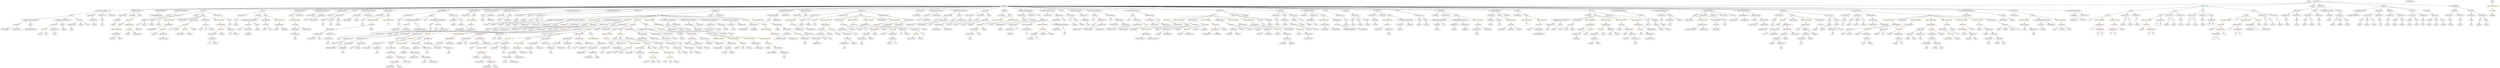 strict digraph {
	graph [bb="0,0,32170,1044"];
	node [label="\N"];
	Enter	[height=0.5,
		pos="29723,1026",
		width=0.83628];
	Block_Unnamed_3	[color=black,
		height=0.5,
		label=Block,
		pos="27816,810",
		width=0.90558];
	ExpressionStatement_Unnamed_2	[color=orange,
		height=0.5,
		label=ExpressionStatement,
		pos="27638,738",
		width=2.458];
	Block_Unnamed_3 -> ExpressionStatement_Unnamed_2	[pos="e,27677,754.49 27790,798.82 27763,788.32 27721,771.67 27688,758.6"];
	BinaryOperation_Unnamed_7	[color=brown,
		height=0.5,
		label=BinaryOperation,
		pos="27816,738",
		width=1.9867];
	Block_Unnamed_3 -> BinaryOperation_Unnamed_7	[pos="e,27816,756.1 27816,791.7 27816,784.41 27816,775.73 27816,767.54"];
	Identifier_now_7	[color=black,
		height=0.5,
		label=now,
		pos="6332,450",
		width=0.75];
	MemberAccess_Unnamed_28	[color=black,
		height=0.5,
		label=MemberAccess,
		pos="3889,594",
		width=1.9174];
	MemberAccess_Unnamed_29	[color=black,
		height=0.5,
		label=MemberAccess,
		pos="3889,522",
		width=1.9174];
	MemberAccess_Unnamed_28 -> MemberAccess_Unnamed_29	[pos="e,3889,540.1 3889,575.7 3889,568.41 3889,559.73 3889,551.54"];
	FunctionDefinition_withdrawForeignTokens	[color=black,
		height=0.5,
		label=withdrawForeignTokens,
		pos="1354,882",
		width=2.8045];
	Block_Unnamed_51	[color=black,
		height=0.5,
		label=Block,
		pos="925.04,810",
		width=0.90558];
	FunctionDefinition_withdrawForeignTokens -> Block_Unnamed_51	[pos="e,956.26,816.09 1281.3,869.13 1191.1,854.41 1040.4,829.82 967.3,817.9"];
	ParameterList_Unnamed_65	[color=black,
		height=0.5,
		label=ParameterList,
		pos="1213,810",
		width=1.7095];
	FunctionDefinition_withdrawForeignTokens -> ParameterList_Unnamed_65	[pos="e,1243.5,826.11 1321,864.59 1300.8,854.59 1274.9,841.73 1253.6,831.12"];
	ParameterList_Unnamed_66	[color=black,
		height=0.5,
		label=ParameterList,
		pos="1354,810",
		width=1.7095];
	FunctionDefinition_withdrawForeignTokens -> ParameterList_Unnamed_66	[pos="e,1354,828.1 1354,863.7 1354,856.41 1354,847.73 1354,839.54"];
	ModifierInvocation_onlyOwner_10	[color=black,
		height=0.5,
		label=onlyOwner,
		pos="1485,810",
		width=1.4323];
	FunctionDefinition_withdrawForeignTokens -> ModifierInvocation_onlyOwner_10	[pos="e,1457.8,825.57 1385.1,864.41 1403.9,854.36 1428,841.47 1447.8,830.88"];
	Identifier_allowed_1	[color=black,
		height=0.5,
		label=allowed,
		pos="24592,450",
		width=1.0858];
	Identifier_msg_14	[color=black,
		height=0.5,
		label=msg,
		pos="5763,234",
		width=0.75];
	ParameterList_Unnamed_11	[color=black,
		height=0.5,
		label=ParameterList,
		pos="31811,810",
		width=1.7095];
	Parameter_None_3	[color=black,
		height=0.5,
		label=None,
		pos="31811,738",
		width=0.85014];
	ParameterList_Unnamed_11 -> Parameter_None_3	[pos="e,31811,756.1 31811,791.7 31811,784.41 31811,775.73 31811,767.54"];
	NumberLiteral_Unnamed_57	[color=black,
		height=0.5,
		label=NumberLiteral,
		pos="8580,450",
		width=1.765];
	ElementaryTypeName_address_32	[color=black,
		height=0.5,
		label=address,
		pos="19204,666",
		width=1.0996];
	Identifier_bonus_1	[color=black,
		height=0.5,
		label=bonus,
		pos="8580,90",
		width=0.93331];
	Parameter_spender_1	[color=black,
		height=0.5,
		label=spender,
		pos="31004,738",
		width=1.1135];
	ElementaryTypeName_address_10	[color=black,
		height=0.5,
		label=address,
		pos="31002,666",
		width=1.0996];
	Parameter_spender_1 -> ElementaryTypeName_address_10	[pos="e,31003,684.1 31004,719.7 31003,712.41 31003,703.73 31003,695.54"];
	FunctionCall_Unnamed_26	[color=orange,
		height=0.5,
		label=FunctionCall,
		pos="9941,378",
		width=1.6125];
	Identifier_require_4	[color=black,
		height=0.5,
		label=require,
		pos="9941,306",
		width=1.0026];
	FunctionCall_Unnamed_26 -> Identifier_require_4	[pos="e,9941,324.1 9941,359.7 9941,352.41 9941,343.73 9941,335.54"];
	BinaryOperation_Unnamed_91	[color=brown,
		height=0.5,
		label=BinaryOperation,
		pos="10067,306",
		width=1.9867];
	FunctionCall_Unnamed_26 -> BinaryOperation_Unnamed_91	[pos="e,10038,322.89 9968.4,361.81 9985.9,352.06 10009,339.26 10028,328.48"];
	Identifier_round2	[color=black,
		height=0.5,
		label=round2,
		pos="6978,522",
		width=1.0303];
	BinaryOperation_Unnamed_20	[color=brown,
		height=0.5,
		label=BinaryOperation,
		pos="14666,666",
		width=1.9867];
	NumberLiteral_Unnamed_12	[color=black,
		height=0.5,
		label=NumberLiteral,
		pos="14150,594",
		width=1.765];
	BinaryOperation_Unnamed_20 -> NumberLiteral_Unnamed_12	[pos="e,14196,606.8 14615,653.18 14605,651.26 14595,649.44 14586,648 14425,623.07 14382,638.74 14222,612 14217,611.18 14212,610.22 14207,\
609.18"];
	NumberLiteral_Unnamed_13	[color=black,
		height=0.5,
		label=NumberLiteral,
		pos="14295,594",
		width=1.765];
	BinaryOperation_Unnamed_20 -> NumberLiteral_Unnamed_13	[pos="e,14342,606.53 14614,653.49 14604,651.59 14595,649.68 14586,648 14489,629.74 14464,631.34 14367,612 14362,611.08 14358,610.07 14353,\
609.03"];
	NumberLiteral_Unnamed_60	[color=black,
		height=0.5,
		label=NumberLiteral,
		pos="11784,450",
		width=1.765];
	FunctionDefinition_transferOwnership	[color=black,
		height=0.5,
		label=transferOwnership,
		pos="1806,882",
		width=2.1947];
	ParameterList_Unnamed_35	[color=black,
		height=0.5,
		label=ParameterList,
		pos="1616,810",
		width=1.7095];
	FunctionDefinition_transferOwnership -> ParameterList_Unnamed_35	[pos="e,1653.4,824.75 1765.7,866.15 1736,855.21 1695.5,840.26 1664.1,828.69"];
	ModifierInvocation_onlyOwner	[color=black,
		height=0.5,
		label=onlyOwner,
		pos="1747,810",
		width=1.4323];
	FunctionDefinition_transferOwnership -> ModifierInvocation_onlyOwner	[pos="e,1761.2,827.79 1791.8,864.05 1784.8,855.8 1776.3,845.7 1768.6,836.54"];
	Block_Unnamed_8	[color=black,
		height=0.5,
		label=Block,
		pos="1849,810",
		width=0.90558];
	FunctionDefinition_transferOwnership -> Block_Unnamed_8	[pos="e,1839.1,827.14 1816.7,863.7 1821.7,855.58 1827.7,845.74 1833.2,836.76"];
	Identifier_distributionFinished_3	[color=black,
		height=0.5,
		label=distributionFinished,
		pos="10029,450",
		width=2.3333];
	NumberLiteral_Unnamed_51	[color=black,
		height=0.5,
		label=NumberLiteral,
		pos="5235,162",
		width=1.765];
	ElementaryTypeName_address_26	[color=black,
		height=0.5,
		label=address,
		pos="1501,666",
		width=1.0996];
	Identifier_allowed	[color=black,
		height=0.5,
		label=allowed,
		pos="25807,378",
		width=1.0858];
	ElementaryTypeName_uint256_54	[color=black,
		height=0.5,
		label=uint256,
		pos="841.04,594",
		width=1.0442];
	Identifier__amount_15	[color=black,
		height=0.5,
		label=_amount,
		pos="25361,522",
		width=1.1967];
	InheritanceSpecifier_Unnamed_1	[color=black,
		height=0.5,
		label=InheritanceSpecifier,
		pos="2041,882",
		width=2.3333];
	UserDefinedTypeName_Unnamed_1	[color=black,
		height=0.5,
		label=UserDefinedTypeName,
		pos="1998,810",
		width=2.7214];
	InheritanceSpecifier_Unnamed_1 -> UserDefinedTypeName_Unnamed_1	[pos="e,2008.5,828.1 2030.4,863.7 2025.6,855.9 2019.9,846.51 2014.5,837.83"];
	ElementaryTypeName_address	[color=black,
		height=0.5,
		label=address,
		pos="31552,666",
		width=1.0996];
	ElementaryTypeName_address_38	[color=black,
		height=0.5,
		label=address,
		pos="23800,666",
		width=1.0996];
	ParameterList_Unnamed_53	[color=black,
		height=0.5,
		label=ParameterList,
		pos="23749,810",
		width=1.7095];
	Parameter_success_1	[color=black,
		height=0.5,
		label=success,
		pos="23726,738",
		width=1.1135];
	ParameterList_Unnamed_53 -> Parameter_success_1	[pos="e,23732,756.1 23743,791.7 23741,784.24 23738,775.32 23735,766.97"];
	Parameter__amount_4	[color=black,
		height=0.5,
		label=_amount,
		pos="10301,738",
		width=1.1967];
	ElementaryTypeName_uint256_44	[color=black,
		height=0.5,
		label=uint256,
		pos="10297,666",
		width=1.0442];
	Parameter__amount_4 -> ElementaryTypeName_uint256_44	[pos="e,10298,684.1 10300,719.7 10300,712.41 10299,703.73 10299,695.54"];
	ElementaryTypeName_uint256_50	[color=black,
		height=0.5,
		label=uint256,
		pos="18057,594",
		width=1.0442];
	Identifier_requestMinimum_3	[color=black,
		height=0.5,
		label=requestMinimum,
		pos="8269,450",
		width=2.0145];
	Identifier__to_1	[color=black,
		height=0.5,
		label=_to,
		pos="2729,378",
		width=0.75];
	IfStatement_Unnamed_7	[color=orange,
		height=0.5,
		label=IfStatement,
		pos="7650,666",
		width=1.4739];
	BinaryOperation_Unnamed_66	[color=brown,
		height=0.5,
		label=BinaryOperation,
		pos="6934,594",
		width=1.9867];
	IfStatement_Unnamed_7 -> BinaryOperation_Unnamed_66	[pos="e,6985.1,607.01 7611.6,653.15 7603.9,651.14 7595.7,649.28 7588,648 7335.9,605.98 7267.3,646.66 7014,612 7008.1,611.19 7002,610.2 \
6996,609.09"];
	Block_Unnamed_23	[color=black,
		height=0.5,
		label=Block,
		pos="7056,594",
		width=0.90558];
	IfStatement_Unnamed_7 -> Block_Unnamed_23	[pos="e,7080.3,606.56 7611.6,653.22 7603.9,651.2 7595.7,649.32 7588,648 7372.4,610.89 7309.9,662.55 7097,612 7095,611.53 7093,610.97 7091,\
610.35"];
	Block_Unnamed_26	[color=black,
		height=0.5,
		label=Block,
		pos="7139,594",
		width=0.90558];
	IfStatement_Unnamed_7 -> Block_Unnamed_26	[pos="e,7163.3,606.5 7611.6,653.31 7603.8,651.28 7595.7,649.38 7588,648 7408.9,615.8 7356.8,655.37 7180,612 7178,611.51 7176,610.94 7174,\
610.31"];
	BinaryOperation_Unnamed_67	[color=brown,
		height=0.5,
		label=BinaryOperation,
		pos="5172,522",
		width=1.9867];
	BinaryOperation_Unnamed_66 -> BinaryOperation_Unnamed_67	[pos="e,5222.2,535.15 6883.9,580.85 6874.1,578.89 6863.8,577.13 6854,576 6146.6,493.62 5959.4,622.38 5252,540 5246,539.29 5239.7,538.34 \
5233.4,537.25"];
	BinaryOperation_Unnamed_72	[color=brown,
		height=0.5,
		label=BinaryOperation,
		pos="5333,522",
		width=1.9867];
	BinaryOperation_Unnamed_66 -> BinaryOperation_Unnamed_72	[pos="e,5383.8,535.12 6883.9,580.87 6874.1,578.91 6863.8,577.15 6854,576 6218.2,501.15 6049.9,614.06 5414,540 5407.7,539.27 5401.2,538.28 \
5394.7,537.15"];
	Identifier_b_2	[color=black,
		height=0.5,
		label=b,
		pos="28447,666",
		width=0.75];
	BinaryOperation_Unnamed_87	[color=brown,
		height=0.5,
		label=BinaryOperation,
		pos="8915,522",
		width=1.9867];
	BinaryOperation_Unnamed_88	[color=brown,
		height=0.5,
		label=BinaryOperation,
		pos="8915,450",
		width=1.9867];
	BinaryOperation_Unnamed_87 -> BinaryOperation_Unnamed_88	[pos="e,8915,468.1 8915,503.7 8915,496.41 8915,487.73 8915,479.54"];
	BinaryOperation_Unnamed_89	[color=brown,
		height=0.5,
		label=BinaryOperation,
		pos="9076,450",
		width=1.9867];
	BinaryOperation_Unnamed_87 -> BinaryOperation_Unnamed_89	[pos="e,9041.3,466.11 8949.6,505.98 8973.4,495.64 9005.2,481.79 9031,470.58"];
	Parameter__to	[color=black,
		height=0.5,
		label=_to,
		pos="31928,738",
		width=0.75];
	ElementaryTypeName_address_1	[color=black,
		height=0.5,
		label=address,
		pos="31924,666",
		width=1.0996];
	Parameter__to -> ElementaryTypeName_address_1	[pos="e,31925,684.1 31927,719.7 31927,712.41 31926,703.73 31926,695.54"];
	StateVariableDeclaration_Unnamed_4	[color=black,
		height=0.5,
		label=StateVariableDeclaration,
		pos="2450,882",
		width=2.8184];
	VariableDeclaration_Claimed	[color=black,
		height=0.5,
		label=Claimed,
		pos="2155,810",
		width=1.1412];
	StateVariableDeclaration_Unnamed_4 -> VariableDeclaration_Claimed	[pos="e,2186.1,822.17 2381.4,868.34 2332,858.7 2264,844.33 2205,828 2202.3,827.25 2199.6,826.44 2196.8,825.58"];
	FunctionDefinition_distr	[color=black,
		height=0.5,
		label=distr,
		pos="2624,882",
		width=0.75311];
	ParameterList_Unnamed_38	[color=black,
		height=0.5,
		label=ParameterList,
		pos="2276,810",
		width=1.7095];
	FunctionDefinition_distr -> ParameterList_Unnamed_38	[pos="e,2328.9,819.64 2599.2,873.94 2587.4,870.7 2573,866.94 2560,864 2484.9,847.04 2397.8,831.36 2340,821.53"];
	ModifierInvocation_canDistr_1	[color=black,
		height=0.5,
		label=canDistr,
		pos="2532,810",
		width=1.1551];
	FunctionDefinition_distr -> ModifierInvocation_canDistr_1	[pos="e,2551.8,826.05 2606.7,867.83 2593.8,857.99 2575.8,844.32 2560.8,832.85"];
	Block_Unnamed_11	[color=black,
		height=0.5,
		label=Block,
		pos="2624,810",
		width=0.90558];
	FunctionDefinition_distr -> Block_Unnamed_11	[pos="e,2624,828.1 2624,863.7 2624,856.41 2624,847.73 2624,839.54"];
	ParameterList_Unnamed_39	[color=black,
		height=0.5,
		label=ParameterList,
		pos="2877,810",
		width=1.7095];
	FunctionDefinition_distr -> ParameterList_Unnamed_39	[pos="e,2833.7,822.99 2648.8,874.16 2688.8,863.08 2768.8,840.95 2822.6,826.05"];
	ExpressionStatement_Unnamed_1	[color=orange,
		height=0.5,
		label=ExpressionStatement,
		pos="28651,738",
		width=2.458];
	FunctionCall_Unnamed	[color=orange,
		height=0.5,
		label=FunctionCall,
		pos="28622,666",
		width=1.6125];
	ExpressionStatement_Unnamed_1 -> FunctionCall_Unnamed	[pos="e,28629,684.1 28644,719.7 28641,712.15 28637,703.12 28634,694.68"];
	VariableDeclaration_spender	[color=black,
		height=0.5,
		label=spender,
		pos="31270,738",
		width=1.1135];
	ElementaryTypeName_address_12	[color=black,
		height=0.5,
		label=address,
		pos="31265,666",
		width=1.0996];
	VariableDeclaration_spender -> ElementaryTypeName_address_12	[pos="e,31266,684.1 31269,719.7 31268,712.41 31268,703.73 31267,695.54"];
	Identifier_bonusCond3_1	[color=black,
		height=0.5,
		label=bonusCond3,
		pos="6328,306",
		width=1.6402];
	Identifier_who	[color=black,
		height=0.5,
		label=who,
		pos="5661,594",
		width=0.75];
	ElementaryTypeName_uint_3	[color=black,
		height=0.5,
		label=uint,
		pos="14549,738",
		width=0.75];
	Identifier_bonusCond1	[color=black,
		height=0.5,
		label=bonusCond1,
		pos="7443,378",
		width=1.6402];
	FunctionCall_Unnamed_27	[color=orange,
		height=0.5,
		label=FunctionCall,
		pos="8118,306",
		width=1.6125];
	Identifier_investor_3	[color=black,
		height=0.5,
		label=investor,
		pos="7848,234",
		width=1.1135];
	FunctionCall_Unnamed_27 -> Identifier_investor_3	[pos="e,7878.5,246.11 8074.5,293.82 8066.7,291.85 8058.6,289.85 8051,288 7982.7,271.36 7964.6,271.55 7897,252 7894.5,251.26 7891.9,250.47 \
7889.2,249.64"];
	Identifier_distr_2	[color=black,
		height=0.5,
		label=distr,
		pos="7933,234",
		width=0.75311];
	FunctionCall_Unnamed_27 -> Identifier_distr_2	[pos="e,7954.2,245.42 8079,292.32 8048.8,282.18 8005.8,267.19 7969,252 7967.5,251.37 7966,250.72 7964.4,250.04"];
	Identifier_tokens_9	[color=black,
		height=0.5,
		label=tokens,
		pos="8013,234",
		width=0.97489];
	FunctionCall_Unnamed_27 -> Identifier_tokens_9	[pos="e,8033.9,248.93 8094.2,289.12 8079.2,279.09 8059.6,266.06 8043.5,255.29"];
	Identifier_msg_2	[color=black,
		height=0.5,
		label=msg,
		pos="12493,450",
		width=0.75];
	Identifier_requestMinimum_2	[color=black,
		height=0.5,
		label=requestMinimum,
		pos="9987,234",
		width=2.0145];
	ExpressionStatement_Unnamed_13	[color=orange,
		height=0.5,
		label=ExpressionStatement,
		pos="2236,738",
		width=2.458];
	BinaryOperation_Unnamed_30	[color=brown,
		height=0.5,
		label=BinaryOperation,
		pos="2234,666",
		width=1.9867];
	ExpressionStatement_Unnamed_13 -> BinaryOperation_Unnamed_30	[pos="e,2234.5,684.1 2235.5,719.7 2235.3,712.41 2235.1,703.73 2234.9,695.54"];
	NumberLiteral_Unnamed_49	[color=black,
		height=0.5,
		label=NumberLiteral,
		pos="6157,90",
		width=1.765];
	IndexAccess_Unnamed_3	[color=black,
		height=0.5,
		label=IndexAccess,
		pos="16606,450",
		width=1.6402];
	Identifier__participant_1	[color=black,
		height=0.5,
		label=_participant,
		pos="16548,378",
		width=1.5155];
	IndexAccess_Unnamed_3 -> Identifier__participant_1	[pos="e,16562,395.79 16592,432.05 16585,423.8 16577,413.7 16569,404.54"];
	Identifier_balances_3	[color=black,
		height=0.5,
		label=balances,
		pos="16663,378",
		width=1.1828];
	IndexAccess_Unnamed_3 -> Identifier_balances_3	[pos="e,16650,395.31 16620,432.05 16627,423.68 16635,413.4 16643,404.13"];
	Identifier_bonusCond3_2	[color=black,
		height=0.5,
		label=bonusCond3,
		pos="5617,306",
		width=1.6402];
	Block_Unnamed_22	[color=black,
		height=0.5,
		label=Block,
		pos="6363,378",
		width=0.90558];
	ExpressionStatement_Unnamed_28	[color=orange,
		height=0.5,
		label=ExpressionStatement,
		pos="6162,306",
		width=2.458];
	Block_Unnamed_22 -> ExpressionStatement_Unnamed_28	[pos="e,6208.6,321.66 6337.8,366.49 6332.3,364.28 6326.5,362.01 6321,360 6287.6,347.68 6249.8,335.01 6219.4,325.16"];
	IndexAccess_Unnamed_10	[color=black,
		height=0.5,
		label=IndexAccess,
		pos="10570,594",
		width=1.6402];
	MemberAccess_Unnamed_33	[color=black,
		height=0.5,
		label=MemberAccess,
		pos="10560,522",
		width=1.9174];
	IndexAccess_Unnamed_10 -> MemberAccess_Unnamed_33	[pos="e,10562,540.1 10568,575.7 10567,568.32 10565,559.52 10564,551.25"];
	Identifier_balances_7	[color=black,
		height=0.5,
		label=balances,
		pos="10690,522",
		width=1.1828];
	IndexAccess_Unnamed_10 -> Identifier_balances_7	[pos="e,10666,537.07 10597,577.46 10614,567.22 10637,553.72 10656,542.72"];
	FunctionCall_Unnamed_37	[color=orange,
		height=0.5,
		label=FunctionCall,
		pos="10705,594",
		width=1.6125];
	Identifier__amount_12	[color=black,
		height=0.5,
		label=_amount,
		pos="10794,522",
		width=1.1967];
	FunctionCall_Unnamed_37 -> Identifier__amount_12	[pos="e,10774,538.43 10726,576.76 10737,567.47 10753,555.67 10765,545.49"];
	MemberAccess_Unnamed_34	[color=black,
		height=0.5,
		label=MemberAccess,
		pos="10924,522",
		width=1.9174];
	FunctionCall_Unnamed_37 -> MemberAccess_Unnamed_34	[pos="e,10882,536.57 10744,580.4 10780,569.13 10832,552.51 10871,540.05"];
	FunctionDefinition_add_1	[color=black,
		height=0.5,
		label=add,
		pos="3412,882",
		width=0.75];
	ParameterList_Unnamed_64	[color=black,
		height=0.5,
		label=ParameterList,
		pos="3160,810",
		width=1.7095];
	FunctionDefinition_add_1 -> ParameterList_Unnamed_64	[pos="e,3203.7,823.12 3387.4,874.16 3347.6,863.11 3268.3,841.07 3214.7,826.18"];
	ModifierInvocation_onlyOwner_9	[color=black,
		height=0.5,
		label=onlyOwner,
		pos="3361,810",
		width=1.4323];
	FunctionDefinition_add_1 -> ModifierInvocation_onlyOwner_9	[pos="e,3373.4,827.96 3400.7,865.46 3394.6,857.13 3387,846.63 3380,837.08"];
	Block_Unnamed_50	[color=black,
		height=0.5,
		label=Block,
		pos="3463,810",
		width=0.90558];
	FunctionDefinition_add_1 -> Block_Unnamed_50	[pos="e,3451.4,826.98 3423.4,865.46 3429.6,856.89 3437.5,846.02 3444.6,836.25"];
	Identifier_totalDistributed_3	[color=black,
		height=0.5,
		label=totalDistributed,
		pos="16625,594",
		width=1.8759];
	IndexAccess_Unnamed_23	[color=black,
		height=0.5,
		label=IndexAccess,
		pos="24255,594",
		width=1.6402];
	Identifier_balances_14	[color=black,
		height=0.5,
		label=balances,
		pos="24167,522",
		width=1.1828];
	IndexAccess_Unnamed_23 -> Identifier_balances_14	[pos="e,24186,538.43 24235,576.76 24223,567.47 24208,555.67 24195,545.49"];
	Identifier__to_9	[color=black,
		height=0.5,
		label=_to,
		pos="24255,522",
		width=0.75];
	IndexAccess_Unnamed_23 -> Identifier__to_9	[pos="e,24255,540.1 24255,575.7 24255,568.41 24255,559.73 24255,551.54"];
	Identifier_msg_36	[color=black,
		height=0.5,
		label=msg,
		pos="4351,450",
		width=0.75];
	MemberAccess_Unnamed_15	[color=black,
		height=0.5,
		label=MemberAccess,
		pos="7084,306",
		width=1.9174];
	Identifier_msg_9	[color=black,
		height=0.5,
		label=msg,
		pos="7084,234",
		width=0.75];
	MemberAccess_Unnamed_15 -> Identifier_msg_9	[pos="e,7084,252.1 7084,287.7 7084,280.41 7084,271.73 7084,263.54"];
	Identifier_msg_24	[color=black,
		height=0.5,
		label=msg,
		pos="10688,450",
		width=0.75];
	ExpressionStatement_Unnamed_59	[color=orange,
		height=0.5,
		label=ExpressionStatement,
		pos="17913,738",
		width=2.458];
	FunctionCall_Unnamed_53	[color=orange,
		height=0.5,
		label=FunctionCall,
		pos="17913,666",
		width=1.6125];
	ExpressionStatement_Unnamed_59 -> FunctionCall_Unnamed_53	[pos="e,17913,684.1 17913,719.7 17913,712.41 17913,703.73 17913,695.54"];
	Identifier_owner_5	[color=black,
		height=0.5,
		label=owner,
		pos="17919,522",
		width=0.93331];
	ParameterList_Unnamed_14	[color=black,
		height=0.5,
		label=ParameterList,
		pos="29715,810",
		width=1.7095];
	Parameter_value	[color=black,
		height=0.5,
		label=value,
		pos="29677,738",
		width=0.82242];
	ParameterList_Unnamed_14 -> Parameter_value	[pos="e,29686,755.31 29706,792.05 29701,784.03 29696,774.26 29691,765.3"];
	Parameter_to	[color=black,
		height=0.5,
		label=to,
		pos="29757,738",
		width=0.75];
	ParameterList_Unnamed_14 -> Parameter_to	[pos="e,29748,754.83 29725,792.05 29730,783.82 29736,773.76 29742,764.61"];
	ElementaryTypeName_address_27	[color=black,
		height=0.5,
		label=address,
		pos="1668,522",
		width=1.0996];
	ElementaryTypeName_uint256_46	[color=black,
		height=0.5,
		label=uint256,
		pos="23526,666",
		width=1.0442];
	VariableDeclarationStatement_Unnamed_16	[color=black,
		height=0.5,
		label=VariableDeclarationStatement,
		pos="3262,738",
		width=3.3174];
	FunctionCall_Unnamed_59	[color=orange,
		height=0.5,
		label=FunctionCall,
		pos="3253,666",
		width=1.6125];
	VariableDeclarationStatement_Unnamed_16 -> FunctionCall_Unnamed_59	[pos="e,3255.2,684.1 3259.8,719.7 3258.9,712.32 3257.7,703.52 3256.7,695.25"];
	VariableDeclaration_counter	[color=black,
		height=0.5,
		label=counter,
		pos="3368,666",
		width=1.0719];
	VariableDeclarationStatement_Unnamed_16 -> VariableDeclaration_counter	[pos="e,3346.5,681.19 3287.7,720.05 3302.6,710.2 3321.5,697.72 3337.2,687.34"];
	ParameterList_Unnamed_27	[color=black,
		height=0.5,
		label=ParameterList,
		pos="11781,810",
		width=1.7095];
	ElementaryTypeName_address_23	[color=black,
		height=0.5,
		label=address,
		pos="13848,666",
		width=1.0996];
	Identifier__to_3	[color=black,
		height=0.5,
		label=_to,
		pos="2196,594",
		width=0.75];
	Identifier_now_1	[color=black,
		height=0.5,
		label=now,
		pos="14315,738",
		width=0.75];
	Identifier_allowed_5	[color=black,
		height=0.5,
		label=allowed,
		pos="16884,594",
		width=1.0858];
	ExpressionStatement_Unnamed_48	[color=orange,
		height=0.5,
		label=ExpressionStatement,
		pos="10621,738",
		width=2.458];
	BinaryOperation_Unnamed_108	[color=brown,
		height=0.5,
		label=BinaryOperation,
		pos="10621,666",
		width=1.9867];
	ExpressionStatement_Unnamed_48 -> BinaryOperation_Unnamed_108	[pos="e,10621,684.1 10621,719.7 10621,712.41 10621,703.73 10621,695.54"];
	FunctionDefinition_add	[color=black,
		height=0.5,
		label=add,
		pos="27434,882",
		width=0.75];
	Block_Unnamed_4	[color=black,
		height=0.5,
		label=Block,
		pos="27129,810",
		width=0.90558];
	FunctionDefinition_add -> Block_Unnamed_4	[pos="e,27159,817.8 27409,875.15 27356,863 27233,834.94 27169,820.29"];
	ParameterList_Unnamed_6	[color=black,
		height=0.5,
		label=ParameterList,
		pos="27364,810",
		width=1.7095];
	FunctionDefinition_add -> ParameterList_Unnamed_6	[pos="e,27381,827.7 27420,866.5 27411,857.59 27399,845.94 27389,835.62"];
	ParameterList_Unnamed_7	[color=black,
		height=0.5,
		label=ParameterList,
		pos="27505,810",
		width=1.7095];
	FunctionDefinition_add -> ParameterList_Unnamed_7	[pos="e,27488,827.7 27449,866.5 27458,857.59 27470,845.94 27480,835.62"];
	MemberAccess_Unnamed_10	[color=black,
		height=0.5,
		label=MemberAccess,
		pos="10346,450",
		width=1.9174];
	Identifier_msg_4	[color=black,
		height=0.5,
		label=msg,
		pos="10346,378",
		width=0.75];
	MemberAccess_Unnamed_10 -> Identifier_msg_4	[pos="e,10346,396.1 10346,431.7 10346,424.41 10346,415.73 10346,407.54"];
	Parameter_newOwner	[color=black,
		height=0.5,
		label=newOwner,
		pos="1553,738",
		width=1.4046];
	ParameterList_Unnamed_35 -> Parameter_newOwner	[pos="e,1567.9,755.47 1601.1,792.41 1593.4,783.87 1583.9,773.28 1575.3,763.79"];
	ExpressionStatement_Unnamed_6	[color=orange,
		height=0.5,
		label=ExpressionStatement,
		pos="19665,738",
		width=2.458];
	Identifier__	[color=black,
		height=0.5,
		label=_,
		pos="19665,666",
		width=0.75];
	ExpressionStatement_Unnamed_6 -> Identifier__	[pos="e,19665,684.1 19665,719.7 19665,712.41 19665,703.73 19665,695.54"];
	ElementaryTypeName_uint256_6	[color=black,
		height=0.5,
		label=uint256,
		pos="27992,666",
		width=1.0442];
	ParameterList_Unnamed_16	[color=black,
		height=0.5,
		label=ParameterList,
		pos="30122,810",
		width=1.7095];
	VariableDeclaration_to	[color=black,
		height=0.5,
		label=to,
		pos="30060,738",
		width=0.75];
	ParameterList_Unnamed_16 -> VariableDeclaration_to	[pos="e,30073,753.89 30107,792.05 30099,783.13 30089,772.06 30081,762.33"];
	VariableDeclaration_from	[color=black,
		height=0.5,
		label=from,
		pos="30134,738",
		width=0.7947];
	ParameterList_Unnamed_16 -> VariableDeclaration_from	[pos="e,30131,756.1 30125,791.7 30126,784.32 30128,775.52 30129,767.25"];
	VariableDeclaration_value	[color=black,
		height=0.5,
		label=value,
		pos="30219,738",
		width=0.82242];
	ParameterList_Unnamed_16 -> VariableDeclaration_value	[pos="e,30201,752.33 30145,792.76 30158,782.69 30177,769.68 30191,758.98"];
	ElementaryTypeName_uint256_18	[color=black,
		height=0.5,
		label=uint256,
		pos="30713,666",
		width=1.0442];
	ElementaryTypeName_bool_11	[color=black,
		height=0.5,
		label=bool,
		pos="1354,666",
		width=0.76697];
	BinaryOperation_Unnamed_90	[color=brown,
		height=0.5,
		label=BinaryOperation,
		pos="9432,378",
		width=1.9867];
	BooleanLiteral_Unnamed_7	[color=black,
		height=0.5,
		label=BooleanLiteral,
		pos="9271,306",
		width=1.7788];
	BinaryOperation_Unnamed_90 -> BooleanLiteral_Unnamed_7	[pos="e,9304.7,321.63 9397.5,361.98 9373.4,351.5 9341,337.41 9315,326.12"];
	IndexAccess_Unnamed_7	[color=black,
		height=0.5,
		label=IndexAccess,
		pos="9412,306",
		width=1.6402];
	BinaryOperation_Unnamed_90 -> IndexAccess_Unnamed_7	[pos="e,9416.9,324.1 9427.1,359.7 9425,352.24 9422.4,343.32 9420,334.97"];
	Identifier__from_6	[color=black,
		height=0.5,
		label=_from,
		pos="25775,594",
		width=0.93331];
	Identifier_valdrop	[color=black,
		height=0.5,
		label=valdrop,
		pos="9528,306",
		width=1.0858];
	FunctionCall_Unnamed_1	[color=orange,
		height=0.5,
		label=FunctionCall,
		pos="27639,666",
		width=1.6125];
	ExpressionStatement_Unnamed_2 -> FunctionCall_Unnamed_1	[pos="e,27639,684.1 27638,719.7 27638,712.41 27639,703.73 27639,695.54"];
	FunctionCall_Unnamed_54	[color=orange,
		height=0.5,
		label=FunctionCall,
		pos="20853,666",
		width=1.6125];
	Identifier_require_11	[color=black,
		height=0.5,
		label=require,
		pos="20853,594",
		width=1.0026];
	FunctionCall_Unnamed_54 -> Identifier_require_11	[pos="e,20853,612.1 20853,647.7 20853,640.41 20853,631.73 20853,623.54"];
	BinaryOperation_Unnamed_122	[color=brown,
		height=0.5,
		label=BinaryOperation,
		pos="20979,594",
		width=1.9867];
	FunctionCall_Unnamed_54 -> BinaryOperation_Unnamed_122	[pos="e,20950,610.89 20880,649.81 20898,640.06 20921,627.26 20940,616.48"];
	VariableDeclarationStatement_Unnamed_10	[color=black,
		height=0.5,
		label=VariableDeclarationStatement,
		pos="5356,738",
		width=3.3174];
	FunctionCall_Unnamed_50	[color=orange,
		height=0.5,
		label=FunctionCall,
		pos="5283,666",
		width=1.6125];
	VariableDeclarationStatement_Unnamed_10 -> FunctionCall_Unnamed_50	[pos="e,5300,683.31 5338.4,720.05 5329.4,711.42 5318.2,700.76 5308.3,691.27"];
	VariableDeclaration_t	[color=black,
		height=0.5,
		label=t,
		pos="5408,666",
		width=0.75];
	VariableDeclarationStatement_Unnamed_10 -> VariableDeclaration_t	[pos="e,5396.4,682.67 5368.9,719.7 5375.1,711.28 5382.8,701.02 5389.6,691.79"];
	ExpressionStatement_Unnamed_44	[color=orange,
		height=0.5,
		label=ExpressionStatement,
		pos="4856,738",
		width=2.458];
	FunctionCall_Unnamed_33	[color=orange,
		height=0.5,
		label=FunctionCall,
		pos="4841,666",
		width=1.6125];
	ExpressionStatement_Unnamed_44 -> FunctionCall_Unnamed_33	[pos="e,4844.7,684.1 4852.3,719.7 4850.8,712.32 4848.9,703.52 4847.1,695.25"];
	ExpressionStatement_Unnamed_23	[color=orange,
		height=0.5,
		label=ExpressionStatement,
		pos="17076,738",
		width=2.458];
	BinaryOperation_Unnamed_39	[color=brown,
		height=0.5,
		label=BinaryOperation,
		pos="17097,666",
		width=1.9867];
	ExpressionStatement_Unnamed_23 -> BinaryOperation_Unnamed_39	[pos="e,17092,684.1 17081,719.7 17083,712.24 17086,703.32 17089,694.97"];
	ElementaryTypeName_uint256_10	[color=black,
		height=0.5,
		label=uint256,
		pos="27432,666",
		width=1.0442];
	FunctionDefinition_bug_unchk_send10	[color=black,
		height=0.5,
		label=bug_unchk_send10,
		pos="3910,882",
		width=2.3194];
	Block_Unnamed_37	[color=black,
		height=0.5,
		label=Block,
		pos="3798,810",
		width=0.90558];
	FunctionDefinition_bug_unchk_send10 -> Block_Unnamed_37	[pos="e,3818.9,824.04 3883.8,864.59 3867.2,854.25 3845.8,840.87 3828.5,830.06"];
	ParameterList_Unnamed_46	[color=black,
		height=0.5,
		label=ParameterList,
		pos="3910,810",
		width=1.7095];
	FunctionDefinition_bug_unchk_send10 -> ParameterList_Unnamed_46	[pos="e,3910,828.1 3910,863.7 3910,856.41 3910,847.73 3910,839.54"];
	IndexAccess_Unnamed_8	[color=black,
		height=0.5,
		label=IndexAccess,
		pos="12687,738",
		width=1.6402];
	Identifier__owner	[color=black,
		height=0.5,
		label=_owner,
		pos="12399,666",
		width=1.0719];
	IndexAccess_Unnamed_8 -> Identifier__owner	[pos="e,12428,678.26 12643,725.68 12635,723.73 12627,721.77 12619,720 12542,702.47 12522,705.41 12446,684 12444,683.35 12441,682.65 12439,\
681.91"];
	Identifier_balances_5	[color=black,
		height=0.5,
		label=balances,
		pos="12498,666",
		width=1.1828];
	IndexAccess_Unnamed_8 -> Identifier_balances_5	[pos="e,12529,678.6 12651,723.5 12619,711.8 12573,694.85 12540,682.57"];
	MemberAccess_Unnamed_62	[color=black,
		height=0.5,
		label=MemberAccess,
		pos="4845,522",
		width=1.9174];
	MemberAccess_Unnamed_62 -> Identifier_msg_36	[pos="e,4371.5,462.16 4795.3,509.22 4785.9,507.27 4776.2,505.43 4767,504 4599.4,477.89 4550.6,512.89 4387,468 4385.4,467.55 4383.8,467.04 \
4382.1,466.47"];
	Identifier__to	[color=black,
		height=0.5,
		label=_to,
		pos="3014,522",
		width=0.75];
	Identifier_msg_32	[color=black,
		height=0.5,
		label=msg,
		pos="23179,378",
		width=0.75];
	ParameterList_Unnamed_67	[color=black,
		height=0.5,
		label=ParameterList,
		pos="6037,810",
		width=1.7095];
	Parameter__tokensPerEth	[color=black,
		height=0.5,
		label=_tokensPerEth,
		pos="16904,738",
		width=1.8065];
	ElementaryTypeName_uint_13	[color=black,
		height=0.5,
		label=uint,
		pos="16979,666",
		width=0.75];
	Parameter__tokensPerEth -> ElementaryTypeName_uint_13	[pos="e,16964,681.11 16922,720.41 16932,710.97 16945,699.03 16956,688.83"];
	Identifier_msg_30	[color=black,
		height=0.5,
		label=msg,
		pos="10616,450",
		width=0.75];
	BinaryOperation_Unnamed_36	[color=brown,
		height=0.5,
		label=BinaryOperation,
		pos="15190,666",
		width=1.9867];
	Identifier_totalDistributed_5	[color=black,
		height=0.5,
		label=totalDistributed,
		pos="14444,594",
		width=1.8759];
	BinaryOperation_Unnamed_36 -> Identifier_totalDistributed_5	[pos="e,14492,606.86 15139,652.98 15129,651.06 15119,649.28 15110,648 14850,612.65 14781,648.38 14521,612 14515,611.2 14509,610.21 14504,\
609.1"];
	Identifier_totalSupply_1	[color=black,
		height=0.5,
		label=totalSupply,
		pos="14583,594",
		width=1.4739];
	BinaryOperation_Unnamed_36 -> Identifier_totalSupply_1	[pos="e,14622,606.66 15139,653.11 15129,651.17 15119,649.36 15110,648 14905,618.44 14850,647.1 14646,612 14642,611.25 14637,610.34 14633,\
609.33"];
	BinaryOperation_Unnamed_100	[color=brown,
		height=0.5,
		label=BinaryOperation,
		pos="8266,306",
		width=1.9867];
	Identifier_bonusCond1_1	[color=black,
		height=0.5,
		label=bonusCond1,
		pos="8125,234",
		width=1.6402];
	BinaryOperation_Unnamed_100 -> Identifier_bonusCond1_1	[pos="e,8154.8,249.77 8234.7,289.46 8214.2,279.24 8187,265.77 8164.9,254.78"];
	MemberAccess_Unnamed_24	[color=black,
		height=0.5,
		label=MemberAccess,
		pos="8271,234",
		width=1.9174];
	BinaryOperation_Unnamed_100 -> MemberAccess_Unnamed_24	[pos="e,8269.8,252.1 8267.3,287.7 8267.8,280.41 8268.4,271.73 8269,263.54"];
	Identifier_msg_35	[color=black,
		height=0.5,
		label=msg,
		pos="19897,594",
		width=0.75];
	Identifier_msg_31	[color=black,
		height=0.5,
		label=msg,
		pos="22913,306",
		width=0.75];
	Identifier_c_2	[color=black,
		height=0.5,
		label=c,
		pos="28784,738",
		width=0.75];
	NumberLiteral_Unnamed_45	[color=black,
		height=0.5,
		label=NumberLiteral,
		pos="7493,234",
		width=1.765];
	IndexAccess_Unnamed_4	[color=black,
		height=0.5,
		label=IndexAccess,
		pos="15880,594",
		width=1.6402];
	Identifier__participant_3	[color=black,
		height=0.5,
		label=_participant,
		pos="15851,522",
		width=1.5155];
	IndexAccess_Unnamed_4 -> Identifier__participant_3	[pos="e,15858,540.1 15873,575.7 15870,568.15 15866,559.12 15863,550.68"];
	Identifier_balances_4	[color=black,
		height=0.5,
		label=balances,
		pos="15966,522",
		width=1.1828];
	IndexAccess_Unnamed_4 -> Identifier_balances_4	[pos="e,15947,538.43 15900,576.76 15911,567.47 15926,555.67 15938,545.49"];
	ParameterList_Unnamed_18	[color=black,
		height=0.5,
		label=ParameterList,
		pos="30760,810",
		width=1.7095];
	Parameter_None_6	[color=black,
		height=0.5,
		label=None,
		pos="30716,738",
		width=0.85014];
	ParameterList_Unnamed_18 -> Parameter_None_6	[pos="e,30726,755.31 30749,792.05 30744,783.94 30738,774.04 30732,765.01"];
	Parameter__owner_1	[color=black,
		height=0.5,
		label=_owner,
		pos="12571,738",
		width=1.0719];
	ElementaryTypeName_address_35	[color=black,
		height=0.5,
		label=address,
		pos="12303,666",
		width=1.0996];
	Parameter__owner_1 -> ElementaryTypeName_address_35	[pos="e,12333,678.24 12542,725.74 12536,723.68 12530,721.66 12524,720 12448,698.59 12427,705.16 12351,684 12349,683.32 12346,682.59 12344,\
681.81"];
	Identifier_require_2	[color=black,
		height=0.5,
		label=require,
		pos="14886,594",
		width=1.0026];
	Identifier__value	[color=black,
		height=0.5,
		label=_value,
		pos="22703,522",
		width=0.96103];
	VariableDeclarationStatement_Unnamed_6	[color=black,
		height=0.5,
		label=VariableDeclarationStatement,
		pos="7206,738",
		width=3.3174];
	NumberLiteral_Unnamed_41	[color=black,
		height=0.5,
		label=NumberLiteral,
		pos="6757,666",
		width=1.765];
	VariableDeclarationStatement_Unnamed_6 -> NumberLiteral_Unnamed_41	[pos="e,6803.6,678.5 7119.7,725.24 7017.6,711.27 6857.9,689.19 6830,684 6825.1,683.08 6820,682.04 6814.8,680.95"];
	VariableDeclaration_bonusCond2	[color=black,
		height=0.5,
		label=bonusCond2,
		pos="6898,666",
		width=1.6402];
	VariableDeclarationStatement_Unnamed_6 -> VariableDeclaration_bonusCond2	[pos="e,6942.3,678.24 7138.9,722.7 7090.8,712.31 7024.3,697.71 6966,684 6961.8,683.01 6957.5,681.97 6953.1,680.9"];
	Identifier__value_8	[color=black,
		height=0.5,
		label=_value,
		pos="3138,594",
		width=0.96103];
	FunctionCall_Unnamed_59 -> Identifier__value_8	[pos="e,3160,608.37 3227.5,649.46 3210.4,639.07 3187.8,625.3 3169.6,614.22"];
	MemberAccess_Unnamed_58	[color=black,
		height=0.5,
		label=MemberAccess,
		pos="3260,594",
		width=1.9174];
	FunctionCall_Unnamed_59 -> MemberAccess_Unnamed_58	[pos="e,3258.3,612.1 3254.8,647.7 3255.5,640.41 3256.4,631.73 3257.2,623.54"];
	FunctionCall_Unnamed_60	[color=orange,
		height=0.5,
		label=FunctionCall,
		pos="3483,666",
		width=1.6125];
	Identifier__value_9	[color=black,
		height=0.5,
		label=_value,
		pos="3475,594",
		width=0.96103];
	FunctionCall_Unnamed_60 -> Identifier__value_9	[pos="e,3477,612.1 3481.1,647.7 3480.2,640.41 3479.2,631.73 3478.3,623.54"];
	Identifier_Add	[color=black,
		height=0.5,
		label=Add,
		pos="3555,594",
		width=0.75311];
	FunctionCall_Unnamed_60 -> Identifier_Add	[pos="e,3540.5,609.11 3500.1,648.41 3509.7,639.06 3521.9,627.26 3532.3,617.13"];
	Identifier_assert_1	[color=black,
		height=0.5,
		label=assert,
		pos="27578,594",
		width=0.89172];
	MemberAccess_Unnamed_5	[color=black,
		height=0.5,
		label=MemberAccess,
		pos="2773,522",
		width=1.9174];
	IndexAccess_Unnamed_1	[color=black,
		height=0.5,
		label=IndexAccess,
		pos="2773,450",
		width=1.6402];
	MemberAccess_Unnamed_5 -> IndexAccess_Unnamed_1	[pos="e,2773,468.1 2773,503.7 2773,496.41 2773,487.73 2773,479.54"];
	FunctionCall_Unnamed_21	[color=orange,
		height=0.5,
		label=FunctionCall,
		pos="13459,594",
		width=1.6125];
	IndexAccess_Unnamed_5	[color=black,
		height=0.5,
		label=IndexAccess,
		pos="13344,522",
		width=1.6402];
	FunctionCall_Unnamed_21 -> IndexAccess_Unnamed_5	[pos="e,13369,538.49 13434,577.46 13417,567.68 13396,554.91 13379,544.2"];
	Identifier_Distribute_1	[color=black,
		height=0.5,
		label=Distribute,
		pos="13468,522",
		width=1.2937];
	FunctionCall_Unnamed_21 -> Identifier_Distribute_1	[pos="e,13466,540.1 13461,575.7 13462,568.32 13463,559.52 13464,551.25"];
	Identifier__amount_10	[color=black,
		height=0.5,
		label=_amount,
		pos="13576,522",
		width=1.1967];
	FunctionCall_Unnamed_21 -> Identifier__amount_10	[pos="e,13552,537.3 13485,577.46 13502,567.34 13524,554.02 13542,543.09"];
	Identifier_a_4	[color=black,
		height=0.5,
		label=a,
		pos="27664,522",
		width=0.75];
	Identifier_totalSupply_3	[color=black,
		height=0.5,
		label=totalSupply,
		pos="20342,594",
		width=1.4739];
	ParameterList_Unnamed_42	[color=black,
		height=0.5,
		label=ParameterList,
		pos="13141,810",
		width=1.7095];
	Parameter__amount_3	[color=black,
		height=0.5,
		label=_amount,
		pos="13198,738",
		width=1.1967];
	ParameterList_Unnamed_42 -> Parameter__amount_3	[pos="e,13185,755.31 13155,792.05 13162,783.68 13170,773.4 13178,764.13"];
	Parameter__addresses	[color=black,
		height=0.5,
		label=_addresses,
		pos="13312,738",
		width=1.46];
	ParameterList_Unnamed_42 -> Parameter__addresses	[pos="e,13279,752.43 13176,794.83 13202,783.85 13240,768.57 13269,756.77"];
	BinaryOperation_Unnamed_25	[color=brown,
		height=0.5,
		label=BinaryOperation,
		pos="12554,594",
		width=1.9867];
	MemberAccess_Unnamed_2	[color=black,
		height=0.5,
		label=MemberAccess,
		pos="12493,522",
		width=1.9174];
	BinaryOperation_Unnamed_25 -> MemberAccess_Unnamed_2	[pos="e,12508,539.79 12539,576.05 12532,567.71 12523,557.49 12515,548.25"];
	Identifier_owner	[color=black,
		height=0.5,
		label=owner,
		pos="12614,522",
		width=0.93331];
	BinaryOperation_Unnamed_25 -> Identifier_owner	[pos="e,12600,538.83 12569,576.05 12576,567.47 12585,556.89 12593,547.44"];
	ElementaryTypeName_uint256	[color=black,
		height=0.5,
		label=uint256,
		pos="29175,666",
		width=1.0442];
	BinaryOperation_Unnamed_38	[color=brown,
		height=0.5,
		label=BinaryOperation,
		pos="13072,666",
		width=1.9867];
	MemberAccess_Unnamed_8	[color=black,
		height=0.5,
		label=MemberAccess,
		pos="13021,594",
		width=1.9174];
	BinaryOperation_Unnamed_38 -> MemberAccess_Unnamed_8	[pos="e,13033,611.79 13060,648.05 13054,639.89 13046,629.91 13040,620.82"];
	Identifier_i	[color=black,
		height=0.5,
		label=i,
		pos="13135,594",
		width=0.75];
	BinaryOperation_Unnamed_38 -> Identifier_i	[pos="e,13122,609.89 13087,648.05 13095,639.13 13105,628.06 13114,618.33"];
	BinaryOperation_Unnamed_41	[color=brown,
		height=0.5,
		label=BinaryOperation,
		pos="9994,666",
		width=1.9867];
	Identifier_tokens	[color=black,
		height=0.5,
		label=tokens,
		pos="9994,594",
		width=0.97489];
	BinaryOperation_Unnamed_41 -> Identifier_tokens	[pos="e,9994,612.1 9994,647.7 9994,640.41 9994,631.73 9994,623.54"];
	BinaryOperation_Unnamed_42	[color=brown,
		height=0.5,
		label=BinaryOperation,
		pos="10119,594",
		width=1.9867];
	BinaryOperation_Unnamed_41 -> BinaryOperation_Unnamed_42	[pos="e,10091,610.82 10022,649.12 10040,639.45 10062,626.98 10081,616.44"];
	VariableDeclaration_totalSupply_1	[color=black,
		height=0.5,
		label=totalSupply,
		pos="26697,810",
		width=1.4739];
	NumberLiteral_Unnamed_16	[color=black,
		height=0.5,
		label=NumberLiteral,
		pos="26697,738",
		width=1.765];
	VariableDeclaration_totalSupply_1 -> NumberLiteral_Unnamed_16	[pos="e,26697,756.1 26697,791.7 26697,784.41 26697,775.73 26697,767.54"];
	ElementaryTypeName_uint256_25	[color=black,
		height=0.5,
		label=uint256,
		pos="26816,738",
		width=1.0442];
	VariableDeclaration_totalSupply_1 -> ElementaryTypeName_uint256_25	[pos="e,26793,752.5 26723,793.81 26741,783.38 26764,769.45 26783,758.25"];
	Identifier_Distr	[color=black,
		height=0.5,
		label=Distr,
		pos="2610,594",
		width=0.7947];
	ExpressionStatement_Unnamed_34	[color=orange,
		height=0.5,
		label=ExpressionStatement,
		pos="9254,450",
		width=2.458];
	ExpressionStatement_Unnamed_34 -> BinaryOperation_Unnamed_90	[pos="e,9394.5,393.77 9293.5,433.46 9320.2,422.96 9355.7,409.04 9384,397.89"];
	BinaryOperation_Unnamed_107	[color=brown,
		height=0.5,
		label=BinaryOperation,
		pos="11287,594",
		width=1.9867];
	IndexAccess_Unnamed_9	[color=black,
		height=0.5,
		label=IndexAccess,
		pos="11168,522",
		width=1.6402];
	BinaryOperation_Unnamed_107 -> IndexAccess_Unnamed_9	[pos="e,11194,538.5 11260,576.94 11243,567.25 11222,554.78 11204,544.27"];
	Identifier__amount_11	[color=black,
		height=0.5,
		label=_amount,
		pos="11288,522",
		width=1.1967];
	BinaryOperation_Unnamed_107 -> Identifier__amount_11	[pos="e,11288,540.1 11287,575.7 11287,568.41 11288,559.73 11288,551.54"];
	BinaryOperation_Unnamed_59	[color=brown,
		height=0.5,
		label=BinaryOperation,
		pos="6633,306",
		width=1.9867];
	BinaryOperation_Unnamed_60	[color=brown,
		height=0.5,
		label=BinaryOperation,
		pos="6569,234",
		width=1.9867];
	BinaryOperation_Unnamed_59 -> BinaryOperation_Unnamed_60	[pos="e,6584.4,251.79 6617.5,288.05 6609.9,279.71 6600.6,269.49 6592.1,260.25"];
	Identifier_countbonus_1	[color=black,
		height=0.5,
		label=countbonus,
		pos="6713,234",
		width=1.5155];
	BinaryOperation_Unnamed_59 -> Identifier_countbonus_1	[pos="e,6694.5,251.23 6652,288.41 6662.1,279.54 6674.8,268.47 6685.9,258.71"];
	ParameterList_Unnamed_8	[color=black,
		height=0.5,
		label=ParameterList,
		pos="31529,810",
		width=1.7095];
	Parameter__owner	[color=black,
		height=0.5,
		label=_owner,
		pos="31545,738",
		width=1.0719];
	ParameterList_Unnamed_8 -> Parameter__owner	[pos="e,31541,756.1 31533,791.7 31535,784.32 31537,775.52 31539,767.25"];
	MemberAccess_Unnamed_54	[color=black,
		height=0.5,
		label=MemberAccess,
		pos="19936,666",
		width=1.9174];
	MemberAccess_Unnamed_54 -> Identifier_msg_35	[pos="e,19906,611.14 19926,647.7 19922,639.67 19917,629.95 19912,621.05"];
	Identifier_msg_23	[color=black,
		height=0.5,
		label=msg,
		pos="11123,378",
		width=0.75];
	FunctionCall_Unnamed_61	[color=orange,
		height=0.5,
		label=FunctionCall,
		pos="213.04,666",
		width=1.6125];
	Identifier_ForeignToken_1	[color=black,
		height=0.5,
		label=ForeignToken,
		pos="63.04,594",
		width=1.7511];
	FunctionCall_Unnamed_61 -> Identifier_ForeignToken_1	[pos="e,95.115,609.97 181.96,650.5 159.83,640.17 129.83,626.17 105.5,614.82"];
	Identifier__tokenContract	[color=black,
		height=0.5,
		label=_tokenContract,
		pos="213.04,594",
		width=1.9036];
	FunctionCall_Unnamed_61 -> Identifier__tokenContract	[pos="e,213.04,612.1 213.04,647.7 213.04,640.41 213.04,631.73 213.04,623.54"];
	Block_Unnamed_34	[color=black,
		height=0.5,
		label=Block,
		pos="8388,306",
		width=0.90558];
	ExpressionStatement_Unnamed_39	[color=orange,
		height=0.5,
		label=ExpressionStatement,
		pos="8447,234",
		width=2.458];
	Block_Unnamed_34 -> ExpressionStatement_Unnamed_39	[pos="e,8432.9,251.8 8401.4,289.12 8408.5,280.68 8417.5,270.1 8425.5,260.55"];
	NumberLiteral_Unnamed_29	[color=black,
		height=0.5,
		label=NumberLiteral,
		pos="25354,810",
		width=1.765];
	Identifier_tokens_2	[color=black,
		height=0.5,
		label=tokens,
		pos="6485,90",
		width=0.97489];
	BinaryOperation_Unnamed_106	[color=brown,
		height=0.5,
		label=BinaryOperation,
		pos="11816,594",
		width=1.9867];
	FunctionCall_Unnamed_35	[color=orange,
		height=0.5,
		label=FunctionCall,
		pos="11845,522",
		width=1.6125];
	BinaryOperation_Unnamed_106 -> FunctionCall_Unnamed_35	[pos="e,11838,540.1 11823,575.7 11826,568.15 11830,559.12 11834,550.68"];
	Identifier__to_4	[color=black,
		height=0.5,
		label=_to,
		pos="11948,522",
		width=0.75];
	BinaryOperation_Unnamed_106 -> Identifier__to_4	[pos="e,11928,533.87 11846,577.29 11867,565.93 11896,550.62 11918,539.16"];
	MemberAccess_Unnamed_49	[color=black,
		height=0.5,
		label=MemberAccess,
		pos="5775,594",
		width=1.9174];
	Identifier_t	[color=black,
		height=0.5,
		label=t,
		pos="4731,522",
		width=0.75];
	MemberAccess_Unnamed_49 -> Identifier_t	[pos="e,4751.5,534.37 5726.2,580.97 5716.6,579 5706.5,577.21 5697,576 5491.9,549.88 4967.9,589.15 4767,540 4765.4,539.6 4763.8,539.12 \
4762.1,538.58"];
	BinaryOperation_Unnamed_71	[color=brown,
		height=0.5,
		label=BinaryOperation,
		pos="4468,450",
		width=1.9867];
	BinaryOperation_Unnamed_67 -> BinaryOperation_Unnamed_71	[pos="e,4525.1,461.21 5120.8,509.14 5111,507.18 5100.7,505.35 5091,504 4862.5,472.22 4802.3,494.47 4573,468 4561.1,466.62 4548.4,464.85 \
4536.2,462.96"];
	BinaryOperation_Unnamed_68	[color=brown,
		height=0.5,
		label=BinaryOperation,
		pos="4654,450",
		width=1.9867];
	BinaryOperation_Unnamed_67 -> BinaryOperation_Unnamed_68	[pos="e,4720.2,457.23 5119.9,509.36 5110.3,507.43 5100.4,505.55 5091,504 4965.8,483.31 4819.2,467.16 4731.6,458.37"];
	MemberAccess_Unnamed_1	[color=black,
		height=0.5,
		label=MemberAccess,
		pos="21365,810",
		width=1.9174];
	Identifier_msg_1	[color=black,
		height=0.5,
		label=msg,
		pos="21369,738",
		width=0.75];
	MemberAccess_Unnamed_1 -> Identifier_msg_1	[pos="e,21368,756.1 21366,791.7 21366,784.41 21367,775.73 21367,767.54"];
	Identifier_balances_2	[color=black,
		height=0.5,
		label=balances,
		pos="16236,522",
		width=1.1828];
	BinaryOperation_Unnamed_104	[color=brown,
		height=0.5,
		label=BinaryOperation,
		pos="4246,594",
		width=1.9867];
	FunctionCall_Unnamed_33 -> BinaryOperation_Unnamed_104	[pos="e,4314.4,599.84 4795.2,654.64 4783.5,652.23 4770.8,649.83 4759,648 4606.5,624.38 4426.8,608.54 4325.7,600.71"];
	Identifier_assert_3	[color=black,
		height=0.5,
		label=assert,
		pos="4841,594",
		width=0.89172];
	FunctionCall_Unnamed_33 -> Identifier_assert_3	[pos="e,4841,612.1 4841,647.7 4841,640.41 4841,631.73 4841,623.54"];
	ElementaryTypeName_address_30	[color=black,
		height=0.5,
		label=address,
		pos="16362,666",
		width=1.0996];
	VariableDeclarationStatement_Unnamed_15	[color=black,
		height=0.5,
		label=VariableDeclarationStatement,
		pos="20086,738",
		width=3.3174];
	VariableDeclarationStatement_Unnamed_15 -> MemberAccess_Unnamed_54	[pos="e,19969,682.27 20050,720.41 20029,710.43 20002,697.65 19979,687.1"];
	VariableDeclaration_burner_1	[color=black,
		height=0.5,
		label=burner,
		pos="20077,666",
		width=0.96103];
	VariableDeclarationStatement_Unnamed_15 -> VariableDeclaration_burner_1	[pos="e,20079,684.1 20084,719.7 20083,712.32 20082,703.52 20081,695.25"];
	Identifier_round1_1	[color=black,
		height=0.5,
		label=round1,
		pos="4294,378",
		width=1.0303];
	ParameterList_Unnamed_58	[color=black,
		height=0.5,
		label=ParameterList,
		pos="16448,810",
		width=1.7095];
	Parameter_None_12	[color=black,
		height=0.5,
		label=None,
		pos="16450,738",
		width=0.85014];
	ParameterList_Unnamed_58 -> Parameter_None_12	[pos="e,16450,756.1 16449,791.7 16449,784.41 16449,775.73 16449,767.54"];
	Mapping_Unnamed_3	[color=black,
		height=0.5,
		label=Mapping,
		pos="1910,738",
		width=1.2105];
	VariableDeclaration_Claimed -> Mapping_Unnamed_3	[pos="e,1943.3,750.02 2123.7,797.92 2117.5,795.86 2111.1,793.8 2105,792 2042.6,773.51 2025.6,773.95 1963,756 1960.1,755.17 1957.2,754.28 \
1954.1,753.38"];
	Identifier_owner_4	[color=black,
		height=0.5,
		label=owner,
		pos="19029,522",
		width=0.93331];
	BinaryOperation_Unnamed_1	[color=brown,
		height=0.5,
		label=BinaryOperation,
		pos="28804,666",
		width=1.9867];
	Identifier_c	[color=black,
		height=0.5,
		label=c,
		pos="28695,594",
		width=0.75];
	BinaryOperation_Unnamed_1 -> Identifier_c	[pos="e,28714,607.21 28779,648.76 28762,638.16 28741,624.3 28724,613.31"];
	BinaryOperation_Unnamed_2	[color=brown,
		height=0.5,
		label=BinaryOperation,
		pos="28812,594",
		width=1.9867];
	BinaryOperation_Unnamed_1 -> BinaryOperation_Unnamed_2	[pos="e,28810,612.1 28806,647.7 28807,640.41 28808,631.73 28809,623.54"];
	Identifier_tokens_4	[color=black,
		height=0.5,
		label=tokens,
		pos="5370,90",
		width=0.97489];
	Identifier_bonusCond3_3	[color=black,
		height=0.5,
		label=bonusCond3,
		pos="4676,306",
		width=1.6402];
	VariableDeclaration_bonus	[color=black,
		height=0.5,
		label=bonus,
		pos="8586,666",
		width=0.93331];
	ElementaryTypeName_uint256_37	[color=black,
		height=0.5,
		label=uint256,
		pos="8861,594",
		width=1.0442];
	VariableDeclaration_bonus -> ElementaryTypeName_uint256_37	[pos="e,8833.1,606.17 8611.5,653.77 8616.9,651.65 8622.6,649.61 8628,648 8709.2,624.01 8733.5,634.75 8815,612 8817.4,611.33 8819.9,610.59 \
8822.3,609.81"];
	NumberLiteral_Unnamed_69	[color=black,
		height=0.5,
		label=NumberLiteral,
		pos="5956,594",
		width=1.765];
	Identifier_msg_13	[color=black,
		height=0.5,
		label=msg,
		pos="5471,234",
		width=0.75];
	ParameterList_Unnamed_44	[color=black,
		height=0.5,
		label=ParameterList,
		pos="31028,1026",
		width=1.7095];
	Block_Unnamed_45	[color=black,
		height=0.5,
		label=Block,
		pos="16560,810",
		width=0.90558];
	IndexAccess_Unnamed_29	[color=black,
		height=0.5,
		label=IndexAccess,
		pos="16558,738",
		width=1.6402];
	Block_Unnamed_45 -> IndexAccess_Unnamed_29	[pos="e,16559,756.1 16560,791.7 16559,784.41 16559,775.73 16559,767.54"];
	BinaryOperation_Unnamed_58	[color=brown,
		height=0.5,
		label=BinaryOperation,
		pos="6841,378",
		width=1.9867];
	MemberAccess_Unnamed_16	[color=black,
		height=0.5,
		label=MemberAccess,
		pos="6792,306",
		width=1.9174];
	BinaryOperation_Unnamed_58 -> MemberAccess_Unnamed_16	[pos="e,6803.8,323.79 6829.2,360.05 6823.5,351.97 6816.6,342.12 6810.3,333.11"];
	Identifier_bonusCond3	[color=black,
		height=0.5,
		label=bonusCond3,
		pos="6938,306",
		width=1.6402];
	BinaryOperation_Unnamed_58 -> Identifier_bonusCond3	[pos="e,6916,322.91 6863.5,360.76 6876.4,351.51 6892.6,339.77 6906.7,329.63"];
	BinaryOperation_Unnamed_43	[color=brown,
		height=0.5,
		label=BinaryOperation,
		pos="7793,666",
		width=1.9867];
	BinaryOperation_Unnamed_44	[color=brown,
		height=0.5,
		label=BinaryOperation,
		pos="7261,594",
		width=1.9867];
	BinaryOperation_Unnamed_43 -> BinaryOperation_Unnamed_44	[pos="e,7312.5,606.83 7741.3,653.26 7731.6,651.31 7721.6,649.46 7712,648 7548.3,622.95 7504.8,637.26 7341,612 7335.4,611.13 7329.6,610.11 \
7323.7,609.02"];
	BinaryOperation_Unnamed_49	[color=brown,
		height=0.5,
		label=BinaryOperation,
		pos="7422,594",
		width=1.9867];
	BinaryOperation_Unnamed_43 -> BinaryOperation_Unnamed_49	[pos="e,7475.1,606.43 7739.9,653.57 7730.7,651.65 7721.1,649.73 7712,648 7619.5,630.32 7595.6,629.68 7503,612 7497.5,610.95 7491.8,609.82 \
7486.1,608.67"];
	IndexAccess_Unnamed_11	[color=black,
		height=0.5,
		label=IndexAccess,
		pos="10924,450",
		width=1.6402];
	MemberAccess_Unnamed_35	[color=black,
		height=0.5,
		label=MemberAccess,
		pos="10859,378",
		width=1.9174];
	IndexAccess_Unnamed_11 -> MemberAccess_Unnamed_35	[pos="e,10875,395.96 10909,432.41 10901,423.99 10891,413.58 10882,404.2"];
	Identifier_balances_8	[color=black,
		height=0.5,
		label=balances,
		pos="10989,378",
		width=1.1828];
	IndexAccess_Unnamed_11 -> Identifier_balances_8	[pos="e,10974,394.99 10939,432.41 10947,423.74 10957,412.97 10966,403.38"];
	Parameter_value_1	[color=black,
		height=0.5,
		label=value,
		pos="30356,738",
		width=0.82242];
	ElementaryTypeName_uint256_19	[color=black,
		height=0.5,
		label=uint256,
		pos="30350,666",
		width=1.0442];
	Parameter_value_1 -> ElementaryTypeName_uint256_19	[pos="e,30352,684.1 30355,719.7 30354,712.41 30353,703.73 30352,695.54"];
	NumberLiteral_Unnamed_42	[color=black,
		height=0.5,
		label=NumberLiteral,
		pos="9144,666",
		width=1.765];
	VariableDeclaration__value_1	[color=black,
		height=0.5,
		label=_value,
		pos="17441,738",
		width=0.96103];
	ElementaryTypeName_uint256_30	[color=black,
		height=0.5,
		label=uint256,
		pos="17452,666",
		width=1.0442];
	VariableDeclaration__value_1 -> ElementaryTypeName_uint256_30	[pos="e,17449,684.1 17444,719.7 17445,712.32 17446,703.52 17448,695.25"];
	BooleanLiteral_Unnamed_4	[color=black,
		height=0.5,
		label=BooleanLiteral,
		pos="2407,738",
		width=1.7788];
	Identifier_require_1	[color=black,
		height=0.5,
		label=require,
		pos="12680,594",
		width=1.0026];
	FunctionCall_Unnamed_49	[color=orange,
		height=0.5,
		label=FunctionCall,
		pos="23412,666",
		width=1.6125];
	Identifier__spender_2	[color=black,
		height=0.5,
		label=_spender,
		pos="23358,594",
		width=1.2521];
	FunctionCall_Unnamed_49 -> Identifier__spender_2	[pos="e,23371,611.31 23399,648.05 23393,639.68 23385,629.4 23377,620.13"];
	Identifier_Approval	[color=black,
		height=0.5,
		label=Approval,
		pos="23467,594",
		width=1.266];
	FunctionCall_Unnamed_49 -> Identifier_Approval	[pos="e,23454,611.31 23425,648.05 23432,639.68 23440,629.4 23447,620.13"];
	MemberAccess_Unnamed_48	[color=black,
		height=0.5,
		label=MemberAccess,
		pos="23600,594",
		width=1.9174];
	FunctionCall_Unnamed_49 -> MemberAccess_Unnamed_48	[pos="e,23562,609.3 23448,651.5 23478,640.62 23519,625.2 23551,613.22"];
	Identifier__value_2	[color=black,
		height=0.5,
		label=_value,
		pos="23722,594",
		width=0.96103];
	FunctionCall_Unnamed_49 -> Identifier__value_2	[pos="e,23696,606.07 23455,653.58 23463,651.62 23471,649.68 23479,648 23567,628.94 23592,636.31 23678,612 23680,611.36 23683,610.65 23685,\
609.89"];
	VariableDeclaration_tokensPerEth	[color=black,
		height=0.5,
		label=tokensPerEth,
		pos="4640,810",
		width=1.6679];
	NumberLiteral_Unnamed_22	[color=black,
		height=0.5,
		label=NumberLiteral,
		pos="4521,738",
		width=1.765];
	VariableDeclaration_tokensPerEth -> NumberLiteral_Unnamed_22	[pos="e,4547.8,754.73 4613.6,793.46 4597.2,783.79 4575.8,771.21 4557.7,760.57"];
	ElementaryTypeName_uint256_28	[color=black,
		height=0.5,
		label=uint256,
		pos="4640,738",
		width=1.0442];
	VariableDeclaration_tokensPerEth -> ElementaryTypeName_uint256_28	[pos="e,4640,756.1 4640,791.7 4640,784.41 4640,775.73 4640,767.54"];
	Identifier_wantAmount	[color=black,
		height=0.5,
		label=wantAmount,
		pos="17774,594",
		width=1.6125];
	FunctionCall_Unnamed_53 -> Identifier_wantAmount	[pos="e,17803,609.82 17884,650.15 17863,639.9 17836,626.14 17814,614.93"];
	MemberAccess_Unnamed_52	[color=black,
		height=0.5,
		label=MemberAccess,
		pos="17919,594",
		width=1.9174];
	FunctionCall_Unnamed_53 -> MemberAccess_Unnamed_52	[pos="e,17918,612.1 17915,647.7 17915,640.41 17916,631.73 17917,623.54"];
	Identifier_msg_27	[color=black,
		height=0.5,
		label=msg,
		pos="25692,378",
		width=0.75];
	VariableDeclarationStatement_Unnamed_9	[color=black,
		height=0.5,
		label=VariableDeclarationStatement,
		pos="8316,594",
		width=3.3174];
	NumberLiteral_Unnamed_56	[color=black,
		height=0.5,
		label=NumberLiteral,
		pos="8624,522",
		width=1.765];
	VariableDeclarationStatement_Unnamed_9 -> NumberLiteral_Unnamed_56	[pos="e,8576.4,534.32 8381.4,578.51 8428.8,567.97 8494.4,553.27 8552,540 8556.4,539.01 8560.8,537.97 8565.3,536.93"];
	VariableDeclaration_valdrop	[color=black,
		height=0.5,
		label=valdrop,
		pos="8766,522",
		width=1.0858];
	VariableDeclarationStatement_Unnamed_9 -> VariableDeclaration_valdrop	[pos="e,8732.9,531.91 8403.1,581.38 8506.5,567.48 8668.8,545.42 8697,540 8705.1,538.45 8713.7,536.55 8721.9,534.59"];
	ElementaryTypeName_uint256_34	[color=black,
		height=0.5,
		label=uint256,
		pos="26385,594",
		width=1.0442];
	MemberAccess_Unnamed_32	[color=black,
		height=0.5,
		label=MemberAccess,
		pos="11123,450",
		width=1.9174];
	MemberAccess_Unnamed_32 -> Identifier_msg_23	[pos="e,11123,396.1 11123,431.7 11123,424.41 11123,415.73 11123,407.54"];
	BinaryOperation_Unnamed_126	[color=brown,
		height=0.5,
		label=BinaryOperation,
		pos="3639,666",
		width=1.9867];
	Identifier_counter	[color=black,
		height=0.5,
		label=counter,
		pos="3639,594",
		width=1.0719];
	BinaryOperation_Unnamed_126 -> Identifier_counter	[pos="e,3639,612.1 3639,647.7 3639,640.41 3639,631.73 3639,623.54"];
	Identifier_totalSupply_6	[color=black,
		height=0.5,
		label=totalSupply,
		pos="3749,594",
		width=1.4739];
	BinaryOperation_Unnamed_126 -> Identifier_totalSupply_6	[pos="e,3724.8,610.43 3664.6,648.76 3679.6,639.2 3698.8,626.98 3715.1,616.61"];
	ElementaryTypeName_uint_4	[color=black,
		height=0.5,
		label=uint,
		pos="3962,738",
		width=0.75];
	Identifier__from_1	[color=black,
		height=0.5,
		label=_from,
		pos="25898,378",
		width=0.93331];
	MemberAccess_Unnamed_56	[color=black,
		height=0.5,
		label=MemberAccess,
		pos="20273,522",
		width=1.9174];
	Identifier_totalSupply_4	[color=black,
		height=0.5,
		label=totalSupply,
		pos="20273,450",
		width=1.4739];
	MemberAccess_Unnamed_56 -> Identifier_totalSupply_4	[pos="e,20273,468.1 20273,503.7 20273,496.41 20273,487.73 20273,479.54"];
	VariableDeclaration_to_1	[color=black,
		height=0.5,
		label=to,
		pos="13767,738",
		width=0.75];
	VariableDeclaration_to_1 -> ElementaryTypeName_address_23	[pos="e,13830,682.51 13783,723.17 13794,713.65 13809,700.79 13822,689.77"];
	BinaryOperation_Unnamed_74	[color=brown,
		height=0.5,
		label=BinaryOperation,
		pos="5315,378",
		width=1.9867];
	Identifier_bonusCond2_2	[color=black,
		height=0.5,
		label=bonusCond2,
		pos="5325,306",
		width=1.6402];
	BinaryOperation_Unnamed_74 -> Identifier_bonusCond2_2	[pos="e,5322.6,324.1 5317.5,359.7 5318.6,352.32 5319.8,343.52 5321,335.25"];
	MemberAccess_Unnamed_19	[color=black,
		height=0.5,
		label=MemberAccess,
		pos="5471,306",
		width=1.9174];
	BinaryOperation_Unnamed_74 -> MemberAccess_Unnamed_19	[pos="e,5437.3,322.16 5348.9,361.81 5371.8,351.54 5402.2,337.87 5427,326.75"];
	ExpressionStatement_Unnamed_31	[color=orange,
		height=0.5,
		label=ExpressionStatement,
		pos="5878,522",
		width=2.458];
	BinaryOperation_Unnamed_83	[color=brown,
		height=0.5,
		label=BinaryOperation,
		pos="5756,450",
		width=1.9867];
	ExpressionStatement_Unnamed_31 -> BinaryOperation_Unnamed_83	[pos="e,5783.6,466.83 5849.4,504.59 5832.8,495.02 5811.5,482.83 5793.5,472.5"];
	BinaryOperation_Unnamed_40	[color=brown,
		height=0.5,
		label=BinaryOperation,
		pos="8854,666",
		width=1.9867];
	NumberLiteral_Unnamed_39	[color=black,
		height=0.5,
		label=NumberLiteral,
		pos="8980,594",
		width=1.765];
	BinaryOperation_Unnamed_40 -> NumberLiteral_Unnamed_39	[pos="e,8952,610.58 8882.6,649.12 8900.2,639.34 8923,626.69 8942.1,616.07"];
	NumberLiteral_Unnamed_40	[color=black,
		height=0.5,
		label=NumberLiteral,
		pos="9125,594",
		width=1.765];
	BinaryOperation_Unnamed_40 -> NumberLiteral_Unnamed_40	[pos="e,9079.4,606.79 8902.8,652.4 8949.3,640.39 9019.4,622.3 9068.3,609.65"];
	Identifier_msg_11	[color=black,
		height=0.5,
		label=msg,
		pos="6452,234",
		width=0.75];
	VariableDeclarationStatement_Unnamed_2	[color=black,
		height=0.5,
		label=VariableDeclarationStatement,
		pos="7463,738",
		width=3.3174];
	NumberLiteral_Unnamed_36	[color=black,
		height=0.5,
		label=NumberLiteral,
		pos="7039,666",
		width=1.765];
	VariableDeclarationStatement_Unnamed_2 -> NumberLiteral_Unnamed_36	[pos="e,7086,678.52 7378.1,724.96 7291,712.47 7161.5,693.48 7112,684 7107.2,683.07 7102.1,682.03 7097.1,680.95"];
	VariableDeclaration_tokens	[color=black,
		height=0.5,
		label=tokens,
		pos="7156,666",
		width=0.97489];
	VariableDeclarationStatement_Unnamed_2 -> VariableDeclaration_tokens	[pos="e,7182.8,678.16 7382.2,724.37 7329.7,715.28 7260.2,701.54 7200,684 7197.9,683.38 7195.8,682.7 7193.6,681.99"];
	Parameter__from	[color=black,
		height=0.5,
		label=_from,
		pos="23818,738",
		width=0.93331];
	Parameter__from -> ElementaryTypeName_address_38	[pos="e,23804,684.1 23814,719.7 23812,712.32 23809,703.52 23807,695.25"];
	NumberLiteral_Unnamed_24	[color=black,
		height=0.5,
		label=NumberLiteral,
		pos="4071,738",
		width=1.765];
	BinaryOperation_Unnamed_125	[color=brown,
		height=0.5,
		label=BinaryOperation,
		pos="21060,666",
		width=1.9867];
	FunctionCall_Unnamed_57	[color=orange,
		height=0.5,
		label=FunctionCall,
		pos="21127,594",
		width=1.6125];
	BinaryOperation_Unnamed_125 -> FunctionCall_Unnamed_57	[pos="e,21111,611.79 21076,648.05 21084,639.63 21094,629.28 21103,619.97"];
	Identifier_totalDistributed_7	[color=black,
		height=0.5,
		label=totalDistributed,
		pos="21271,594",
		width=1.8759];
	BinaryOperation_Unnamed_125 -> Identifier_totalDistributed_7	[pos="e,21230,608.65 21102,651.09 21136,639.92 21183,624.19 21219,612.23"];
	Identifier_msg_20	[color=black,
		height=0.5,
		label=msg,
		pos="5055,522",
		width=0.75];
	IfStatement_Unnamed_6	[color=orange,
		height=0.5,
		label=IfStatement,
		pos="6522,450",
		width=1.4739];
	IfStatement_Unnamed_6 -> Block_Unnamed_22	[pos="e,6388.1,390.04 6490.6,435.17 6464.1,423.49 6426.1,406.78 6398.5,394.62"];
	BinaryOperation_Unnamed_62	[color=brown,
		height=0.5,
		label=BinaryOperation,
		pos="6485,378",
		width=1.9867];
	IfStatement_Unnamed_6 -> BinaryOperation_Unnamed_62	[pos="e,6494.2,396.28 6513.1,432.05 6509,424.35 6504.1,415.03 6499.5,406.36"];
	ExpressionStatement_Unnamed_21	[color=orange,
		height=0.5,
		label=ExpressionStatement,
		pos="13250,666",
		width=2.458];
	UnaryOperation_Unnamed_1	[color=black,
		height=0.5,
		label=UnaryOperation,
		pos="13250,594",
		width=1.9452];
	ExpressionStatement_Unnamed_21 -> UnaryOperation_Unnamed_1	[pos="e,13250,612.1 13250,647.7 13250,640.41 13250,631.73 13250,623.54"];
	BinaryOperation_Unnamed_69	[color=brown,
		height=0.5,
		label=BinaryOperation,
		pos="4493,378",
		width=1.9867];
	Identifier_requestMinimum_1	[color=black,
		height=0.5,
		label=requestMinimum,
		pos="4198,306",
		width=2.0145];
	BinaryOperation_Unnamed_69 -> Identifier_requestMinimum_1	[pos="e,4249.1,319.11 4442.3,364.97 4391.9,353 4314.4,334.61 4260.3,321.76"];
	MemberAccess_Unnamed_18	[color=black,
		height=0.5,
		label=MemberAccess,
		pos="4358,306",
		width=1.9174];
	BinaryOperation_Unnamed_69 -> MemberAccess_Unnamed_18	[pos="e,4388.2,322.66 4462.7,361.29 4443.7,351.43 4419,338.59 4398.3,327.88"];
	BinaryOperation_Unnamed_105	[color=brown,
		height=0.5,
		label=BinaryOperation,
		pos="4087,522",
		width=1.9867];
	NumberLiteral_Unnamed_59	[color=black,
		height=0.5,
		label=NumberLiteral,
		pos="4000,450",
		width=1.765];
	BinaryOperation_Unnamed_105 -> NumberLiteral_Unnamed_59	[pos="e,4020.5,467.47 4066.4,504.41 4055.4,495.52 4041.6,484.41 4029.4,474.63"];
	Identifier_size	[color=black,
		height=0.5,
		label=size,
		pos="4109,450",
		width=0.75];
	BinaryOperation_Unnamed_105 -> Identifier_size	[pos="e,4103.7,468.1 4092.5,503.7 4094.8,496.24 4097.6,487.32 4100.3,478.97"];
	Identifier_b_3	[color=black,
		height=0.5,
		label=b,
		pos="27736,522",
		width=0.75];
	Identifier__to_2	[color=black,
		height=0.5,
		label=_to,
		pos="2684,594",
		width=0.75];
	FunctionDefinition_sub	[color=black,
		height=0.5,
		label=sub,
		pos="28009,882",
		width=0.75];
	FunctionDefinition_sub -> Block_Unnamed_3	[pos="e,27843,820.71 27986,872.56 27953,860.65 27893,838.79 27854,824.59"];
	ParameterList_Unnamed_4	[color=black,
		height=0.5,
		label=ParameterList,
		pos="27938,810",
		width=1.7095];
	FunctionDefinition_sub -> ParameterList_Unnamed_4	[pos="e,27955,827.7 27994,866.5 27985,857.59 27973,845.94 27963,835.62"];
	ParameterList_Unnamed_5	[color=black,
		height=0.5,
		label=ParameterList,
		pos="28079,810",
		width=1.7095];
	FunctionDefinition_sub -> ParameterList_Unnamed_5	[pos="e,28062,827.7 28024,866.5 28032,857.59 28044,845.94 28054,835.62"];
	ExpressionStatement_Unnamed_43	[color=orange,
		height=0.5,
		label=ExpressionStatement,
		pos="3829,738",
		width=2.458];
	Block_Unnamed_37 -> ExpressionStatement_Unnamed_43	[pos="e,3821.4,756.28 3805.5,792.05 3808.9,784.43 3813,775.23 3816.8,766.65"];
	ElementaryTypeName_uint256_31	[color=black,
		height=0.5,
		label=uint256,
		pos="13943,666",
		width=1.0442];
	ContractDefinition_Fastbitcoin	[color=black,
		height=0.5,
		label=Fastbitcoin,
		pos="12915,954",
		width=1.4462];
	ContractDefinition_Fastbitcoin -> FunctionDefinition_withdrawForeignTokens	[pos="e,1448.7,888.51 12863,953.06 12137,953.84 4092.5,961.04 1718,900 1631.1,897.77 1532.7,893.03 1460.1,889.13"];
	ContractDefinition_Fastbitcoin -> FunctionDefinition_transferOwnership	[pos="e,1871.6,892.44 12863,952.92 12070,951.69 2530.8,936.18 1948,900 1926.8,898.68 1903.9,896.35 1882.8,893.82"];
	ContractDefinition_Fastbitcoin -> InheritanceSpecifier_Unnamed_1	[pos="e,2119.7,888.59 12863,952.9 12109,951.5 3463.2,934.72 2340,900 2269.7,897.83 2190.2,893.2 2130.9,889.33"];
	ContractDefinition_Fastbitcoin -> StateVariableDeclaration_Unnamed_4	[pos="e,2526.9,894.09 12863,952.91 12096,951.56 3136.1,935.04 2588,900 2571.9,898.97 2554.7,897.31 2538.2,895.43"];
	ContractDefinition_Fastbitcoin -> FunctionDefinition_distr	[pos="e,2651.4,883.79 12863,953.05 12303,953.55 7368.9,956.22 3376,900 3102.7,896.15 2773.4,887.23 2662.6,884.1"];
	ContractDefinition_Fastbitcoin -> FunctionDefinition_add_1	[pos="e,3439.1,884.47 12863,952.96 12216,952.41 5737.4,945.76 3818,900 3682.8,896.77 3522.3,888.84 3450.3,885.06"];
	ContractDefinition_Fastbitcoin -> FunctionDefinition_bug_unchk_send10	[pos="e,3981.5,891.74 12863,952.99 12179,952.83 5011.6,949.92 4078,900 4050.2,898.51 4020,895.79 3992.9,892.96"];
	StateVariableDeclaration_Unnamed_15	[color=black,
		height=0.5,
		label=StateVariableDeclaration,
		pos="4188,882",
		width=2.8184];
	ContractDefinition_Fastbitcoin -> StateVariableDeclaration_Unnamed_15	[pos="e,4268.7,893.27 12863,953 12191,952.96 5250.5,951.32 4346,900 4324.6,898.78 4301.5,896.73 4279.9,894.47"];
	UsingForDeclaration_Unnamed	[color=black,
		height=0.5,
		label=UsingForDeclaration,
		pos="4442,882",
		width=2.4303];
	ContractDefinition_Fastbitcoin -> UsingForDeclaration_Unnamed	[pos="e,4509.4,893.86 12863,952.86 12179,951.07 5006.6,931.47 4566,900 4551.4,898.95 4535.8,897.27 4520.8,895.36"];
	EventDefinition_Airdrop	[color=black,
		height=0.5,
		label=Airdrop,
		pos="4615,882",
		width=1.1135];
	ContractDefinition_Fastbitcoin -> EventDefinition_Airdrop	[pos="e,4646.9,893.17 12863,953.04 12183,953.58 5110.7,957.77 4679,900 4672.2,899.08 4665,897.65 4658,896"];
	StateVariableDeclaration_Unnamed_14	[color=black,
		height=0.5,
		label=StateVariableDeclaration,
		pos="4789,882",
		width=2.8184];
	ContractDefinition_Fastbitcoin -> StateVariableDeclaration_Unnamed_14	[pos="e,4872.7,892.48 12863,952.93 12217,952.07 5805.4,942.47 4968,900 4940.8,898.62 4911.2,896.19 4884.1,893.6"];
	ModifierDefinition_onlyPayloadSize	[color=black,
		height=0.5,
		label=onlyPayloadSize,
		pos="5049,882",
		width=2.0006];
	ContractDefinition_Fastbitcoin -> ModifierDefinition_onlyPayloadSize	[pos="e,5120.3,885.3 12863,952.99 12382,952.84 8691.9,950.05 5700,900 5495.6,896.58 5255.1,889.51 5131.5,885.65"];
	FunctionDefinition_getTokenBalance	[color=black,
		height=0.5,
		label=getTokenBalance,
		pos="5784,882",
		width=2.0699];
	ContractDefinition_Fastbitcoin -> FunctionDefinition_getTokenBalance	[pos="e,5854.1,888.42 12863,952.99 12308,952.85 7491.7,950.17 6057,900 5992.6,897.75 5919.7,893.1 5865.4,889.23"];
	FunctionDefinition_bug_unchk_send17	[color=black,
		height=0.5,
		label=bug_unchk_send17,
		pos="6149,882",
		width=2.3194];
	ContractDefinition_Fastbitcoin -> FunctionDefinition_bug_unchk_send17	[pos="e,6212.5,894.07 12863,953.03 12278,953.32 6959.3,954.42 6263,900 6250.3,899.01 6236.8,897.45 6223.8,895.68"];
	StateVariableDeclaration_Unnamed_5	[color=black,
		height=0.5,
		label=StateVariableDeclaration,
		pos="6373,882",
		width=2.8184];
	ContractDefinition_Fastbitcoin -> StateVariableDeclaration_Unnamed_5	[pos="e,6447.5,894.63 12863,952.97 12290,952.59 7170.2,947.86 6499,900 6486,899.07 6472.2,897.65 6458.7,896.03"];
	StateVariableDeclaration_Unnamed_6	[color=black,
		height=0.5,
		label=StateVariableDeclaration,
		pos="6609,882",
		width=2.8184];
	ContractDefinition_Fastbitcoin -> StateVariableDeclaration_Unnamed_6	[pos="e,6709.5,884.87 12863,952.6 12459,949.52 9799.5,928.71 7638,900 7304.3,895.57 6909.7,888.55 6720.8,885.08"];
	StateVariableDeclaration_Unnamed_12	[color=black,
		height=0.5,
		label=StateVariableDeclaration,
		pos="7748,882",
		width=2.8184];
	ContractDefinition_Fastbitcoin -> StateVariableDeclaration_Unnamed_12	[pos="e,7847.7,885.84 12863,952.63 12495,949.98 10260,933.04 8442,900 8236.2,896.26 7996.1,889.94 7859,886.15"];
	StateVariableDeclaration_Unnamed_2	[color=black,
		height=0.5,
		label=StateVariableDeclaration,
		pos="8552,882",
		width=2.8184];
	ContractDefinition_Fastbitcoin -> StateVariableDeclaration_Unnamed_2	[pos="e,8648.7,887.87 12863,952.87 12520,951.9 10555,944.54 8954,900 8854.3,897.23 8740.8,892.26 8659.9,888.41"];
	EventDefinition_Transfer_1	[color=black,
		height=0.5,
		label=Transfer,
		pos="9005,882",
		width=1.1689];
	ContractDefinition_Fastbitcoin -> EventDefinition_Transfer_1	[pos="e,9045.7,887.37 12863,952.77 12468,950.96 9960.6,938.09 9202,900 9152.7,897.52 9096.7,892.47 9057,888.51"];
	FunctionDefinition_getTokens	[color=black,
		height=0.5,
		label=getTokens,
		pos="9261,882",
		width=1.3769];
	ContractDefinition_Fastbitcoin -> FunctionDefinition_getTokens	[pos="e,9310.4,884.26 12863,952.17 12575,947.54 11147,924.3 9981,900 9736.7,894.91 9445.8,887.68 9321.8,884.55"];
	StateVariableDeclaration_Unnamed_18	[color=black,
		height=0.5,
		label=StateVariableDeclaration,
		pos="10091,882",
		width=2.8184];
	ContractDefinition_Fastbitcoin -> StateVariableDeclaration_Unnamed_18	[pos="e,10173,892.86 12863,952.56 12538,949.7 10790,932.97 10255,900 10232,898.58 10207,896.38 10184,894.03"];
	FunctionDefinition_bug_unchk_send24	[color=black,
		height=0.5,
		label=bug_unchk_send24,
		pos="10347,882",
		width=2.3194];
	ContractDefinition_Fastbitcoin -> FunctionDefinition_bug_unchk_send24	[pos="e,10430,885.25 12863,951.59 12545,942.92 10860,896.97 10441,885.56"];
	FunctionDefinition_transfer_2	[color=black,
		height=0.5,
		label=transfer,
		pos="11060,882",
		width=1.0719];
	ContractDefinition_Fastbitcoin -> FunctionDefinition_transfer_2	[pos="e,11099,884.46 12863,951.05 12597,940.98 11373,894.82 11110,884.89"];
	EventDefinition_DistrFinished	[color=black,
		height=0.5,
		label=DistrFinished,
		pos="11815,882",
		width=1.6679];
	ContractDefinition_Fastbitcoin -> EventDefinition_DistrFinished	[pos="e,11865,892.32 12863,952.22 12714,949.58 12279,938.84 11919,900 11905,898.5 11890,896.37 11876,894.13"];
	StateVariableDeclaration_Unnamed_7	[color=black,
		height=0.5,
		label=StateVariableDeclaration,
		pos="12029,882",
		width=2.8184];
	ContractDefinition_Fastbitcoin -> StateVariableDeclaration_Unnamed_7	[pos="e,12115,891.82 12864,949.61 12747,941.75 12451,921.31 12203,900 12178,897.87 12152,895.36 12127,892.93"];
	StateVariableDeclaration_Unnamed_9	[color=black,
		height=0.5,
		label=StateVariableDeclaration,
		pos="12313,882",
		width=2.8184];
	ContractDefinition_Fastbitcoin -> StateVariableDeclaration_Unnamed_9	[pos="e,12396,892.65 12866,947.33 12766,935.72 12537,909.04 12407,893.94"];
	FunctionDefinition_balanceOf_2	[color=black,
		height=0.5,
		label=balanceOf,
		pos="12656,882",
		width=1.3491];
	ContractDefinition_Fastbitcoin -> FunctionDefinition_balanceOf_2	[pos="e,12695,893.43 12875,942.14 12829,929.81 12755,909.7 12706,896.4"];
	ModifierDefinition_onlyOwner	[color=black,
		height=0.5,
		label=onlyOwner,
		pos="12915,882",
		width=1.4323];
	ContractDefinition_Fastbitcoin -> ModifierDefinition_onlyOwner	[pos="e,12915,900.1 12915,935.7 12915,928.41 12915,919.73 12915,911.54"];
	FunctionDefinition_DistributeAirdropMultiple	[color=black,
		height=0.5,
		label=DistributeAirdropMultiple,
		pos="13202,882",
		width=2.9432];
	ContractDefinition_Fastbitcoin -> FunctionDefinition_DistributeAirdropMultiple	[pos="e,13143,897.38 12957,942.82 13003,931.63 13077,913.46 13132,900.08"];
	StateVariableDeclaration_Unnamed_16	[color=black,
		height=0.5,
		label=StateVariableDeclaration,
		pos="13488,882",
		width=2.8184];
	ContractDefinition_Fastbitcoin -> StateVariableDeclaration_Unnamed_16	[pos="e,13406,892.99 12963,947.09 13059,935.47 13272,909.44 13395,894.37"];
	EventDefinition_Distr	[color=black,
		height=0.5,
		label=Distr,
		pos="13686,882",
		width=0.7947];
	ContractDefinition_Fastbitcoin -> EventDefinition_Distr	[pos="e,13659,889 12967,951 13081,946.12 13363,931.65 13598,900 13615,897.78 13633,894.45 13648,891.33"];
	EventDefinition_TokensPerEthUpdated	[color=black,
		height=0.5,
		label=TokensPerEthUpdated,
		pos="13853,882",
		width=2.6521];
	ContractDefinition_Fastbitcoin -> EventDefinition_TokensPerEthUpdated	[pos="e,13779,893.63 12967,950.79 13095,945.05 13439,928.12 13724,900 13738,898.61 13753,896.87 13768,895.04"];
	StateVariableDeclaration_Unnamed_8	[color=black,
		height=0.5,
		label=StateVariableDeclaration,
		pos="14099,882",
		width=2.8184];
	ContractDefinition_Fastbitcoin -> StateVariableDeclaration_Unnamed_8	[pos="e,14020,893.49 12967,951.62 13119,947.29 13578,932.31 13957,900 13974,898.58 13991,896.74 14008,894.78"];
	StateVariableDeclaration_Unnamed_10	[color=black,
		height=0.5,
		label=StateVariableDeclaration,
		pos="14607,882",
		width=2.8184];
	ContractDefinition_Fastbitcoin -> StateVariableDeclaration_Unnamed_10	[pos="e,14509,887.22 12967,950.91 13142,943.86 13726,920.21 14209,900 14307,895.91 14418,891.14 14498,887.7"];
	FunctionDefinition_Distribute	[color=black,
		height=0.5,
		label=Distribute,
		pos="15817,882",
		width=1.2937];
	ContractDefinition_Fastbitcoin -> FunctionDefinition_Distribute	[pos="e,15770,884.12 12967,951.75 13322,943.19 15386,893.41 15759,884.4"];
	FunctionDefinition_allowance_1	[color=black,
		height=0.5,
		label=allowance,
		pos="16504,882",
		width=1.3076];
	ContractDefinition_Fastbitcoin -> FunctionDefinition_allowance_1	[pos="e,16457,884.41 12967,952.24 13256,948 14696,926.39 15873,900 16084,895.27 16334,888.05 16446,884.75"];
	FunctionDefinition_updateTokensPerEth	[color=black,
		height=0.5,
		label=updateTokensPerEth,
		pos="16863,882",
		width=2.458];
	ContractDefinition_Fastbitcoin -> FunctionDefinition_updateTokensPerEth	[pos="e,16780,888.58 12968,953.06 13295,953.24 15094,951.75 16560,900 16630,897.53 16709,893.04 16769,889.3"];
	EventDefinition_Add	[color=black,
		height=0.5,
		label=Add,
		pos="17179,882",
		width=0.75311];
	ContractDefinition_Fastbitcoin -> EventDefinition_Add	[pos="e,17152,885.65 12967,952.78 13381,950.96 16130,937.6 16960,900 17024,897.12 17097,890.78 17141,886.71"];
	EventDefinition_Approval_1	[color=black,
		height=0.5,
		label=Approval,
		pos="17370,882",
		width=1.266];
	ContractDefinition_Fastbitcoin -> EventDefinition_Approval_1	[pos="e,17327,888.81 12967,953.06 13395,953.4 16332,953.77 17215,900 17249,897.95 17286,893.88 17316,890.23"];
	FunctionDefinition_withdraw	[color=black,
		height=0.5,
		label=withdraw,
		pos="17781,882",
		width=1.2382];
	ContractDefinition_Fastbitcoin -> FunctionDefinition_withdraw	[pos="e,17737,885.62 12967,953.1 13337,953.64 15592,954.53 17425,900 17532,896.83 17656,890.24 17726,886.26"];
	EventDefinition_Burn	[color=black,
		height=0.5,
		label=Burn,
		pos="18041,882",
		width=0.7947];
	ContractDefinition_Fastbitcoin -> EventDefinition_Burn	[pos="e,18013,885.98 12967,952.95 13429,952.48 16818,947.38 17835,900 17893,897.3 17960,891.21 18002,887.11"];
	FunctionDefinition_withdrawAll	[color=black,
		height=0.5,
		label=withdrawAll,
		pos="18573,882",
		width=1.5293];
	ContractDefinition_Fastbitcoin -> FunctionDefinition_withdrawAll	[pos="e,18519,885.3 12968,952.94 13367,952.41 15966,947.18 18079,900 18232,896.57 18413,889.64 18507,885.77"];
	FunctionDefinition_DistributeAirdrop	[color=black,
		height=0.5,
		label=DistributeAirdrop,
		pos="19261,882",
		width=2.1115];
	ContractDefinition_Fastbitcoin -> FunctionDefinition_DistributeAirdrop	[pos="e,19186,885.48 12967,952.87 13390,951.78 16285,942.92 18637,900 18829,896.49 19054,889.69 19175,885.84"];
	ModifierDefinition_canDistr	[color=black,
		height=0.5,
		label=canDistr,
		pos="19552,882",
		width=1.1551];
	ContractDefinition_Fastbitcoin -> ModifierDefinition_canDistr	[pos="e,19512,887.21 12967,953.11 13503,954.13 18004,960.82 19346,900 19399,897.61 19459,892.35 19501,888.31"];
	FunctionDefinition_burn	[color=black,
		height=0.5,
		label=burn,
		pos="20475,882",
		width=0.76697];
	ContractDefinition_Fastbitcoin -> FunctionDefinition_burn	[pos="e,20447,883.66 12967,952.82 13427,951.16 16837,937.92 19603,900 19925,895.59 20313,886.79 20436,883.93"];
	StateVariableDeclaration_Unnamed_3	[color=black,
		height=0.5,
		label=StateVariableDeclaration,
		pos="20825,882",
		width=2.8184];
	ContractDefinition_Fastbitcoin -> StateVariableDeclaration_Unnamed_3	[pos="e,20731,889.25 12967,952.98 13554,952.7 18918,948.83 20512,900 20581,897.87 20659,893.65 20720,889.94"];
	StateVariableDeclaration_Unnamed_1	[color=black,
		height=0.5,
		label=StateVariableDeclaration,
		pos="21365,882",
		width=2.8184];
	ContractDefinition_Fastbitcoin -> StateVariableDeclaration_Unnamed_1	[pos="e,21268,887.74 12967,952.89 13572,951.64 19249,938.89 20935,900 21045,897.47 21170,892.26 21257,888.27"];
	FunctionDefinition_finishDistribution	[color=black,
		height=0.5,
		label=finishDistribution,
		pos="21973,882",
		width=2.056];
	ContractDefinition_Fastbitcoin -> FunctionDefinition_finishDistribution	[pos="e,21900,886.11 12967,952.88 13595,951.41 19672,936.35 21475,900 21621,897.06 21790,890.64 21889,886.58"];
	StateVariableDeclaration_Unnamed_13	[color=black,
		height=0.5,
		label=StateVariableDeclaration,
		pos="22422,882",
		width=2.8184];
	ContractDefinition_Fastbitcoin -> StateVariableDeclaration_Unnamed_13	[pos="e,22327,888.48 12967,952.99 13617,952.87 20127,950.36 22056,900 22143,897.72 22242,892.99 22315,889.1"];
	FunctionDefinition_approve_1	[color=black,
		height=0.5,
		label=approve,
		pos="22943,882",
		width=1.1412];
	ContractDefinition_Fastbitcoin -> FunctionDefinition_approve_1	[pos="e,22902,885.17 12967,952.97 13635,952.6 20500,947.61 22532,900 22661,896.98 22813,889.75 22891,885.76"];
	FunctionDefinition_transferFrom_1	[color=black,
		height=0.5,
		label=transferFrom,
		pos="23913,882",
		width=1.6402];
	ContractDefinition_Fastbitcoin -> FunctionDefinition_transferFrom_1	[pos="e,23854,884.36 12967,952.99 13543,952.85 18767,950.16 22993,900 23310,896.23 23689,888.08 23843,884.61"];
	StateVariableDeclaration_Unnamed_17	[color=black,
		height=0.5,
		label=StateVariableDeclaration,
		pos="25354,882",
		width=2.8184];
	ContractDefinition_Fastbitcoin -> StateVariableDeclaration_Unnamed_17	[pos="e,25253,884.51 12967,952.9 13572,951.75 19327,939.96 23981,900 24450,895.98 25008,888.11 25242,884.67"];
	FunctionDefinition_constructor	[color=black,
		height=0.5,
		label=constructor,
		pos="25945,882",
		width=1.4877];
	ContractDefinition_Fastbitcoin -> FunctionDefinition_constructor	[pos="e,25892,885.41 12967,953.01 13739,953.08 22795,952.78 25464,900 25613,897.05 25788,889.94 25881,885.91"];
	StateVariableDeclaration_Unnamed_11	[color=black,
		height=0.5,
		label=StateVariableDeclaration,
		pos="26697,882",
		width=2.8184];
	ContractDefinition_Fastbitcoin -> StateVariableDeclaration_Unnamed_11	[pos="e,26598,886.09 12967,952.94 13755,952.01 23221,940.03 26008,900 26212,897.07 26450,890.49 26587,886.43"];
	Identifier_distr	[color=black,
		height=0.5,
		label=distr,
		pos="26471,594",
		width=0.75311];
	Identifier_now_13	[color=black,
		height=0.5,
		label=now,
		pos="8775,234",
		width=0.75];
	Identifier_Transfer_1	[color=black,
		height=0.5,
		label=Transfer,
		pos="15144,594",
		width=1.1689];
	BinaryOperation_Unnamed_91 -> Identifier_requestMinimum_2	[pos="e,10006,251.71 10048,288.41 10038,279.67 10026,268.79 10015,259.13"];
	MemberAccess_Unnamed_22	[color=black,
		height=0.5,
		label=MemberAccess,
		pos="10147,234",
		width=1.9174];
	BinaryOperation_Unnamed_91 -> MemberAccess_Unnamed_22	[pos="e,10128,251.71 10086,288.41 10096,279.67 10108,268.79 10119,259.13"];
	BinaryOperation_Unnamed_45	[color=brown,
		height=0.5,
		label=BinaryOperation,
		pos="6152,522",
		width=1.9867];
	BinaryOperation_Unnamed_44 -> BinaryOperation_Unnamed_45	[pos="e,6216.9,529.9 7210.5,580.92 7200.8,578.98 7190.6,577.21 7181,576 6806.8,528.63 6709.4,565.65 6333,540 6298.5,537.65 6260.4,534.2 \
6228.1,531.01"];
	BinaryOperation_Unnamed_48	[color=brown,
		height=0.5,
		label=BinaryOperation,
		pos="6414,522",
		width=1.9867];
	BinaryOperation_Unnamed_44 -> BinaryOperation_Unnamed_48	[pos="e,6485.2,524.59 7210,581.04 7200.4,579.11 7190.5,577.32 7181,576 6933.3,541.29 6637.2,529 6496.3,524.9"];
	Identifier_newOwner_1	[color=black,
		height=0.5,
		label=newOwner,
		pos="1470,450",
		width=1.4046];
	BinaryOperation_Unnamed_33	[color=brown,
		height=0.5,
		label=BinaryOperation,
		pos="15641,594",
		width=1.9867];
	Identifier_totalDistributed_2	[color=black,
		height=0.5,
		label=totalDistributed,
		pos="15530,522",
		width=1.8759];
	BinaryOperation_Unnamed_33 -> Identifier_totalDistributed_2	[pos="e,15555,538.91 15615,576.76 15600,567.33 15581,555.32 15565,545.04"];
	Identifier_totalSupply	[color=black,
		height=0.5,
		label=totalSupply,
		pos="15669,522",
		width=1.4739];
	BinaryOperation_Unnamed_33 -> Identifier_totalSupply	[pos="e,15662,540.1 15648,575.7 15651,568.15 15655,559.12 15658,550.68"];
	Mapping_Unnamed_2	[color=black,
		height=0.5,
		label=Mapping,
		pos="21293,666",
		width=1.2105];
	ElementaryTypeName_address_16	[color=black,
		height=0.5,
		label=address,
		pos="21396,594",
		width=1.0996];
	Mapping_Unnamed_2 -> ElementaryTypeName_address_16	[pos="e,21375,609.58 21315,650.15 21330,640.16 21349,626.83 21365,615.78"];
	ElementaryTypeName_uint256_24	[color=black,
		height=0.5,
		label=uint256,
		pos="21491,594",
		width=1.0442];
	Mapping_Unnamed_2 -> ElementaryTypeName_uint256_24	[pos="e,21462,605.87 21326,653.8 21357,643.19 21404,626.73 21445,612 21447,611.27 21449,610.51 21451,609.74"];
	Identifier__amount_5	[color=black,
		height=0.5,
		label=_amount,
		pos="16476,522",
		width=1.1967];
	ExpressionStatement_Unnamed_33	[color=orange,
		height=0.5,
		label=ExpressionStatement,
		pos="9449,450",
		width=2.458];
	FunctionCall_Unnamed_25	[color=orange,
		height=0.5,
		label=FunctionCall,
		pos="9601,378",
		width=1.6125];
	ExpressionStatement_Unnamed_33 -> FunctionCall_Unnamed_25	[pos="e,9569.5,393.51 9483.5,433.12 9506,422.75 9535.6,409.16 9559.4,398.19"];
	Block_Unnamed	[color=black,
		height=0.5,
		label=Block,
		pos="28917,810",
		width=0.90558];
	Block_Unnamed -> ExpressionStatement_Unnamed_1	[pos="e,28704,752.87 28888,801.38 28847,790.5 28770,770.26 28715,755.78"];
	Block_Unnamed -> Identifier_c_2	[pos="e,28805,749.9 28894,796.81 28872,785.27 28839,767.89 28815,755.2"];
	ExpressionStatement_Unnamed	[color=orange,
		height=0.5,
		label=ExpressionStatement,
		pos="28917,738",
		width=2.458];
	Block_Unnamed -> ExpressionStatement_Unnamed	[pos="e,28917,756.1 28917,791.7 28917,784.41 28917,775.73 28917,767.54"];
	IfStatement_Unnamed	[color=orange,
		height=0.5,
		label=IfStatement,
		pos="29077,738",
		width=1.4739];
	Block_Unnamed -> IfStatement_Unnamed	[pos="e,29045,752.87 28942,798.06 28967,787.21 29005,770.36 29035,757.44"];
	NumberLiteral_Unnamed_62	[color=black,
		height=0.5,
		label=NumberLiteral,
		pos="11420,666",
		width=1.765];
	BinaryOperation_Unnamed_110	[color=brown,
		height=0.5,
		label=BinaryOperation,
		pos="11678,738",
		width=1.9867];
	BinaryOperation_Unnamed_110 -> NumberLiteral_Unnamed_62	[pos="e,11465,679.17 11631,724.16 11587,712.31 11522,694.7 11476,682.16"];
	NumberLiteral_Unnamed_61	[color=black,
		height=0.5,
		label=NumberLiteral,
		pos="11565,666",
		width=1.765];
	BinaryOperation_Unnamed_110 -> NumberLiteral_Unnamed_61	[pos="e,11590,682.74 11652,720.94 11637,711.36 11617,699.06 11600,688.63"];
	FunctionCall_Unnamed_43	[color=orange,
		height=0.5,
		label=FunctionCall,
		pos="25526,666",
		width=1.6125];
	Identifier_require_10	[color=black,
		height=0.5,
		label=require,
		pos="25526,594",
		width=1.0026];
	FunctionCall_Unnamed_43 -> Identifier_require_10	[pos="e,25526,612.1 25526,647.7 25526,640.41 25526,631.73 25526,623.54"];
	BinaryOperation_Unnamed_113	[color=brown,
		height=0.5,
		label=BinaryOperation,
		pos="25652,594",
		width=1.9867];
	FunctionCall_Unnamed_43 -> BinaryOperation_Unnamed_113	[pos="e,25623,610.89 25553,649.81 25571,640.06 25594,627.26 25613,616.48"];
	NumberLiteral_Unnamed_27	[color=black,
		height=0.5,
		label=NumberLiteral,
		pos="13488,810",
		width=1.765];
	IndexAccess_Unnamed_6	[color=black,
		height=0.5,
		label=IndexAccess,
		pos="8863,378",
		width=1.6402];
	BinaryOperation_Unnamed_88 -> IndexAccess_Unnamed_6	[pos="e,8875.5,395.79 8902.5,432.05 8896.4,423.89 8889,413.91 8882.2,404.82"];
	BooleanLiteral_Unnamed_6	[color=black,
		height=0.5,
		label=BooleanLiteral,
		pos="9004,378",
		width=1.7788];
	BinaryOperation_Unnamed_88 -> BooleanLiteral_Unnamed_6	[pos="e,8983.1,395.47 8936.1,432.41 8947.5,423.43 8961.8,412.19 8974.4,402.34"];
	VariableDeclaration_name	[color=black,
		height=0.5,
		label=name,
		pos="6271,810",
		width=0.83628];
	ElementaryTypeName_string	[color=black,
		height=0.5,
		label=string,
		pos="6263,738",
		width=0.864];
	VariableDeclaration_name -> ElementaryTypeName_string	[pos="e,6265,756.1 6269.1,791.7 6268.2,784.41 6267.2,775.73 6266.3,767.54"];
	stringLiteral_Unnamed	[color=black,
		height=0.5,
		label=stringLiteral,
		pos="6366,738",
		width=1.5016];
	VariableDeclaration_name -> stringLiteral_Unnamed	[pos="e,6344.5,754.91 6289.4,795.5 6302.4,785.9 6320.2,772.76 6335.4,761.57"];
	ParameterList_Unnamed_12	[color=black,
		height=0.5,
		label=ParameterList,
		pos="29433,810",
		width=1.7095];
	Parameter_who	[color=black,
		height=0.5,
		label=who,
		pos="29445,738",
		width=0.75];
	ParameterList_Unnamed_12 -> Parameter_who	[pos="e,29442,756.1 29436,791.7 29437,784.32 29439,775.52 29440,767.25"];
	stringLiteral_Unnamed_3	[color=black,
		height=0.5,
		label=stringLiteral,
		pos="6499,810",
		width=1.5016];
	ElementaryTypeName_address_2	[color=black,
		height=0.5,
		label=address,
		pos="29456,666",
		width=1.0996];
	Parameter_who -> ElementaryTypeName_address_2	[pos="e,29453,684.1 29448,719.7 29449,712.32 29450,703.52 29452,695.25"];
	MemberAccess_Unnamed_13	[color=black,
		height=0.5,
		label=MemberAccess,
		pos="7589,378",
		width=1.9174];
	Identifier_msg_7	[color=black,
		height=0.5,
		label=msg,
		pos="7406,306",
		width=0.75];
	MemberAccess_Unnamed_13 -> Identifier_msg_7	[pos="e,7427.2,317.41 7547.5,363.19 7517.8,353.05 7477.1,338.57 7442,324 7440.5,323.37 7439,322.71 7437.4,322.03"];
	Parameter_a	[color=black,
		height=0.5,
		label=a,
		pos="29175,738",
		width=0.75];
	Parameter_a -> ElementaryTypeName_uint256	[pos="e,29175,684.1 29175,719.7 29175,712.41 29175,703.73 29175,695.54"];
	ElementaryTypeName_string_1	[color=black,
		height=0.5,
		label=string,
		pos="6469,738",
		width=0.864];
	IndexAccess_Unnamed_21	[color=black,
		height=0.5,
		label=IndexAccess,
		pos="24921,450",
		width=1.6402];
	MemberAccess_Unnamed_42	[color=black,
		height=0.5,
		label=MemberAccess,
		pos="24848,378",
		width=1.9174];
	IndexAccess_Unnamed_21 -> MemberAccess_Unnamed_42	[pos="e,24865,395.71 24904,432.41 24895,423.76 24883,413 24874,403.42"];
	IndexAccess_Unnamed_22	[color=black,
		height=0.5,
		label=IndexAccess,
		pos="24994,378",
		width=1.6402];
	IndexAccess_Unnamed_21 -> IndexAccess_Unnamed_22	[pos="e,24977,395.47 24938,432.41 24947,423.69 24959,412.85 24969,403.21"];
	NumberLiteral_Unnamed_32	[color=black,
		height=0.5,
		label=NumberLiteral,
		pos="2340,522",
		width=1.765];
	VariableDeclarationStatement_Unnamed_17	[color=black,
		height=0.5,
		label=VariableDeclarationStatement,
		pos="397.04,738",
		width=3.3174];
	Block_Unnamed_51 -> VariableDeclarationStatement_Unnamed_17	[pos="e,484.47,750.59 893.59,804.83 816.79,794.65 617.07,768.17 495.61,752.07"];
	VariableDeclarationStatement_Unnamed_18	[color=black,
		height=0.5,
		label=VariableDeclarationStatement,
		pos="816.04,738",
		width=3.3174];
	Block_Unnamed_51 -> VariableDeclarationStatement_Unnamed_18	[pos="e,842.51,756 904.28,795.67 889.48,786.16 869.2,773.14 851.82,761.98"];
	FunctionCall_Unnamed_64	[color=orange,
		height=0.5,
		label=FunctionCall,
		pos="1034,738",
		width=1.6125];
	Block_Unnamed_51 -> FunctionCall_Unnamed_64	[pos="e,1009.5,754.73 945.8,795.67 961.12,785.83 982.31,772.22 1000.1,760.81"];
	Identifier_now_11	[color=black,
		height=0.5,
		label=now,
		pos="5060,450",
		width=0.75];
	BinaryOperation_Unnamed_72 -> Identifier_now_11	[pos="e,5081,461.87 5280.4,509.53 5213.2,494.86 5104.8,471.01 5096,468 5094.5,467.47 5092.9,466.89 5091.3,466.27"];
	Identifier_round2_1	[color=black,
		height=0.5,
		label=round2,
		pos="5142,450",
		width=1.0303];
	BinaryOperation_Unnamed_72 -> Identifier_round2_1	[pos="e,5170.7,461.63 5293.6,506.64 5264.5,496 5223.8,481.13 5188,468 5185.9,467.2 5183.6,466.37 5181.3,465.54"];
	IfStatement_Unnamed_8	[color=orange,
		height=0.5,
		label=IfStatement,
		pos="5476,522",
		width=1.4739];
	IfStatement_Unnamed_9	[color=orange,
		height=0.5,
		label=IfStatement,
		pos="5250,450",
		width=1.4739];
	IfStatement_Unnamed_8 -> IfStatement_Unnamed_9	[pos="e,5288.2,462.82 5437.7,509.13 5399.5,497.3 5340.7,479.1 5299.2,466.22"];
	Block_Unnamed_24	[color=black,
		height=0.5,
		label=Block,
		pos="5354,450",
		width=0.90558];
	IfStatement_Unnamed_8 -> Block_Unnamed_24	[pos="e,5376.1,463.65 5449.9,505.98 5431.1,495.24 5405.8,480.72 5385.9,469.3"];
	BinaryOperation_Unnamed_73	[color=brown,
		height=0.5,
		label=BinaryOperation,
		pos="5476,450",
		width=1.9867];
	IfStatement_Unnamed_8 -> BinaryOperation_Unnamed_73	[pos="e,5476,468.1 5476,503.7 5476,496.41 5476,487.73 5476,479.54"];
	MemberAccess_Unnamed_52 -> Identifier_owner_5	[pos="e,17919,540.1 17919,575.7 17919,568.41 17919,559.73 17919,551.54"];
	Identifier_target0drop	[color=black,
		height=0.5,
		label=target0drop,
		pos="9140,378",
		width=1.4877];
	Identifier_a_5	[color=black,
		height=0.5,
		label=a,
		pos="27744,666",
		width=0.75];
	NumberLiteral_Unnamed_25	[color=black,
		height=0.5,
		label=NumberLiteral,
		pos="4053,810",
		width=1.765];
	StateVariableDeclaration_Unnamed_15 -> NumberLiteral_Unnamed_25	[pos="e,4082.6,826.35 4156.4,864.59 4137.4,854.75 4113.1,842.14 4092.8,831.63"];
	VariableDeclaration_target0drop	[color=black,
		height=0.5,
		label=target0drop,
		pos="4188,810",
		width=1.4877];
	StateVariableDeclaration_Unnamed_15 -> VariableDeclaration_target0drop	[pos="e,4188,828.1 4188,863.7 4188,856.41 4188,847.73 4188,839.54"];
	BinaryOperation_Unnamed_61	[color=brown,
		height=0.5,
		label=BinaryOperation,
		pos="6513,162",
		width=1.9867];
	BinaryOperation_Unnamed_61 -> Identifier_tokens_2	[pos="e,6491.9,108.1 6506.1,143.7 6503.1,136.15 6499.5,127.12 6496.1,118.68"];
	NumberLiteral_Unnamed_46	[color=black,
		height=0.5,
		label=NumberLiteral,
		pos="6602,90",
		width=1.765];
	BinaryOperation_Unnamed_61 -> NumberLiteral_Unnamed_46	[pos="e,6581.1,107.47 6534.1,144.41 6545.5,135.43 6559.8,124.19 6572.4,114.34"];
	ContractDefinition_SafeMath	[color=green,
		height=0.5,
		label=SafeMath,
		pos="28361,954",
		width=1.2798];
	ContractDefinition_SafeMath -> FunctionDefinition_add	[pos="e,27461,885.02 28316,949.6 28156,937.55 27620,897.01 27472,885.86"];
	ContractDefinition_SafeMath -> FunctionDefinition_sub	[pos="e,28035,888.08 28321,944.97 28252,931.25 28112,903.5 28046,890.3"];
	FunctionDefinition_div	[color=black,
		height=0.5,
		label=div,
		pos="28361,882",
		width=0.75];
	ContractDefinition_SafeMath -> FunctionDefinition_div	[pos="e,28361,900.1 28361,935.7 28361,928.41 28361,919.73 28361,911.54"];
	FunctionDefinition_mul	[color=black,
		height=0.5,
		label=mul,
		pos="29034,882",
		width=0.75];
	ContractDefinition_SafeMath -> FunctionDefinition_mul	[pos="e,29007,885.8 28405,948.41 28529,935.5 28880,899.05 28996,886.95"];
	Identifier_now_8	[color=black,
		height=0.5,
		label=now,
		pos="7060,522",
		width=0.75];
	Identifier_round1_2	[color=black,
		height=0.5,
		label=round1,
		pos="8857,234",
		width=1.0303];
	ElementaryTypeName_address_47	[color=black,
		height=0.5,
		label=address,
		pos="19982,594",
		width=1.0996];
	VariableDeclaration_totalDistributed	[color=black,
		height=0.5,
		label=totalDistributed,
		pos="6766,810",
		width=1.8759];
	ElementaryTypeName_uint256_26	[color=black,
		height=0.5,
		label=uint256,
		pos="6682,738",
		width=1.0442];
	VariableDeclaration_totalDistributed -> ElementaryTypeName_uint256_26	[pos="e,6700.1,754.04 6746.1,792.41 6735,783.13 6721,771.44 6708.9,761.36"];
	ElementaryTypeName_uint256_22	[color=black,
		height=0.5,
		label=uint256,
		pos="4297,810",
		width=1.0442];
	UsingForDeclaration_Unnamed -> ElementaryTypeName_uint256_22	[pos="e,4322.9,823.5 4408.8,864.94 4386.2,854.02 4356.2,839.58 4333.1,828.39"];
	ModifierInvocation_onlyOwner_6	[color=black,
		height=0.5,
		label=onlyOwner,
		pos="18508,810",
		width=1.4323];
	BinaryOperation_Unnamed_98	[color=brown,
		height=0.5,
		label=BinaryOperation,
		pos="8758,306",
		width=1.9867];
	BinaryOperation_Unnamed_98 -> Identifier_now_13	[pos="e,8770.9,252.1 8762.2,287.7 8764,280.32 8766.2,271.52 8768.2,263.25"];
	BinaryOperation_Unnamed_98 -> Identifier_round1_2	[pos="e,8836.7,249.41 8781.3,288.59 8795,278.84 8812.6,266.39 8827.4,255.94"];
	Parameter_None_13	[color=black,
		height=0.5,
		label=None,
		pos="5188,738",
		width=0.85014];
	ElementaryTypeName_uint_15	[color=black,
		height=0.5,
		label=uint,
		pos="5180,666",
		width=0.75];
	Parameter_None_13 -> ElementaryTypeName_uint_15	[pos="e,5182,684.1 5186.1,719.7 5185.2,712.41 5184.2,703.73 5183.3,695.54"];
	NumberLiteral_Unnamed_10	[color=black,
		height=0.5,
		label=NumberLiteral,
		pos="11710,666",
		width=1.765];
	ElementaryTypeName_bool_6	[color=black,
		height=0.5,
		label=bool,
		pos="22187,666",
		width=0.76697];
	Parameter_None_9	[color=black,
		height=0.5,
		label=None,
		pos="22187,738",
		width=0.85014];
	Parameter_None_9 -> ElementaryTypeName_bool_6	[pos="e,22187,684.1 22187,719.7 22187,712.41 22187,703.73 22187,695.54"];
	IfStatement_Unnamed_2	[color=orange,
		height=0.5,
		label=IfStatement,
		pos="15042,738",
		width=1.4739];
	IfStatement_Unnamed_2 -> BinaryOperation_Unnamed_36	[pos="e,15158,682.36 15072,722.83 15094,712.6 15123,698.64 15147,687.23"];
	Block_Unnamed_13	[color=black,
		height=0.5,
		label=Block,
		pos="15312,666",
		width=0.90558];
	IfStatement_Unnamed_2 -> Block_Unnamed_13	[pos="e,15287,678.15 15082,725.82 15090,723.81 15098,721.79 15105,720 15178,702.16 15199,706.55 15271,684 15273,683.43 15275,682.81 15277,\
682.16"];
	VariableDeclaration_bonusCond1	[color=black,
		height=0.5,
		label=bonusCond1,
		pos="9003,666",
		width=1.6402];
	ElementaryTypeName_uint256_39	[color=black,
		height=0.5,
		label=uint256,
		pos="9244,594",
		width=1.0442];
	VariableDeclaration_bonusCond1 -> ElementaryTypeName_uint256_39	[pos="e,9215.5,606.01 9046.8,653.59 9095.2,640.88 9170.1,620.95 9198,612 9200.3,611.29 9202.5,610.54 9204.8,609.76"];
	MemberAccess_Unnamed_60	[color=black,
		height=0.5,
		label=MemberAccess,
		pos="941.04,666",
		width=1.9174];
	Identifier_token_1	[color=black,
		height=0.5,
		label=token,
		pos="941.04,594",
		width=0.864];
	MemberAccess_Unnamed_60 -> Identifier_token_1	[pos="e,941.04,612.1 941.04,647.7 941.04,640.41 941.04,631.73 941.04,623.54"];
	Identifier_c_5	[color=black,
		height=0.5,
		label=c,
		pos="26899,738",
		width=0.75];
	ParameterList_Unnamed_26	[color=black,
		height=0.5,
		label=ParameterList,
		pos="13780,810",
		width=1.7095];
	ParameterList_Unnamed_26 -> VariableDeclaration_to_1	[pos="e,13770,756.1 13777,791.7 13775,784.32 13774,775.52 13772,767.25"];
	VariableDeclaration_amount	[color=black,
		height=0.5,
		label=amount,
		pos="13850,738",
		width=1.0581];
	ParameterList_Unnamed_26 -> VariableDeclaration_amount	[pos="e,13835,754.51 13797,792.41 13806,783.44 13817,772.21 13827,762.37"];
	Identifier_allowed_3	[color=black,
		height=0.5,
		label=allowed,
		pos="22787,378",
		width=1.0858];
	ExpressionStatement_Unnamed_53	[color=orange,
		height=0.5,
		label=ExpressionStatement,
		pos="24369,738",
		width=2.458];
	BinaryOperation_Unnamed_114	[color=brown,
		height=0.5,
		label=BinaryOperation,
		pos="24409,666",
		width=1.9867];
	ExpressionStatement_Unnamed_53 -> BinaryOperation_Unnamed_114	[pos="e,24399,684.1 24379,719.7 24383,711.9 24389,702.51 24394,693.83"];
	EmitStatement_Unnamed_9	[color=black,
		height=0.5,
		label=EmitStatement,
		pos="20287,738",
		width=1.7788];
	FunctionCall_Unnamed_58	[color=orange,
		height=0.5,
		label=FunctionCall,
		pos="20226,666",
		width=1.6125];
	EmitStatement_Unnamed_9 -> FunctionCall_Unnamed_58	[pos="e,20241,683.79 20272,720.05 20265,711.71 20256,701.49 20248,692.25"];
	Parameter_value_2	[color=black,
		height=0.5,
		label=value,
		pos="31095,738",
		width=0.82242];
	ElementaryTypeName_uint256_20	[color=black,
		height=0.5,
		label=uint256,
		pos="31097,666",
		width=1.0442];
	Parameter_value_2 -> ElementaryTypeName_uint256_20	[pos="e,31097,684.1 31096,719.7 31096,712.41 31096,703.73 31096,695.54"];
	NumberLiteral_Unnamed	[color=black,
		height=0.5,
		label=NumberLiteral,
		pos="28965,594",
		width=1.765];
	BinaryOperation_Unnamed_86	[color=brown,
		height=0.5,
		label=BinaryOperation,
		pos="8037,666",
		width=1.9867];
	Identifier_tokens_7	[color=black,
		height=0.5,
		label=tokens,
		pos="7671,594",
		width=0.97489];
	BinaryOperation_Unnamed_86 -> Identifier_tokens_7	[pos="e,7697.3,606.21 7984.6,653.38 7975.5,651.48 7966,649.61 7957,648 7850,628.69 7820.2,639.76 7715,612 7712.8,611.4 7710.4,610.71 7708.1,\
609.97"];
	NumberLiteral_Unnamed_55	[color=black,
		height=0.5,
		label=NumberLiteral,
		pos="7788,594",
		width=1.765];
	BinaryOperation_Unnamed_86 -> NumberLiteral_Unnamed_55	[pos="e,7831.8,607.32 7990.5,651.92 7948.6,640.13 7886.9,622.8 7842.7,610.37"];
	FunctionCall_Unnamed_1 -> Identifier_assert_1	[pos="e,27592,610.51 27625,648.41 27617,639.62 27607,628.66 27599,618.96"];
	BinaryOperation_Unnamed_6	[color=brown,
		height=0.5,
		label=BinaryOperation,
		pos="27700,594",
		width=1.9867];
	FunctionCall_Unnamed_1 -> BinaryOperation_Unnamed_6	[pos="e,27685,611.96 27653,648.41 27661,640.08 27670,629.8 27678,620.49"];
	MemberAccess_Unnamed_47	[color=black,
		height=0.5,
		label=MemberAccess,
		pos="23179,450",
		width=1.9174];
	MemberAccess_Unnamed_47 -> Identifier_msg_32	[pos="e,23179,396.1 23179,431.7 23179,424.41 23179,415.73 23179,407.54"];
	NumberLiteral_Unnamed_67	[color=black,
		height=0.5,
		label=NumberLiteral,
		pos="22819,522",
		width=1.765];
	FunctionCall_Unnamed_28	[color=orange,
		height=0.5,
		label=FunctionCall,
		pos="8648,162",
		width=1.6125];
	FunctionCall_Unnamed_28 -> Identifier_bonus_1	[pos="e,8595.1,106.51 8631.9,144.41 8623.3,135.53 8612.5,124.44 8603,114.67"];
	Identifier_distr_3	[color=black,
		height=0.5,
		label=distr,
		pos="8659,90",
		width=0.75311];
	FunctionCall_Unnamed_28 -> Identifier_distr_3	[pos="e,8656.4,108.1 8650.8,143.7 8651.9,136.32 8653.3,127.52 8654.6,119.25"];
	Identifier_investor_4	[color=black,
		height=0.5,
		label=investor,
		pos="8744,90",
		width=1.1135];
	FunctionCall_Unnamed_28 -> Identifier_investor_4	[pos="e,8723.7,105.86 8669.8,145.12 8683.1,135.45 8700.2,122.99 8714.6,112.46"];
	Block_Unnamed_31	[color=black,
		height=0.5,
		label=Block,
		pos="7902,450",
		width=0.90558];
	ExpressionStatement_Unnamed_37	[color=orange,
		height=0.5,
		label=ExpressionStatement,
		pos="8178,378",
		width=2.458];
	Block_Unnamed_31 -> ExpressionStatement_Unnamed_37	[pos="e,8112.9,390.58 7926.9,437.88 7932.2,435.76 7937.8,433.68 7943,432 7995.1,415.46 8055.3,401.99 8101.7,392.77"];
	ElementaryTypeName_address_5	[color=black,
		height=0.5,
		label=address,
		pos="30037,666",
		width=1.0996];
	VariableDeclaration_to -> ElementaryTypeName_address_5	[pos="e,30043,684.28 30054,720.05 30052,712.52 30049,703.44 30046,694.94"];
	BinaryOperation_Unnamed_60 -> BinaryOperation_Unnamed_61	[pos="e,6526.5,179.79 6555.5,216.05 6548.9,207.8 6540.8,197.7 6533.5,188.54"];
	NumberLiteral_Unnamed_47	[color=black,
		height=0.5,
		label=NumberLiteral,
		pos="6666,162",
		width=1.765];
	BinaryOperation_Unnamed_60 -> NumberLiteral_Unnamed_47	[pos="e,6643.7,179.15 6591.5,216.76 6604.3,207.58 6620.4,195.94 6634.4,185.84"];
	Block_Unnamed_12	[color=black,
		height=0.5,
		label=Block,
		pos="15629,810",
		width=0.90558];
	Block_Unnamed_12 -> IfStatement_Unnamed_2	[pos="e,15081,750.61 15596,807.54 15513,803.45 15289,789.88 15105,756 15101,755.21 15096,754.28 15092,753.27"];
	ExpressionStatement_Unnamed_15	[color=orange,
		height=0.5,
		label=ExpressionStatement,
		pos="15202,738",
		width=2.458];
	Block_Unnamed_12 -> ExpressionStatement_Unnamed_15	[pos="e,15268,750.49 15598,804.08 15539,794.87 15409,774.28 15300,756 15293,754.85 15286,753.64 15279,752.42"];
	EmitStatement_Unnamed_4	[color=black,
		height=0.5,
		label=EmitStatement,
		pos="15373,738",
		width=1.7788];
	Block_Unnamed_12 -> EmitStatement_Unnamed_4	[pos="e,15418,751.2 15600,801.11 15559,789.76 15481,768.61 15429,754.17"];
	ExpressionStatement_Unnamed_16	[color=orange,
		height=0.5,
		label=ExpressionStatement,
		pos="15544,738",
		width=2.458];
	Block_Unnamed_12 -> ExpressionStatement_Unnamed_16	[pos="e,15565,755.95 15611,794.5 15600,785.47 15586,773.64 15573,763.23"];
	EmitStatement_Unnamed_3	[color=black,
		height=0.5,
		label=EmitStatement,
		pos="15715,738",
		width=1.7788];
	Block_Unnamed_12 -> EmitStatement_Unnamed_3	[pos="e,15695,755.45 15647,794.5 15658,785.26 15673,773.07 15686,762.47"];
	ExpressionStatement_Unnamed_17	[color=orange,
		height=0.5,
		label=ExpressionStatement,
		pos="15886,738",
		width=2.458];
	Block_Unnamed_12 -> ExpressionStatement_Unnamed_17	[pos="e,15835,753.02 15658,801.11 15698,790.22 15771,770.33 15824,755.99"];
	ExpressionStatement_Unnamed_18	[color=orange,
		height=0.5,
		label=ExpressionStatement,
		pos="16081,738",
		width=2.458];
	Block_Unnamed_12 -> ExpressionStatement_Unnamed_18	[pos="e,16016,750.55 15660,804.56 15722,795.75 15864,775.23 15983,756 15990,754.88 15997,753.69 16004,752.47"];
	ElementaryTypeName_address_28	[color=black,
		height=0.5,
		label=address,
		pos="2105,666",
		width=1.0996];
	ElementaryTypeName_uint256_23	[color=black,
		height=0.5,
		label=uint256,
		pos="6254,666",
		width=1.0442];
	ExpressionStatement_Unnamed_42	[color=orange,
		height=0.5,
		label=ExpressionStatement,
		pos="7689,738",
		width=2.458];
	FunctionCall_Unnamed_31	[color=orange,
		height=0.5,
		label=FunctionCall,
		pos="7267,666",
		width=1.6125];
	ExpressionStatement_Unnamed_42 -> FunctionCall_Unnamed_31	[pos="e,7309.8,678.58 7624,725.41 7613,723.54 7601.7,721.67 7591,720 7477.1,702.14 7447.2,706.22 7334,684 7329.7,683.15 7325.3,682.2 7320.8,\
681.19"];
	ParameterList_Unnamed_19	[color=black,
		height=0.5,
		label=ParameterList,
		pos="30478,810",
		width=1.7095];
	ParameterList_Unnamed_19 -> Parameter_value_1	[pos="e,30377,751.02 30451,793.46 30432,782.56 30406,767.95 30387,756.61"];
	Parameter_from	[color=black,
		height=0.5,
		label=from,
		pos="30453,738",
		width=0.7947];
	ParameterList_Unnamed_19 -> Parameter_from	[pos="e,30459,755.62 30472,791.7 30469,784.04 30466,774.85 30463,766.3"];
	Parameter_to_1	[color=black,
		height=0.5,
		label=to,
		pos="30532,738",
		width=0.75];
	ParameterList_Unnamed_19 -> Parameter_to_1	[pos="e,30520,754.36 30491,792.05 30498,783.44 30506,772.81 30513,763.33"];
	IndexAccess_Unnamed_17	[color=black,
		height=0.5,
		label=IndexAccess,
		pos="23834,594",
		width=1.6402];
	BinaryOperation_Unnamed_114 -> IndexAccess_Unnamed_17	[pos="e,23888,602 24358,653.19 24348,651.27 24338,649.44 24329,648 24171,623.3 24129,629.95 23970,612 23947,609.38 23921,606.26 23899,\
603.42"];
	FunctionCall_Unnamed_44	[color=orange,
		height=0.5,
		label=FunctionCall,
		pos="24037,594",
		width=1.6125];
	BinaryOperation_Unnamed_114 -> FunctionCall_Unnamed_44	[pos="e,24087,603.6 24356,653.53 24347,651.64 24338,649.73 24329,648 24249,632.31 24157,615.85 24098,605.52"];
	BinaryOperation_Unnamed_94	[color=brown,
		height=0.5,
		label=BinaryOperation,
		pos="8269,522",
		width=1.9867];
	BinaryOperation_Unnamed_94 -> Identifier_requestMinimum_3	[pos="e,8269,468.1 8269,503.7 8269,496.41 8269,487.73 8269,479.54"];
	MemberAccess_Unnamed_23	[color=black,
		height=0.5,
		label=MemberAccess,
		pos="8429,450",
		width=1.9174];
	BinaryOperation_Unnamed_94 -> MemberAccess_Unnamed_23	[pos="e,8394.7,466.04 8303.8,505.81 8327.3,495.5 8358.7,481.77 8384.2,470.64"];
	Identifier_tokensPerEth	[color=black,
		height=0.5,
		label=tokensPerEth,
		pos="17097,594",
		width=1.6679];
	BinaryOperation_Unnamed_39 -> Identifier_tokensPerEth	[pos="e,17097,612.1 17097,647.7 17097,640.41 17097,631.73 17097,623.54"];
	Identifier__tokensPerEth	[color=black,
		height=0.5,
		label=_tokensPerEth,
		pos="17240,594",
		width=1.8065];
	BinaryOperation_Unnamed_39 -> Identifier__tokensPerEth	[pos="e,17209,610.25 17129,649.46 17149,639.38 17176,626.14 17199,615.23"];
	Identifier__amount_4	[color=black,
		height=0.5,
		label=_amount,
		pos="14891,522",
		width=1.1967];
	NumberLiteral_Unnamed_6	[color=black,
		height=0.5,
		label=NumberLiteral,
		pos="14368,666",
		width=1.765];
	Parameter_None_6 -> ElementaryTypeName_uint256_18	[pos="e,30714,684.1 30715,719.7 30715,712.41 30715,703.73 30714,695.54"];
	Identifier__addresses_1	[color=black,
		height=0.5,
		label=_addresses,
		pos="13295,450",
		width=1.46];
	IndexAccess_Unnamed_5 -> Identifier__addresses_1	[pos="e,13307,467.79 13332,504.05 13327,495.97 13320,486.12 13313,477.11"];
	Identifier_i_2	[color=black,
		height=0.5,
		label=i,
		pos="13393,450",
		width=0.75];
	IndexAccess_Unnamed_5 -> Identifier_i_2	[pos="e,13382,466.83 13356,504.05 13362,495.65 13369,485.32 13376,476.02"];
	Identifier_c_3	[color=black,
		height=0.5,
		label=c,
		pos="26923,594",
		width=0.75];
	NumberLiteral_Unnamed_9	[color=black,
		height=0.5,
		label=NumberLiteral,
		pos="12074,594",
		width=1.765];
	ElementaryTypeName_address_36	[color=black,
		height=0.5,
		label=address,
		pos="10392,666",
		width=1.0996];
	Block_Unnamed_52	[color=black,
		height=0.5,
		label=Block,
		pos="6149,810",
		width=0.90558];
	ExpressionStatement_Unnamed_65	[color=orange,
		height=0.5,
		label=ExpressionStatement,
		pos="6125,738",
		width=2.458];
	Block_Unnamed_52 -> ExpressionStatement_Unnamed_65	[pos="e,6131,756.28 6143.2,792.05 6140.6,784.52 6137.5,775.44 6134.6,766.94"];
	Identifier_require_5	[color=black,
		height=0.5,
		label=require,
		pos="7874,378",
		width=1.0026];
	EmitStatement_Unnamed_5	[color=black,
		height=0.5,
		label=EmitStatement,
		pos="17247,738",
		width=1.7788];
	FunctionCall_Unnamed_22	[color=orange,
		height=0.5,
		label=FunctionCall,
		pos="17245,666",
		width=1.6125];
	EmitStatement_Unnamed_5 -> FunctionCall_Unnamed_22	[pos="e,17246,684.1 17247,719.7 17246,712.41 17246,703.73 17246,695.54"];
	Identifier__value_3	[color=black,
		height=0.5,
		label=_value,
		pos="20916,522",
		width=0.96103];
	VariableDeclarationStatement_Unnamed_8	[color=black,
		height=0.5,
		label=VariableDeclarationStatement,
		pos="7915,738",
		width=3.3174];
	MemberAccess_Unnamed_11	[color=black,
		height=0.5,
		label=MemberAccess,
		pos="7412,666",
		width=1.9174];
	VariableDeclarationStatement_Unnamed_8 -> MemberAccess_Unnamed_11	[pos="e,7462.3,678.67 7827.6,725.36 7813.7,723.54 7799.5,721.7 7786,720 7654.6,703.34 7620.7,706.13 7490,684 7484.5,683.07 7478.8,682.01 \
7473.2,680.89"];
	VariableDeclaration_investor	[color=black,
		height=0.5,
		label=investor,
		pos="7539,666",
		width=1.1135];
	VariableDeclarationStatement_Unnamed_8 -> VariableDeclaration_investor	[pos="e,7569.1,678.35 7830.4,724.98 7749.2,713.15 7632.6,695.26 7588,684 7585.4,683.34 7582.8,682.6 7580.1,681.81"];
	Parameter__amount_5	[color=black,
		height=0.5,
		label=_amount,
		pos="23913,738",
		width=1.1967];
	ElementaryTypeName_uint256_45	[color=black,
		height=0.5,
		label=uint256,
		pos="23895,666",
		width=1.0442];
	Parameter__amount_5 -> ElementaryTypeName_uint256_45	[pos="e,23899,684.1 23909,719.7 23907,712.32 23904,703.52 23902,695.25"];
	ElementaryTypeName_address_29	[color=black,
		height=0.5,
		label=address,
		pos="2461,522",
		width=1.0996];
	Identifier_msg_16	[color=black,
		height=0.5,
		label=msg,
		pos="10147,162",
		width=0.75];
	MemberAccess_Unnamed_22 -> Identifier_msg_16	[pos="e,10147,180.1 10147,215.7 10147,208.41 10147,199.73 10147,191.54"];
	Identifier_Transfer	[color=black,
		height=0.5,
		label=Transfer,
		pos="2283,594",
		width=1.1689];
	Identifier_now_2	[color=black,
		height=0.5,
		label=now,
		pos="11964,666",
		width=0.75];
	ParameterList_Unnamed_28	[color=black,
		height=0.5,
		label=ParameterList,
		pos="4414,810",
		width=1.7095];
	EventDefinition_Airdrop -> ParameterList_Unnamed_28	[pos="e,4452.6,824.43 4584.1,870.22 4551.9,859.01 4501.1,841.31 4463.4,828.18"];
	Identifier_balances_11	[color=black,
		height=0.5,
		label=balances,
		pos="25395,450",
		width=1.1828];
	BinaryOperation_Unnamed_52	[color=brown,
		height=0.5,
		label=BinaryOperation,
		pos="7289,450",
		width=1.9867];
	Identifier_bonusCond2	[color=black,
		height=0.5,
		label=bonusCond2,
		pos="7151,378",
		width=1.6402];
	BinaryOperation_Unnamed_52 -> Identifier_bonusCond2	[pos="e,7180.6,394.01 7258.4,433.46 7238.5,423.36 7212.3,410.07 7190.8,399.16"];
	MemberAccess_Unnamed_14	[color=black,
		height=0.5,
		label=MemberAccess,
		pos="7297,378",
		width=1.9174];
	BinaryOperation_Unnamed_52 -> MemberAccess_Unnamed_14	[pos="e,7295.1,396.1 7291,431.7 7291.9,424.41 7292.8,415.73 7293.8,407.54"];
	MemberAccess_Unnamed_51	[color=black,
		height=0.5,
		label=MemberAccess,
		pos="19029,594",
		width=1.9174];
	MemberAccess_Unnamed_51 -> Identifier_owner_4	[pos="e,19029,540.1 19029,575.7 19029,568.41 19029,559.73 19029,551.54"];
	Identifier_countbonus_3	[color=black,
		height=0.5,
		label=countbonus,
		pos="5170,234",
		width=1.5155];
	Parameter__to_2	[color=black,
		height=0.5,
		label=_to,
		pos="10389,738",
		width=0.75];
	Parameter__to_2 -> ElementaryTypeName_address_36	[pos="e,10391,684.1 10390,719.7 10390,712.41 10390,703.73 10391,695.54"];
	Identifier_b_4	[color=black,
		height=0.5,
		label=b,
		pos="27816,666",
		width=0.75];
	VariableDeclaration__owner	[color=black,
		height=0.5,
		label=_owner,
		pos="17532,738",
		width=1.0719];
	ElementaryTypeName_address_21	[color=black,
		height=0.5,
		label=address,
		pos="17547,666",
		width=1.0996];
	VariableDeclaration__owner -> ElementaryTypeName_address_21	[pos="e,17543,684.1 17536,719.7 17537,712.32 17539,703.52 17541,695.25"];
	VariableDeclaration_value_1	[color=black,
		height=0.5,
		label=value,
		pos="31359,738",
		width=0.82242];
	ElementaryTypeName_uint256_21	[color=black,
		height=0.5,
		label=uint256,
		pos="31360,666",
		width=1.0442];
	VariableDeclaration_value_1 -> ElementaryTypeName_uint256_21	[pos="e,31360,684.1 31359,719.7 31359,712.41 31360,703.73 31360,695.54"];
	ParameterList_Unnamed_60	[color=black,
		height=0.5,
		label=ParameterList,
		pos="5298,810",
		width=1.7095];
	ParameterList_Unnamed_60 -> Parameter_None_13	[pos="e,5208.1,751.78 5273.1,793.12 5256.7,782.66 5235.1,768.93 5217.8,757.91"];
	ElementaryTypeName_bool_9	[color=black,
		height=0.5,
		label=bool,
		pos="23715,666",
		width=0.76697];
	FunctionCall_Unnamed_30	[color=orange,
		height=0.5,
		label=FunctionCall,
		pos="7793,450",
		width=1.6125];
	FunctionCall_Unnamed_30 -> Identifier_require_5	[pos="e,7856.5,394.19 7811.8,432.76 7822.6,423.5 7836.2,411.73 7847.9,401.58"];
	BinaryOperation_Unnamed_101	[color=brown,
		height=0.5,
		label=BinaryOperation,
		pos="8000,378",
		width=1.9867];
	FunctionCall_Unnamed_30 -> BinaryOperation_Unnamed_101	[pos="e,7958.4,393.08 7831,436.16 7863.7,425.11 7911.2,409.05 7947.5,396.76"];
	Block_Unnamed_21	[color=black,
		height=0.5,
		label=Block,
		pos="6771,450",
		width=0.90558];
	ExpressionStatement_Unnamed_27	[color=orange,
		height=0.5,
		label=ExpressionStatement,
		pos="6663,378",
		width=2.458];
	Block_Unnamed_21 -> ExpressionStatement_Unnamed_27	[pos="e,6688.5,395.49 6750.5,435.67 6735.6,426.03 6715.2,412.78 6697.8,401.51"];
	ExpressionStatement_Unnamed_20	[color=orange,
		height=0.5,
		label=ExpressionStatement,
		pos="19470,738",
		width=2.458];
	FunctionCall_Unnamed_20	[color=orange,
		height=0.5,
		label=FunctionCall,
		pos="19459,666",
		width=1.6125];
	ExpressionStatement_Unnamed_20 -> FunctionCall_Unnamed_20	[pos="e,19462,684.1 19467,719.7 19466,712.32 19465,703.52 19463,695.25"];
	Parameter__spender_1	[color=black,
		height=0.5,
		label=_spender,
		pos="16680,738",
		width=1.2521];
	ElementaryTypeName_address_43	[color=black,
		height=0.5,
		label=address,
		pos="16797,666",
		width=1.0996];
	Parameter__spender_1 -> ElementaryTypeName_address_43	[pos="e,16774,681.01 16704,722.5 16722,712.18 16745,698.19 16764,686.84"];
	VariableDeclaration__value	[color=black,
		height=0.5,
		label=_value,
		pos="6877,738",
		width=0.96103];
	ElementaryTypeName_uint256_29	[color=black,
		height=0.5,
		label=uint256,
		pos="6444,666",
		width=1.0442];
	VariableDeclaration__value -> ElementaryTypeName_uint256_29	[pos="e,6471.9,678.56 6851.5,725.58 6845.8,723.43 6839.8,721.41 6834,720 6684.7,683.4 6639.7,718.92 6490,684 6487.6,683.43 6485.1,682.78 \
6482.7,682.05"];
	Identifier_now_12	[color=black,
		height=0.5,
		label=now,
		pos="8939,234",
		width=0.75];
	StateVariableDeclaration_Unnamed_14 -> VariableDeclaration_tokensPerEth	[pos="e,4671.4,825.72 4754.5,864.76 4732.7,854.54 4704.5,841.28 4681.5,830.48"];
	NumberLiteral_Unnamed_23	[color=black,
		height=0.5,
		label=NumberLiteral,
		pos="4789,810",
		width=1.765];
	StateVariableDeclaration_Unnamed_14 -> NumberLiteral_Unnamed_23	[pos="e,4789,828.1 4789,863.7 4789,856.41 4789,847.73 4789,839.54"];
	VariableDeclaration_decimals	[color=black,
		height=0.5,
		label=decimals,
		pos="11904,810",
		width=1.1967];
	ElementaryTypeName_uint	[color=black,
		height=0.5,
		label=uint,
		pos="11795,738",
		width=0.75];
	VariableDeclaration_decimals -> ElementaryTypeName_uint	[pos="e,11814,751.09 11881,794.33 11864,783.55 11842,768.84 11824,757.3"];
	NumberLiteral_Unnamed_2	[color=black,
		height=0.5,
		label=NumberLiteral,
		pos="11904,738",
		width=1.765];
	VariableDeclaration_decimals -> NumberLiteral_Unnamed_2	[pos="e,11904,756.1 11904,791.7 11904,784.41 11904,775.73 11904,767.54"];
	FunctionCall_Unnamed_48	[color=orange,
		height=0.5,
		label=FunctionCall,
		pos="10183,666",
		width=1.6125];
	MemberAccess_Unnamed_44	[color=black,
		height=0.5,
		label=MemberAccess,
		pos="10278,594",
		width=1.9174];
	FunctionCall_Unnamed_48 -> MemberAccess_Unnamed_44	[pos="e,10256,611.31 10205,649.12 10217,639.94 10233,628.23 10247,618.06"];
	NumberLiteral_Unnamed_66	[color=black,
		height=0.5,
		label=NumberLiteral,
		pos="10429,594",
		width=1.765];
	FunctionCall_Unnamed_48 -> NumberLiteral_Unnamed_66	[pos="e,10385,607.4 10225,653.13 10266,641.38 10329,623.34 10375,610.48"];
	ParameterList_Unnamed_41	[color=black,
		height=0.5,
		label=ParameterList,
		pos="19205,810",
		width=1.7095];
	Parameter__participant_1	[color=black,
		height=0.5,
		label=_participant,
		pos="19204,738",
		width=1.5155];
	ParameterList_Unnamed_41 -> Parameter__participant_1	[pos="e,19204,756.1 19205,791.7 19205,784.41 19205,775.73 19204,767.54"];
	Parameter__amount_2	[color=black,
		height=0.5,
		label=_amount,
		pos="19320,738",
		width=1.1967];
	ParameterList_Unnamed_41 -> Parameter__amount_2	[pos="e,19296,753.46 19231,793.29 19247,783.22 19269,770.06 19287,759.22"];
	Identifier_Airdrop	[color=black,
		height=0.5,
		label=Airdrop,
		pos="15997,594",
		width=1.1135];
	EmitStatement_Unnamed_6	[color=black,
		height=0.5,
		label=EmitStatement,
		pos="10792,738",
		width=1.7788];
	FunctionCall_Unnamed_39	[color=orange,
		height=0.5,
		label=FunctionCall,
		pos="10850,666",
		width=1.6125];
	EmitStatement_Unnamed_6 -> FunctionCall_Unnamed_39	[pos="e,10836,683.79 10806,720.05 10813,711.8 10821,701.7 10829,692.54"];
	ExpressionStatement_Unnamed_19	[color=orange,
		height=0.5,
		label=ExpressionStatement,
		pos="14743,594",
		width=2.458];
	Block_Unnamed_13 -> ExpressionStatement_Unnamed_19	[pos="e,14807,606.88 15288,653.48 15282,651.33 15277,649.35 15271,648 15085,602.73 15031,636.41 14841,612 14834,611.04 14826,609.91 14818,\
608.7"];
	ElementaryTypeName_uint256_38	[color=black,
		height=0.5,
		label=uint256,
		pos="9430,594",
		width=1.0442];
	IndexAccess_Unnamed_13	[color=black,
		height=0.5,
		label=IndexAccess,
		pos="11524,450",
		width=1.6402];
	Identifier_balances_10	[color=black,
		height=0.5,
		label=balances,
		pos="11480,378",
		width=1.1828];
	IndexAccess_Unnamed_13 -> Identifier_balances_10	[pos="e,11491,395.79 11513,432.05 11508,424.06 11502,414.33 11497,405.4"];
	Identifier__to_6	[color=black,
		height=0.5,
		label=_to,
		pos="11568,378",
		width=0.75];
	IndexAccess_Unnamed_13 -> Identifier__to_6	[pos="e,11558,394.83 11535,432.05 11540,423.73 11546,413.54 11552,404.32"];
	BooleanLiteral_Unnamed_5	[color=black,
		height=0.5,
		label=BooleanLiteral,
		pos="14660,450",
		width=1.7788];
	MemberAccess_Unnamed_41	[color=black,
		height=0.5,
		label=MemberAccess,
		pos="24921,522",
		width=1.9174];
	MemberAccess_Unnamed_41 -> IndexAccess_Unnamed_21	[pos="e,24921,468.1 24921,503.7 24921,496.41 24921,487.73 24921,479.54"];
	PragmaDirective_solidity	[color=black,
		height=0.5,
		label=solidity,
		pos="29767,954",
		width=1.0442];
	Parameter_b_2	[color=black,
		height=0.5,
		label=b,
		pos="27933,738",
		width=0.75];
	ElementaryTypeName_uint256_7	[color=black,
		height=0.5,
		label=uint256,
		pos="27899,666",
		width=1.0442];
	Parameter_b_2 -> ElementaryTypeName_uint256_7	[pos="e,27907,683.96 27925,720.41 27921,712.59 27917,703.06 27912,694.23"];
	Identifier__spender_3	[color=black,
		height=0.5,
		label=_spender,
		pos="16558,666",
		width=1.2521];
	Identifier__participant_5	[color=black,
		height=0.5,
		label=_participant,
		pos="19334,594",
		width=1.5155];
	ElementaryTypeName_address_25	[color=black,
		height=0.5,
		label=address,
		pos="18304,666",
		width=1.0996];
	BinaryOperation_Unnamed_14	[color=brown,
		height=0.5,
		label=BinaryOperation,
		pos="14432,738",
		width=1.9867];
	BinaryOperation_Unnamed_14 -> NumberLiteral_Unnamed_6	[pos="e,14383,683.79 14417,720.05 14409,711.71 14400,701.49 14391,692.25"];
	NumberLiteral_Unnamed_7	[color=black,
		height=0.5,
		label=NumberLiteral,
		pos="14513,666",
		width=1.765];
	BinaryOperation_Unnamed_14 -> NumberLiteral_Unnamed_7	[pos="e,14494,683.47 14451,720.41 14461,711.61 14474,700.63 14485,690.92"];
	Parameter_None_7	[color=black,
		height=0.5,
		label=None,
		pos="30625,738",
		width=0.85014];
	ElementaryTypeName_bool_2	[color=black,
		height=0.5,
		label=bool,
		pos="30627,666",
		width=0.76697];
	Parameter_None_7 -> ElementaryTypeName_bool_2	[pos="e,30627,684.1 30626,719.7 30626,712.41 30626,703.73 30626,695.54"];
	FunctionDefinition_balanceOf_1	[color=black,
		height=0.5,
		label=balanceOf,
		pos="29574,882",
		width=1.3491];
	FunctionDefinition_balanceOf_1 -> ParameterList_Unnamed_12	[pos="e,29463,825.94 29546,867 29525,856.69 29497,842.52 29473,831.02"];
	ParameterList_Unnamed_13	[color=black,
		height=0.5,
		label=ParameterList,
		pos="29574,810",
		width=1.7095];
	FunctionDefinition_balanceOf_1 -> ParameterList_Unnamed_13	[pos="e,29574,828.1 29574,863.7 29574,856.41 29574,847.73 29574,839.54"];
	ElementaryTypeName_uint256_16	[color=black,
		height=0.5,
		label=uint256,
		pos="29672,666",
		width=1.0442];
	Parameter_value -> ElementaryTypeName_uint256_16	[pos="e,29673,684.1 29676,719.7 29675,712.41 29675,703.73 29674,695.54"];
	FunctionCall_Unnamed_65	[color=orange,
		height=0.5,
		label=FunctionCall,
		pos="6107,666",
		width=1.6125];
	ExpressionStatement_Unnamed_65 -> FunctionCall_Unnamed_65	[pos="e,6111.4,684.1 6120.6,719.7 6118.7,712.32 6116.4,703.52 6114.3,695.25"];
	Identifier_msg_26	[color=black,
		height=0.5,
		label=msg,
		pos="11038,522",
		width=0.75];
	ElementaryTypeName_address_19	[color=black,
		height=0.5,
		label=address,
		pos="6539,666",
		width=1.0996];
	Identifier_progress0drop	[color=black,
		height=0.5,
		label=progress0drop,
		pos="9277,378",
		width=1.8204];
	ParameterList_Unnamed_24	[color=black,
		height=0.5,
		label=ParameterList,
		pos="7037,810",
		width=1.7095];
	ParameterList_Unnamed_24 -> VariableDeclaration__value	[pos="e,6903,750.37 7003.9,794.5 6977.5,782.94 6940.5,766.77 6913.3,754.87"];
	VariableDeclaration__from	[color=black,
		height=0.5,
		label=_from,
		pos="6963,738",
		width=0.93331];
	ParameterList_Unnamed_24 -> VariableDeclaration__from	[pos="e,6979.2,754.27 7019.5,792.41 7010,783.38 6998,772.06 6987.5,762.17"];
	VariableDeclaration__to	[color=black,
		height=0.5,
		label=_to,
		pos="7042,738",
		width=0.75];
	ParameterList_Unnamed_24 -> VariableDeclaration__to	[pos="e,7040.8,756.1 7038.3,791.7 7038.8,784.41 7039.4,775.73 7040,767.54"];
	ParameterList_Unnamed_2	[color=black,
		height=0.5,
		label=ParameterList,
		pos="28220,810",
		width=1.7095];
	FunctionDefinition_div -> ParameterList_Unnamed_2	[pos="e,28250,826.09 28340,870.52 28319,860.16 28287,844.05 28261,831.19"];
	ParameterList_Unnamed_3	[color=black,
		height=0.5,
		label=ParameterList,
		pos="28361,810",
		width=1.7095];
	FunctionDefinition_div -> ParameterList_Unnamed_3	[pos="e,28361,828.1 28361,863.7 28361,856.41 28361,847.73 28361,839.54"];
	Block_Unnamed_2	[color=black,
		height=0.5,
		label=Block,
		pos="28473,810",
		width=0.90558];
	FunctionDefinition_div -> Block_Unnamed_2	[pos="e,28452,824.06 28380,868.97 28397,858.27 28423,842.44 28443,830.02"];
	Identifier_countbonus_5	[color=black,
		height=0.5,
		label=countbonus,
		pos="5620,378",
		width=1.5155];
	Identifier_etherBalance	[color=black,
		height=0.5,
		label=etherBalance,
		pos="19174,594",
		width=1.5986];
	BinaryOperation_Unnamed_35	[color=brown,
		height=0.5,
		label=BinaryOperation,
		pos="16160,666",
		width=1.9867];
	BinaryOperation_Unnamed_35 -> Identifier_totalDistributed_3	[pos="e,16576,606.62 16212,653.33 16222,651.4 16232,649.53 16241,648 16377,625.87 16413,634.84 16548,612 16554,611.07 16559,610.01 16565,\
608.87"];
	FunctionCall_Unnamed_16	[color=orange,
		height=0.5,
		label=FunctionCall,
		pos="16769,594",
		width=1.6125];
	BinaryOperation_Unnamed_35 -> FunctionCall_Unnamed_16	[pos="e,16727,606.81 16212,653.12 16221,651.18 16232,649.37 16241,648 16444,618.83 16499,645.39 16702,612 16707,611.24 16711,610.33 16716,\
609.31"];
	ExpressionStatement_Unnamed_45	[color=orange,
		height=0.5,
		label=ExpressionStatement,
		pos="5051,738",
		width=2.458];
	Identifier___2	[color=black,
		height=0.5,
		label=_,
		pos="5051,666",
		width=0.75];
	ExpressionStatement_Unnamed_45 -> Identifier___2	[pos="e,5051,684.1 5051,719.7 5051,712.41 5051,703.73 5051,695.54"];
	ElementaryTypeName_uint_11	[color=black,
		height=0.5,
		label=uint,
		pos="12792,666",
		width=0.75];
	Parameter__amount_3 -> ElementaryTypeName_uint_11	[pos="e,12813,678.09 13166,725.63 13159,723.5 13152,721.48 13145,720 13006,690.2 12964,722.79 12828,684 12826,683.54 12825,683.01 12823,\
682.43"];
	ElementaryTypeName_uint256_41	[color=black,
		height=0.5,
		label=uint256,
		pos="9337,594",
		width=1.0442];
	ElementaryTypeName_uint256_32	[color=black,
		height=0.5,
		label=uint256,
		pos="18399,666",
		width=1.0442];
	ElementaryTypeName_uint256_40	[color=black,
		height=0.5,
		label=uint256,
		pos="6232,594",
		width=1.0442];
	IfStatement_Unnamed_16	[color=orange,
		height=0.5,
		label=IfStatement,
		pos="22931,738",
		width=1.4739];
	Block_Unnamed_44	[color=black,
		height=0.5,
		label=Block,
		pos="22877,666",
		width=0.90558];
	IfStatement_Unnamed_16 -> Block_Unnamed_44	[pos="e,22889,682.99 22918,720.41 22912,711.92 22904,701.41 22896,691.96"];
	BinaryOperation_Unnamed_118	[color=brown,
		height=0.5,
		label=BinaryOperation,
		pos="22999,666",
		width=1.9867];
	IfStatement_Unnamed_16 -> BinaryOperation_Unnamed_118	[pos="e,22983,683.96 22947,720.41 22955,711.99 22965,701.58 22975,692.2"];
	NumberLiteral_Unnamed_35	[color=black,
		height=0.5,
		label=NumberLiteral,
		pos="13614,594",
		width=1.765];
	VariableDeclaration_teamFund	[color=black,
		height=0.5,
		label=teamFund,
		pos="26295,666",
		width=1.3214];
	VariableDeclaration_teamFund -> ElementaryTypeName_uint256_34	[pos="e,26366,609.77 26315,649.46 26327,639.84 26343,627.34 26357,616.75"];
	ParameterList_Unnamed_61	[color=black,
		height=0.5,
		label=ParameterList,
		pos="18639,810",
		width=1.7095];
	Identifier_msg_5	[color=black,
		height=0.5,
		label=msg,
		pos="6720,594",
		width=0.75];
	ElementaryTypeName_uint_14	[color=black,
		height=0.5,
		label=uint,
		pos="4723,666",
		width=0.75];
	FunctionCall_Unnamed_55	[color=orange,
		height=0.5,
		label=FunctionCall,
		pos="20605,594",
		width=1.6125];
	MemberAccess_Unnamed_55	[color=black,
		height=0.5,
		label=MemberAccess,
		pos="20517,522",
		width=1.9174];
	FunctionCall_Unnamed_55 -> MemberAccess_Unnamed_55	[pos="e,20538,539.63 20585,576.76 20573,567.79 20559,556.49 20547,546.56"];
	Identifier__value_4	[color=black,
		height=0.5,
		label=_value,
		pos="20639,522",
		width=0.96103];
	FunctionCall_Unnamed_55 -> Identifier__value_4	[pos="e,20631,539.62 20613,575.7 20617,567.87 20622,558.44 20626,549.73"];
	NumberLiteral_Unnamed_52	[color=black,
		height=0.5,
		label=NumberLiteral,
		pos="4936,18",
		width=1.765];
	FunctionCall_Unnamed_41	[color=orange,
		height=0.5,
		label=FunctionCall,
		pos="25170,522",
		width=1.6125];
	NumberLiteral_Unnamed_63	[color=black,
		height=0.5,
		label=NumberLiteral,
		pos="25122,450",
		width=1.765];
	FunctionCall_Unnamed_41 -> NumberLiteral_Unnamed_63	[pos="e,25134,467.79 25158,504.05 25153,495.97 25146,486.12 25140,477.11"];
	ElementaryTypeName_address_40	[color=black,
		height=0.5,
		label=address,
		pos="25243,450",
		width=1.0996];
	FunctionCall_Unnamed_41 -> ElementaryTypeName_address_40	[pos="e,25227,466.51 25187,504.41 25197,495.44 25208,484.21 25219,474.37"];
	Identifier_tokenAddress	[color=black,
		height=0.5,
		label=tokenAddress,
		pos="5123,594",
		width=1.7372];
	FunctionCall_Unnamed_50 -> Identifier_tokenAddress	[pos="e,5156.5,609.63 5250.7,650.83 5226.6,640.3 5193.5,625.81 5167,614.23"];
	Identifier_ForeignToken	[color=black,
		height=0.5,
		label=ForeignToken,
		pos="5267,594",
		width=1.7511];
	FunctionCall_Unnamed_50 -> Identifier_ForeignToken	[pos="e,5270.9,612.1 5279.1,647.7 5277.4,640.32 5275.4,631.52 5273.5,623.25"];
	NumberLiteral_Unnamed_44	[color=black,
		height=0.5,
		label=NumberLiteral,
		pos="7587,162",
		width=1.765];
	ParameterList_Unnamed_49	[color=black,
		height=0.5,
		label=ParameterList,
		pos="4935,810",
		width=1.7095];
	ModifierDefinition_onlyPayloadSize -> ParameterList_Unnamed_49	[pos="e,4960.7,826.74 5022.9,864.94 5007.3,855.36 4987.3,843.06 4970.3,832.63"];
	Block_Unnamed_39	[color=black,
		height=0.5,
		label=Block,
		pos="5049,810",
		width=0.90558];
	ModifierDefinition_onlyPayloadSize -> Block_Unnamed_39	[pos="e,5049,828.1 5049,863.7 5049,856.41 5049,847.73 5049,839.54"];
	BinaryOperation_Unnamed	[color=brown,
		height=0.5,
		label=BinaryOperation,
		pos="28965,666",
		width=1.9867];
	BinaryOperation_Unnamed -> NumberLiteral_Unnamed	[pos="e,28965,612.1 28965,647.7 28965,640.41 28965,631.73 28965,623.54"];
	Identifier_a	[color=black,
		height=0.5,
		label=a,
		pos="29074,594",
		width=0.75];
	BinaryOperation_Unnamed -> Identifier_a	[pos="e,29055,607.21 28990,648.76 29007,638.16 29028,624.3 29046,613.31"];
	ElementaryTypeName_uint256_12	[color=black,
		height=0.5,
		label=uint256,
		pos="31670,666",
		width=1.0442];
	BooleanLiteral_Unnamed_10	[color=black,
		height=0.5,
		label=BooleanLiteral,
		pos="24540,738",
		width=1.7788];
	Identifier_msg_12	[color=black,
		height=0.5,
		label=msg,
		pos="4358,234",
		width=0.75];
	ElementaryTypeName_uint256_27	[color=black,
		height=0.5,
		label=uint256,
		pos="22563,738",
		width=1.0442];
	BinaryOperation_Unnamed_79	[color=brown,
		height=0.5,
		label=BinaryOperation,
		pos="4822,378",
		width=1.9867];
	BinaryOperation_Unnamed_79 -> Identifier_bonusCond3_3	[pos="e,4706.5,321.61 4790,361.64 4768.5,351.31 4739.9,337.6 4716.7,326.5"];
	MemberAccess_Unnamed_21	[color=black,
		height=0.5,
		label=MemberAccess,
		pos="4822,306",
		width=1.9174];
	BinaryOperation_Unnamed_79 -> MemberAccess_Unnamed_21	[pos="e,4822,324.1 4822,359.7 4822,352.41 4822,343.73 4822,335.54"];
	ExpressionStatement_Unnamed_55	[color=orange,
		height=0.5,
		label=ExpressionStatement,
		pos="24711,738",
		width=2.458];
	BinaryOperation_Unnamed_116	[color=brown,
		height=0.5,
		label=BinaryOperation,
		pos="24570,666",
		width=1.9867];
	ExpressionStatement_Unnamed_55 -> BinaryOperation_Unnamed_116	[pos="e,24601,682.5 24679,720.94 24659,711.02 24633,698.19 24611,687.54"];
	Parameter__owner -> ElementaryTypeName_address	[pos="e,31550,684.1 31547,719.7 31547,712.41 31548,703.73 31549,695.54"];
	IfStatement_Unnamed_3	[color=orange,
		height=0.5,
		label=IfStatement,
		pos="8105,738",
		width=1.4739];
	IfStatement_Unnamed_3 -> IfStatement_Unnamed_7	[pos="e,7688.8,678.66 8066.2,725.34 8058.6,723.34 8050.6,721.44 8043,720 7897.7,692.35 7857.4,711.65 7712,684 7708,683.24 7703.9,682.34 \
7699.7,681.37"];
	IfStatement_Unnamed_3 -> BinaryOperation_Unnamed_43	[pos="e,7846.4,678.34 8065.1,725.68 8057.8,723.71 8050.2,721.74 8043,720 7968,701.78 7948.6,700.03 7873,684 7867.9,682.92 7862.6,681.79 \
7857.3,680.66"];
	Block_Unnamed_19	[color=black,
		height=0.5,
		label=Block,
		pos="7915,666",
		width=0.90558];
	IfStatement_Unnamed_3 -> Block_Unnamed_19	[pos="e,7940.1,677.63 8068.4,724.56 8038.1,714.13 7994.1,698.64 7956,684 7954.3,683.31 7952.4,682.6 7950.6,681.88"];
	ParameterList_Unnamed_33	[color=black,
		height=0.5,
		label=ParameterList,
		pos="12865,810",
		width=1.7095];
	VariableDeclaration_progress0drop	[color=black,
		height=0.5,
		label=progress0drop,
		pos="13635,810",
		width=1.8204];
	NumberLiteral_Unnamed_26	[color=black,
		height=0.5,
		label=NumberLiteral,
		pos="13586,738",
		width=1.765];
	VariableDeclaration_progress0drop -> NumberLiteral_Unnamed_26	[pos="e,13598,755.79 13623,792.05 13618,783.97 13611,774.12 13604,765.11"];
	ElementaryTypeName_uint_5	[color=black,
		height=0.5,
		label=uint,
		pos="13695,738",
		width=0.75];
	VariableDeclaration_progress0drop -> ElementaryTypeName_uint_5	[pos="e,13682,753.89 13650,792.05 13657,783.13 13667,772.06 13675,762.33"];
	BinaryOperation_Unnamed_16	[color=brown,
		height=0.5,
		label=BinaryOperation,
		pos="12081,666",
		width=1.9867];
	BinaryOperation_Unnamed_16 -> NumberLiteral_Unnamed_9	[pos="e,12076,612.1 12079,647.7 12079,640.41 12078,631.73 12077,623.54"];
	NumberLiteral_Unnamed_8	[color=black,
		height=0.5,
		label=NumberLiteral,
		pos="12219,594",
		width=1.765];
	BinaryOperation_Unnamed_16 -> NumberLiteral_Unnamed_8	[pos="e,12189,610.25 12112,649.46 12131,639.43 12157,626.26 12179,615.38"];
	NumberLiteral_Unnamed_17	[color=black,
		height=0.5,
		label=NumberLiteral,
		pos="26832,810",
		width=1.765];
	Identifier_totalDistributed	[color=black,
		height=0.5,
		label=totalDistributed,
		pos="1949,594",
		width=1.8759];
	BinaryOperation_Unnamed_30 -> Identifier_totalDistributed	[pos="e,1997.5,606.91 2184.1,652.73 2135.1,640.71 2060.6,622.39 2008.6,609.62"];
	FunctionCall_Unnamed_8	[color=orange,
		height=0.5,
		label=FunctionCall,
		pos="2093,594",
		width=1.6125];
	BinaryOperation_Unnamed_30 -> FunctionCall_Unnamed_8	[pos="e,2122.8,609.77 2202.7,649.46 2182.2,639.24 2155,625.77 2132.9,614.78"];
	Parameter__amount	[color=black,
		height=0.5,
		label=_amount,
		pos="2015,738",
		width=1.1967];
	ParameterList_Unnamed_38 -> Parameter__amount	[pos="e,2047.9,750.13 2230.1,797.73 2178.3,784.96 2097.3,764.78 2067,756 2064.3,755.21 2061.5,754.38 2058.7,753.52"];
	Parameter__to_1	[color=black,
		height=0.5,
		label=_to,
		pos="2103,738",
		width=0.75];
	ParameterList_Unnamed_38 -> Parameter__to_1	[pos="e,2124.2,749.32 2238.5,795.32 2210.8,785.02 2172.3,770.27 2139,756 2137.5,755.35 2136,754.68 2134.4,753.99"];
	ExpressionStatement_Unnamed_38	[color=orange,
		height=0.5,
		label=ExpressionStatement,
		pos="8642,234",
		width=2.458];
	ExpressionStatement_Unnamed_38 -> FunctionCall_Unnamed_28	[pos="e,8646.6,180.1 8643.5,215.7 8644.1,208.41 8644.9,199.73 8645.6,191.54"];
	ExpressionStatement_Unnamed_62	[color=orange,
		height=0.5,
		label=ExpressionStatement,
		pos="20458,738",
		width=2.458];
	BinaryOperation_Unnamed_124	[color=brown,
		height=0.5,
		label=BinaryOperation,
		pos="20458,666",
		width=1.9867];
	ExpressionStatement_Unnamed_62 -> BinaryOperation_Unnamed_124	[pos="e,20458,684.1 20458,719.7 20458,712.41 20458,703.73 20458,695.54"];
	Identifier__amount_17	[color=black,
		height=0.5,
		label=_amount,
		pos="23907,522",
		width=1.1967];
	FunctionCall_Unnamed_63	[color=orange,
		height=0.5,
		label=FunctionCall,
		pos="571.04,594",
		width=1.6125];
	ElementaryTypeName_address_49	[color=black,
		height=0.5,
		label=address,
		pos="520.04,522",
		width=1.0996];
	FunctionCall_Unnamed_63 -> ElementaryTypeName_address_49	[pos="e,531.92,539.31 558.69,576.05 552.66,567.77 545.26,557.62 538.56,548.42"];
	Identifier_this_1	[color=black,
		height=0.5,
		label=this,
		pos="605.04,522",
		width=0.75];
	FunctionCall_Unnamed_63 -> Identifier_this_1	[pos="e,596.97,539.62 579.44,575.7 583.25,567.87 587.83,558.44 592.06,549.73"];
	VariableDeclaration__amount	[color=black,
		height=0.5,
		label=_amount,
		pos="4196,738",
		width=1.1967];
	ElementaryTypeName_uint_6	[color=black,
		height=0.5,
		label=uint,
		pos="4196,666",
		width=0.75];
	VariableDeclaration__amount -> ElementaryTypeName_uint_6	[pos="e,4196,684.1 4196,719.7 4196,712.41 4196,703.73 4196,695.54"];
	Identifier_balances_16	[color=black,
		height=0.5,
		label=balances,
		pos="20937,450",
		width=1.1828];
	BinaryOperation_Unnamed_49 -> Identifier_round2	[pos="e,7005.4,534.35 7370.1,581.2 7360.8,579.3 7351.1,577.48 7342,576 7201.6,553.19 7162.4,572.89 7024,540 7021.5,539.39 7018.8,538.67 \
7016.2,537.88"];
	BinaryOperation_Unnamed_49 -> Identifier_now_8	[pos="e,7080.6,533.97 7369.6,581.36 7360.5,579.47 7351,577.6 7342,576 7233.3,556.51 7201.8,571.94 7096,540 7094.4,539.51 7092.8,538.96 \
7091.2,538.37"];
	BinaryOperation_Unnamed_10	[color=brown,
		height=0.5,
		label=BinaryOperation,
		pos="27217,594",
		width=1.9867];
	Identifier_a_7	[color=black,
		height=0.5,
		label=a,
		pos="27181,522",
		width=0.75];
	BinaryOperation_Unnamed_10 -> Identifier_a_7	[pos="e,27189,539.14 27208,575.7 27204,567.75 27199,558.16 27195,549.34"];
	Identifier_c_4	[color=black,
		height=0.5,
		label=c,
		pos="27253,522",
		width=0.75];
	BinaryOperation_Unnamed_10 -> Identifier_c_4	[pos="e,27245,539.14 27226,575.7 27230,567.75 27235,558.16 27239,549.34"];
	Identifier_Burn	[color=black,
		height=0.5,
		label=Burn,
		pos="20068,594",
		width=0.7947];
	NumberLiteral_Unnamed_54	[color=black,
		height=0.5,
		label=NumberLiteral,
		pos="5756,378",
		width=1.765];
	MemberAccess_Unnamed_45	[color=black,
		height=0.5,
		label=MemberAccess,
		pos="10404,522",
		width=1.9174];
	MemberAccess_Unnamed_44 -> MemberAccess_Unnamed_45	[pos="e,10376,538.66 10306,577.29 10324,567.52 10347,554.83 10366,544.17"];
	BinaryOperation_Unnamed_29	[color=brown,
		height=0.5,
		label=BinaryOperation,
		pos="21903,666",
		width=1.9867];
	Identifier_distributionFinished_1	[color=black,
		height=0.5,
		label=distributionFinished,
		pos="21752,594",
		width=2.3333];
	BinaryOperation_Unnamed_29 -> Identifier_distributionFinished_1	[pos="e,21786,610.81 21870,649.64 21848,639.66 21820,626.52 21797,615.64"];
	BooleanLiteral_Unnamed_2	[color=black,
		height=0.5,
		label=BooleanLiteral,
		pos="21918,594",
		width=1.7788];
	BinaryOperation_Unnamed_29 -> BooleanLiteral_Unnamed_2	[pos="e,21914,612.1 21907,647.7 21908,640.32 21910,631.52 21912,623.25"];
	Identifier_teamFund	[color=black,
		height=0.5,
		label=teamFund,
		pos="26564,594",
		width=1.3214];
	IndexAccess_Unnamed_33	[color=black,
		height=0.5,
		label=IndexAccess,
		pos="20517,450",
		width=1.6402];
	MemberAccess_Unnamed_55 -> IndexAccess_Unnamed_33	[pos="e,20517,468.1 20517,503.7 20517,496.41 20517,487.73 20517,479.54"];
	Identifier_msg_17	[color=black,
		height=0.5,
		label=msg,
		pos="8759,378",
		width=0.75];
	MemberAccess_Unnamed_23 -> Identifier_msg_17	[pos="e,8738.5,389.89 8480.2,437.48 8489.1,435.57 8498.3,433.67 8507,432 8602.6,413.63 8630.2,425.06 8723,396 8724.6,395.5 8726.3,394.94 \
8727.9,394.33"];
	ElementaryTypeName_bool_5	[color=black,
		height=0.5,
		label=bool,
		pos="9870,738",
		width=0.76697];
	ParameterList_Unnamed_29	[color=black,
		height=0.5,
		label=ParameterList,
		pos="13952,810",
		width=1.7095];
	VariableDeclaration__tokensPerEth	[color=black,
		height=0.5,
		label=_tokensPerEth,
		pos="13971,738",
		width=1.8065];
	ParameterList_Unnamed_29 -> VariableDeclaration__tokensPerEth	[pos="e,13966,756.1 13957,791.7 13959,784.24 13961,775.32 13963,766.97"];
	Identifier_allowed_2	[color=black,
		height=0.5,
		label=allowed,
		pos="24963,306",
		width=1.0858];
	Identifier__amount_19	[color=black,
		height=0.5,
		label=_amount,
		pos="24343,522",
		width=1.1967];
	Parameter__amount_1	[color=black,
		height=0.5,
		label=_amount,
		pos="16231,738",
		width=1.1967];
	ElementaryTypeName_uint_9	[color=black,
		height=0.5,
		label=uint,
		pos="16277,666",
		width=0.75];
	Parameter__amount_1 -> ElementaryTypeName_uint_9	[pos="e,16267,682.99 16242,720.41 16247,712.1 16254,701.85 16260,692.56"];
	Identifier_now_10	[color=black,
		height=0.5,
		label=now,
		pos="4376,378",
		width=0.75];
	Identifier_investor_5	[color=black,
		height=0.5,
		label=investor,
		pos="8328,90",
		width=1.1135];
	MemberAccess_Unnamed_39	[color=black,
		height=0.5,
		label=MemberAccess,
		pos="24037,522",
		width=1.9174];
	IndexAccess_Unnamed_18	[color=black,
		height=0.5,
		label=IndexAccess,
		pos="24037,450",
		width=1.6402];
	MemberAccess_Unnamed_39 -> IndexAccess_Unnamed_18	[pos="e,24037,468.1 24037,503.7 24037,496.41 24037,487.73 24037,479.54"];
	IfStatement_Unnamed_10	[color=orange,
		height=0.5,
		label=IfStatement,
		pos="8229,738",
		width=1.4739];
	IfStatement_Unnamed_10 -> BinaryOperation_Unnamed_86	[pos="e,8076.3,681.33 8193.8,724.16 8163.8,713.23 8120.4,697.39 8086.8,685.16"];
	IfStatement_Unnamed_12	[color=orange,
		height=0.5,
		label=IfStatement,
		pos="8180,666",
		width=1.4739];
	IfStatement_Unnamed_10 -> IfStatement_Unnamed_12	[pos="e,8191.8,683.79 8217.2,720.05 8211.5,711.97 8204.6,702.12 8198.3,693.11"];
	Block_Unnamed_27	[color=black,
		height=0.5,
		label=Block,
		pos="8316,666",
		width=0.90558];
	IfStatement_Unnamed_10 -> Block_Unnamed_27	[pos="e,8298.2,681.39 8248.8,721.12 8260.8,711.41 8276.4,698.89 8289.5,688.33"];
	ParameterList_Unnamed_50	[color=black,
		height=0.5,
		label=ParameterList,
		pos="10459,810",
		width=1.7095];
	ParameterList_Unnamed_50 -> Parameter__amount_4	[pos="e,10330,751.72 10426,794.5 10401,783.41 10367,768.09 10340,756.35"];
	ParameterList_Unnamed_50 -> Parameter__to_2	[pos="e,10404,753.57 10442,792.41 10433,783.19 10422,771.58 10412,761.54"];
	ElementaryTypeName_uint_8	[color=black,
		height=0.5,
		label=uint,
		pos="14026,666",
		width=0.75];
	Identifier_require_7	[color=black,
		height=0.5,
		label=require,
		pos="11413,594",
		width=1.0026];
	Identifier_bal	[color=black,
		height=0.5,
		label=bal,
		pos="5520,738",
		width=0.75];
	FunctionCall_Unnamed_62	[color=orange,
		height=0.5,
		label=FunctionCall,
		pos="702.04,666",
		width=1.6125];
	FunctionCall_Unnamed_62 -> FunctionCall_Unnamed_63	[pos="e,599.1,609.99 673.94,649.98 655.03,639.88 629.87,626.43 609.16,615.37"];
	MemberAccess_Unnamed_59	[color=black,
		height=0.5,
		label=MemberAccess,
		pos="716.04,594",
		width=1.9174];
	FunctionCall_Unnamed_62 -> MemberAccess_Unnamed_59	[pos="e,712.62,612.1 705.5,647.7 706.98,640.32 708.73,631.52 710.39,623.25"];
	ElementaryTypeName_bool_4	[color=black,
		height=0.5,
		label=bool,
		pos="1830,666",
		width=0.76697];
	Mapping_Unnamed_3 -> ElementaryTypeName_bool_4	[pos="e,1846.1,681.07 1892.3,721.46 1881.2,711.74 1866.7,699.08 1854.5,688.41"];
	ElementaryTypeName_address_17	[color=black,
		height=0.5,
		label=address,
		pos="1915,666",
		width=1.0996];
	Mapping_Unnamed_3 -> ElementaryTypeName_address_17	[pos="e,1913.8,684.1 1911.3,719.7 1911.8,712.41 1912.4,703.73 1913,695.54"];
	ParameterList_Unnamed_48	[color=black,
		height=0.5,
		label=ParameterList,
		pos="12459,810",
		width=1.7095];
	Parameter_None_11	[color=black,
		height=0.5,
		label=None,
		pos="12484,738",
		width=0.85014];
	ParameterList_Unnamed_48 -> Parameter_None_11	[pos="e,12478,756.1 12465,791.7 12468,784.15 12471,775.12 12474,766.68"];
	Parameter__value_3	[color=black,
		height=0.5,
		label=_value,
		pos="3090,738",
		width=0.96103];
	ParameterList_Unnamed_64 -> Parameter__value_3	[pos="e,3105.6,754.51 3143.5,792.41 3134.5,783.44 3123.3,772.21 3113.4,762.37"];
	VariableDeclaration_symbol	[color=black,
		height=0.5,
		label=symbol,
		pos="6609,810",
		width=1.0581];
	VariableDeclaration_symbol -> ElementaryTypeName_string_1	[pos="e,6491.9,750.42 6583.7,796.32 6560.8,784.88 6527,767.97 6502,755.48"];
	stringLiteral_Unnamed_2	[color=black,
		height=0.5,
		label=stringLiteral,
		pos="6572,738",
		width=1.5016];
	VariableDeclaration_symbol -> stringLiteral_Unnamed_2	[pos="e,6580.9,755.79 6600.1,792.05 6595.9,784.14 6590.8,774.54 6586.1,765.69"];
	Identifier_balances	[color=black,
		height=0.5,
		label=balances,
		pos="3102,522",
		width=1.1828];
	FunctionDefinition_getTokenBalance -> ParameterList_Unnamed_60	[pos="e,5352.5,818.84 5721.5,871.99 5629.3,858.72 5457.8,834.01 5363.8,820.48"];
	Block_Unnamed_46	[color=black,
		height=0.5,
		label=Block,
		pos="5602,810",
		width=0.90558];
	FunctionDefinition_getTokenBalance -> Block_Unnamed_46	[pos="e,5628.2,821.08 5745.4,866.15 5713.9,854.02 5669.6,836.98 5638.6,825.07"];
	ParameterList_Unnamed_59	[color=black,
		height=0.5,
		label=ParameterList,
		pos="5884,810",
		width=1.7095];
	FunctionDefinition_getTokenBalance -> ParameterList_Unnamed_59	[pos="e,5861.1,827.07 5807.5,864.59 5820.7,855.31 5837.5,843.57 5852,833.44"];
	FunctionCall_Unnamed_2	[color=orange,
		height=0.5,
		label=FunctionCall,
		pos="27225,666",
		width=1.6125];
	FunctionCall_Unnamed_2 -> BinaryOperation_Unnamed_10	[pos="e,27219,612.1 27223,647.7 27222,640.41 27221,631.73 27220,623.54"];
	Identifier_assert_2	[color=black,
		height=0.5,
		label=assert,
		pos="27339,594",
		width=0.89172];
	FunctionCall_Unnamed_2 -> Identifier_assert_2	[pos="e,27318,607.91 27250,649.46 27267,638.93 27290,624.94 27308,613.78"];
	Parameter_a_2	[color=black,
		height=0.5,
		label=a,
		pos="28005,738",
		width=0.75];
	Parameter_a_2 -> ElementaryTypeName_uint256_6	[pos="e,27995,684.1 28002,719.7 28000,712.32 27999,703.52 27997,695.25"];
	BinaryOperation_Unnamed_9	[color=brown,
		height=0.5,
		label=BinaryOperation,
		pos="27040,594",
		width=1.9867];
	Identifier_a_6	[color=black,
		height=0.5,
		label=a,
		pos="26984,522",
		width=0.75];
	BinaryOperation_Unnamed_9 -> Identifier_a_6	[pos="e,26996,538.36 27026,576.05 27020,567.44 27011,556.81 27004,547.33"];
	Identifier_b_5	[color=black,
		height=0.5,
		label=b,
		pos="27056,522",
		width=0.75];
	BinaryOperation_Unnamed_9 -> Identifier_b_5	[pos="e,27052,540.1 27044,575.7 27046,568.32 27048,559.52 27050,551.25"];
	Identifier__value_6	[color=black,
		height=0.5,
		label=_value,
		pos="21140,522",
		width=0.96103];
	FunctionCall_Unnamed_57 -> Identifier__value_6	[pos="e,21137,540.1 21130,575.7 21132,568.32 21133,559.52 21135,551.25"];
	MemberAccess_Unnamed_57	[color=black,
		height=0.5,
		label=MemberAccess,
		pos="21262,522",
		width=1.9174];
	FunctionCall_Unnamed_57 -> MemberAccess_Unnamed_57	[pos="e,21232,538.48 21156,577.98 21175,567.97 21201,554.68 21222,543.67"];
	BinaryOperation_Unnamed_83 -> Identifier_countbonus_5	[pos="e,5648.6,393.7 5725.5,433.29 5705.7,423.11 5679.8,409.75 5658.6,398.84"];
	BinaryOperation_Unnamed_83 -> NumberLiteral_Unnamed_54	[pos="e,5756,396.1 5756,431.7 5756,424.41 5756,415.73 5756,407.54"];
	Identifier_a_1	[color=black,
		height=0.5,
		label=a,
		pos="28776,522",
		width=0.75];
	VariableDeclaration_burner	[color=black,
		height=0.5,
		label=burner,
		pos="18311,738",
		width=0.96103];
	VariableDeclaration_burner -> ElementaryTypeName_address_25	[pos="e,18306,684.1 18309,719.7 18309,712.41 18308,703.73 18307,695.54"];
	Identifier_b	[color=black,
		height=0.5,
		label=b,
		pos="28848,522",
		width=0.75];
	BinaryOperation_Unnamed_123	[color=brown,
		height=0.5,
		label=BinaryOperation,
		pos="20653,666",
		width=1.9867];
	BinaryOperation_Unnamed_123 -> FunctionCall_Unnamed_55	[pos="e,20617,611.79 20641,648.05 20636,639.97 20629,630.12 20623,621.11"];
	IndexAccess_Unnamed_32	[color=black,
		height=0.5,
		label=IndexAccess,
		pos="20740,594",
		width=1.6402];
	BinaryOperation_Unnamed_123 -> IndexAccess_Unnamed_32	[pos="e,20720,611.23 20674,648.41 20685,639.45 20699,628.25 20711,618.42"];
	Identifier_bonusCond2_1	[color=black,
		height=0.5,
		label=bonusCond2,
		pos="7230,306",
		width=1.6402];
	ContractDefinition_ERC20Basic	[color=black,
		height=0.5,
		label=ERC20Basic,
		pos="29881,954",
		width=1.6264];
	ContractDefinition_ERC20Basic -> FunctionDefinition_balanceOf_1	[pos="e,29615,891.71 29837,941.65 29829,939.72 29822,937.77 29814,936 29750,920.73 29675,904.51 29627,894.1"];
	FunctionDefinition_transfer_1	[color=black,
		height=0.5,
		label=transfer,
		pos="29802,882",
		width=1.0719];
	ContractDefinition_ERC20Basic -> FunctionDefinition_transfer_1	[pos="e,29819,898.43 29863,936.76 29852,927.56 29839,915.9 29828,905.79"];
	StateVariableDeclaration_Unnamed	[color=black,
		height=0.5,
		label=StateVariableDeclaration,
		pos="29960,882",
		width=2.8184];
	ContractDefinition_ERC20Basic -> StateVariableDeclaration_Unnamed	[pos="e,29941,900.12 29899,936.76 29909,928.1 29921,917.25 29932,907.57"];
	EventDefinition_Transfer	[color=black,
		height=0.5,
		label=Transfer,
		pos="30122,882",
		width=1.1689];
	ContractDefinition_ERC20Basic -> EventDefinition_Transfer	[pos="e,30090,893.82 29924,941.52 29962,931.12 30020,915.14 30070,900 30073,899.13 30076,898.21 30079,897.27"];
	Identifier_distributionFinished_2	[color=black,
		height=0.5,
		label=distributionFinished,
		pos="14826,450",
		width=2.3333];
	VariableDeclaration_distributionFinished	[color=black,
		height=0.5,
		label=distributionFinished,
		pos="9925,810",
		width=2.3333];
	VariableDeclaration_distributionFinished -> ElementaryTypeName_bool_5	[pos="e,9882.1,754.36 9911.7,792.05 9905,783.44 9896.6,772.81 9889.2,763.33"];
	BooleanLiteral_Unnamed	[color=black,
		height=0.5,
		label=BooleanLiteral,
		pos="9980,738",
		width=1.7788];
	VariableDeclaration_distributionFinished -> BooleanLiteral_Unnamed	[pos="e,9966.8,755.79 9938.4,792.05 9944.8,783.89 9952.6,773.91 9959.7,764.82"];
	FunctionCall_Unnamed_12	[color=orange,
		height=0.5,
		label=FunctionCall,
		pos="2401,594",
		width=1.6125];
	FunctionCall_Unnamed_12 -> NumberLiteral_Unnamed_32	[pos="e,2354.8,539.96 2386.6,576.41 2379.3,568.08 2370.4,557.8 2362.3,548.49"];
	FunctionCall_Unnamed_12 -> ElementaryTypeName_address_29	[pos="e,2447.3,538.99 2415.3,576.41 2422.6,567.83 2431.7,557.19 2439.9,547.67"];
	Identifier__to_5	[color=black,
		height=0.5,
		label=_to,
		pos="11638,522",
		width=0.75];
	Identifier_msg_19	[color=black,
		height=0.5,
		label=msg,
		pos="7763,234",
		width=0.75];
	FunctionCall_Unnamed_25 -> Identifier_valdrop	[pos="e,9544.2,322.51 9583.7,360.41 9574.4,351.44 9562.7,340.21 9552.4,330.37"];
	Identifier_distr_1	[color=black,
		height=0.5,
		label=distr,
		pos="9612,306",
		width=0.75311];
	FunctionCall_Unnamed_25 -> Identifier_distr_1	[pos="e,9609.4,324.1 9603.8,359.7 9604.9,352.32 9606.3,343.52 9607.6,335.25"];
	Identifier_investor_1	[color=black,
		height=0.5,
		label=investor,
		pos="9697,306",
		width=1.1135];
	FunctionCall_Unnamed_25 -> Identifier_investor_1	[pos="e,9676.7,321.86 9622.8,361.12 9636.1,351.45 9653.2,338.99 9667.6,328.46"];
	ElementaryTypeName_uint256_1	[color=black,
		height=0.5,
		label=uint256,
		pos="29268,666",
		width=1.0442];
	FunctionCall_Unnamed_65 -> NumberLiteral_Unnamed_69	[pos="e,5988.3,609.97 6075.8,650.5 6053.4,640.12 6023,626.04 5998.5,614.66"];
	MemberAccess_Unnamed_61	[color=black,
		height=0.5,
		label=MemberAccess,
		pos="6107,594",
		width=1.9174];
	FunctionCall_Unnamed_65 -> MemberAccess_Unnamed_61	[pos="e,6107,612.1 6107,647.7 6107,640.41 6107,631.73 6107,623.54"];
	ElementaryTypeName_uint256_14	[color=black,
		height=0.5,
		label=uint256,
		pos="29977,738",
		width=1.0442];
	Identifier_countbonus_4	[color=black,
		height=0.5,
		label=countbonus,
		pos="4926,162",
		width=1.5155];
	ModifierInvocation_onlyOwner_4	[color=black,
		height=0.5,
		label=onlyOwner,
		pos="13272,810",
		width=1.4323];
	ParameterList_Unnamed_47	[color=black,
		height=0.5,
		label=ParameterList,
		pos="12600,810",
		width=1.7095];
	ParameterList_Unnamed_47 -> Parameter__owner_1	[pos="e,12578,756.1 12593,791.7 12590,784.15 12586,775.12 12583,766.68"];
	Identifier_now_3	[color=black,
		height=0.5,
		label=now,
		pos="12013,738",
		width=0.75];
	EmitStatement_Unnamed_10	[color=black,
		height=0.5,
		label=EmitStatement,
		pos="3463,738",
		width=1.7788];
	EmitStatement_Unnamed_10 -> FunctionCall_Unnamed_60	[pos="e,3478.2,684.1 3468,719.7 3470.1,712.24 3472.7,703.32 3475,694.97"];
	Identifier__amount_20	[color=black,
		height=0.5,
		label=_amount,
		pos="25870,594",
		width=1.1967];
	UserDefinedTypeName_Unnamed_3	[color=black,
		height=0.5,
		label=UserDefinedTypeName,
		pos="397.04,594",
		width=2.7214];
	Identifier__from_2	[color=black,
		height=0.5,
		label=_from,
		pos="23709,522",
		width=0.93331];
	FunctionCall_Unnamed_18	[color=orange,
		height=0.5,
		label=FunctionCall,
		pos="15555,666",
		width=1.6125];
	FunctionCall_Unnamed_18 -> Identifier_Transfer_1	[pos="e,15175,606.52 15513,653.39 15505,651.41 15496,649.5 15488,648 15359,623.82 15323,640.89 15195,612 15192,611.34 15189,610.58 15186,\
609.75"];
	FunctionCall_Unnamed_19	[color=orange,
		height=0.5,
		label=FunctionCall,
		pos="15262,594",
		width=1.6125];
	FunctionCall_Unnamed_18 -> FunctionCall_Unnamed_19	[pos="e,15306,606.23 15511,653.77 15504,651.81 15496,649.82 15488,648 15418,631.09 15399,628.91 15329,612 15325,611.03 15321,610.02 15317,\
608.98"];
	Identifier__amount_8	[color=black,
		height=0.5,
		label=_amount,
		pos="15381,594",
		width=1.1967];
	FunctionCall_Unnamed_18 -> Identifier__amount_8	[pos="e,15411,607.16 15521,651.17 15492,639.74 15452,623.5 15422,611.41"];
	Identifier__participant_4	[color=black,
		height=0.5,
		label=_participant,
		pos="15497,594",
		width=1.5155];
	FunctionCall_Unnamed_18 -> Identifier__participant_4	[pos="e,15511,611.79 15541,648.05 15534,639.8 15526,629.7 15518,620.54"];
	Block_Unnamed_15	[color=black,
		height=0.5,
		label=Block,
		pos="13374,810",
		width=0.90558];
	ForStatement_Unnamed	[color=black,
		height=0.5,
		label=ForStatement,
		pos="13443,738",
		width=1.6818];
	Block_Unnamed_15 -> ForStatement_Unnamed	[pos="e,13427,755.63 13389,793.81 13398,785.02 13409,773.73 13419,763.69"];
	Block_Unnamed_10	[color=black,
		height=0.5,
		label=Block,
		pos="21796,810",
		width=0.90558];
	BooleanLiteral_Unnamed_3	[color=black,
		height=0.5,
		label=BooleanLiteral,
		pos="21732,738",
		width=1.7788];
	Block_Unnamed_10 -> BooleanLiteral_Unnamed_3	[pos="e,21747,755.47 21782,793.46 21774,784.74 21764,773.65 21755,763.76"];
	ExpressionStatement_Unnamed_12	[color=orange,
		height=0.5,
		label=ExpressionStatement,
		pos="21903,738",
		width=2.458];
	Block_Unnamed_10 -> ExpressionStatement_Unnamed_12	[pos="e,21878,755.49 21816,795.67 21831,786.03 21851,772.78 21869,761.51"];
	EmitStatement_Unnamed	[color=black,
		height=0.5,
		label=EmitStatement,
		pos="22074,738",
		width=1.7788];
	Block_Unnamed_10 -> EmitStatement_Unnamed	[pos="e,22026,750.12 21821,797.86 21826,795.74 21832,793.67 21837,792 21908,769.71 21928,772.31 22000,756 22005,754.91 22010,753.78 22015,\
752.63"];
	BinaryOperation_Unnamed_31	[color=brown,
		height=0.5,
		label=BinaryOperation,
		pos="2890,666",
		width=1.9867];
	FunctionCall_Unnamed_9	[color=orange,
		height=0.5,
		label=FunctionCall,
		pos="2891,594",
		width=1.6125];
	BinaryOperation_Unnamed_31 -> FunctionCall_Unnamed_9	[pos="e,2890.8,612.1 2890.3,647.7 2890.4,640.41 2890.5,631.73 2890.6,623.54"];
	IndexAccess_Unnamed	[color=black,
		height=0.5,
		label=IndexAccess,
		pos="3026,594",
		width=1.6402];
	BinaryOperation_Unnamed_31 -> IndexAccess_Unnamed	[pos="e,2997,609.94 2920.6,649.29 2940.2,639.18 2965.9,625.93 2987.1,615.06"];
	BinaryOperation_Unnamed_18	[color=brown,
		height=0.5,
		label=BinaryOperation,
		pos="12130,738",
		width=1.9867];
	BinaryOperation_Unnamed_18 -> NumberLiteral_Unnamed_10	[pos="e,11756,678.64 12077,725.38 12068,723.46 12058,721.58 12049,720 11931,699.69 11900,705.78 11782,684 11777,683.11 11772,682.1 11767,\
681.04"];
	NumberLiteral_Unnamed_11	[color=black,
		height=0.5,
		label=NumberLiteral,
		pos="11855,666",
		width=1.765];
	BinaryOperation_Unnamed_18 -> NumberLiteral_Unnamed_11	[pos="e,11901,678.71 12081,724.49 12033,712.42 11962,694.17 11912,681.49"];
	MemberAccess_Unnamed_37	[color=black,
		height=0.5,
		label=MemberAccess,
		pos="10850,594",
		width=1.9174];
	MemberAccess_Unnamed_37 -> Identifier_msg_26	[pos="e,11017,533.44 10893,579.45 10923,569.38 10966,554.87 11002,540 11004,539.38 11005,538.73 11007,538.05"];
	Identifier__from_5	[color=black,
		height=0.5,
		label=_from,
		pos="25054,306",
		width=0.93331];
	FunctionDefinition_bug_unchk_send17 -> ParameterList_Unnamed_67	[pos="e,6062.4,826.83 6122.8,864.59 6107.5,855.06 6088.2,842.95 6071.7,832.65"];
	FunctionDefinition_bug_unchk_send17 -> Block_Unnamed_52	[pos="e,6149,828.1 6149,863.7 6149,856.41 6149,847.73 6149,839.54"];
	Block_Unnamed_38	[color=black,
		height=0.5,
		label=Block,
		pos="12712,810",
		width=0.90558];
	Block_Unnamed_38 -> IndexAccess_Unnamed_8	[pos="e,12693,756.28 12706,792.05 12703,784.52 12700,775.44 12697,766.94"];
	BinaryOperation_Unnamed_99	[color=brown,
		height=0.5,
		label=BinaryOperation,
		pos="8481,378",
		width=1.9867];
	Identifier_round2_2	[color=black,
		height=0.5,
		label=round2,
		pos="8559,306",
		width=1.0303];
	BinaryOperation_Unnamed_99 -> Identifier_round2_2	[pos="e,8542,322.27 8499.5,360.41 8509.7,351.29 8522.5,339.83 8533.6,329.87"];
	Identifier_now_14	[color=black,
		height=0.5,
		label=now,
		pos="8641,306",
		width=0.75];
	BinaryOperation_Unnamed_99 -> Identifier_now_14	[pos="e,8619.4,317.38 8517,362.04 8541.8,351.62 8575.6,337.25 8605,324 8606.4,323.41 8607.7,322.8 8609,322.19"];
	ParameterList_Unnamed_17	[color=black,
		height=0.5,
		label=ParameterList,
		pos="30901,810",
		width=1.7095];
	Parameter_spender	[color=black,
		height=0.5,
		label=spender,
		pos="30809,738",
		width=1.1135];
	ParameterList_Unnamed_17 -> Parameter_spender	[pos="e,30829,753.95 30880,792.76 30867,783.25 30851,771.1 30838,760.77"];
	Parameter_owner	[color=black,
		height=0.5,
		label=owner,
		pos="30903,738",
		width=0.93331];
	ParameterList_Unnamed_17 -> Parameter_owner	[pos="e,30903,756.1 30902,791.7 30902,784.41 30902,775.73 30902,767.54"];
	ParameterList_Unnamed_52	[color=black,
		height=0.5,
		label=ParameterList,
		pos="23913,810",
		width=1.7095];
	ParameterList_Unnamed_52 -> Parameter__from	[pos="e,23837,753.02 23891,792.76 23878,782.89 23860,770.19 23846,759.61"];
	ParameterList_Unnamed_52 -> Parameter__amount_5	[pos="e,23913,756.1 23913,791.7 23913,784.41 23913,775.73 23913,767.54"];
	Parameter__to_3	[color=black,
		height=0.5,
		label=_to,
		pos="24001,738",
		width=0.75];
	ParameterList_Unnamed_52 -> Parameter__to_3	[pos="e,23984,752.33 23933,792.76 23946,782.79 23962,769.93 23976,759.28"];
	Identifier__value_5	[color=black,
		height=0.5,
		label=_value,
		pos="20395,522",
		width=0.96103];
	Identifier__value_7	[color=black,
		height=0.5,
		label=_value,
		pos="20149,594",
		width=0.96103];
	MemberAccess_Unnamed	[color=black,
		height=0.5,
		label=MemberAccess,
		pos="21483,738",
		width=1.9174];
	Identifier_msg	[color=black,
		height=0.5,
		label=msg,
		pos="21483,666",
		width=0.75];
	MemberAccess_Unnamed -> Identifier_msg	[pos="e,21483,684.1 21483,719.7 21483,712.41 21483,703.73 21483,695.54"];
	Identifier_msg_10	[color=black,
		height=0.5,
		label=msg,
		pos="6813,234",
		width=0.75];
	MemberAccess_Unnamed_16 -> Identifier_msg_10	[pos="e,6807.9,252.1 6797.2,287.7 6799.5,280.24 6802.1,271.32 6804.7,262.97"];
	NumberLiteral_Unnamed_65	[color=black,
		height=0.5,
		label=NumberLiteral,
		pos="24111,666",
		width=1.765];
	MemberAccess_Unnamed_46	[color=black,
		height=0.5,
		label=MemberAccess,
		pos="22913,378",
		width=1.9174];
	MemberAccess_Unnamed_46 -> Identifier_msg_31	[pos="e,22913,324.1 22913,359.7 22913,352.41 22913,343.73 22913,335.54"];
	BinaryOperation_Unnamed_80	[color=brown,
		height=0.5,
		label=BinaryOperation,
		pos="4998,234",
		width=1.9867];
	BinaryOperation_Unnamed_80 -> Identifier_countbonus_4	[pos="e,4942.8,179.31 4980.6,216.05 4971.7,207.42 4960.8,196.76 4951,187.27"];
	BinaryOperation_Unnamed_81	[color=brown,
		height=0.5,
		label=BinaryOperation,
		pos="5070,162",
		width=1.9867];
	BinaryOperation_Unnamed_80 -> BinaryOperation_Unnamed_81	[pos="e,5052.8,179.79 5015.5,216.05 5024.2,207.54 5035,197.07 5044.7,187.68"];
	Identifier_require	[color=black,
		height=0.5,
		label=require,
		pos="19658,594",
		width=1.0026];
	ElementaryTypeName_uint_1	[color=black,
		height=0.5,
		label=uint,
		pos="14081,738",
		width=0.75];
	NumberLiteral_Unnamed_31	[color=black,
		height=0.5,
		label=NumberLiteral,
		pos="1789,522",
		width=1.765];
	InheritanceSpecifier_Unnamed	[color=black,
		height=0.5,
		label=InheritanceSpecifier,
		pos="30379,882",
		width=2.3333];
	UserDefinedTypeName_Unnamed	[color=black,
		height=0.5,
		label=UserDefinedTypeName,
		pos="30300,810",
		width=2.7214];
	InheritanceSpecifier_Unnamed -> UserDefinedTypeName_Unnamed	[pos="e,30319,828.03 30360,864.05 30350,855.52 30338,845.01 30328,835.61"];
	Mapping_Unnamed	[color=black,
		height=0.5,
		label=Mapping,
		pos="6781,738",
		width=1.2105];
	Mapping_Unnamed -> ElementaryTypeName_uint256_23	[pos="e,6281.4,678.49 6749.2,725.29 6742.6,723.24 6735.6,721.34 6729,720 6541.5,682.02 6486.8,725.54 6300,684 6297.4,683.42 6294.8,682.73 \
6292.2,681.97"];
	ElementaryTypeName_address_14	[color=black,
		height=0.5,
		label=address,
		pos="6349,666",
		width=1.0996];
	Mapping_Unnamed -> ElementaryTypeName_address_14	[pos="e,6378.2,678.53 6749.1,725.42 6742.6,723.36 6735.6,721.42 6729,720 6583.9,688.77 6541.7,717 6397,684 6394.4,683.4 6391.7,682.71 \
6389.1,681.95"];
	ModifierInvocation_onlyOwner_5	[color=black,
		height=0.5,
		label=onlyOwner,
		pos="16808,810",
		width=1.4323];
	Parameter__value_1	[color=black,
		height=0.5,
		label=_value,
		pos="23525,738",
		width=0.96103];
	Parameter__value_1 -> ElementaryTypeName_uint256_46	[pos="e,23526,684.1 23525,719.7 23525,712.41 23526,703.73 23526,695.54"];
	ExpressionStatement_Unnamed_40	[color=orange,
		height=0.5,
		label=ExpressionStatement,
		pos="7809,522",
		width=2.458];
	ExpressionStatement_Unnamed_40 -> FunctionCall_Unnamed_30	[pos="e,7796.9,468.1 7805.1,503.7 7803.4,496.32 7801.4,487.52 7799.5,479.25"];
	VariableDeclaration_amount -> ElementaryTypeName_uint256_31	[pos="e,13923,681.82 13870,722.15 13883,712.41 13900,699.5 13914,688.63"];
	ExpressionStatement_Unnamed_64	[color=orange,
		height=0.5,
		label=ExpressionStatement,
		pos="3634,738",
		width=2.458];
	ExpressionStatement_Unnamed_64 -> BinaryOperation_Unnamed_126	[pos="e,3637.8,684.1 3635.3,719.7 3635.8,712.41 3636.4,703.73 3637,695.54"];
	IfStatement_Unnamed_11	[color=orange,
		height=0.5,
		label=IfStatement,
		pos="8506,594",
		width=1.4739];
	IfStatement_Unnamed_11 -> BinaryOperation_Unnamed_87	[pos="e,8857.1,532.97 8545.2,581.48 8552.8,579.48 8560.6,577.56 8568,576 8676.2,553.35 8704.9,557.17 8814,540 8824.4,538.37 8835.4,536.59 \
8846.1,534.81"];
	Block_Unnamed_28	[color=black,
		height=0.5,
		label=Block,
		pos="9145,522",
		width=0.90558];
	IfStatement_Unnamed_11 -> Block_Unnamed_28	[pos="e,9113.4,526.89 8544.5,581.28 8552.2,579.26 8560.3,577.37 8568,576 8756,542.62 8806.1,558.82 8996,540 9031.8,536.45 9072.4,531.78 \
9102.1,528.24"];
	Block_Unnamed_29	[color=black,
		height=0.5,
		label=Block,
		pos="9228,522",
		width=0.90558];
	IfStatement_Unnamed_11 -> Block_Unnamed_29	[pos="e,9204.2,534.45 8544.5,581.12 8552.2,579.11 8560.3,577.27 8568,576 8840,531.32 8918.4,601.64 9187,540 9189.2,539.51 9191.4,538.92 \
9193.5,538.25"];
	BinaryOperation_Unnamed_65	[color=brown,
		height=0.5,
		label=BinaryOperation,
		pos="6310,90",
		width=1.9867];
	NumberLiteral_Unnamed_48	[color=black,
		height=0.5,
		label=NumberLiteral,
		pos="6251,18",
		width=1.765];
	BinaryOperation_Unnamed_65 -> NumberLiteral_Unnamed_48	[pos="e,6265.2,35.789 6295.8,72.055 6288.8,63.801 6280.3,53.701 6272.6,44.538"];
	Identifier_tokens_3	[color=black,
		height=0.5,
		label=tokens,
		pos="6368,18",
		width=0.97489];
	BinaryOperation_Unnamed_65 -> Identifier_tokens_3	[pos="e,6354.9,34.829 6324.1,72.055 6331.2,63.469 6340,52.888 6347.8,43.439"];
	FunctionCall_Unnamed_58 -> Identifier_Burn	[pos="e,20091,605.49 20193,650.76 20169,640.18 20135,625.33 20105,612 20104,611.41 20102,610.81 20101,610.21"];
	FunctionCall_Unnamed_58 -> Identifier__value_7	[pos="e,20166,610.19 20208,648.76 20198,639.59 20185,627.96 20174,617.88"];
	Identifier_burner_2	[color=black,
		height=0.5,
		label=burner,
		pos="20236,594",
		width=0.96103];
	FunctionCall_Unnamed_58 -> Identifier_burner_2	[pos="e,20234,612.1 20229,647.7 20230,640.32 20231,631.52 20232,623.25"];
	EmitStatement_Unnamed_2	[color=black,
		height=0.5,
		label=EmitStatement,
		pos="2553,738",
		width=1.7788];
	FunctionCall_Unnamed_11	[color=orange,
		height=0.5,
		label=FunctionCall,
		pos="2401,666",
		width=1.6125];
	EmitStatement_Unnamed_2 -> FunctionCall_Unnamed_11	[pos="e,2432.4,681.46 2520.8,722.15 2498,711.66 2467.2,697.48 2442.6,686.14"];
	Identifier_countbonus_2	[color=black,
		height=0.5,
		label=countbonus,
		pos="6090,162",
		width=1.5155];
	ParameterList_Unnamed_56	[color=black,
		height=0.5,
		label=ParameterList,
		pos="22881,810",
		width=1.7095];
	Parameter_success_2	[color=black,
		height=0.5,
		label=success,
		pos="22820,738",
		width=1.1135];
	ParameterList_Unnamed_56 -> Parameter_success_2	[pos="e,22834,755.31 22866,792.05 22859,783.59 22850,773.19 22842,763.84"];
	ParameterList_Unnamed_54	[color=black,
		height=0.5,
		label=ParameterList,
		pos="10235,810",
		width=1.7095];
	ElementaryTypeName_address_41	[color=black,
		height=0.5,
		label=address,
		pos="23623,666",
		width=1.0996];
	NumberLiteral_Unnamed_5	[color=black,
		height=0.5,
		label=NumberLiteral,
		pos="13860,594",
		width=1.765];
	IfStatement_Unnamed_5	[color=orange,
		height=0.5,
		label=IfStatement,
		pos="7158,522",
		width=1.4739];
	IfStatement_Unnamed_5 -> IfStatement_Unnamed_6	[pos="e,6573.4,455.22 7119.3,509.24 7111.6,507.25 7103.6,505.38 7096,504 7046.7,495.03 6723,467.64 6584.6,456.15"];
	IfStatement_Unnamed_5 -> Block_Unnamed_21	[pos="e,6802.6,455.02 7118.8,509.58 7111.3,507.57 7103.5,505.62 7096,504 6995.8,482.15 6876.4,464.89 6814,456.52"];
	BinaryOperation_Unnamed_56	[color=brown,
		height=0.5,
		label=BinaryOperation,
		pos="7002,450",
		width=1.9867];
	IfStatement_Unnamed_5 -> BinaryOperation_Unnamed_56	[pos="e,7035.9,466.19 7126.8,507 7103.7,496.62 7071.9,482.33 7046.1,470.79"];
	MemberAccess_Unnamed_26	[color=black,
		height=0.5,
		label=MemberAccess,
		pos="6450,594",
		width=1.9174];
	FunctionCall_Unnamed_31 -> MemberAccess_Unnamed_26	[pos="e,6499.3,607 7225.5,653.12 7217.1,651.11 7208.3,649.26 7200,648 6904.3,603.01 6824.5,651.98 6528,612 6522.3,611.23 6516.5,610.27 \
6510.6,609.19"];
	MemberAccess_Unnamed_27	[color=black,
		height=0.5,
		label=MemberAccess,
		pos="6606,594",
		width=1.9174];
	FunctionCall_Unnamed_31 -> MemberAccess_Unnamed_27	[pos="e,6655.4,606.88 7225.1,653.14 7216.9,651.15 7208.2,649.31 7200,648 6973.1,611.59 6911.6,644.56 6684,612 6678.4,611.19 6672.5,610.19 \
6666.6,609.09"];
	VariableDeclaration_bal	[color=black,
		height=0.5,
		label=bal,
		pos="5589,666",
		width=0.75];
	ElementaryTypeName_uint_16	[color=black,
		height=0.5,
		label=uint,
		pos="5589,594",
		width=0.75];
	VariableDeclaration_bal -> ElementaryTypeName_uint_16	[pos="e,5589,612.1 5589,647.7 5589,640.41 5589,631.73 5589,623.54"];
	ElementaryTypeName_uint256_11	[color=black,
		height=0.5,
		label=uint256,
		pos="27525,666",
		width=1.0442];
	StateVariableDeclaration_Unnamed_5 -> VariableDeclaration_name	[pos="e,6290.4,824.29 6348.3,864.05 6333.7,854.03 6315.2,841.29 6299.9,830.8"];
	stringLiteral_Unnamed_1	[color=black,
		height=0.5,
		label=stringLiteral,
		pos="6373,810",
		width=1.5016];
	StateVariableDeclaration_Unnamed_5 -> stringLiteral_Unnamed_1	[pos="e,6373,828.1 6373,863.7 6373,856.41 6373,847.73 6373,839.54"];
	StateVariableDeclaration_Unnamed_6 -> stringLiteral_Unnamed_3	[pos="e,6523.3,826.43 6582.7,864.23 6567.7,854.72 6548.9,842.71 6532.8,832.51"];
	StateVariableDeclaration_Unnamed_6 -> VariableDeclaration_symbol	[pos="e,6609,828.1 6609,863.7 6609,856.41 6609,847.73 6609,839.54"];
	ElementaryTypeName_uint256_36	[color=black,
		height=0.5,
		label=uint256,
		pos="6325,594",
		width=1.0442];
	Parameter__spender	[color=black,
		height=0.5,
		label=_spender,
		pos="23623,738",
		width=1.2521];
	Parameter__spender -> ElementaryTypeName_address_41	[pos="e,23623,684.1 23623,719.7 23623,712.41 23623,703.73 23623,695.54"];
	ParameterList_Unnamed_62	[color=black,
		height=0.5,
		label=ParameterList,
		pos="17716,810",
		width=1.7095];
	Parameter__wdamount	[color=black,
		height=0.5,
		label=_wdamount,
		pos="17752,738",
		width=1.5155];
	ParameterList_Unnamed_62 -> Parameter__wdamount	[pos="e,17743,756.1 17725,791.7 17729,783.98 17734,774.71 17738,766.11"];
	VariableDeclaration_countbonus	[color=black,
		height=0.5,
		label=countbonus,
		pos="9417,666",
		width=1.5155];
	VariableDeclaration_countbonus -> ElementaryTypeName_uint256_38	[pos="e,9426.9,612.1 9420.3,647.7 9421.6,640.32 9423.3,631.52 9424.8,623.25"];
	Identifier_totalDistributed_8	[color=black,
		height=0.5,
		label=totalDistributed,
		pos="21262,450",
		width=1.8759];
	Identifier__amount	[color=black,
		height=0.5,
		label=_amount,
		pos="1981,522",
		width=1.1967];
	ElementaryTypeName_address_8	[color=black,
		height=0.5,
		label=address,
		pos="30445,666",
		width=1.0996];
	BooleanLiteral_Unnamed_12	[color=black,
		height=0.5,
		label=BooleanLiteral,
		pos="23066,738",
		width=1.7788];
	Block_Unnamed_43	[color=black,
		height=0.5,
		label=Block,
		pos="23066,810",
		width=0.90558];
	Block_Unnamed_43 -> IfStatement_Unnamed_16	[pos="e,22959,753.54 23043,796.97 23023,786.48 22993,771.07 22969,758.77"];
	Block_Unnamed_43 -> BooleanLiteral_Unnamed_12	[pos="e,23066,756.1 23066,791.7 23066,784.41 23066,775.73 23066,767.54"];
	ExpressionStatement_Unnamed_57	[color=orange,
		height=0.5,
		label=ExpressionStatement,
		pos="23237,738",
		width=2.458];
	Block_Unnamed_43 -> ExpressionStatement_Unnamed_57	[pos="e,23199,754.62 23092,798.52 23117,788.07 23157,771.76 23189,758.85"];
	EmitStatement_Unnamed_8	[color=black,
		height=0.5,
		label=EmitStatement,
		pos="23408,738",
		width=1.7788];
	Block_Unnamed_43 -> EmitStatement_Unnamed_8	[pos="e,23360,750.28 23097,803.26 23146,793.85 23248,774.34 23334,756 23339,754.96 23344,753.87 23349,752.75"];
	NumberLiteral_Unnamed_50	[color=black,
		height=0.5,
		label=NumberLiteral,
		pos="5487,90",
		width=1.765];
	ExpressionStatement_Unnamed -> BinaryOperation_Unnamed_1	[pos="e,28830,683.23 28890,720.41 28875,711.1 28856,699.37 28840,689.27"];
	ElementaryTypeName_address_13	[color=black,
		height=0.5,
		label=address,
		pos="21610,738",
		width=1.0996];
	IndexAccess_Unnamed_28	[color=black,
		height=0.5,
		label=IndexAccess,
		pos="23242,522",
		width=1.6402];
	IndexAccess_Unnamed_28 -> MemberAccess_Unnamed_47	[pos="e,23194,467.96 23227,504.41 23220,496.08 23210,485.8 23202,476.49"];
	Identifier_allowed_4	[color=black,
		height=0.5,
		label=allowed,
		pos="23305,450",
		width=1.0858];
	IndexAccess_Unnamed_28 -> Identifier_allowed_4	[pos="e,23291,466.99 23257,504.41 23265,495.74 23274,484.97 23283,475.38"];
	ParameterList_Unnamed_51	[color=black,
		height=0.5,
		label=ParameterList,
		pos="10823,810",
		width=1.7095];
	Parameter_success	[color=black,
		height=0.5,
		label=success,
		pos="10474,738",
		width=1.1135];
	ParameterList_Unnamed_51 -> Parameter_success	[pos="e,10504,750.18 10768,801.76 10707,793.27 10608,777.56 10524,756 10521,755.26 10518,754.42 10515,753.54"];
	NumberLiteral_Unnamed_43	[color=black,
		height=0.5,
		label=NumberLiteral,
		pos="10119,522",
		width=1.765];
	Parameter_b_1	[color=black,
		height=0.5,
		label=b,
		pos="28184,738",
		width=0.75];
	ParameterList_Unnamed_2 -> Parameter_b_1	[pos="e,28192,755.14 28211,791.7 28207,783.75 28202,774.16 28198,765.34"];
	Parameter_a_1	[color=black,
		height=0.5,
		label=a,
		pos="28266,738",
		width=0.75];
	ParameterList_Unnamed_2 -> Parameter_a_1	[pos="e,28256,754.83 28231,792.05 28237,783.73 28243,773.54 28249,764.32"];
	Mapping_Unnamed_1	[color=black,
		height=0.5,
		label=Mapping,
		pos="21280,738",
		width=1.2105];
	Mapping_Unnamed_1 -> Mapping_Unnamed_2	[pos="e,21290,684.1 21283,719.7 21285,712.32 21286,703.52 21288,695.25"];
	ElementaryTypeName_address_15	[color=black,
		height=0.5,
		label=address,
		pos="21394,666",
		width=1.0996];
	Mapping_Unnamed_1 -> ElementaryTypeName_address_15	[pos="e,21371,681.01 21304,722.5 21320,712.22 21343,698.32 21361,686.99"];
	VariableDeclarationStatement_Unnamed_12	[color=black,
		height=0.5,
		label=VariableDeclarationStatement,
		pos="18560,738",
		width=3.3174];
	VariableDeclaration_myAddress	[color=black,
		height=0.5,
		label=myAddress,
		pos="18532,666",
		width=1.4877];
	VariableDeclarationStatement_Unnamed_12 -> VariableDeclaration_myAddress	[pos="e,18539,684.1 18553,719.7 18550,712.15 18546,703.12 18543,694.68"];
	Identifier_this	[color=black,
		height=0.5,
		label=this,
		pos="18631,666",
		width=0.75];
	VariableDeclarationStatement_Unnamed_12 -> Identifier_this	[pos="e,18616,681.42 18577,720.05 18587,710.82 18598,699.29 18608,689.33"];
	BinaryOperation_Unnamed_71 -> Identifier_round1_1	[pos="e,4322,390.26 4431.1,434.15 4402.1,422.47 4361.7,406.23 4332.3,394.4"];
	BinaryOperation_Unnamed_71 -> Identifier_now_10	[pos="e,4393.4,392.2 4446.2,432.41 4433.1,422.42 4416.3,409.64 4402.4,399.09"];
	IndexAccess_Unnamed_20	[color=black,
		height=0.5,
		label=IndexAccess,
		pos="24619,522",
		width=1.6402];
	IndexAccess_Unnamed_20 -> Identifier_allowed_1	[pos="e,24599,468.1 24612,503.7 24609,496.15 24606,487.12 24603,478.68"];
	Identifier__from_4	[color=black,
		height=0.5,
		label=_from,
		pos="24683,450",
		width=0.93331];
	IndexAccess_Unnamed_20 -> Identifier__from_4	[pos="e,24669,466.51 24634,504.41 24642,495.62 24652,484.66 24661,474.96"];
	StateVariableDeclaration_Unnamed_12 -> VariableDeclaration_totalDistributed	[pos="e,6818.5,821.74 7647.7,878.98 7482.6,874.77 7143.8,862.38 6859,828 6849.6,826.85 6839.6,825.35 6829.8,823.71"];
	Identifier_a_2	[color=black,
		height=0.5,
		label=a,
		pos="28470,450",
		width=0.75];
	BinaryOperation_Unnamed_11	[color=brown,
		height=0.5,
		label=BinaryOperation,
		pos="14198,738",
		width=1.9867];
	Identifier_now	[color=black,
		height=0.5,
		label=now,
		pos="14098,666",
		width=0.75];
	BinaryOperation_Unnamed_11 -> Identifier_now	[pos="e,14116,679.59 14175,720.59 14160,710.21 14141,696.77 14125,685.94"];
	BinaryOperation_Unnamed_12	[color=brown,
		height=0.5,
		label=BinaryOperation,
		pos="14215,666",
		width=1.9867];
	BinaryOperation_Unnamed_11 -> BinaryOperation_Unnamed_12	[pos="e,14211,684.1 14202,719.7 14204,712.32 14206,703.52 14208,695.25"];
	IndexAccess_Unnamed_17 -> Identifier__from_2	[pos="e,23732,535.75 23807,577.64 23788,566.95 23762,552.64 23742,541.35"];
	Identifier_balances_12	[color=black,
		height=0.5,
		label=balances,
		pos="23803,522",
		width=1.1828];
	IndexAccess_Unnamed_17 -> Identifier_balances_12	[pos="e,23811,540.1 23826,575.7 23823,568.07 23819,558.92 23815,550.4"];
	VariableDeclaration_amount_1	[color=black,
		height=0.5,
		label=amount,
		pos="816.04,666",
		width=1.0581];
	VariableDeclaration_amount_1 -> ElementaryTypeName_uint256_54	[pos="e,835.04,611.79 822.09,648.05 824.82,640.4 828.12,631.16 831.2,622.56"];
	Identifier_requestMinimum	[color=black,
		height=0.5,
		label=requestMinimum,
		pos="6083,378",
		width=2.0145];
	Block_Unnamed_4 -> Identifier_c_5	[pos="e,26920,749.69 27099,802.5 27060,793.78 26992,776.93 26935,756 26933,755.43 26932,754.82 26930,754.18"];
	ExpressionStatement_Unnamed_3	[color=orange,
		height=0.5,
		label=ExpressionStatement,
		pos="27032,738",
		width=2.458];
	Block_Unnamed_4 -> ExpressionStatement_Unnamed_3	[pos="e,27055,755.76 27110,795.17 27097,785.8 27079,773.19 27064,762.29"];
	ExpressionStatement_Unnamed_4	[color=orange,
		height=0.5,
		label=ExpressionStatement,
		pos="27227,738",
		width=2.458];
	Block_Unnamed_4 -> ExpressionStatement_Unnamed_4	[pos="e,27204,755.76 27148,795.17 27162,785.8 27179,773.19 27194,762.29"];
	ElementaryTypeName_bool_8	[color=black,
		height=0.5,
		label=bool,
		pos="10477,666",
		width=0.76697];
	Parameter_success -> ElementaryTypeName_bool_8	[pos="e,10476,684.1 10475,719.7 10475,712.41 10475,703.73 10476,695.54"];
	Identifier_token	[color=black,
		height=0.5,
		label=token,
		pos="716.04,522",
		width=0.864];
	MemberAccess_Unnamed_59 -> Identifier_token	[pos="e,716.04,540.1 716.04,575.7 716.04,568.41 716.04,559.73 716.04,551.54"];
	Identifier_totalSupply_5	[color=black,
		height=0.5,
		label=totalSupply,
		pos="3260,522",
		width=1.4739];
	ElementaryTypeName_uint256_5	[color=black,
		height=0.5,
		label=uint256,
		pos="28364,666",
		width=1.0442];
	Parameter_from -> ElementaryTypeName_address_8	[pos="e,30447,684.1 30451,719.7 30450,712.41 30449,703.73 30448,695.54"];
	BinaryOperation_Unnamed_109	[color=brown,
		height=0.5,
		label=BinaryOperation,
		pos="11132,666",
		width=1.9867];
	FunctionCall_Unnamed_38	[color=orange,
		height=0.5,
		label=FunctionCall,
		pos="11525,594",
		width=1.6125];
	BinaryOperation_Unnamed_109 -> FunctionCall_Unnamed_38	[pos="e,11482,606.54 11185,653.47 11194,651.54 11204,649.64 11213,648 11321,628.69 11350,633.56 11458,612 11462,611.14 11467,610.18 11471,\
609.16"];
	IndexAccess_Unnamed_12	[color=black,
		height=0.5,
		label=IndexAccess,
		pos="11660,594",
		width=1.6402];
	BinaryOperation_Unnamed_109 -> IndexAccess_Unnamed_12	[pos="e,11617,606.78 11184,653.25 11193,651.3 11204,649.45 11213,648 11380,622.58 11425,640.6 11592,612 11597,611.21 11601,610.28 11606,\
609.27"];
	VariableDeclaration_owner_1	[color=black,
		height=0.5,
		label=owner,
		pos="21486,810",
		width=0.93331];
	VariableDeclaration_owner_1 -> MemberAccess_Unnamed	[pos="e,21484,756.1 21485,791.7 21485,784.41 21485,775.73 21484,767.54"];
	VariableDeclaration_owner_1 -> ElementaryTypeName_address_13	[pos="e,21586,752.54 21508,796.32 21527,785.64 21555,770.2 21576,758.04"];
	ElementaryTypeName_uint256_9	[color=black,
		height=0.5,
		label=uint256,
		pos="27339,666",
		width=1.0442];
	Identifier_myAddress	[color=black,
		height=0.5,
		label=myAddress,
		pos="18886,594",
		width=1.4877];
	IfStatement_Unnamed_4	[color=orange,
		height=0.5,
		label=IfStatement,
		pos="7565,594",
		width=1.4739];
	Block_Unnamed_19 -> IfStatement_Unnamed_4	[pos="e,7604.2,606.53 7890.7,653.74 7885.3,651.57 7879.5,649.51 7874,648 7767.1,618.53 7735.6,634.71 7627,612 7623.2,611.2 7619.3,610.3 \
7615.3,609.34"];
	VariableDeclaration_round1	[color=black,
		height=0.5,
		label=round1,
		pos="14607,810",
		width=1.0303];
	VariableDeclaration_round1 -> ElementaryTypeName_uint_3	[pos="e,14562,754.19 14594,792.76 14586,783.86 14577,772.65 14569,762.78"];
	BinaryOperation_Unnamed_19	[color=brown,
		height=0.5,
		label=BinaryOperation,
		pos="14666,738",
		width=1.9867];
	VariableDeclaration_round1 -> BinaryOperation_Unnamed_19	[pos="e,14652,755.8 14620,793.12 14628,784.68 14636,774.1 14645,764.55"];
	Identifier_i_1	[color=black,
		height=0.5,
		label=i,
		pos="13240,522",
		width=0.75];
	UnaryOperation_Unnamed_1 -> Identifier_i_1	[pos="e,13242,540.1 13248,575.7 13247,568.32 13245,559.52 13244,551.25"];
	SourceUnit_Unnamed	[color=black,
		height=0.5,
		label=SourceUnit,
		pos="29824,1026",
		width=1.46];
	SourceUnit_Unnamed -> ContractDefinition_Fastbitcoin	[pos="e,12967,954.97 29787,1013 29779,1011 29770,1009.1 29762,1008 29315,947.14 14086,954.36 12979,954.96"];
	SourceUnit_Unnamed -> ContractDefinition_SafeMath	[pos="e,28407,955.32 29786,1013.2 29778,1011.1 29770,1009.2 29762,1008 29497,967.15 28648,957.34 28419,955.42"];
	SourceUnit_Unnamed -> PragmaDirective_solidity	[pos="e,29780,970.99 29811,1008.4 29804,999.83 29795,989.19 29787,979.67"];
	SourceUnit_Unnamed -> ContractDefinition_ERC20Basic	[pos="e,29867,971.96 29838,1008.4 29844,1000.2 29853,990.01 29860,980.78"];
	ContractDefinition_ERC20	[color=black,
		height=0.5,
		label=ERC20,
		pos="30689,954",
		width=1.0581];
	SourceUnit_Unnamed -> ContractDefinition_ERC20	[pos="e,30651,958.04 29875,1020.9 30029,1008.4 30489,971.18 30640,958.95"];
	ContractDefinition_ForeignToken	[color=black,
		height=0.5,
		label=ForeignToken,
		pos="31600,954",
		width=1.7511];
	SourceUnit_Unnamed -> ContractDefinition_ForeignToken	[pos="e,31538,957.45 29876,1022.9 30130,1013 31231,969.56 31527,957.9"];
	FunctionCall_Unnamed_13	[color=orange,
		height=0.5,
		label=FunctionCall,
		pos="15421,666",
		width=1.6125];
	ExpressionStatement_Unnamed_15 -> FunctionCall_Unnamed_13	[pos="e,15382,679.63 15248,722.24 15284,710.74 15334,694.8 15371,683"];
	MemberAccess_Unnamed_11 -> Identifier_msg_5	[pos="e,6740.5,606.28 7362.7,653.06 7353.3,651.11 7343.4,649.3 7334,648 7079.1,612.49 7005.3,676.1 6756,612 6754.4,611.58 6752.8,611.09 \
6751.1,610.54"];
	Identifier__amount_6	[color=black,
		height=0.5,
		label=_amount,
		pos="16752,522",
		width=1.1967];
	ModifierInvocation_onlyOwner_8	[color=black,
		height=0.5,
		label=onlyOwner,
		pos="20424,810",
		width=1.4323];
	ParameterList_Unnamed_28 -> VariableDeclaration__amount	[pos="e,4229.3,749.92 4373.4,796.12 4339.8,785.43 4290.8,769.81 4248,756 4245.5,755.17 4242.9,754.32 4240.2,753.46"];
	VariableDeclaration__balance	[color=black,
		height=0.5,
		label=_balance,
		pos="4301,738",
		width=1.2105];
	ParameterList_Unnamed_28 -> VariableDeclaration__balance	[pos="e,4324.4,753.46 4388.7,793.29 4372.6,783.32 4351.6,770.3 4334.2,759.52"];
	VariableDeclaration__owner_1	[color=black,
		height=0.5,
		label=_owner,
		pos="4401,738",
		width=1.0719];
	ParameterList_Unnamed_28 -> VariableDeclaration__owner_1	[pos="e,4404.2,756.1 4410.8,791.7 4409.5,784.32 4407.8,775.52 4406.3,767.25"];
	Block_Unnamed_17	[color=black,
		height=0.5,
		label=Block,
		pos="32081,1026",
		width=0.90558];
	ExpressionStatement_Unnamed_24	[color=orange,
		height=0.5,
		label=ExpressionStatement,
		pos="32081,954",
		width=2.458];
	Block_Unnamed_17 -> ExpressionStatement_Unnamed_24	[pos="e,32081,972.1 32081,1007.7 32081,1000.4 32081,991.73 32081,983.54"];
	VariableDeclaration_balances	[color=black,
		height=0.5,
		label=balances,
		pos="6911,810",
		width=1.1828];
	StateVariableDeclaration_Unnamed_2 -> VariableDeclaration_balances	[pos="e,6942.7,822.35 8452.2,878.4 8115.6,869.52 7039.3,840.32 6966,828 6962,827.31 6957.8,826.4 6953.6,825.36"];
	IndexAccess_Unnamed_29 -> Identifier__spender_3	[pos="e,16558,684.1 16558,719.7 16558,712.41 16558,703.73 16558,695.54"];
	IndexAccess_Unnamed_30	[color=black,
		height=0.5,
		label=IndexAccess,
		pos="16680,666",
		width=1.6402];
	IndexAccess_Unnamed_29 -> IndexAccess_Unnamed_30	[pos="e,16653,682.33 16585,721.64 16602,711.75 16625,698.76 16644,687.93"];
	ElementaryTypeName_uint256_43	[color=black,
		height=0.5,
		label=uint256,
		pos="12208,666",
		width=1.0442];
	ElementaryTypeName_bool_7	[color=black,
		height=0.5,
		label=bool,
		pos="3007,666",
		width=0.76697];
	Identifier_msg_18	[color=black,
		height=0.5,
		label=msg,
		pos="8271,162",
		width=0.75];
	ParameterList_Unnamed_20	[color=black,
		height=0.5,
		label=ParameterList,
		pos="30619,810",
		width=1.7095];
	ParameterList_Unnamed_20 -> Parameter_None_7	[pos="e,30624,756.1 30621,791.7 30621,784.41 30622,775.73 30623,767.54"];
	Identifier__amount_7	[color=black,
		height=0.5,
		label=_amount,
		pos="16098,594",
		width=1.1967];
	Parameter_newOwner -> ElementaryTypeName_address_26	[pos="e,1513.3,683.47 1540.7,720.41 1534.6,712.13 1527,701.92 1520.1,692.66"];
	ElementaryTypeName_uint256_35	[color=black,
		height=0.5,
		label=uint256,
		pos="2010,666",
		width=1.0442];
	Parameter__amount -> ElementaryTypeName_uint256_35	[pos="e,2011.3,684.1 2013.8,719.7 2013.3,712.41 2012.7,703.73 2012.1,695.54"];
	FunctionCall_Unnamed_16 -> Identifier__amount_6	[pos="e,16756,540.1 16765,575.7 16763,568.32 16761,559.52 16759,551.25"];
	MemberAccess_Unnamed_7	[color=black,
		height=0.5,
		label=MemberAccess,
		pos="16882,522",
		width=1.9174];
	FunctionCall_Unnamed_16 -> MemberAccess_Unnamed_7	[pos="e,16856,538.98 16794,577.46 16810,567.9 16830,555.5 16847,544.94"];
	ParameterList_Unnamed	[color=black,
		height=0.5,
		label=ParameterList,
		pos="29151,810",
		width=1.7095];
	ParameterList_Unnamed -> Parameter_a	[pos="e,29169,755.62 29157,791.7 29160,784.04 29163,774.85 29166,766.3"];
	Parameter_b	[color=black,
		height=0.5,
		label=b,
		pos="29257,738",
		width=0.75];
	ParameterList_Unnamed -> Parameter_b	[pos="e,29238,751.34 29175,793.12 29191,782.53 29212,768.57 29229,757.49"];
	IndexAccess_Unnamed_2	[color=black,
		height=0.5,
		label=IndexAccess,
		pos="16346,594",
		width=1.6402];
	IndexAccess_Unnamed_2 -> Identifier_balances_2	[pos="e,16259,537.46 16321,577.29 16306,567.32 16285,554.3 16268,543.52"];
	Identifier__participant	[color=black,
		height=0.5,
		label=_participant,
		pos="16351,522",
		width=1.5155];
	IndexAccess_Unnamed_2 -> Identifier__participant	[pos="e,16350,540.1 16347,575.7 16348,568.41 16348,559.73 16349,551.54"];
	ParameterList_Unnamed_4 -> Parameter_b_2	[pos="e,27934,756.1 27937,791.7 27936,784.41 27936,775.73 27935,767.54"];
	ParameterList_Unnamed_4 -> Parameter_a_2	[pos="e,27991,753.57 27954,792.41 27963,783.28 27974,771.81 27983,761.85"];
	Identifier_countbonus_6	[color=black,
		height=0.5,
		label=countbonus,
		pos="9333,522",
		width=1.5155];
	Identifier__to_8	[color=black,
		height=0.5,
		label=_to,
		pos="25273,522",
		width=0.75];
	IfStatement_Unnamed_9 -> BinaryOperation_Unnamed_79	[pos="e,4884.7,387.12 5210.9,437.47 5203.3,435.48 5195.5,433.55 5188,432 5133.8,420.68 4986.3,400.53 4896,388.6"];
	Block_Unnamed_25	[color=black,
		height=0.5,
		label=Block,
		pos="4998,378",
		width=0.90558];
	IfStatement_Unnamed_9 -> Block_Unnamed_25	[pos="e,5023.1,389.85 5210.1,437.86 5202.7,435.87 5195.2,433.84 5188,432 5122.5,415.05 5104.5,416.75 5040,396 5038,395.33 5035.8,394.61 \
5033.7,393.85"];
	ElementaryTypeName_uint256_53	[color=black,
		height=0.5,
		label=uint256,
		pos="3385,594",
		width=1.0442];
	VariableDeclaration_i	[color=black,
		height=0.5,
		label=i,
		pos="13723,594",
		width=0.75];
	ElementaryTypeName_uint_12	[color=black,
		height=0.5,
		label=uint,
		pos="13723,522",
		width=0.75];
	VariableDeclaration_i -> ElementaryTypeName_uint_12	[pos="e,13723,540.1 13723,575.7 13723,568.41 13723,559.73 13723,551.54"];
	UnaryOperation_Unnamed	[color=black,
		height=0.5,
		label=UnaryOperation,
		pos="19782,594",
		width=1.9452];
	Identifier_distributionFinished	[color=black,
		height=0.5,
		label=distributionFinished,
		pos="19782,522",
		width=2.3333];
	UnaryOperation_Unnamed -> Identifier_distributionFinished	[pos="e,19782,540.1 19782,575.7 19782,568.41 19782,559.73 19782,551.54"];
	BinaryOperation_Unnamed_68 -> BinaryOperation_Unnamed_69	[pos="e,4527.8,394.11 4619.5,433.98 4595.7,423.64 4563.9,409.79 4538.1,398.58"];
	BinaryOperation_Unnamed_70	[color=brown,
		height=0.5,
		label=BinaryOperation,
		pos="4654,378",
		width=1.9867];
	BinaryOperation_Unnamed_68 -> BinaryOperation_Unnamed_70	[pos="e,4654,396.1 4654,431.7 4654,424.41 4654,415.73 4654,407.54"];
	UnaryOperation_Unnamed_2	[color=black,
		height=0.5,
		label=UnaryOperation,
		pos="9777,378",
		width=1.9452];
	Identifier_progress0drop_1	[color=black,
		height=0.5,
		label=progress0drop,
		pos="9821,306",
		width=1.8204];
	UnaryOperation_Unnamed_2 -> Identifier_progress0drop_1	[pos="e,9810.5,323.79 9787.7,360.05 9792.7,352.06 9798.8,342.33 9804.4,333.4"];
	Identifier_tokens_1	[color=black,
		height=0.5,
		label=tokens,
		pos="7704,162",
		width=0.97489];
	FunctionCall_Unnamed_34	[color=orange,
		height=0.5,
		label=FunctionCall,
		pos="11280,666",
		width=1.6125];
	FunctionCall_Unnamed_34 -> BinaryOperation_Unnamed_106	[pos="e,11762,606.26 11322,653.3 11330,651.3 11339,649.41 11347,648 11515,619 11560,636.16 11728,612 11735,610.93 11743,609.66 11751,608.3"];
	Identifier_require_6	[color=black,
		height=0.5,
		label=require,
		pos="11942,594",
		width=1.0026];
	FunctionCall_Unnamed_34 -> Identifier_require_6	[pos="e,11915,606.58 11322,653.11 11330,651.13 11339,649.29 11347,648 11589,609.72 11658,663.85 11897,612 11899,611.47 11902,610.83 11904,\
610.11"];
	EventDefinition_Transfer_1 -> ParameterList_Unnamed_24	[pos="e,7098.3,812.62 8963.3,878.71 8898.8,875.2 8770.8,868.47 8662,864 8062.6,839.37 7338.3,819.1 7109.8,812.93"];
	VariableDeclaration_value_3	[color=black,
		height=0.5,
		label=value,
		pos="17359,738",
		width=0.82242];
	ElementaryTypeName_uint256_33	[color=black,
		height=0.5,
		label=uint256,
		pos="17359,666",
		width=1.0442];
	VariableDeclaration_value_3 -> ElementaryTypeName_uint256_33	[pos="e,17359,684.1 17359,719.7 17359,712.41 17359,703.73 17359,695.54"];
	IndexAccess_Unnamed_31	[color=black,
		height=0.5,
		label=IndexAccess,
		pos="21028,522",
		width=1.6402];
	IndexAccess_Unnamed_31 -> Identifier_balances_16	[pos="e,20957,466.19 21007,504.76 20995,495.31 20979,483.27 20966,472.98"];
	MemberAccess_Unnamed_53	[color=black,
		height=0.5,
		label=MemberAccess,
		pos="21067,450",
		width=1.9174];
	IndexAccess_Unnamed_31 -> MemberAccess_Unnamed_53	[pos="e,21057,468.28 21037,504.05 21042,496.26 21047,486.82 21052,478.08"];
	ModifierInvocation_onlyPayloadSize_1	[color=black,
		height=0.5,
		label=onlyPayloadSize,
		pos="24092,810",
		width=2.0006];
	BinaryOperation_Unnamed_117	[color=brown,
		height=0.5,
		label=BinaryOperation,
		pos="24118,738",
		width=1.9867];
	ModifierInvocation_onlyPayloadSize_1 -> BinaryOperation_Unnamed_117	[pos="e,24112,756.1 24098,791.7 24101,784.15 24105,775.12 24108,766.68"];
	Identifier__amount_3	[color=black,
		height=0.5,
		label=_amount,
		pos="2520,594",
		width=1.1967];
	BinaryOperation_Unnamed_8	[color=brown,
		height=0.5,
		label=BinaryOperation,
		pos="27032,666",
		width=1.9867];
	ExpressionStatement_Unnamed_3 -> BinaryOperation_Unnamed_8	[pos="e,27032,684.1 27032,719.7 27032,712.41 27032,703.73 27032,695.54"];
	ParameterList_Unnamed_37	[color=black,
		height=0.5,
		label=ParameterList,
		pos="21908,810",
		width=1.7095];
	ParameterList_Unnamed_37 -> Parameter_None_9	[pos="e,22164,749.83 21954,797.66 21962,795.73 21970,793.78 21978,792 22053,774.94 22074,779.13 22147,756 22149,755.38 22151,754.7 22153,\
753.98"];
	ExpressionStatement_Unnamed_29	[color=orange,
		height=0.5,
		label=ExpressionStatement,
		pos="5137,378",
		width=2.458];
	Block_Unnamed_24 -> ExpressionStatement_Unnamed_29	[pos="e,5188,393.11 5328.9,438.38 5323.4,436.18 5317.5,433.94 5312,432 5274.8,418.84 5232.3,405.94 5198.6,396.17"];
	FunctionCall_Unnamed_32	[color=orange,
		height=0.5,
		label=FunctionCall,
		pos="3889,666",
		width=1.6125];
	ExpressionStatement_Unnamed_43 -> FunctionCall_Unnamed_32	[pos="e,3874.6,683.79 3843.6,720.05 3850.7,711.71 3859.5,701.49 3867.4,692.25"];
	BinaryOperation_Unnamed_76	[color=brown,
		height=0.5,
		label=BinaryOperation,
		pos="5176,306",
		width=1.9867];
	BinaryOperation_Unnamed_76 -> Identifier_countbonus_3	[pos="e,5171.5,252.1 5174.6,287.7 5173.9,280.41 5173.2,271.73 5172.5,263.54"];
	BinaryOperation_Unnamed_77	[color=brown,
		height=0.5,
		label=BinaryOperation,
		pos="5314,234",
		width=1.9867];
	BinaryOperation_Unnamed_76 -> BinaryOperation_Unnamed_77	[pos="e,5283.5,250.49 5206.7,289.46 5226.3,279.5 5252.1,266.44 5273.4,255.61"];
	Identifier__from_3	[color=black,
		height=0.5,
		label=_from,
		pos="23990,378",
		width=0.93331];
	Identifier__value_1	[color=black,
		height=0.5,
		label=_value,
		pos="23124,594",
		width=0.96103];
	NumberLiteral_Unnamed_15	[color=black,
		height=0.5,
		label=NumberLiteral,
		pos="14892,666",
		width=1.765];
	ExpressionStatement_Unnamed_54	[color=orange,
		height=0.5,
		label=ExpressionStatement,
		pos="24906,738",
		width=2.458];
	BinaryOperation_Unnamed_115	[color=brown,
		height=0.5,
		label=BinaryOperation,
		pos="24906,666",
		width=1.9867];
	ExpressionStatement_Unnamed_54 -> BinaryOperation_Unnamed_115	[pos="e,24906,684.1 24906,719.7 24906,712.41 24906,703.73 24906,695.54"];
	IndexAccess_Unnamed_18 -> Identifier__from_3	[pos="e,24001,395.31 24026,432.05 24020,423.85 24013,413.83 24007,404.71"];
	Identifier_balances_13	[color=black,
		height=0.5,
		label=balances,
		pos="24084,378",
		width=1.1828];
	IndexAccess_Unnamed_18 -> Identifier_balances_13	[pos="e,24073,395.79 24048,432.05 24054,423.97 24060,414.12 24067,405.11"];
	VariableDeclaration__from -> ElementaryTypeName_address_19	[pos="e,6568.2,678.53 6938.1,725.59 6932.6,723.44 6926.7,721.42 6921,720 6776.2,683.64 6732.6,717.15 6587,684 6584.4,683.4 6581.7,682.71 \
6579.1,681.95"];
	Block_Unnamed_40	[color=black,
		height=0.5,
		label=Block,
		pos="11060,810",
		width=0.90558];
	Block_Unnamed_40 -> ExpressionStatement_Unnamed_48	[pos="e,10686,750.5 11029,804.36 10969,795.36 10833,774.76 10719,756 10712,754.86 10705,753.65 10698,752.43"];
	Block_Unnamed_40 -> EmitStatement_Unnamed_6	[pos="e,10838,750.93 11031,801.38 10987,790 10905,768.39 10849,753.83"];
	ExpressionStatement_Unnamed_47	[color=orange,
		height=0.5,
		label=ExpressionStatement,
		pos="10963,738",
		width=2.458];
	Block_Unnamed_40 -> ExpressionStatement_Unnamed_47	[pos="e,10986,755.76 11041,795.17 11028,785.8 11010,773.19 10995,762.29"];
	ExpressionStatement_Unnamed_49	[color=orange,
		height=0.5,
		label=ExpressionStatement,
		pos="11158,738",
		width=2.458];
	Block_Unnamed_40 -> ExpressionStatement_Unnamed_49	[pos="e,11135,755.76 11079,795.17 11093,785.8 11110,773.19 11125,762.29"];
	BooleanLiteral_Unnamed_9	[color=black,
		height=0.5,
		label=BooleanLiteral,
		pos="11329,738",
		width=1.7788];
	Block_Unnamed_40 -> BooleanLiteral_Unnamed_9	[pos="e,11283,750.95 11089,801.44 11133,790.07 11216,768.36 11272,753.77"];
	ExpressionStatement_Unnamed_46	[color=orange,
		height=0.5,
		label=ExpressionStatement,
		pos="11500,738",
		width=2.458];
	Block_Unnamed_40 -> ExpressionStatement_Unnamed_46	[pos="e,11435,750.5 11091,804.36 11151,795.37 11288,774.79 11402,756 11409,754.86 11416,753.66 11423,752.43"];
	VariableDeclaration__tokensPerEth -> ElementaryTypeName_uint_8	[pos="e,14014,682.36 13984,720.05 13991,711.44 13999,700.81 14007,691.33"];
	ParameterList_Unnamed_1	[color=black,
		height=0.5,
		label=ParameterList,
		pos="29292,810",
		width=1.7095];
	Parameter_c	[color=black,
		height=0.5,
		label=c,
		pos="29345,738",
		width=0.75];
	ParameterList_Unnamed_1 -> Parameter_c	[pos="e,29333,754.36 29305,792.05 29311,783.44 29319,772.81 29327,763.33"];
	FunctionCall_Unnamed_56	[color=orange,
		height=0.5,
		label=FunctionCall,
		pos="20471,594",
		width=1.6125];
	FunctionCall_Unnamed_56 -> MemberAccess_Unnamed_56	[pos="e,20313,537.07 20434,579.83 20403,568.83 20358,553.02 20324,540.87"];
	FunctionCall_Unnamed_56 -> Identifier__value_5	[pos="e,20412,538.27 20453,576.41 20443,567.29 20431,555.83 20420,545.87"];
	Identifier_amount	[color=black,
		height=0.5,
		label=amount,
		pos="1066,666",
		width=1.0581];
	NumberLiteral_Unnamed_1	[color=black,
		height=0.5,
		label=NumberLiteral,
		pos="29183,594",
		width=1.765];
	Block_Unnamed_18	[color=black,
		height=0.5,
		label=Block,
		pos="8502,810",
		width=0.90558];
	FunctionDefinition_getTokens -> Block_Unnamed_18	[pos="e,8534.2,813.97 9213.3,876.59 9075.3,863.87 8677.7,827.2 8545.4,815"];
	ModifierInvocation_canDistr_2	[color=black,
		height=0.5,
		label=canDistr,
		pos="9201,810",
		width=1.1551];
	FunctionDefinition_getTokens -> ModifierInvocation_canDistr_2	[pos="e,9214.7,826.99 9246.8,864.41 9239.5,855.83 9230.3,845.19 9222.2,835.67"];
	ParameterList_Unnamed_45	[color=black,
		height=0.5,
		label=ParameterList,
		pos="9322,810",
		width=1.7095];
	FunctionDefinition_getTokens -> ParameterList_Unnamed_45	[pos="e,9307.3,827.96 9275.5,864.41 9282.8,856.08 9291.7,845.8 9299.8,836.49"];
	ParameterList_Unnamed_9	[color=black,
		height=0.5,
		label=ParameterList,
		pos="31670,810",
		width=1.7095];
	Parameter_None_2	[color=black,
		height=0.5,
		label=None,
		pos="31670,738",
		width=0.85014];
	ParameterList_Unnamed_9 -> Parameter_None_2	[pos="e,31670,756.1 31670,791.7 31670,784.41 31670,775.73 31670,767.54"];
	StateVariableDeclaration_Unnamed_18 -> VariableDeclaration_distributionFinished	[pos="e,9962.1,826.62 10053,864.94 10029,854.87 9998.1,841.82 9972.6,831.07"];
	BooleanLiteral_Unnamed_1	[color=black,
		height=0.5,
		label=BooleanLiteral,
		pos="10091,810",
		width=1.7788];
	StateVariableDeclaration_Unnamed_18 -> BooleanLiteral_Unnamed_1	[pos="e,10091,828.1 10091,863.7 10091,856.41 10091,847.73 10091,839.54"];
	BinaryOperation_Unnamed_57	[color=brown,
		height=0.5,
		label=BinaryOperation,
		pos="7002,378",
		width=1.9867];
	BinaryOperation_Unnamed_57 -> MemberAccess_Unnamed_15	[pos="e,7064.5,323.71 7021.5,360.41 7031.7,351.67 7044.5,340.79 7055.8,331.13"];
	BinaryOperation_Unnamed_57 -> Identifier_bonusCond2_1	[pos="e,7189.4,319.48 7046.3,363.42 7084.1,351.79 7138.7,335.04 7178.6,322.81"];
	FunctionDefinition_bug_unchk_send24 -> ParameterList_Unnamed_54	[pos="e,10260,826.83 10321,864.59 10306,855.06 10286,842.95 10270,832.65"];
	Block_Unnamed_42	[color=black,
		height=0.5,
		label=Block,
		pos="10347,810",
		width=0.90558];
	FunctionDefinition_bug_unchk_send24 -> Block_Unnamed_42	[pos="e,10347,828.1 10347,863.7 10347,856.41 10347,847.73 10347,839.54"];
	BinaryOperation_Unnamed_19 -> BinaryOperation_Unnamed_20	[pos="e,14666,684.1 14666,719.7 14666,712.41 14666,703.73 14666,695.54"];
	Identifier_now_4	[color=black,
		height=0.5,
		label=now,
		pos="14783,666",
		width=0.75];
	BinaryOperation_Unnamed_19 -> Identifier_now_4	[pos="e,14763,678.84 14693,720.94 14711,710.11 14735,695.82 14754,684.67"];
	Identifier_investor_2	[color=black,
		height=0.5,
		label=investor,
		pos="9362,234",
		width=1.1135];
	BinaryOperation_Unnamed_116 -> IndexAccess_Unnamed_23	[pos="e,24302,605.41 24518,653.36 24461,640.8 24371,620.84 24313,607.83"];
	FunctionCall_Unnamed_46	[color=orange,
		height=0.5,
		label=FunctionCall,
		pos="24473,594",
		width=1.6125];
	BinaryOperation_Unnamed_116 -> FunctionCall_Unnamed_46	[pos="e,24495,610.91 24548,648.76 24535,639.51 24518,627.77 24504,617.63"];
	ExpressionStatement_Unnamed_32	[color=orange,
		height=0.5,
		label=ExpressionStatement,
		pos="8389,738",
		width=2.458];
	BinaryOperation_Unnamed_84	[color=brown,
		height=0.5,
		label=BinaryOperation,
		pos="8463,666",
		width=1.9867];
	ExpressionStatement_Unnamed_32 -> BinaryOperation_Unnamed_84	[pos="e,8445.3,683.79 8407,720.05 8416,711.54 8427,701.07 8436.9,691.68"];
	ModifierInvocation_onlyOwner_1	[color=black,
		height=0.5,
		label=onlyOwner,
		pos="22039,810",
		width=1.4323];
	Block_Unnamed_11 -> ExpressionStatement_Unnamed_13	[pos="e,2301.1,750.55 2599.7,797.73 2594.3,795.57 2588.5,793.51 2583,792 2475.2,762.36 2444.5,773.56 2334,756 2327,754.87 2319.6,753.67 \
2312.2,752.43"];
	Block_Unnamed_11 -> BooleanLiteral_Unnamed_4	[pos="e,2451.9,751.17 2599,798.17 2593.8,796.03 2588.3,793.86 2583,792 2543.3,777.82 2497.7,764.15 2462.8,754.25"];
	Block_Unnamed_11 -> EmitStatement_Unnamed_2	[pos="e,2569.9,755.63 2608.6,793.81 2599.7,785.02 2588.3,773.73 2578.1,763.69"];
	EmitStatement_Unnamed_1	[color=black,
		height=0.5,
		label=EmitStatement,
		pos="2699,738",
		width=1.7788];
	Block_Unnamed_11 -> EmitStatement_Unnamed_1	[pos="e,2681.3,755.54 2639.9,794.15 2649.5,785.22 2661.9,773.64 2672.9,763.39"];
	ExpressionStatement_Unnamed_14	[color=orange,
		height=0.5,
		label=ExpressionStatement,
		pos="2870,738",
		width=2.458];
	Block_Unnamed_11 -> ExpressionStatement_Unnamed_14	[pos="e,2820.3,753.16 2652.7,800.83 2690.9,789.97 2759.4,770.49 2809.3,756.29"];
	Block_Unnamed_1	[color=black,
		height=0.5,
		label=Block,
		pos="29087,666",
		width=0.90558];
	Block_Unnamed_1 -> NumberLiteral_Unnamed_1	[pos="e,29161,611.26 29106,651.17 29119,641.67 29137,628.83 29152,617.83"];
	Identifier_msg_6	[color=black,
		height=0.5,
		label=msg,
		pos="6029,306",
		width=0.75];
	Block_Unnamed_35	[color=black,
		height=0.5,
		label=Block,
		pos="7902,594",
		width=0.90558];
	IfStatement_Unnamed_12 -> Block_Unnamed_35	[pos="e,7926.9,606.2 8140.4,653.73 8133,651.74 8125.3,649.74 8118,648 8040.8,629.49 8018.9,635.31 7943,612 7941.2,611.44 7939.4,610.83 \
7937.5,610.18"];
	Block_Unnamed_30	[color=black,
		height=0.5,
		label=Block,
		pos="7985,594",
		width=0.90558];
	IfStatement_Unnamed_12 -> Block_Unnamed_30	[pos="e,8010.1,605.68 8142.8,652.89 8111.4,642.54 8065.6,626.98 8026,612 8024.3,611.32 8022.4,610.62 8020.6,609.9"];
	BinaryOperation_Unnamed_92	[color=brown,
		height=0.5,
		label=BinaryOperation,
		pos="8107,594",
		width=1.9867];
	IfStatement_Unnamed_12 -> BinaryOperation_Unnamed_92	[pos="e,8124.6,611.88 8163.1,648.76 8154.1,640.12 8142.8,629.3 8132.7,619.65"];
	ExpressionStatement_Unnamed_61	[color=orange,
		height=0.5,
		label=ExpressionStatement,
		pos="20653,738",
		width=2.458];
	ExpressionStatement_Unnamed_61 -> BinaryOperation_Unnamed_123	[pos="e,20653,684.1 20653,719.7 20653,712.41 20653,703.73 20653,695.54"];
	VariableDeclaration_counter -> ElementaryTypeName_uint256_53	[pos="e,3380.9,612.1 3372.2,647.7 3374,640.32 3376.2,631.52 3378.2,623.25"];
	ParameterList_Unnamed_32	[color=black,
		height=0.5,
		label=ParameterList,
		pos="19552,810",
		width=1.7095];
	BinaryOperation_Unnamed_63	[color=brown,
		height=0.5,
		label=BinaryOperation,
		pos="6162,234",
		width=1.9867];
	ExpressionStatement_Unnamed_28 -> BinaryOperation_Unnamed_63	[pos="e,6162,252.1 6162,287.7 6162,280.41 6162,271.73 6162,263.54"];
	FunctionDefinition_transfer_2 -> ParameterList_Unnamed_50	[pos="e,10515,817.55 11023,876.67 10924,865.16 10653,833.63 10526,818.84"];
	FunctionDefinition_transfer_2 -> ParameterList_Unnamed_51	[pos="e,10865,823.47 11028,871.56 10989,860.05 10923,840.45 10876,826.67"];
	FunctionDefinition_transfer_2 -> Block_Unnamed_40	[pos="e,11060,828.1 11060,863.7 11060,856.41 11060,847.73 11060,839.54"];
	ModifierInvocation_onlyPayloadSize	[color=black,
		height=0.5,
		label=onlyPayloadSize,
		pos="11358,810",
		width=2.0006];
	FunctionDefinition_transfer_2 -> ModifierInvocation_onlyPayloadSize	[pos="e,11307,823.05 11094,873.04 11143,861.53 11234,840.07 11296,825.65"];
	Identifier_balances_18	[color=black,
		height=0.5,
		label=balances,
		pos="20469,378",
		width=1.1828];
	IndexAccess_Unnamed_33 -> Identifier_balances_18	[pos="e,20481,395.79 20505,432.05 20500,423.97 20493,414.12 20487,405.11"];
	Identifier_burner_1	[color=black,
		height=0.5,
		label=burner,
		pos="20564,378",
		width=0.96103];
	IndexAccess_Unnamed_33 -> Identifier_burner_1	[pos="e,20553,395.31 20528,432.05 20534,423.85 20541,413.83 20547,404.71"];
	BinaryOperation_Unnamed_50	[color=brown,
		height=0.5,
		label=BinaryOperation,
		pos="7450,522",
		width=1.9867];
	BinaryOperation_Unnamed_50 -> BinaryOperation_Unnamed_52	[pos="e,7323.8,466.11 7415.5,505.98 7391.7,495.64 7359.9,481.79 7334.1,470.58"];
	BinaryOperation_Unnamed_51	[color=brown,
		height=0.5,
		label=BinaryOperation,
		pos="7450,450",
		width=1.9867];
	BinaryOperation_Unnamed_50 -> BinaryOperation_Unnamed_51	[pos="e,7450,468.1 7450,503.7 7450,496.41 7450,487.73 7450,479.54"];
	ElementaryTypeName_bool_3	[color=black,
		height=0.5,
		label=bool,
		pos="31180,666",
		width=0.76697];
	BinaryOperation_Unnamed_82	[color=brown,
		height=0.5,
		label=BinaryOperation,
		pos="4994,90",
		width=1.9867];
	BinaryOperation_Unnamed_81 -> BinaryOperation_Unnamed_82	[pos="e,5012.2,107.71 5052,144.41 5042.6,135.76 5031,125 5020.6,115.42"];
	NumberLiteral_Unnamed_53	[color=black,
		height=0.5,
		label=NumberLiteral,
		pos="5147,90",
		width=1.765];
	BinaryOperation_Unnamed_81 -> NumberLiteral_Unnamed_53	[pos="e,5128.7,107.71 5088.3,144.41 5097.8,135.76 5109.6,125 5120.2,115.42"];
	EventDefinition_DistrFinished -> ParameterList_Unnamed_27	[pos="e,11789,828.1 11807,863.7 11803,856.07 11798,846.92 11794,838.4"];
	BinaryOperation_Unnamed_121	[color=brown,
		height=0.5,
		label=BinaryOperation,
		pos="23236,666",
		width=1.9867];
	BinaryOperation_Unnamed_121 -> Identifier__value_1	[pos="e,23145,608.33 23210,648.76 23194,638.5 23172,625.18 23155,614.37"];
	IndexAccess_Unnamed_27	[color=black,
		height=0.5,
		label=IndexAccess,
		pos="23236,594",
		width=1.6402];
	BinaryOperation_Unnamed_121 -> IndexAccess_Unnamed_27	[pos="e,23236,612.1 23236,647.7 23236,640.41 23236,631.73 23236,623.54"];
	VariableDeclaration_balances -> Mapping_Unnamed	[pos="e,6806.7,752.8 6885.4,795.17 6865.7,784.58 6838.3,769.84 6816.5,758.11"];
	ElementaryTypeName_uint256_47	[color=black,
		height=0.5,
		label=uint256,
		pos="16457,666",
		width=1.0442];
	Parameter_None_12 -> ElementaryTypeName_uint256_47	[pos="e,16455,684.1 16452,719.7 16452,712.41 16453,703.73 16454,695.54"];
	VariableDeclaration_etherBalance	[color=black,
		height=0.5,
		label=etherBalance,
		pos="18741,666",
		width=1.5986];
	ElementaryTypeName_uint256_48	[color=black,
		height=0.5,
		label=uint256,
		pos="18741,594",
		width=1.0442];
	VariableDeclaration_etherBalance -> ElementaryTypeName_uint256_48	[pos="e,18741,612.1 18741,647.7 18741,640.41 18741,631.73 18741,623.54"];
	FunctionCall_Unnamed_36	[color=orange,
		height=0.5,
		label=FunctionCall,
		pos="10984,666",
		width=1.6125];
	ExpressionStatement_Unnamed_47 -> FunctionCall_Unnamed_36	[pos="e,10979,684.1 10968,719.7 10970,712.24 10973,703.32 10976,694.97"];
	ElementaryTypeName_uint256_52	[color=black,
		height=0.5,
		label=uint256,
		pos="3090,666",
		width=1.0442];
	BinaryOperation_Unnamed_62 -> Identifier_bonusCond3_1	[pos="e,6360.4,321.44 6451,361.81 6427.5,351.33 6396,337.3 6370.8,326.07"];
	MemberAccess_Unnamed_17	[color=black,
		height=0.5,
		label=MemberAccess,
		pos="6474,306",
		width=1.9174];
	BinaryOperation_Unnamed_62 -> MemberAccess_Unnamed_17	[pos="e,6476.7,324.1 6482.3,359.7 6481.2,352.32 6479.8,343.52 6478.5,335.25"];
	Block_Unnamed_9	[color=black,
		height=0.5,
		label=Block,
		pos="1591,666",
		width=0.90558];
	ExpressionStatement_Unnamed_11	[color=orange,
		height=0.5,
		label=ExpressionStatement,
		pos="1521,594",
		width=2.458];
	Block_Unnamed_9 -> ExpressionStatement_Unnamed_11	[pos="e,1538.2,612.13 1575.9,649.81 1567.2,641.14 1556.1,630.05 1546.2,620.12"];
	Block_Unnamed_46 -> VariableDeclarationStatement_Unnamed_10	[pos="e,5410.1,754.37 5573.3,800.83 5536.2,790.27 5470.5,771.56 5421,757.48"];
	Block_Unnamed_46 -> Identifier_bal	[pos="e,5536.2,752.77 5585,794.5 5573.4,784.54 5557.7,771.17 5544.7,760.04"];
	VariableDeclarationStatement_Unnamed_11	[color=black,
		height=0.5,
		label=VariableDeclarationStatement,
		pos="5684,738",
		width=3.3174];
	Block_Unnamed_46 -> VariableDeclarationStatement_Unnamed_11	[pos="e,5663.9,756.2 5619,794.5 5629.5,785.54 5643.3,773.81 5655.4,763.45"];
	Parameter_size	[color=black,
		height=0.5,
		label=size,
		pos="4723,738",
		width=0.75];
	ParameterList_Unnamed_49 -> Parameter_size	[pos="e,4744.1,749.6 4889.9,797.41 4854,787.7 4802.7,772.77 4759,756 4757.5,755.41 4755.9,754.79 4754.4,754.13"];
	ExpressionStatement_Unnamed_30	[color=orange,
		height=0.5,
		label=ExpressionStatement,
		pos="4998,306",
		width=2.458];
	Block_Unnamed_25 -> ExpressionStatement_Unnamed_30	[pos="e,4998,324.1 4998,359.7 4998,352.41 4998,343.73 4998,335.54"];
	BinaryOperation_Unnamed_7 -> Identifier_a_5	[pos="e,27759,681.42 27799,720.05 27789,710.82 27777,699.29 27767,689.33"];
	BinaryOperation_Unnamed_7 -> Identifier_b_4	[pos="e,27816,684.1 27816,719.7 27816,712.41 27816,703.73 27816,695.54"];
	Block_Unnamed_27 -> VariableDeclarationStatement_Unnamed_9	[pos="e,8316,612.1 8316,647.7 8316,640.41 8316,631.73 8316,623.54"];
	Block_Unnamed_27 -> IfStatement_Unnamed_11	[pos="e,8471.1,607.86 8342.5,655.27 8373,644.02 8423.8,625.31 8460.7,611.72"];
	ParameterList_Unnamed_40	[color=black,
		height=0.5,
		label=ParameterList,
		pos="15922,810",
		width=1.7095];
	ParameterList_Unnamed_40 -> Parameter__amount_1	[pos="e,16198,750.13 15968,797.62 15976,795.68 15984,793.73 15992,792 16074,774.06 16096,776.9 16178,756 16181,755.2 16184,754.32 16188,\
753.4"];
	Parameter__participant	[color=black,
		height=0.5,
		label=_participant,
		pos="16347,738",
		width=1.5155];
	ParameterList_Unnamed_40 -> Parameter__participant	[pos="e,16307,750.55 15967,797.35 15975,795.39 15984,793.51 15992,792 16120,768.58 16155,780.79 16283,756 16287,755.17 16292,754.22 16296,\
753.2"];
	Block_Unnamed_20	[color=black,
		height=0.5,
		label=Block,
		pos="7600,522",
		width=0.90558];
	ExpressionStatement_Unnamed_26	[color=orange,
		height=0.5,
		label=ExpressionStatement,
		pos="7628,450",
		width=2.458];
	Block_Unnamed_20 -> ExpressionStatement_Unnamed_26	[pos="e,7621.1,468.28 7606.8,504.05 7609.8,496.52 7613.5,487.44 7616.9,478.94"];
	ElementaryTypeName_address_34	[color=black,
		height=0.5,
		label=address,
		pos="6805,594",
		width=1.0996];
	Parameter__value_3 -> ElementaryTypeName_uint256_52	[pos="e,3090,684.1 3090,719.7 3090,712.41 3090,703.73 3090,695.54"];
	FunctionCall_Unnamed_13 -> Identifier_require_2	[pos="e,14913,606.49 15379,653.24 15371,651.24 15362,649.37 15354,648 15168,616.69 15115,653.74 14931,612 14929,611.44 14926,610.79 14924,\
610.05"];
	BinaryOperation_Unnamed_32	[color=brown,
		height=0.5,
		label=BinaryOperation,
		pos="15012,594",
		width=1.9867];
	FunctionCall_Unnamed_13 -> BinaryOperation_Unnamed_32	[pos="e,15065,606.6 15378,653.4 15370,651.44 15362,649.54 15354,648 15239,625.57 15208,632.04 15093,612 15087,611.03 15082,609.95 15076,\
608.82"];
	IndexAccess_Unnamed_24	[color=black,
		height=0.5,
		label=IndexAccess,
		pos="24473,450",
		width=1.6402];
	Identifier_balances_15	[color=black,
		height=0.5,
		label=balances,
		pos="24429,378",
		width=1.1828];
	IndexAccess_Unnamed_24 -> Identifier_balances_15	[pos="e,24440,395.79 24462,432.05 24457,424.06 24451,414.33 24446,405.4"];
	Identifier__to_10	[color=black,
		height=0.5,
		label=_to,
		pos="24517,378",
		width=0.75];
	IndexAccess_Unnamed_24 -> Identifier__to_10	[pos="e,24507,394.83 24484,432.05 24489,423.73 24495,413.54 24501,404.32"];
	StateVariableDeclaration_Unnamed_7 -> VariableDeclaration_decimals	[pos="e,11929,824.88 11999,864.41 11981,854.2 11958,841.06 11939,830.37"];
	NumberLiteral_Unnamed_3	[color=black,
		height=0.5,
		label=NumberLiteral,
		pos="12029,810",
		width=1.765];
	StateVariableDeclaration_Unnamed_7 -> NumberLiteral_Unnamed_3	[pos="e,12029,828.1 12029,863.7 12029,856.41 12029,847.73 12029,839.54"];
	ExpressionStatement_Unnamed_4 -> FunctionCall_Unnamed_2	[pos="e,27226,684.1 27227,719.7 27226,712.41 27226,703.73 27226,695.54"];
	BinaryOperation_Unnamed_77 -> NumberLiteral_Unnamed_51	[pos="e,5253.6,179.47 5295.3,216.41 5285.4,207.61 5273,196.63 5262,186.92"];
	BinaryOperation_Unnamed_78	[color=brown,
		height=0.5,
		label=BinaryOperation,
		pos="5388,162",
		width=1.9867];
	BinaryOperation_Unnamed_77 -> BinaryOperation_Unnamed_78	[pos="e,5370.4,179.71 5331.6,216.41 5340.7,207.76 5352.1,197 5362.2,187.42"];
	FunctionDefinition_balanceOf	[color=black,
		height=0.5,
		label=balanceOf,
		pos="31600,882",
		width=1.3491];
	FunctionDefinition_balanceOf -> ParameterList_Unnamed_8	[pos="e,31546,827.63 31584,864.76 31575,856.06 31564,845.15 31554,835.43"];
	FunctionDefinition_balanceOf -> ParameterList_Unnamed_9	[pos="e,31653,827.63 31616,864.76 31625,856.14 31636,845.36 31645,835.73"];
	FunctionCall_Unnamed_36 -> BinaryOperation_Unnamed_107	[pos="e,11234,606.48 11028,653.76 11035,651.8 11043,649.81 11051,648 11109,634.12 11175,619.32 11223,608.9"];
	FunctionCall_Unnamed_36 -> Identifier_require_7	[pos="e,11386,606.36 11026,653.34 11035,651.35 11043,649.47 11051,648 11191,622.51 11230,645.31 11368,612 11370,611.41 11373,610.72 11375,\
609.97"];
	BinaryOperation_Unnamed_17	[color=brown,
		height=0.5,
		label=BinaryOperation,
		pos="12182,810",
		width=1.9867];
	StateVariableDeclaration_Unnamed_9 -> BinaryOperation_Unnamed_17	[pos="e,12212,826.75 12282,864.41 12264,854.75 12241,842.46 12222,832.12"];
	VariableDeclaration_round2	[color=black,
		height=0.5,
		label=round2,
		pos="12313,810",
		width=1.0303];
	StateVariableDeclaration_Unnamed_9 -> VariableDeclaration_round2	[pos="e,12313,828.1 12313,863.7 12313,856.41 12313,847.73 12313,839.54"];
	BinaryOperation_Unnamed_104 -> BinaryOperation_Unnamed_105	[pos="e,4121.5,538.16 4211.5,577.81 4188.2,567.54 4157.2,553.87 4131.9,542.75"];
	MemberAccess_Unnamed_30	[color=black,
		height=0.5,
		label=MemberAccess,
		pos="4246,522",
		width=1.9174];
	BinaryOperation_Unnamed_104 -> MemberAccess_Unnamed_30	[pos="e,4246,540.1 4246,575.7 4246,568.41 4246,559.73 4246,551.54"];
	FunctionDefinition_balanceOf_2 -> ParameterList_Unnamed_48	[pos="e,12497,824.49 12622,868.81 12590,857.59 12543,840.84 12508,828.25"];
	FunctionDefinition_balanceOf_2 -> ParameterList_Unnamed_47	[pos="e,12614,827.96 12643,864.41 12636,856.16 12628,846.01 12621,836.78"];
	FunctionDefinition_balanceOf_2 -> Block_Unnamed_38	[pos="e,12699,826.99 12669,864.41 12676,855.92 12685,845.41 12692,835.96"];
	Parameter__to_1 -> ElementaryTypeName_address_28	[pos="e,2104.6,684.1 2103.5,719.7 2103.7,712.41 2104,703.73 2104.2,695.54"];
	ElementaryTypeName_address_37	[color=black,
		height=0.5,
		label=address,
		pos="11905,450",
		width=1.0996];
	BinaryOperation_Unnamed_26	[color=brown,
		height=0.5,
		label=BinaryOperation,
		pos="26139,666",
		width=1.9867];
	Identifier_owner_1	[color=black,
		height=0.5,
		label=owner,
		pos="26139,594",
		width=0.93331];
	BinaryOperation_Unnamed_26 -> Identifier_owner_1	[pos="e,26139,612.1 26139,647.7 26139,640.41 26139,631.73 26139,623.54"];
	MemberAccess_Unnamed_3	[color=black,
		height=0.5,
		label=MemberAccess,
		pos="26260,594",
		width=1.9174];
	BinaryOperation_Unnamed_26 -> MemberAccess_Unnamed_3	[pos="e,26233,610.74 26167,648.94 26183,639.31 26205,626.95 26223,616.49"];
	Identifier_burner	[color=black,
		height=0.5,
		label=burner,
		pos="20726,522",
		width=0.96103];
	IndexAccess_Unnamed_32 -> Identifier_burner	[pos="e,20729,540.1 20737,575.7 20735,568.32 20733,559.52 20732,551.25"];
	Identifier_balances_17	[color=black,
		height=0.5,
		label=balances,
		pos="20821,522",
		width=1.1828];
	IndexAccess_Unnamed_32 -> Identifier_balances_17	[pos="e,20803,538.67 20759,576.76 20769,567.62 20783,556.06 20794,546"];
	VariableDeclarationStatement_Unnamed_11 -> VariableDeclaration_bal	[pos="e,5606.8,680.06 5661,720.05 5647.3,709.96 5629.9,697.12 5615.6,686.59"];
	FunctionCall_Unnamed_51	[color=orange,
		height=0.5,
		label=FunctionCall,
		pos="5692,666",
		width=1.6125];
	VariableDeclarationStatement_Unnamed_11 -> FunctionCall_Unnamed_51	[pos="e,5690.1,684.1 5686,719.7 5686.9,712.41 5687.8,703.73 5688.8,695.54"];
	Identifier_deadline	[color=black,
		height=0.5,
		label=deadline,
		pos="5879,378",
		width=1.1412];
	Identifier_balances_6	[color=black,
		height=0.5,
		label=balances,
		pos="11253,450",
		width=1.1828];
	Parameter_None_4	[color=black,
		height=0.5,
		label=None,
		pos="29574,738",
		width=0.85014];
	ElementaryTypeName_uint256_15	[color=black,
		height=0.5,
		label=uint256,
		pos="29574,666",
		width=1.0442];
	Parameter_None_4 -> ElementaryTypeName_uint256_15	[pos="e,29574,684.1 29574,719.7 29574,712.41 29574,703.73 29574,695.54"];
	ModifierDefinition_onlyOwner -> ParameterList_Unnamed_33	[pos="e,12877,827.79 12903,864.05 12897,855.97 12890,846.12 12884,837.11"];
	Block_Unnamed_6	[color=black,
		height=0.5,
		label=Block,
		pos="12977,810",
		width=0.90558];
	ModifierDefinition_onlyOwner -> Block_Unnamed_6	[pos="e,12963,826.51 12930,864.41 12938,855.62 12947,844.66 12956,834.96"];
	ExpressionStatement_Unnamed_57 -> BinaryOperation_Unnamed_121	[pos="e,23236,684.1 23237,719.7 23237,712.41 23237,703.73 23236,695.54"];
	Identifier_tokensPerEth_1	[color=black,
		height=0.5,
		label=tokensPerEth,
		pos="10502,378",
		width=1.6679];
	ModifierInvocation_onlyOwner_7	[color=black,
		height=0.5,
		label=onlyOwner,
		pos="17847,810",
		width=1.4323];
	ExpressionStatement_Unnamed_50	[color=orange,
		height=0.5,
		label=ExpressionStatement,
		pos="25101,738",
		width=2.458];
	FunctionCall_Unnamed_40	[color=orange,
		height=0.5,
		label=FunctionCall,
		pos="25101,666",
		width=1.6125];
	ExpressionStatement_Unnamed_50 -> FunctionCall_Unnamed_40	[pos="e,25101,684.1 25101,719.7 25101,712.41 25101,703.73 25101,695.54"];
	Parameter_None	[color=black,
		height=0.5,
		label=None,
		pos="28353,738",
		width=0.85014];
	ParameterList_Unnamed_3 -> Parameter_None	[pos="e,28355,756.1 28359,791.7 28358,784.41 28357,775.73 28356,767.54"];
	FunctionDefinition_transfer_1 -> ParameterList_Unnamed_14	[pos="e,29735,827.38 29783,865.81 29772,856.69 29757,844.88 29744,834.57"];
	ParameterList_Unnamed_15	[color=black,
		height=0.5,
		label=ParameterList,
		pos="29856,810",
		width=1.7095];
	FunctionDefinition_transfer_1 -> ParameterList_Unnamed_15	[pos="e,29843,827.63 29815,864.76 29821,856.4 29829,846.02 29836,836.61"];
	ElementaryTypeName_address_46	[color=black,
		height=0.5,
		label=address,
		pos="18532,594",
		width=1.0996];
	VariableDeclaration_myAddress -> ElementaryTypeName_address_46	[pos="e,18532,612.1 18532,647.7 18532,640.41 18532,631.73 18532,623.54"];
	ParameterList_Unnamed_25	[color=black,
		height=0.5,
		label=ParameterList,
		pos="17486,810",
		width=1.7095];
	ParameterList_Unnamed_25 -> VariableDeclaration__value_1	[pos="e,17452,755.31 17475,792.05 17470,783.85 17463,773.83 17458,764.71"];
	ParameterList_Unnamed_25 -> VariableDeclaration__owner	[pos="e,17521,755.31 17497,792.05 17503,783.85 17509,773.83 17515,764.71"];
	VariableDeclaration__spender	[color=black,
		height=0.5,
		label=_spender,
		pos="17634,738",
		width=1.2521];
	ParameterList_Unnamed_25 -> VariableDeclaration__spender	[pos="e,17606,752.4 17517,794.15 17540,783.39 17571,768.76 17595,757.27"];
	BinaryOperation_Unnamed_89 -> Identifier_target0drop	[pos="e,9125.1,395.31 9091.5,432.05 9099.3,423.5 9109,412.97 9117.6,403.56"];
	BinaryOperation_Unnamed_89 -> Identifier_progress0drop	[pos="e,9237.5,392.79 9116.7,434.83 9148.5,423.77 9192.8,408.33 9226.8,396.49"];
	BinaryOperation_Unnamed_47	[color=brown,
		height=0.5,
		label=BinaryOperation,
		pos="5965,450",
		width=1.9867];
	BinaryOperation_Unnamed_47 -> Identifier_deadline	[pos="e,5897.8,394.27 5944.7,432.41 5933.2,423.11 5918.8,411.38 5906.4,401.28"];
	Identifier_now_6	[color=black,
		height=0.5,
		label=now,
		pos="5965,378",
		width=0.75];
	BinaryOperation_Unnamed_47 -> Identifier_now_6	[pos="e,5965,396.1 5965,431.7 5965,424.41 5965,415.73 5965,407.54"];
	Identifier_deadline_2	[color=black,
		height=0.5,
		label=deadline,
		pos="9025,234",
		width=1.1412];
	FunctionDefinition_DistributeAirdropMultiple -> ParameterList_Unnamed_42	[pos="e,13156,827.62 13187,863.7 13180,855.44 13171,845.39 13163,836.3"];
	FunctionDefinition_DistributeAirdropMultiple -> ModifierInvocation_onlyOwner_4	[pos="e,13256,827.31 13219,864.05 13228,855.42 13238,844.76 13248,835.27"];
	FunctionDefinition_DistributeAirdropMultiple -> Block_Unnamed_15	[pos="e,13348,821.64 13242,864.97 13268,854.5 13303,840.51 13333,828 13335,827.3 13337,826.58 13338,825.85"];
	MemberAccess_Unnamed_50	[color=black,
		height=0.5,
		label=MemberAccess,
		pos="18886,666",
		width=1.9174];
	MemberAccess_Unnamed_50 -> Identifier_myAddress	[pos="e,18886,612.1 18886,647.7 18886,640.41 18886,631.73 18886,623.54"];
	MemberAccess_Unnamed_4	[color=black,
		height=0.5,
		label=MemberAccess,
		pos="2111,522",
		width=1.9174];
	Identifier_totalDistributed_1	[color=black,
		height=0.5,
		label=totalDistributed,
		pos="2111,450",
		width=1.8759];
	MemberAccess_Unnamed_4 -> Identifier_totalDistributed_1	[pos="e,2111,468.1 2111,503.7 2111,496.41 2111,487.73 2111,479.54"];
	Parameter_tokenAddress	[color=black,
		height=0.5,
		label=tokenAddress,
		pos="5884,738",
		width=1.7372];
	ElementaryTypeName_address_44	[color=black,
		height=0.5,
		label=address,
		pos="5884,666",
		width=1.0996];
	Parameter_tokenAddress -> ElementaryTypeName_address_44	[pos="e,5884,684.1 5884,719.7 5884,712.41 5884,703.73 5884,695.54"];
	Block_Unnamed_35 -> ExpressionStatement_Unnamed_40	[pos="e,7831.4,539.86 7883.2,578.83 7870.9,569.59 7854.6,557.3 7840.4,546.61"];
	ElementaryTypeName_address_31	[color=black,
		height=0.5,
		label=address,
		pos="15186,522",
		width=1.0996];
	FunctionCall_Unnamed_19 -> ElementaryTypeName_address_31	[pos="e,15203,538.51 15244,576.41 15234,567.35 15222,555.99 15211,546.08"];
	NumberLiteral_Unnamed_34	[color=black,
		height=0.5,
		label=NumberLiteral,
		pos="15307,522",
		width=1.765];
	FunctionCall_Unnamed_19 -> NumberLiteral_Unnamed_34	[pos="e,15296,539.79 15273,576.05 15278,568.06 15284,558.33 15290,549.4"];
	MemberAccess_Unnamed_25	[color=black,
		height=0.5,
		label=MemberAccess,
		pos="7809,306",
		width=1.9174];
	MemberAccess_Unnamed_25 -> Identifier_msg_19	[pos="e,7773.4,250.83 7797.9,288.05 7792.4,279.73 7785.7,269.54 7779.7,260.32"];
	ExpressionStatement_Unnamed_7	[color=orange,
		height=0.5,
		label=ExpressionStatement,
		pos="12853,738",
		width=2.458];
	FunctionCall_Unnamed_4	[color=orange,
		height=0.5,
		label=FunctionCall,
		pos="12617,666",
		width=1.6125];
	ExpressionStatement_Unnamed_7 -> FunctionCall_Unnamed_4	[pos="e,12658,679.18 12804,722.58 12765,710.87 12709,694.4 12669,682.43"];
	VariableDeclaration_investor -> ElementaryTypeName_address_34	[pos="e,6833.9,606.69 7509.6,653.31 7503.2,651.21 7496.5,649.27 7490,648 7211.9,593 7131,667.9 6853,612 6850.3,611.44 6847.4,610.76 6844.6,\
609.99"];
	BinaryOperation_Unnamed_53	[color=brown,
		height=0.5,
		label=BinaryOperation,
		pos="7748,378",
		width=1.9867];
	Identifier_countbonus	[color=black,
		height=0.5,
		label=countbonus,
		pos="7506,306",
		width=1.5155];
	BinaryOperation_Unnamed_53 -> Identifier_countbonus	[pos="e,7546,318.57 7702.2,363.75 7660.9,351.78 7600,334.19 7557.1,321.77"];
	BinaryOperation_Unnamed_54	[color=brown,
		height=0.5,
		label=BinaryOperation,
		pos="7650,306",
		width=1.9867];
	BinaryOperation_Unnamed_53 -> BinaryOperation_Unnamed_54	[pos="e,7673,323.39 7725.3,360.76 7712.5,351.64 7696.4,340.1 7682.3,330.06"];
	Block_Unnamed_5	[color=black,
		height=0.5,
		label=Block,
		pos="19665,810",
		width=0.90558];
	Block_Unnamed_5 -> ExpressionStatement_Unnamed_6	[pos="e,19665,756.1 19665,791.7 19665,784.41 19665,775.73 19665,767.54"];
	ExpressionStatement_Unnamed_5	[color=orange,
		height=0.5,
		label=ExpressionStatement,
		pos="19860,738",
		width=2.458];
	Block_Unnamed_5 -> ExpressionStatement_Unnamed_5	[pos="e,19818,754.24 19692,799.41 19721,788.81 19770,771.47 19807,758.08"];
	StateVariableDeclaration_Unnamed_16 -> NumberLiteral_Unnamed_27	[pos="e,13488,828.1 13488,863.7 13488,856.41 13488,847.73 13488,839.54"];
	StateVariableDeclaration_Unnamed_16 -> VariableDeclaration_progress0drop	[pos="e,13603,826.19 13522,864.76 13543,854.72 13570,841.76 13593,831.07"];
	ElementaryTypeName_address_20	[color=black,
		height=0.5,
		label=address,
		pos="6636,666",
		width=1.0996];
	VariableDeclaration__to -> ElementaryTypeName_address_20	[pos="e,6665.2,678.51 7021.6,725.91 7016.6,723.62 7011.2,721.47 7006,720 6867.5,680.72 6824.4,716.25 6684,684 6681.4,683.4 6678.8,682.7 \
6676.1,681.94"];
	Parameter_None_5	[color=black,
		height=0.5,
		label=None,
		pos="29856,738",
		width=0.85014];
	ParameterList_Unnamed_15 -> Parameter_None_5	[pos="e,29856,756.1 29856,791.7 29856,784.41 29856,775.73 29856,767.54"];
	IfStatement_Unnamed_1	[color=orange,
		height=0.5,
		label=IfStatement,
		pos="1713,738",
		width=1.4739];
	Block_Unnamed_8 -> IfStatement_Unnamed_1	[pos="e,1741.3,753.54 1825.7,796.97 1805.3,786.48 1775.3,771.07 1751.4,758.77"];
	ExpressionStatement_Unnamed_22	[color=orange,
		height=0.5,
		label=ExpressionStatement,
		pos="13445,666",
		width=2.458];
	ExpressionStatement_Unnamed_22 -> FunctionCall_Unnamed_21	[pos="e,13456,612.1 13449,647.7 13450,640.32 13452,631.52 13453,623.25"];
	Block_Unnamed_18 -> VariableDeclarationStatement_Unnamed_6	[pos="e,7290.2,751.15 8469.5,808.54 8331.8,806.39 7783.5,795.66 7335,756 7324.2,755.04 7312.8,753.83 7301.5,752.51"];
	Block_Unnamed_18 -> VariableDeclarationStatement_Unnamed_2	[pos="e,7547.6,751.04 8469.3,807.96 8351,804 7934.3,788.48 7592,756 7581.2,754.98 7570,753.74 7558.8,752.4"];
	Block_Unnamed_18 -> ExpressionStatement_Unnamed_42	[pos="e,7752.4,750.93 8469.5,807.72 8368.2,803.5 8049.2,788.38 7787,756 7779.4,755.06 7771.5,753.93 7763.6,752.71"];
	Block_Unnamed_18 -> VariableDeclarationStatement_Unnamed_8	[pos="e,8001.8,750.72 8470,805.49 8395.2,797.26 8203.2,775.89 8043,756 8033.3,754.8 8023.2,753.51 8013.1,752.2"];
	Block_Unnamed_18 -> IfStatement_Unnamed_3	[pos="e,8144.2,750.45 8470.4,805.18 8410.7,797.72 8277.6,779.82 8167,756 8163.2,755.18 8159.3,754.26 8155.3,753.29"];
	Block_Unnamed_18 -> IfStatement_Unnamed_10	[pos="e,8269.3,749.98 8472.8,801.78 8432.2,791.71 8356.4,772.81 8292,756 8288.3,755.01 8284.3,753.98 8280.4,752.94"];
	Block_Unnamed_18 -> ExpressionStatement_Unnamed_32	[pos="e,8415.8,755.57 8480.8,795.83 8465.2,786.21 8443.8,772.92 8425.5,761.61"];
	VariableDeclarationStatement_Unnamed_3	[color=black,
		height=0.5,
		label=VariableDeclarationStatement,
		pos="8615,738",
		width=3.3174];
	Block_Unnamed_18 -> VariableDeclarationStatement_Unnamed_3	[pos="e,8587.9,755.82 8523.3,795.83 8538.7,786.28 8560,773.1 8578.2,761.85"];
	VariableDeclarationStatement_Unnamed_5	[color=black,
		height=0.5,
		label=VariableDeclarationStatement,
		pos="8872,738",
		width=3.3174];
	Block_Unnamed_18 -> VariableDeclarationStatement_Unnamed_5	[pos="e,8799.6,752.71 8532.6,803.21 8588.1,792.72 8707.1,770.21 8788.3,754.83"];
	VariableDeclarationStatement_Unnamed_7	[color=black,
		height=0.5,
		label=VariableDeclarationStatement,
		pos="9129,738",
		width=3.3174];
	Block_Unnamed_18 -> VariableDeclarationStatement_Unnamed_7	[pos="e,9042.3,750.73 8534.1,805.87 8613.3,798.07 8824.3,776.92 9000,756 9010.1,754.8 9020.6,753.51 9031,752.18"];
	VariableDeclarationStatement_Unnamed_4	[color=black,
		height=0.5,
		label=VariableDeclarationStatement,
		pos="9386,738",
		width=3.3174];
	Block_Unnamed_18 -> VariableDeclarationStatement_Unnamed_4	[pos="e,9300.8,750.98 8534.5,807.43 8639.2,802.21 8977.9,784.16 9257,756 9267.5,754.94 9278.5,753.7 9289.4,752.38"];
	IfStatement_Unnamed_15	[color=orange,
		height=0.5,
		label=IfStatement,
		pos="9576,738",
		width=1.4739];
	Block_Unnamed_18 -> IfStatement_Unnamed_15	[pos="e,9538,750.82 8534.9,808.23 8686.4,804.54 9318.9,787.49 9514,756 9518.3,755.31 9522.7,754.44 9527.1,753.46"];
	ExpressionStatement_Unnamed_25	[color=orange,
		height=0.5,
		label=ExpressionStatement,
		pos="9736,738",
		width=2.458];
	Block_Unnamed_18 -> ExpressionStatement_Unnamed_25	[pos="e,9673.2,751.1 8534.7,808.03 8696.7,803.13 9415.7,780.38 9638,756 9645.8,755.15 9653.9,754.07 9661.9,752.87"];
	ArrayTypeName_Unnamed	[color=black,
		height=0.5,
		label=ArrayTypeName,
		pos="12910,666",
		width=2.0145];
	ElementaryTypeName_address_33	[color=black,
		height=0.5,
		label=address,
		pos="12894,594",
		width=1.0996];
	ArrayTypeName_Unnamed -> ElementaryTypeName_address_33	[pos="e,12898,612.1 12906,647.7 12904,640.32 12902,631.52 12900,623.25"];
	Block_Unnamed_47	[color=black,
		height=0.5,
		label=Block,
		pos="18784,810",
		width=0.90558];
	Block_Unnamed_47 -> VariableDeclarationStatement_Unnamed_12	[pos="e,18610,754.65 18756,800.28 18722,789.77 18665,771.81 18621,758.05"];
	VariableDeclarationStatement_Unnamed_13	[color=black,
		height=0.5,
		label=VariableDeclarationStatement,
		pos="18817,738",
		width=3.3174];
	Block_Unnamed_47 -> VariableDeclarationStatement_Unnamed_13	[pos="e,18809,756.28 18792,792.05 18796,784.43 18800,775.23 18804,766.65"];
	ExpressionStatement_Unnamed_58	[color=orange,
		height=0.5,
		label=ExpressionStatement,
		pos="19043,738",
		width=2.458];
	Block_Unnamed_47 -> ExpressionStatement_Unnamed_58	[pos="e,18992,752.92 18813,801.17 18853,790.28 18927,770.27 18981,755.89"];
	IfStatement_Unnamed_13	[color=orange,
		height=0.5,
		label=IfStatement,
		pos="7985,522",
		width=1.4739];
	Block_Unnamed_30 -> IfStatement_Unnamed_13	[pos="e,7985,540.1 7985,575.7 7985,568.41 7985,559.73 7985,551.54"];
	BinaryOperation_Unnamed_56 -> BinaryOperation_Unnamed_58	[pos="e,6875.8,394.11 6967.5,433.98 6943.7,423.64 6911.9,409.79 6886.1,398.58"];
	BinaryOperation_Unnamed_56 -> BinaryOperation_Unnamed_57	[pos="e,7002,396.1 7002,431.7 7002,424.41 7002,415.73 7002,407.54"];
	MemberAccess_Unnamed_2 -> Identifier_msg_2	[pos="e,12493,468.1 12493,503.7 12493,496.41 12493,487.73 12493,479.54"];
	Identifier_msg_15	[color=black,
		height=0.5,
		label=msg,
		pos="4822,234",
		width=0.75];
	MemberAccess_Unnamed_21 -> Identifier_msg_15	[pos="e,4822,252.1 4822,287.7 4822,280.41 4822,271.73 4822,263.54"];
	FunctionCall_Unnamed_7	[color=orange,
		height=0.5,
		label=FunctionCall,
		pos="22074,666",
		width=1.6125];
	Identifier_DistrFinished	[color=black,
		height=0.5,
		label=DistrFinished,
		pos="22074,594",
		width=1.6679];
	FunctionCall_Unnamed_7 -> Identifier_DistrFinished	[pos="e,22074,612.1 22074,647.7 22074,640.41 22074,631.73 22074,623.54"];
	Identifier_msg_3	[color=black,
		height=0.5,
		label=msg,
		pos="26260,522",
		width=0.75];
	Identifier_Distribute	[color=black,
		height=0.5,
		label=Distribute,
		pos="19453,594",
		width=1.2937];
	Block_Unnamed_41	[color=black,
		height=0.5,
		label=Block,
		pos="24906,810",
		width=0.90558];
	Block_Unnamed_41 -> ExpressionStatement_Unnamed_53	[pos="e,24434,750.68 24874,805.71 24801,798.12 24619,778.33 24467,756 24460,754.94 24452,753.77 24445,752.55"];
	Block_Unnamed_41 -> BooleanLiteral_Unnamed_10	[pos="e,24588,750.3 24875,803.9 24822,794.94 24709,775.5 24614,756 24609,754.99 24604,753.9 24599,752.78"];
	Block_Unnamed_41 -> ExpressionStatement_Unnamed_55	[pos="e,24753,754.24 24879,799.41 24850,788.81 24801,771.47 24764,758.08"];
	Block_Unnamed_41 -> ExpressionStatement_Unnamed_54	[pos="e,24906,756.1 24906,791.7 24906,784.41 24906,775.73 24906,767.54"];
	Block_Unnamed_41 -> ExpressionStatement_Unnamed_50	[pos="e,25059,754.24 24933,799.41 24962,788.81 25011,771.47 25048,758.08"];
	ExpressionStatement_Unnamed_51	[color=orange,
		height=0.5,
		label=ExpressionStatement,
		pos="25296,738",
		width=2.458];
	Block_Unnamed_41 -> ExpressionStatement_Unnamed_51	[pos="e,25231,750.61 24937,803.45 24998,792.56 25134,768.1 25220,752.64"];
	ExpressionStatement_Unnamed_52	[color=orange,
		height=0.5,
		label=ExpressionStatement,
		pos="25491,738",
		width=2.458];
	Block_Unnamed_41 -> ExpressionStatement_Unnamed_52	[pos="e,25427,750.74 24938,806.2 25017,799.26 25222,780.08 25393,756 25400,754.96 25408,753.8 25416,752.57"];
	EmitStatement_Unnamed_7	[color=black,
		height=0.5,
		label=EmitStatement,
		pos="25662,738",
		width=1.7788];
	Block_Unnamed_41 -> EmitStatement_Unnamed_7	[pos="e,25616,750.76 24939,808.17 25038,805.32 25340,793.86 25588,756 25593,755.18 25599,754.19 25604,753.11"];
	MemberAccess_Unnamed_31	[color=black,
		height=0.5,
		label=MemberAccess,
		pos="4224,450",
		width=1.9174];
	Identifier_msg_22	[color=black,
		height=0.5,
		label=msg,
		pos="4212,378",
		width=0.75];
	MemberAccess_Unnamed_31 -> Identifier_msg_22	[pos="e,4215,396.1 4221.1,431.7 4219.8,424.32 4218.3,415.52 4216.9,407.25"];
	VariableDeclarationStatement_Unnamed_17 -> FunctionCall_Unnamed_61	[pos="e,248.68,680.56 354.36,720.76 325.93,709.95 288.58,695.74 259.42,684.64"];
	VariableDeclaration_token	[color=black,
		height=0.5,
		label=token,
		pos="397.04,666",
		width=0.864];
	VariableDeclarationStatement_Unnamed_17 -> VariableDeclaration_token	[pos="e,397.04,684.1 397.04,719.7 397.04,712.41 397.04,703.73 397.04,695.54"];
	Parameter_a_3	[color=black,
		height=0.5,
		label=a,
		pos="27360,738",
		width=0.75];
	Parameter_a_3 -> ElementaryTypeName_uint256_9	[pos="e,27344,684.28 27355,720.05 27353,712.6 27350,703.64 27348,695.22"];
	BinaryOperation_Unnamed_37	[color=brown,
		height=0.5,
		label=BinaryOperation,
		pos="14743,522",
		width=1.9867];
	ExpressionStatement_Unnamed_19 -> BinaryOperation_Unnamed_37	[pos="e,14743,540.1 14743,575.7 14743,568.41 14743,559.73 14743,551.54"];
	ExpressionStatement_Unnamed_49 -> BinaryOperation_Unnamed_109	[pos="e,11138,684.1 11152,719.7 11149,712.15 11145,703.12 11142,694.68"];
	FunctionCall_Unnamed_20 -> Identifier__participant_5	[pos="e,19361,609.92 19432,649.81 19414,639.74 19390,626.42 19371,615.42"];
	FunctionCall_Unnamed_20 -> Identifier_Distribute	[pos="e,19455,612.1 19458,647.7 19457,640.41 19456,631.73 19455,623.54"];
	Identifier__amount_9	[color=black,
		height=0.5,
		label=_amount,
		pos="19561,594",
		width=1.1967];
	FunctionCall_Unnamed_20 -> Identifier__amount_9	[pos="e,19539,609.86 19482,649.12 19496,639.36 19515,626.75 19530,616.16"];
	Identifier_owner_6	[color=black,
		height=0.5,
		label=owner,
		pos="1156,666",
		width=0.93331];
	VariableDeclaration_multisig	[color=black,
		height=0.5,
		label=multisig,
		pos="25808,810",
		width=1.0858];
	NumberLiteral_Unnamed_28	[color=black,
		height=0.5,
		label=NumberLiteral,
		pos="25808,738",
		width=1.765];
	VariableDeclaration_multisig -> NumberLiteral_Unnamed_28	[pos="e,25808,756.1 25808,791.7 25808,784.41 25808,775.73 25808,767.54"];
	ElementaryTypeName_address_18	[color=black,
		height=0.5,
		label=address,
		pos="25929,738",
		width=1.0996];
	VariableDeclaration_multisig -> ElementaryTypeName_address_18	[pos="e,25905,752.63 25832,795.34 25850,784.79 25875,770.05 25896,758.3"];
	ElementaryTypeName_bool_1	[color=black,
		height=0.5,
		label=bool,
		pos="29856,666",
		width=0.76697];
	Parameter_None_5 -> ElementaryTypeName_bool_1	[pos="e,29856,684.1 29856,719.7 29856,712.41 29856,703.73 29856,695.54"];
	Parameter_size -> ElementaryTypeName_uint_14	[pos="e,4723,684.1 4723,719.7 4723,712.41 4723,703.73 4723,695.54"];
	BooleanLiteral_Unnamed_11	[color=black,
		height=0.5,
		label=BooleanLiteral,
		pos="22671,594",
		width=1.7788];
	Block_Unnamed_44 -> BooleanLiteral_Unnamed_11	[pos="e,22714,607.77 22852,654.24 22847,652.09 22841,649.91 22836,648 22799,634.49 22757,621 22725,611.02"];
	FunctionCall_Unnamed_42	[color=orange,
		height=0.5,
		label=FunctionCall,
		pos="25310,666",
		width=1.6125];
	BinaryOperation_Unnamed_112	[color=brown,
		height=0.5,
		label=BinaryOperation,
		pos="25310,594",
		width=1.9867];
	FunctionCall_Unnamed_42 -> BinaryOperation_Unnamed_112	[pos="e,25310,612.1 25310,647.7 25310,640.41 25310,631.73 25310,623.54"];
	Identifier_require_9	[color=black,
		height=0.5,
		label=require,
		pos="25436,594",
		width=1.0026];
	FunctionCall_Unnamed_42 -> Identifier_require_9	[pos="e,25413,608.04 25337,649.81 25357,639.15 25382,624.83 25403,613.5"];
	ExpressionStatement_Unnamed_41	[color=orange,
		height=0.5,
		label=ExpressionStatement,
		pos="9852,594",
		width=2.458];
	BinaryOperation_Unnamed_103	[color=brown,
		height=0.5,
		label=BinaryOperation,
		pos="9966,522",
		width=1.9867];
	ExpressionStatement_Unnamed_41 -> BinaryOperation_Unnamed_103	[pos="e,9940,538.99 9879.1,576.41 9894.5,566.95 9914,554.97 9930.6,544.76"];
	Identifier_Transfer_3	[color=black,
		height=0.5,
		label=Transfer,
		pos="25973,594",
		width=1.1689];
	Parameter_b_3	[color=black,
		height=0.5,
		label=b,
		pos="27432,738",
		width=0.75];
	Parameter_b_3 -> ElementaryTypeName_uint256_10	[pos="e,27432,684.1 27432,719.7 27432,712.41 27432,703.73 27432,695.54"];
	BinaryOperation_Unnamed_111	[color=brown,
		height=0.5,
		label=BinaryOperation,
		pos="25058,594",
		width=1.9867];
	BinaryOperation_Unnamed_111 -> FunctionCall_Unnamed_41	[pos="e,25145,538.67 25084,576.76 25099,567.18 25119,554.92 25136,544.53"];
	BinaryOperation_Unnamed_111 -> Identifier__to_8	[pos="e,25252,533.62 25107,580.59 25144,570.92 25194,556.41 25237,540 25239,539.41 25240,538.79 25242,538.14"];
	BinaryOperation_Unnamed_6 -> Identifier_a_4	[pos="e,27672,539.14 27691,575.7 27687,567.75 27682,558.16 27678,549.34"];
	BinaryOperation_Unnamed_6 -> Identifier_b_3	[pos="e,27728,539.14 27709,575.7 27713,567.75 27718,558.16 27722,549.34"];
	BinaryOperation_Unnamed_75	[color=brown,
		height=0.5,
		label=BinaryOperation,
		pos="5476,378",
		width=1.9867];
	BinaryOperation_Unnamed_75 -> Identifier_bonusCond3_2	[pos="e,5587.3,321.77 5507.3,361.46 5527.9,351.24 5555.1,337.77 5577.2,326.78"];
	MemberAccess_Unnamed_20	[color=black,
		height=0.5,
		label=MemberAccess,
		pos="5763,306",
		width=1.9174];
	BinaryOperation_Unnamed_75 -> MemberAccess_Unnamed_20	[pos="e,5714.1,318.94 5526,364.81 5575.3,352.8 5650.5,334.45 5702.9,321.66"];
	BinaryOperation_Unnamed_55	[color=brown,
		height=0.5,
		label=BinaryOperation,
		pos="7646,234",
		width=1.9867];
	BinaryOperation_Unnamed_55 -> NumberLiteral_Unnamed_44	[pos="e,7601.2,179.79 7631.8,216.05 7624.8,207.8 7616.3,197.7 7608.6,188.54"];
	BinaryOperation_Unnamed_55 -> Identifier_tokens_1	[pos="e,7690.9,178.83 7660.1,216.05 7667.2,207.47 7676,196.89 7683.8,187.44"];
	ElementaryTypeName_bool_10	[color=black,
		height=0.5,
		label=bool,
		pos="22799,666",
		width=0.76697];
	Parameter_success_2 -> ElementaryTypeName_bool_10	[pos="e,22804,684.1 22815,719.7 22813,712.24 22810,703.32 22807,694.97"];
	EventDefinition_Distr -> ParameterList_Unnamed_26	[pos="e,13758,827.06 13704,867.83 13717,858.26 13734,845.05 13749,833.78"];
	FunctionCall_Unnamed_15	[color=orange,
		height=0.5,
		label=FunctionCall,
		pos="16481,594",
		width=1.6125];
	FunctionCall_Unnamed_15 -> Identifier__amount_5	[pos="e,16477,540.1 16480,575.7 16479,568.41 16479,559.73 16478,551.54"];
	MemberAccess_Unnamed_6	[color=black,
		height=0.5,
		label=MemberAccess,
		pos="16606,522",
		width=1.9174];
	FunctionCall_Unnamed_15 -> MemberAccess_Unnamed_6	[pos="e,16578,538.89 16508,577.81 16526,568.06 16548,555.26 16568,544.48"];
	ElementaryTypeName_address_11	[color=black,
		height=0.5,
		label=address,
		pos="31455,666",
		width=1.0996];
	Identifier__amount_16	[color=black,
		height=0.5,
		label=_amount,
		pos="25645,522",
		width=1.1967];
	ElementaryTypeName_uint256_49	[color=black,
		height=0.5,
		label=uint256,
		pos="17752,666",
		width=1.0442];
	Identifier_msg_33	[color=black,
		height=0.5,
		label=msg,
		pos="23600,522",
		width=0.75];
	Identifier_getTokens	[color=black,
		height=0.5,
		label=getTokens,
		pos="32081,810",
		width=1.3769];
	Identifier_msg_8	[color=black,
		height=0.5,
		label=msg,
		pos="7334,306",
		width=0.75];
	EventDefinition_TokensPerEthUpdated -> ParameterList_Unnamed_29	[pos="e,13929,827.15 13877,864.23 13890,855.1 13906,843.66 13920,833.73"];
	VariableDeclaration_deadline	[color=black,
		height=0.5,
		label=deadline,
		pos="14099,810",
		width=1.1412];
	StateVariableDeclaration_Unnamed_8 -> VariableDeclaration_deadline	[pos="e,14099,828.1 14099,863.7 14099,856.41 14099,847.73 14099,839.54"];
	BinaryOperation_Unnamed_13	[color=brown,
		height=0.5,
		label=BinaryOperation,
		pos="14315,810",
		width=1.9867];
	StateVariableDeclaration_Unnamed_8 -> BinaryOperation_Unnamed_13	[pos="e,14273,824.78 14146,865.64 14181,854.59 14227,839.67 14262,828.22"];
	FunctionDefinition_transfer	[color=black,
		height=0.5,
		label=transfer,
		pos="31811,882",
		width=1.0719];
	FunctionDefinition_transfer -> ParameterList_Unnamed_11	[pos="e,31811,828.1 31811,863.7 31811,856.41 31811,847.73 31811,839.54"];
	ParameterList_Unnamed_10	[color=black,
		height=0.5,
		label=ParameterList,
		pos="31952,810",
		width=1.7095];
	FunctionDefinition_transfer -> ParameterList_Unnamed_10	[pos="e,31922,826.07 31837,868.16 31858,857.81 31887,843.07 31911,831.15"];
	ElementaryTypeName_uint_2	[color=black,
		height=0.5,
		label=uint,
		pos="12247,738",
		width=0.75];
	VariableDeclaration_bonusCond3	[color=black,
		height=0.5,
		label=bonusCond3,
		pos="9285,666",
		width=1.6402];
	VariableDeclaration_bonusCond3 -> ElementaryTypeName_uint256_41	[pos="e,9324.9,611.31 9297.6,648.05 9303.8,639.77 9311.3,629.62 9318.2,620.42"];
	Block_Unnamed_6 -> ExpressionStatement_Unnamed_7	[pos="e,12882,755.36 12955,796.49 12937,786.62 12913,772.61 12892,760.9"];
	ExpressionStatement_Unnamed_8	[color=orange,
		height=0.5,
		label=ExpressionStatement,
		pos="13048,738",
		width=2.458];
	Block_Unnamed_6 -> ExpressionStatement_Unnamed_8	[pos="e,13031,756.13 12992,793.81 13001,785.14 13012,774.05 13023,764.12"];
	VariableDeclaration_deadline -> ElementaryTypeName_uint_1	[pos="e,14085,756.1 14095,791.7 14093,784.32 14090,775.52 14088,767.25"];
	VariableDeclaration_deadline -> BinaryOperation_Unnamed_11	[pos="e,14175,755.29 14120,794.15 14133,784.72 14151,772.31 14166,761.66"];
	ElementaryTypeName_address_48	[color=black,
		height=0.5,
		label=address,
		pos="1247,666",
		width=1.0996];
	Parameter__participant_1 -> ElementaryTypeName_address_32	[pos="e,19204,684.1 19204,719.7 19204,712.41 19204,703.73 19204,695.54"];
	ParameterList_Unnamed_21	[color=black,
		height=0.5,
		label=ParameterList,
		pos="31042,810",
		width=1.7095];
	ParameterList_Unnamed_21 -> Parameter_spender_1	[pos="e,31013,755.79 31033,792.05 31029,784.14 31023,774.54 31019,765.69"];
	ParameterList_Unnamed_21 -> Parameter_value_2	[pos="e,31083,754.83 31055,792.05 31061,783.56 31069,773.11 31076,763.73"];
	FunctionCall_Unnamed_44 -> Identifier__amount_17	[pos="e,23933,536.74 24009,577.81 23989,567.35 23963,553.38 23943,542.16"];
	FunctionCall_Unnamed_44 -> MemberAccess_Unnamed_39	[pos="e,24037,540.1 24037,575.7 24037,568.41 24037,559.73 24037,551.54"];
	VariableDeclaration_allowed	[color=black,
		height=0.5,
		label=allowed,
		pos="21102,810",
		width=1.0858];
	VariableDeclaration_allowed -> Mapping_Unnamed_1	[pos="e,21249,751.1 21131,797.6 21160,786.11 21206,768.28 21239,755.3"];
	BinaryOperation_Unnamed_64	[color=brown,
		height=0.5,
		label=BinaryOperation,
		pos="6234,162",
		width=1.9867];
	BinaryOperation_Unnamed_64 -> NumberLiteral_Unnamed_49	[pos="e,6175.4,107.71 6215.8,144.41 6206.3,135.76 6194.4,125 6183.9,115.42"];
	BinaryOperation_Unnamed_64 -> BinaryOperation_Unnamed_65	[pos="e,6291.9,107.71 6252.1,144.41 6261.4,135.76 6273.1,125 6283.5,115.42"];
	MemberAccess_Unnamed_33 -> Identifier_msg_24	[pos="e,10668,462.09 10589,505.29 10609,494.05 10637,478.95 10658,467.52"];
	ElementaryTypeName_uint256_4	[color=black,
		height=0.5,
		label=uint256,
		pos="28178,666",
		width=1.0442];
	Parameter_b_1 -> ElementaryTypeName_uint256_4	[pos="e,28180,684.1 28183,719.7 28182,712.41 28181,703.73 28180,695.54"];
	Parameter_who_1	[color=black,
		height=0.5,
		label=who,
		pos="5992,738",
		width=0.75];
	ElementaryTypeName_address_45	[color=black,
		height=0.5,
		label=address,
		pos="5991,666",
		width=1.0996];
	Parameter_who_1 -> ElementaryTypeName_address_45	[pos="e,5991.3,684.1 5991.8,719.7 5991.7,712.41 5991.6,703.73 5991.4,695.54"];
	BinaryOperation_Unnamed_124 -> Identifier_totalSupply_3	[pos="e,20367,610.26 20431,648.94 20415,639.22 20395,626.72 20377,616.19"];
	BinaryOperation_Unnamed_124 -> FunctionCall_Unnamed_56	[pos="e,20468,612.1 20461,647.7 20463,640.32 20464,631.52 20466,623.25"];
	FunctionCall_Unnamed_51 -> Identifier_who	[pos="e,5668.4,611.62 5684.4,647.7 5680.9,639.95 5676.8,630.64 5673,622.02"];
	FunctionCall_Unnamed_51 -> MemberAccess_Unnamed_49	[pos="e,5755.3,611.63 5711.3,648.76 5721.8,639.88 5735.1,628.71 5746.8,618.85"];
	ElementaryTypeName_address_9	[color=black,
		height=0.5,
		label=address,
		pos="30542,666",
		width=1.0996];
	FunctionCall_Unnamed_39 -> MemberAccess_Unnamed_37	[pos="e,10850,612.1 10850,647.7 10850,640.41 10850,631.73 10850,623.54"];
	Identifier_Transfer_2	[color=black,
		height=0.5,
		label=Transfer,
		pos="10979,594",
		width=1.1689];
	FunctionCall_Unnamed_39 -> Identifier_Transfer_2	[pos="e,10954,608.74 10878,649.81 10897,639.35 10923,625.38 10944,614.16"];
	Identifier__amount_14	[color=black,
		height=0.5,
		label=_amount,
		pos="11082,594",
		width=1.1967];
	FunctionCall_Unnamed_39 -> Identifier__amount_14	[pos="e,11049,605.94 10892,653.14 10928,642.62 10983,626.69 11030,612 11033,611.16 11036,610.29 11038,609.4"];
	Identifier__to_7	[color=black,
		height=0.5,
		label=_to,
		pos="11170,594",
		width=0.75];
	FunctionCall_Unnamed_39 -> Identifier__to_7	[pos="e,11149,605.9 10893,653.49 10901,651.54 10909,649.62 10917,648 11013,627.96 11041,641.15 11134,612 11136,611.5 11137,610.94 11139,\
610.33"];
	ParameterList_Unnamed_22	[color=black,
		height=0.5,
		label=ParameterList,
		pos="31183,810",
		width=1.7095];
	Parameter_None_8	[color=black,
		height=0.5,
		label=None,
		pos="31180,738",
		width=0.85014];
	ParameterList_Unnamed_22 -> Parameter_None_8	[pos="e,31181,756.1 31182,791.7 31182,784.41 31182,775.73 31181,767.54"];
	IndexAccess_Unnamed_15	[color=black,
		height=0.5,
		label=IndexAccess,
		pos="25765,522",
		width=1.6402];
	MemberAccess_Unnamed_38	[color=black,
		height=0.5,
		label=MemberAccess,
		pos="25692,450",
		width=1.9174];
	IndexAccess_Unnamed_15 -> MemberAccess_Unnamed_38	[pos="e,25709,467.71 25748,504.41 25739,495.76 25727,485 25718,475.42"];
	IndexAccess_Unnamed_16	[color=black,
		height=0.5,
		label=IndexAccess,
		pos="25838,450",
		width=1.6402];
	IndexAccess_Unnamed_15 -> IndexAccess_Unnamed_16	[pos="e,25821,467.47 25782,504.41 25791,495.69 25803,484.85 25813,475.21"];
	Identifier_msg_34	[color=black,
		height=0.5,
		label=msg,
		pos="21067,378",
		width=0.75];
	MemberAccess_Unnamed_53 -> Identifier_msg_34	[pos="e,21067,396.1 21067,431.7 21067,424.41 21067,415.73 21067,407.54"];
	ElementaryTypeName_uint256_17	[color=black,
		height=0.5,
		label=uint256,
		pos="30229,666",
		width=1.0442];
	FunctionCall_Unnamed_3	[color=orange,
		height=0.5,
		label=FunctionCall,
		pos="19782,666",
		width=1.6125];
	FunctionCall_Unnamed_3 -> Identifier_require	[pos="e,19681,608.21 19755,649.64 19736,639.08 19711,625 19691,613.78"];
	FunctionCall_Unnamed_3 -> UnaryOperation_Unnamed	[pos="e,19782,612.1 19782,647.7 19782,640.41 19782,631.73 19782,623.54"];
	IndexAccess_Unnamed_9 -> MemberAccess_Unnamed_32	[pos="e,11134,467.79 11157,504.05 11152,496.06 11146,486.33 11140,477.4"];
	IndexAccess_Unnamed_9 -> Identifier_balances_6	[pos="e,11234,466.43 11188,504.76 11199,495.47 11213,483.67 11226,473.49"];
	BinaryOperation_Unnamed_22	[color=brown,
		height=0.5,
		label=BinaryOperation,
		pos="14827,738",
		width=1.9867];
	BinaryOperation_Unnamed_22 -> NumberLiteral_Unnamed_15	[pos="e,14876,683.79 14843,720.05 14851,711.63 14860,701.28 14869,691.97"];
	NumberLiteral_Unnamed_14	[color=black,
		height=0.5,
		label=NumberLiteral,
		pos="15037,666",
		width=1.765];
	BinaryOperation_Unnamed_22 -> NumberLiteral_Unnamed_14	[pos="e,14997,680.38 14869,723 14903,711.76 14950,695.92 14986,683.96"];
	VariableDeclaration_bonusCond2 -> ElementaryTypeName_uint256_40	[pos="e,6259.4,606.57 6855.5,653.11 6847.1,651.13 6838.3,649.3 6830,648 6587.1,610.03 6518.5,663.15 6278,612 6275.4,611.45 6272.8,610.78 \
6270.1,610.02"];
	Block_Unnamed_49	[color=black,
		height=0.5,
		label=Block,
		pos="20526,810",
		width=0.90558];
	Block_Unnamed_49 -> VariableDeclarationStatement_Unnamed_15	[pos="e,20174,750.63 20502,797.68 20496,795.52 20491,793.48 20485,792 20485,792 20303,767.82 20185,752.12"];
	Block_Unnamed_49 -> EmitStatement_Unnamed_9	[pos="e,20336,750.1 20501,798.04 20496,795.91 20490,793.78 20485,792 20439,776.45 20386,762.48 20347,752.78"];
	Block_Unnamed_49 -> ExpressionStatement_Unnamed_62	[pos="e,20475,756.13 20511,793.81 20503,785.14 20492,774.05 20482,764.12"];
	Block_Unnamed_49 -> ExpressionStatement_Unnamed_61	[pos="e,20624,755.18 20548,796.65 20567,786.68 20592,772.43 20614,760.59"];
	ExpressionStatement_Unnamed_60	[color=orange,
		height=0.5,
		label=ExpressionStatement,
		pos="20848,738",
		width=2.458];
	Block_Unnamed_49 -> ExpressionStatement_Unnamed_60	[pos="e,20789,751.84 20556,802.48 20606,791.56 20709,769.32 20778,754.28"];
	ExpressionStatement_Unnamed_63	[color=orange,
		height=0.5,
		label=ExpressionStatement,
		pos="21043,738",
		width=2.458];
	Block_Unnamed_49 -> ExpressionStatement_Unnamed_63	[pos="e,20979,750.7 20557,804.04 20580,800.5 20611,795.72 20639,792 20775,773.81 20810,775.71 20945,756 20952,754.95 20960,753.79 20967,\
752.57"];
	FunctionCall_Unnamed_35 -> NumberLiteral_Unnamed_60	[pos="e,11799,467.96 11831,504.41 11823,496.08 11814,485.8 11806,476.49"];
	FunctionCall_Unnamed_35 -> ElementaryTypeName_address_37	[pos="e,11891,466.99 11859,504.41 11867,495.83 11876,485.19 11884,475.67"];
	FunctionCall_Unnamed_10	[color=orange,
		height=0.5,
		label=FunctionCall,
		pos="2692,666",
		width=1.6125];
	EmitStatement_Unnamed_1 -> FunctionCall_Unnamed_10	[pos="e,2693.8,684.1 2697.3,719.7 2696.6,712.41 2695.7,703.73 2694.9,695.54"];
	Identifier_msg_25	[color=black,
		height=0.5,
		label=msg,
		pos="10859,306",
		width=0.75];
	MemberAccess_Unnamed_35 -> Identifier_msg_25	[pos="e,10859,324.1 10859,359.7 10859,352.41 10859,343.73 10859,335.54"];
	Identifier_Claimed	[color=black,
		height=0.5,
		label=Claimed,
		pos="9050,306",
		width=1.1412];
	IndexAccess_Unnamed_6 -> Identifier_Claimed	[pos="e,9019.4,318.49 8899.1,363.5 8930.5,351.76 8975.9,334.74 9008.7,322.46"];
	Identifier_investor	[color=black,
		height=0.5,
		label=investor,
		pos="9149,306",
		width=1.1135];
	IndexAccess_Unnamed_6 -> Identifier_investor	[pos="e,9118.6,318.2 8907.2,365.71 8915.2,363.76 8923.3,361.78 8931,360 9005.9,342.68 9026.1,344.63 9100,324 9102.6,323.29 9105.2,322.51 \
9107.9,321.7"];
	ParameterList_Unnamed_10 -> Parameter__to	[pos="e,31934,755.62 31946,791.7 31943,784.04 31940,774.85 31937,766.3"];
	Parameter__value	[color=black,
		height=0.5,
		label=_value,
		pos="32015,738",
		width=0.96103];
	ParameterList_Unnamed_10 -> Parameter__value	[pos="e,32001,754.51 31967,792.41 31975,783.62 31985,772.66 31993,762.96"];
	ElementaryTypeName_address_24	[color=black,
		height=0.5,
		label=address,
		pos="4401,666",
		width=1.0996];
	BinaryOperation_Unnamed_34	[color=brown,
		height=0.5,
		label=BinaryOperation,
		pos="15999,666",
		width=1.9867];
	BinaryOperation_Unnamed_34 -> IndexAccess_Unnamed_2	[pos="e,16302,606.4 16052,653.53 16061,651.63 16070,649.73 16079,648 16167,630.66 16190,630.91 16278,612 16282,611.08 16287,610.07 16291,\
609.04"];
	BinaryOperation_Unnamed_34 -> FunctionCall_Unnamed_15	[pos="e,16439,606.7 16051,653.25 16060,651.32 16070,649.48 16079,648 16227,624.41 16267,638.48 16414,612 16418,611.21 16423,610.29 16427,\
609.3"];
	VariableDeclaration_burner_1 -> ElementaryTypeName_address_47	[pos="e,20002,609.87 20058,650.83 20044,640.98 20026,627.65 20011,616.49"];
	IfStatement_Unnamed_13 -> Block_Unnamed_31	[pos="e,7919.5,465.72 7965.8,504.76 7954.5,495.27 7940.2,483.17 7928,472.85"];
	Block_Unnamed_32	[color=black,
		height=0.5,
		label=Block,
		pos="7985,450",
		width=0.90558];
	IfStatement_Unnamed_13 -> Block_Unnamed_32	[pos="e,7985,468.1 7985,503.7 7985,496.41 7985,487.73 7985,479.54"];
	BinaryOperation_Unnamed_95	[color=brown,
		height=0.5,
		label=BinaryOperation,
		pos="8107,450",
		width=1.9867];
	IfStatement_Unnamed_13 -> BinaryOperation_Unnamed_95	[pos="e,8079.2,466.97 8011.2,505.98 8028.2,496.24 8050.6,483.4 8069.4,472.58"];
	ParameterList_Unnamed_6 -> Parameter_a_3	[pos="e,27361,756.1 27363,791.7 27363,784.41 27362,775.73 27362,767.54"];
	ParameterList_Unnamed_6 -> Parameter_b_3	[pos="e,27418,753.57 27380,792.41 27389,783.19 27400,771.58 27410,761.54"];
	Parameter__tokenContract	[color=black,
		height=0.5,
		label=_tokenContract,
		pos="1225,738",
		width=1.9036];
	ParameterList_Unnamed_65 -> Parameter__tokenContract	[pos="e,1222.1,756.1 1216,791.7 1217.3,784.32 1218.8,775.52 1220.2,767.25"];
	BinaryOperation_Unnamed_112 -> Identifier__amount_15	[pos="e,25349,539.31 25322,576.05 25328,567.77 25336,557.62 25343,548.42"];
	IndexAccess_Unnamed_14	[color=black,
		height=0.5,
		label=IndexAccess,
		pos="25481,522",
		width=1.6402];
	BinaryOperation_Unnamed_112 -> IndexAccess_Unnamed_14	[pos="e,25447,536.99 25346,578.15 25373,567.37 25408,552.72 25437,541.22"];
	ElementaryTypeName_address_7	[color=black,
		height=0.5,
		label=address,
		pos="30808,666",
		width=1.0996];
	Identifier___1	[color=black,
		height=0.5,
		label=_,
		pos="12720,666",
		width=0.75];
	ExpressionStatement_Unnamed_8 -> Identifier___1	[pos="e,12741,677.84 12982,725.54 12900,711.01 12767,687.45 12756,684 12754,683.49 12753,682.91 12751,682.3"];
	ExpressionStatement_Unnamed_9	[color=orange,
		height=0.5,
		label=ExpressionStatement,
		pos="26075,738",
		width=2.458];
	ExpressionStatement_Unnamed_9 -> BinaryOperation_Unnamed_26	[pos="e,26124,683.79 26091,720.05 26098,711.71 26108,701.49 26116,692.25"];
	Identifier__participant_2	[color=black,
		height=0.5,
		label=_participant,
		pos="16214,594",
		width=1.5155];
	Identifier__from	[color=black,
		height=0.5,
		label=_from,
		pos="25489,450",
		width=0.93331];
	IndexAccess_Unnamed_30 -> Identifier_allowed_5	[pos="e,16854,605.76 16719,652.07 16750,641.42 16796,625.88 16836,612 16838,611.19 16841,610.35 16843,609.5"];
	Identifier__owner_1	[color=black,
		height=0.5,
		label=_owner,
		pos="16980,594",
		width=1.0719];
	IndexAccess_Unnamed_30 -> Identifier__owner_1	[pos="e,16951,606.12 16724,653.6 16732,651.66 16740,649.72 16748,648 16829,629.89 16852,633.97 16932,612 16935,611.29 16937,610.51 16940,\
609.69"];
	ElementaryTypeName_uint256_42	[color=black,
		height=0.5,
		label=uint256,
		pos="8788,450",
		width=1.0442];
	StateVariableDeclaration_Unnamed_10 -> VariableDeclaration_round1	[pos="e,14607,828.1 14607,863.7 14607,856.41 14607,847.73 14607,839.54"];
	BinaryOperation_Unnamed_21	[color=brown,
		height=0.5,
		label=BinaryOperation,
		pos="14827,810",
		width=1.9867];
	StateVariableDeclaration_Unnamed_10 -> BinaryOperation_Unnamed_21	[pos="e,14784,824.7 14655,865.72 14690,854.64 14737,839.64 14773,828.15"];
	ExpressionStatement_Unnamed_56	[color=orange,
		height=0.5,
		label=ExpressionStatement,
		pos="10151,738",
		width=2.458];
	ExpressionStatement_Unnamed_56 -> FunctionCall_Unnamed_48	[pos="e,10175,684.1 10159,719.7 10162,712.07 10167,702.92 10171,694.4"];
	MemberAccess_Unnamed_19 -> Identifier_msg_13	[pos="e,5471,252.1 5471,287.7 5471,280.41 5471,271.73 5471,263.54"];
	ElementaryTypeName_address_22	[color=black,
		height=0.5,
		label=address,
		pos="17644,666",
		width=1.0996];
	ParameterList_Unnamed_36	[color=black,
		height=0.5,
		label=ParameterList,
		pos="22170,810",
		width=1.7095];
	BinaryOperation_Unnamed_37 -> BooleanLiteral_Unnamed_5	[pos="e,14680,467.47 14723,504.41 14713,495.52 14700,484.41 14688,474.63"];
	BinaryOperation_Unnamed_37 -> Identifier_distributionFinished_2	[pos="e,14806,467.96 14763,504.41 14773,495.73 14786,484.95 14797,475.34"];
	Identifier_multisig	[color=black,
		height=0.5,
		label=multisig,
		pos="4971,522",
		width=1.0858];
	FunctionDefinition_Distribute -> Block_Unnamed_12	[pos="e,15656,820.91 15784,868.81 15751,856.54 15701,837.66 15666,824.84"];
	FunctionDefinition_Distribute -> ParameterList_Unnamed_40	[pos="e,15898,826.97 15840,865.98 15854,856.47 15873,843.99 15889,833.33"];
	ModifierInvocation_onlyOwner_2	[color=black,
		height=0.5,
		label=onlyOwner,
		pos="16053,810",
		width=1.4323];
	FunctionDefinition_Distribute -> ModifierInvocation_onlyOwner_2	[pos="e,16015,822.4 15853,870.29 15893,858.36 15959,838.99 16004,825.66"];
	ElementaryTypeName_address_6	[color=black,
		height=0.5,
		label=address,
		pos="30905,666",
		width=1.0996];
	VariableDeclaration_wantAmount	[color=black,
		height=0.5,
		label=wantAmount,
		pos="18057,666",
		width=1.6125];
	VariableDeclaration_wantAmount -> ElementaryTypeName_uint256_50	[pos="e,18057,612.1 18057,647.7 18057,640.41 18057,631.73 18057,623.54"];
	BinaryOperation_Unnamed_73 -> BinaryOperation_Unnamed_74	[pos="e,5349.8,394.11 5441.5,433.98 5417.7,423.64 5385.9,409.79 5360.1,398.58"];
	BinaryOperation_Unnamed_73 -> BinaryOperation_Unnamed_75	[pos="e,5476,396.1 5476,431.7 5476,424.41 5476,415.73 5476,407.54"];
	Identifier_now_5	[color=black,
		height=0.5,
		label=now,
		pos="14944,738",
		width=0.75];
	ElementaryTypeName_uint256_2	[color=black,
		height=0.5,
		label=uint256,
		pos="29361,666",
		width=1.0442];
	Parameter_c -> ElementaryTypeName_uint256_2	[pos="e,29357,684.1 29349,719.7 29351,712.32 29353,703.52 29355,695.25"];
	Identifier_msg_21	[color=black,
		height=0.5,
		label=msg,
		pos="3889,450",
		width=0.75];
	ElementaryTypeName_bool	[color=black,
		height=0.5,
		label=bool,
		pos="31811,666",
		width=0.76697];
	Parameter_None_3 -> ElementaryTypeName_bool	[pos="e,31811,684.1 31811,719.7 31811,712.41 31811,703.73 31811,695.54"];
	FunctionCall_Unnamed_9 -> MemberAccess_Unnamed_5	[pos="e,2800,538.98 2864.9,577.46 2848.6,567.81 2827.4,555.27 2809.5,544.65"];
	Identifier__amount_1	[color=black,
		height=0.5,
		label=_amount,
		pos="2903,522",
		width=1.1967];
	FunctionCall_Unnamed_9 -> Identifier__amount_1	[pos="e,2900.1,540.1 2894,575.7 2895.3,568.32 2896.8,559.52 2898.2,551.25"];
	BinaryOperation_Unnamed_17 -> Identifier_now_3	[pos="e,12034,749.29 12144,794.43 12117,784.12 12081,769.73 12049,756 12048,755.35 12046,754.67 12044,753.97"];
	BinaryOperation_Unnamed_17 -> BinaryOperation_Unnamed_18	[pos="e,12143,755.79 12169,792.05 12163,783.89 12156,773.91 12149,764.82"];
	Parameter__value_2	[color=black,
		height=0.5,
		label=_value,
		pos="21184,738",
		width=0.96103];
	ElementaryTypeName_uint256_51	[color=black,
		height=0.5,
		label=uint256,
		pos="21187,666",
		width=1.0442];
	Parameter__value_2 -> ElementaryTypeName_uint256_51	[pos="e,21186,684.1 21185,719.7 21185,712.41 21185,703.73 21186,695.54"];
	Block_Unnamed_23 -> IfStatement_Unnamed_8	[pos="e,5528.1,526.32 7032.2,581.43 7026.7,579.22 7020.8,577.23 7015,576 6746.8,518.51 6055.1,551.63 5781,540 5697.5,536.46 5601.3,530.83 \
5539.6,527.03"];
	VariableDeclaration_totalSupply	[color=black,
		height=0.5,
		label=totalSupply,
		pos="29989,810",
		width=1.4739];
	VariableDeclaration_totalSupply -> ElementaryTypeName_uint256_14	[pos="e,29980,756.1 29986,791.7 29985,784.32 29983,775.52 29982,767.25"];
	Block_Unnamed_28 -> ExpressionStatement_Unnamed_34	[pos="e,9228.4,467.49 9165.8,507.67 9180.8,498.03 9201.4,484.78 9219,473.51"];
	Block_Unnamed_28 -> ExpressionStatement_Unnamed_33	[pos="e,9384.2,462.57 9169.5,509.96 9174.9,507.79 9180.6,505.66 9186,504 9220.3,493.55 9308.4,476.52 9373.2,464.59"];
	ExpressionStatement_Unnamed_35	[color=orange,
		height=0.5,
		label=ExpressionStatement,
		pos="9644,450",
		width=2.458];
	Block_Unnamed_28 -> ExpressionStatement_Unnamed_35	[pos="e,9580.1,462.78 9169.4,509.55 9174.8,507.4 9180.5,505.39 9186,504 9342,464.78 9386.7,489.76 9546,468 9553.5,466.99 9561.2,465.83 \
9568.9,464.61"];
	FunctionDefinition_allowance_1 -> ParameterList_Unnamed_58	[pos="e,16462,827.96 16491,864.41 16484,856.16 16476,846.01 16469,836.78"];
	FunctionDefinition_allowance_1 -> Block_Unnamed_45	[pos="e,16547,826.99 16517,864.41 16524,855.92 16533,845.41 16540,835.96"];
	ParameterList_Unnamed_57	[color=black,
		height=0.5,
		label=ParameterList,
		pos="16677,810",
		width=1.7095];
	FunctionDefinition_allowance_1 -> ParameterList_Unnamed_57	[pos="e,16642,825.15 16535,868.32 16562,857.43 16601,841.59 16632,829.32"];
	Identifier_tokens_10	[color=black,
		height=0.5,
		label=tokens,
		pos="8421,90",
		width=0.97489];
	BinaryOperation_Unnamed_27	[color=brown,
		height=0.5,
		label=BinaryOperation,
		pos="1713,666",
		width=1.9867];
	FunctionCall_Unnamed_6	[color=orange,
		height=0.5,
		label=FunctionCall,
		pos="1686,594",
		width=1.6125];
	BinaryOperation_Unnamed_27 -> FunctionCall_Unnamed_6	[pos="e,1692.6,612.1 1706.4,647.7 1703.5,640.15 1700,631.12 1696.7,622.68"];
	Identifier_newOwner	[color=black,
		height=0.5,
		label=newOwner,
		pos="1813,594",
		width=1.4046];
	BinaryOperation_Unnamed_27 -> Identifier_newOwner	[pos="e,1790.8,610.59 1736.5,648.59 1749.9,639.17 1767,627.23 1781.6,617.01"];
	ExpressionStatement_Unnamed_35 -> UnaryOperation_Unnamed_2	[pos="e,9747.3,394.67 9674.9,432.76 9693.4,423 9717.3,410.46 9737.2,399.95"];
	BinaryOperation_Unnamed_4	[color=brown,
		height=0.5,
		label=BinaryOperation,
		pos="28506,522",
		width=1.9867];
	BinaryOperation_Unnamed_4 -> Identifier_a_2	[pos="e,28478,467.14 28497,503.7 28493,495.75 28488,486.16 28484,477.34"];
	Identifier_c_1	[color=black,
		height=0.5,
		label=c,
		pos="28542,450",
		width=0.75];
	BinaryOperation_Unnamed_4 -> Identifier_c_1	[pos="e,28534,467.14 28515,503.7 28519,495.75 28524,486.16 28528,477.34"];
	Parameter_None -> ElementaryTypeName_uint256_5	[pos="e,28361,684.1 28356,719.7 28357,712.32 28358,703.52 28360,695.25"];
	MemberAccess_Unnamed_26 -> Identifier_multisig	[pos="e,4999.6,534.75 6401.2,580.88 6391.6,578.92 6381.5,577.15 6372,576 6073.5,539.82 5314.8,594.88 5019,540 5016.2,539.48 5013.4,538.82 \
5010.5,538.06"];
	Identifier_requestMinimum_4	[color=black,
		height=0.5,
		label=requestMinimum,
		pos="7969,306",
		width=2.0145];
	EmitStatement_Unnamed_4 -> FunctionCall_Unnamed_18	[pos="e,15520,680.67 15410,722.83 15438,711.83 15478,696.5 15509,684.69"];
	Parameter_success_1 -> ElementaryTypeName_bool_9	[pos="e,23718,684.1 23723,719.7 23722,712.32 23721,703.52 23719,695.25"];
	Identifier_TokensPerEthUpdated	[color=black,
		height=0.5,
		label=TokensPerEthUpdated,
		pos="17419,594",
		width=2.6521];
	FunctionCall_Unnamed_22 -> Identifier_TokensPerEthUpdated	[pos="e,17380,610.76 17279,651.17 17305,640.85 17340,626.61 17369,615.04"];
	Identifier__tokensPerEth_1	[color=black,
		height=0.5,
		label=_tokensPerEth,
		pos="17598,594",
		width=1.8065];
	FunctionCall_Unnamed_22 -> Identifier__tokensPerEth_1	[pos="e,17550,606.36 17288,653.52 17296,651.57 17304,649.64 17312,648 17405,628.29 17430,630.52 17523,612 17528,610.98 17533,609.88 17539,\
608.73"];
	VariableDeclarationStatement_Unnamed_3 -> VariableDeclaration_bonus	[pos="e,8592.9,683.62 8607.9,719.7 8604.7,711.95 8600.8,702.64 8597.2,694.02"];
	NumberLiteral_Unnamed_37	[color=black,
		height=0.5,
		label=NumberLiteral,
		pos="8701,666",
		width=1.765];
	VariableDeclarationStatement_Unnamed_3 -> NumberLiteral_Unnamed_37	[pos="e,8681,683.31 8635.9,720.05 8646.8,711.16 8660.4,700.11 8672.3,690.41"];
	VariableDeclaration__spender -> ElementaryTypeName_address_22	[pos="e,17642,684.1 17637,719.7 17638,712.32 17639,703.52 17640,695.25"];
	MemberAccess_Unnamed_24 -> Identifier_msg_18	[pos="e,8271,180.1 8271,215.7 8271,208.41 8271,199.73 8271,191.54"];
	BinaryOperation_Unnamed_8 -> Identifier_c_3	[pos="e,26942,607.21 27007,648.76 26990,638.16 26969,624.3 26952,613.31"];
	BinaryOperation_Unnamed_8 -> BinaryOperation_Unnamed_9	[pos="e,27038,612.1 27034,647.7 27035,640.41 27036,631.73 27037,623.54"];
	BinaryOperation_Unnamed_97	[color=brown,
		height=0.5,
		label=BinaryOperation,
		pos="8919,306",
		width=1.9867];
	BinaryOperation_Unnamed_97 -> Identifier_now_12	[pos="e,8934.2,252.1 8924,287.7 8926.1,280.24 8928.7,271.32 8931,262.97"];
	BinaryOperation_Unnamed_97 -> Identifier_deadline_2	[pos="e,9003.1,249.48 8943.6,288.76 8958.5,278.93 8977.7,266.29 8993.6,255.74"];
	Identifier__spender_1	[color=black,
		height=0.5,
		label=_spender,
		pos="23364,522",
		width=1.2521];
	Parameter_None_14	[color=black,
		height=0.5,
		label=None,
		pos="1354,738",
		width=0.85014];
	ParameterList_Unnamed_66 -> Parameter_None_14	[pos="e,1354,756.1 1354,791.7 1354,784.41 1354,775.73 1354,767.54"];
	VariableDeclarationStatement_Unnamed_5 -> BinaryOperation_Unnamed_40	[pos="e,8858.4,684.1 8867.6,719.7 8865.7,712.32 8863.4,703.52 8861.3,695.25"];
	VariableDeclarationStatement_Unnamed_5 -> VariableDeclaration_bonusCond1	[pos="e,8974.6,682.2 8903.4,720.23 8921.8,710.43 8945.1,697.97 8964.5,687.58"];
	NumberLiteral_Unnamed_20	[color=black,
		height=0.5,
		label=NumberLiteral,
		pos="22299,738",
		width=1.765];
	IfStatement_Unnamed_14	[color=orange,
		height=0.5,
		label=IfStatement,
		pos="8338,378",
		width=1.4739];
	IfStatement_Unnamed_14 -> BinaryOperation_Unnamed_100	[pos="e,8283.1,323.63 8321.3,360.76 8312.4,352.06 8301.2,341.15 8291.2,331.43"];
	IfStatement_Unnamed_14 -> Block_Unnamed_34	[pos="e,8376.4,323.31 8350.1,360.05 8356.1,351.77 8363.3,341.62 8369.9,332.42"];
	Block_Unnamed_33	[color=black,
		height=0.5,
		label=Block,
		pos="8471,306",
		width=0.90558];
	IfStatement_Unnamed_14 -> Block_Unnamed_33	[pos="e,8448.1,319.09 8365.9,362.33 8387,351.25 8415.9,336.02 8438.1,324.34"];
	ContractDefinition_ERC20 -> InheritanceSpecifier_Unnamed	[pos="e,30435,895.73 30655,945.31 30605,934.01 30511,912.7 30446,898.18"];
	FunctionDefinition_transferFrom	[color=black,
		height=0.5,
		label=transferFrom,
		pos="30619,882",
		width=1.6402];
	ContractDefinition_ERC20 -> FunctionDefinition_transferFrom	[pos="e,30636,899.47 30674,937.46 30665,928.65 30653,917.43 30644,907.46"];
	FunctionDefinition_allowance	[color=black,
		height=0.5,
		label=allowance,
		pos="30760,882",
		width=1.3076];
	ContractDefinition_ERC20 -> FunctionDefinition_allowance	[pos="e,30744,898.98 30705,937.46 30714,928.53 30725,917.11 30736,907.04"];
	FunctionDefinition_approve	[color=black,
		height=0.5,
		label=approve,
		pos="31042,882",
		width=1.1412];
	ContractDefinition_ERC20 -> FunctionDefinition_approve	[pos="e,31005,890.32 30724,946.1 30787,933.51 30922,906.8 30994,892.51"];
	EventDefinition_Approval	[color=black,
		height=0.5,
		label=Approval,
		pos="31250,882",
		width=1.266];
	ContractDefinition_ERC20 -> EventDefinition_Approval	[pos="e,31207,888.38 30725,948.46 30821,936.48 31082,903.96 31196,889.77"];
	FunctionCall_Unnamed_24	[color=orange,
		height=0.5,
		label=FunctionCall,
		pos="10259,522",
		width=1.6125];
	FunctionCall_Unnamed_24 -> MemberAccess_Unnamed_10	[pos="e,10325,467.63 10279,504.76 10290,495.79 10304,484.49 10317,474.56"];
	MemberAccess_Unnamed_9	[color=black,
		height=0.5,
		label=MemberAccess,
		pos="10502,450",
		width=1.9174];
	FunctionCall_Unnamed_24 -> MemberAccess_Unnamed_9	[pos="e,10457,463.97 10301,509.05 10341,497.49 10402,479.9 10446,467.11"];
	Identifier_assert	[color=black,
		height=0.5,
		label=assert,
		pos="28456,594",
		width=0.89172];
	NumberLiteral_Unnamed_21	[color=black,
		height=0.5,
		label=NumberLiteral,
		pos="22444,738",
		width=1.765];
	FunctionCall_Unnamed_46 -> Identifier__amount_19	[pos="e,24369,536.74 24445,577.81 24425,567.35 24399,553.38 24379,542.16"];
	MemberAccess_Unnamed_43	[color=black,
		height=0.5,
		label=MemberAccess,
		pos="24473,522",
		width=1.9174];
	FunctionCall_Unnamed_46 -> MemberAccess_Unnamed_43	[pos="e,24473,540.1 24473,575.7 24473,568.41 24473,559.73 24473,551.54"];
	BinaryOperation_Unnamed_63 -> Identifier_countbonus_2	[pos="e,6106.8,179.31 6144.6,216.05 6135.7,207.42 6124.8,196.76 6115,187.27"];
	BinaryOperation_Unnamed_63 -> BinaryOperation_Unnamed_64	[pos="e,6216.8,179.79 6179.5,216.05 6188.2,207.54 6199,197.07 6208.7,187.68"];
	VariableDeclarationStatement_Unnamed_13 -> VariableDeclaration_etherBalance	[pos="e,18759,683.55 18799,720.05 18789,711.39 18778,700.7 18767,691.19"];
	VariableDeclarationStatement_Unnamed_13 -> MemberAccess_Unnamed_50	[pos="e,18870,683.62 18834,719.7 18842,711.27 18853,700.97 18862,691.73"];
	BinaryOperation_Unnamed_51 -> Identifier_bonusCond1	[pos="e,7444.8,396.1 7448.3,431.7 7447.6,424.41 7446.7,415.73 7445.9,407.54"];
	BinaryOperation_Unnamed_51 -> MemberAccess_Unnamed_13	[pos="e,7558.3,394.49 7480.9,433.46 7500.7,423.5 7526.6,410.44 7548.1,399.61"];
	BinaryOperation_Unnamed_15	[color=brown,
		height=0.5,
		label=BinaryOperation,
		pos="12364,738",
		width=1.9867];
	BinaryOperation_Unnamed_15 -> Identifier_now_2	[pos="e,11985,678.04 12312,725.41 12302,723.47 12292,721.57 12283,720 12158,698.96 12122,719.51 12000,684 11998,683.53 11997,682.99 11995,\
682.41"];
	BinaryOperation_Unnamed_15 -> BinaryOperation_Unnamed_16	[pos="e,12131,679.26 12314,724.73 12266,712.82 12193,694.72 12142,681.97"];
	FunctionCall_Unnamed_40 -> BinaryOperation_Unnamed_111	[pos="e,25069,612.28 25091,648.05 25086,640.26 25080,630.82 25075,622.08"];
	Identifier_require_8	[color=black,
		height=0.5,
		label=require,
		pos="25184,594",
		width=1.0026];
	FunctionCall_Unnamed_40 -> Identifier_require_8	[pos="e,25166,609.95 25120,648.76 25131,639.43 25145,627.57 25158,617.36"];
	BinaryOperation_Unnamed_82 -> NumberLiteral_Unnamed_52	[pos="e,4950,35.789 4980,72.055 4973.2,63.801 4964.8,53.701 4957.2,44.538"];
	Identifier_tokens_5	[color=black,
		height=0.5,
		label=tokens,
		pos="5053,18",
		width=0.97489];
	BinaryOperation_Unnamed_82 -> Identifier_tokens_5	[pos="e,5039.7,34.829 5008.3,72.055 5015.6,63.469 5024.5,52.888 5032.4,43.439"];
	ForStatement_Unnamed -> BinaryOperation_Unnamed_38	[pos="e,13125,678.5 13399,725.5 13390,723.55 13382,721.63 13374,720 13277,700.08 13251,702.23 13153,684 13148,682.97 13142,681.87 13136,\
680.72"];
	ForStatement_Unnamed -> ExpressionStatement_Unnamed_21	[pos="e,13292,682.28 13406,723.5 13377,712.9 13336,698 13303,686.17"];
	ForStatement_Unnamed -> ExpressionStatement_Unnamed_22	[pos="e,13445,684.1 13444,719.7 13444,712.41 13444,703.73 13444,695.54"];
	VariableDeclarationStatement_Unnamed_1	[color=black,
		height=0.5,
		label=VariableDeclarationStatement,
		pos="13671,666",
		width=3.3174];
	ForStatement_Unnamed -> VariableDeclarationStatement_Unnamed_1	[pos="e,13620,682.68 13484,724.4 13519,713.72 13569,698.23 13609,686.03"];
	FunctionDefinition_mul -> Block_Unnamed	[pos="e,28939,823.94 29014,869.28 28996,858.51 28969,842.36 28948,829.79"];
	FunctionDefinition_mul -> ParameterList_Unnamed	[pos="e,29125,826.7 29054,869.28 29070,859.29 29095,844.68 29115,832.58"];
	FunctionDefinition_mul -> ParameterList_Unnamed_1	[pos="e,29248,822.91 29059,874.29 29100,863.21 29182,840.84 29237,825.89"];
	FunctionDefinition_updateTokensPerEth -> ModifierInvocation_onlyOwner_5	[pos="e,16821,827.79 16850,864.05 16843,855.89 16835,845.91 16828,836.82"];
	ParameterList_Unnamed_43	[color=black,
		height=0.5,
		label=ParameterList,
		pos="16939,810",
		width=1.7095];
	FunctionDefinition_updateTokensPerEth -> ParameterList_Unnamed_43	[pos="e,16921,827.55 16881,864.05 16891,855.39 16902,844.7 16913,835.19"];
	Block_Unnamed_16	[color=black,
		height=0.5,
		label=Block,
		pos="17076,810",
		width=0.90558];
	FunctionDefinition_updateTokensPerEth -> Block_Unnamed_16	[pos="e,17048,820.05 16908,866.15 16947,853.5 17001,835.51 17038,823.56"];
	BinaryOperation_Unnamed_93	[color=brown,
		height=0.5,
		label=BinaryOperation,
		pos="8471,522",
		width=1.9867];
	BinaryOperation_Unnamed_93 -> NumberLiteral_Unnamed_57	[pos="e,8555.3,466.91 8496.3,504.76 8511,495.33 8529.7,483.32 8545.7,473.04"];
	Identifier_tokens_8	[color=black,
		height=0.5,
		label=tokens,
		pos="8697,450",
		width=0.97489];
	BinaryOperation_Unnamed_93 -> Identifier_tokens_8	[pos="e,8670.2,461.8 8518.9,508.26 8555.8,498.15 8608,483.23 8653,468 8655.1,467.29 8657.3,466.54 8659.4,465.77"];
	Identifier_totalDistributed_6	[color=black,
		height=0.5,
		label=totalDistributed,
		pos="9553,594",
		width=1.8759];
	ParameterList_Unnamed_31	[color=black,
		height=0.5,
		label=ParameterList,
		pos="17289,810",
		width=1.7095];
	EventDefinition_Add -> ParameterList_Unnamed_31	[pos="e,17264,826.74 17198,868.81 17214,858.91 17236,844.71 17255,832.86"];
	Identifier_msg_28	[color=black,
		height=0.5,
		label=msg,
		pos="24765,450",
		width=0.75];
	FunctionCall_Unnamed_6 -> ElementaryTypeName_address_27	[pos="e,1672.4,540.1 1681.6,575.7 1679.7,568.32 1677.4,559.52 1675.3,551.25"];
	FunctionCall_Unnamed_6 -> NumberLiteral_Unnamed_31	[pos="e,1765.4,539.06 1709.4,577.12 1723.3,567.7 1741.1,555.61 1756.3,545.25"];
	ElementaryTypeName_address_3	[color=black,
		height=0.5,
		label=address,
		pos="29767,666",
		width=1.0996];
	IndexAccess_Unnamed_14 -> Identifier_balances_11	[pos="e,25414,466.43 25461,504.76 25450,495.47 25435,483.67 25423,473.49"];
	IndexAccess_Unnamed_14 -> Identifier__from	[pos="e,25487,468.1 25483,503.7 25484,496.41 25485,487.73 25486,479.54"];
	BinaryOperation_Unnamed_119	[color=brown,
		height=0.5,
		label=BinaryOperation,
		pos="22825,594",
		width=1.9867];
	BinaryOperation_Unnamed_119 -> Identifier__value	[pos="e,22726,536.01 22797,577.12 22779,566.58 22755,552.72 22736,541.66"];
	BinaryOperation_Unnamed_119 -> NumberLiteral_Unnamed_67	[pos="e,22821,540.1 22824,575.7 22823,568.41 22822,559.73 22821,551.54"];
	BinaryOperation_Unnamed_54 -> NumberLiteral_Unnamed_45	[pos="e,7526.2,249.8 7616,289.81 7592.7,279.43 7561.6,265.59 7536.6,254.41"];
	BinaryOperation_Unnamed_54 -> BinaryOperation_Unnamed_55	[pos="e,7647,252.1 7649.1,287.7 7648.6,280.41 7648.1,271.73 7647.7,263.54"];
	Identifier__amount_2	[color=black,
		height=0.5,
		label=_amount,
		pos="2772,594",
		width=1.1967];
	EventDefinition_Approval_1 -> ParameterList_Unnamed_25	[pos="e,17460,826.63 17394,866.33 17411,856.52 17432,843.45 17450,832.47"];
	FunctionDefinition_withdraw -> ParameterList_Unnamed_62	[pos="e,17731,827.63 17766,864.76 17758,856.23 17748,845.58 17739,836.02"];
	FunctionDefinition_withdraw -> ModifierInvocation_onlyOwner_7	[pos="e,17831,827.63 17796,864.76 17804,856.14 17815,845.36 17824,835.73"];
	Block_Unnamed_48	[color=black,
		height=0.5,
		label=Block,
		pos="17949,810",
		width=0.90558];
	FunctionDefinition_withdraw -> Block_Unnamed_48	[pos="e,17923,821.69 17811,868.49 17840,856.61 17882,838.75 17913,826.1"];
	FunctionCall_Unnamed_17	[color=orange,
		height=0.5,
		label=FunctionCall,
		pos="15851,666",
		width=1.6125];
	FunctionCall_Unnamed_17 -> IndexAccess_Unnamed_4	[pos="e,15873,612.1 15858,647.7 15861,640.15 15865,631.12 15869,622.68"];
	FunctionCall_Unnamed_17 -> Identifier_Airdrop	[pos="e,15970,607.77 15882,650.33 15905,639.36 15936,624.32 15960,612.69"];
	FunctionCall_Unnamed_17 -> Identifier__amount_7	[pos="e,16065,606.04 15895,653.84 15934,643.52 15994,627.48 16046,612 16049,611.19 16052,610.34 16054,609.47"];
	FunctionCall_Unnamed_17 -> Identifier__participant_2	[pos="e,16174,606.44 15894,653.51 15902,651.54 15910,649.61 15918,648 16020,627.15 16048,633.42 16150,612 16154,611.15 16158,610.2 16162,\
609.19"];
	ExpressionStatement_Unnamed_29 -> BinaryOperation_Unnamed_76	[pos="e,5166.5,324.1 5146.7,359.7 5151,351.98 5156.1,342.71 5160.9,334.11"];
	ParameterList_Unnamed_30	[color=black,
		height=0.5,
		label=ParameterList,
		pos="18311,810",
		width=1.7095];
	EventDefinition_Burn -> ParameterList_Unnamed_30	[pos="e,18266,822.65 18067,874.29 18110,863.12 18197,840.49 18255,825.54"];
	BinaryOperation_Unnamed_13 -> Identifier_now_1	[pos="e,14315,756.1 14315,791.7 14315,784.41 14315,775.73 14315,767.54"];
	BinaryOperation_Unnamed_13 -> BinaryOperation_Unnamed_14	[pos="e,14405,754.98 14342,792.94 14358,783.43 14378,771.24 14396,760.86"];
	BinaryOperation_Unnamed_78 -> Identifier_tokens_4	[pos="e,5374.4,108.1 5383.6,143.7 5381.7,136.32 5379.4,127.52 5377.3,119.25"];
	BinaryOperation_Unnamed_78 -> NumberLiteral_Unnamed_50	[pos="e,5464.3,107.07 5411.3,144.59 5424.4,135.31 5441,123.57 5455.3,113.44"];
	ExpressionStatement_Unnamed_51 -> FunctionCall_Unnamed_42	[pos="e,25307,684.1 25300,719.7 25301,712.32 25303,703.52 25304,695.25"];
	IfStatement_Unnamed -> BinaryOperation_Unnamed	[pos="e,28991,683.06 29052,721.64 29037,712.08 29017,699.64 29000,689.05"];
	IfStatement_Unnamed -> Block_Unnamed_1	[pos="e,29085,684.1 29080,719.7 29081,712.32 29082,703.52 29083,695.25"];
	FunctionDefinition_transferFrom -> ParameterList_Unnamed_19	[pos="e,30508,826.07 30589,866.15 30569,855.97 30541,842.33 30519,831.16"];
	FunctionDefinition_transferFrom -> ParameterList_Unnamed_20	[pos="e,30619,828.1 30619,863.7 30619,856.41 30619,847.73 30619,839.54"];
	ParameterList_Unnamed_63	[color=black,
		height=0.5,
		label=ParameterList,
		pos="20710,810",
		width=1.7095];
	ParameterList_Unnamed_63 -> Parameter__value_2	[pos="e,21158,750.15 20771,806.22 20855,801.32 21011,788.38 21140,756 21142,755.39 21145,754.67 21147,753.89"];
	FunctionDefinition_withdrawAll -> ModifierInvocation_onlyOwner_6	[pos="e,18523,827.47 18558,864.41 18550,855.87 18540,845.28 18531,835.79"];
	FunctionDefinition_withdrawAll -> ParameterList_Unnamed_61	[pos="e,18624,827.47 18589,864.41 18597,855.87 18607,845.28 18616,835.79"];
	FunctionDefinition_withdrawAll -> Block_Unnamed_47	[pos="e,18756,820.17 18611,868.49 18649,855.85 18707,836.44 18746,823.73"];
	MemberAccess_Unnamed_38 -> Identifier_msg_27	[pos="e,25692,396.1 25692,431.7 25692,424.41 25692,415.73 25692,407.54"];
	VariableDeclaration_valdrop -> ElementaryTypeName_uint256_42	[pos="e,8782.7,468.1 8771.5,503.7 8773.8,496.24 8776.6,487.32 8779.3,478.97"];
	Identifier__amount_18	[color=black,
		height=0.5,
		label=_amount,
		pos="25051,522",
		width=1.1967];
	ElementaryTypeName_uint_7	[color=black,
		height=0.5,
		label=uint,
		pos="4301,666",
		width=0.75];
	VariableDeclaration__balance -> ElementaryTypeName_uint_7	[pos="e,4301,684.1 4301,719.7 4301,712.41 4301,703.73 4301,695.54"];
	MemberAccess_Unnamed_20 -> Identifier_msg_14	[pos="e,5763,252.1 5763,287.7 5763,280.41 5763,271.73 5763,263.54"];
	NumberLiteral_Unnamed_30	[color=black,
		height=0.5,
		label=NumberLiteral,
		pos="26424,666",
		width=1.765];
	Block_Unnamed_48 -> ExpressionStatement_Unnamed_59	[pos="e,17922,755.96 17941,792.41 17936,784.51 17931,774.85 17927,765.94"];
	VariableDeclarationStatement_Unnamed_14	[color=black,
		height=0.5,
		label=VariableDeclarationStatement,
		pos="18139,738",
		width=3.3174];
	Block_Unnamed_48 -> VariableDeclarationStatement_Unnamed_14	[pos="e,18095,755.1 17975,799.27 18004,788.92 18049,772.26 18085,759.07"];
	MemberAccess_Unnamed_6 -> IndexAccess_Unnamed_3	[pos="e,16606,468.1 16606,503.7 16606,496.41 16606,487.73 16606,479.54"];
	UserDefinedTypeName_Unnamed_2	[color=black,
		height=0.5,
		label=UserDefinedTypeName,
		pos="5446,594",
		width=2.7214];
	IndexAccess_Unnamed_19	[color=black,
		height=0.5,
		label=IndexAccess,
		pos="24765,594",
		width=1.6402];
	IndexAccess_Unnamed_19 -> IndexAccess_Unnamed_20	[pos="e,24650,537.78 24734,578.33 24713,567.95 24684,553.94 24660,542.61"];
	MemberAccess_Unnamed_40	[color=black,
		height=0.5,
		label=MemberAccess,
		pos="24765,522",
		width=1.9174];
	IndexAccess_Unnamed_19 -> MemberAccess_Unnamed_40	[pos="e,24765,540.1 24765,575.7 24765,568.41 24765,559.73 24765,551.54"];
	MemberAccess_Unnamed_34 -> IndexAccess_Unnamed_11	[pos="e,10924,468.1 10924,503.7 10924,496.41 10924,487.73 10924,479.54"];
	ElementaryTypeName_address_39	[color=black,
		height=0.5,
		label=address,
		pos="23990,666",
		width=1.0996];
	VariableDeclarationStatement_Unnamed	[color=black,
		height=0.5,
		label=VariableDeclarationStatement,
		pos="26301,738",
		width=3.3174];
	VariableDeclarationStatement_Unnamed -> VariableDeclaration_teamFund	[pos="e,26297,684.1 26300,719.7 26299,712.41 26298,703.73 26297,695.54"];
	VariableDeclarationStatement_Unnamed -> NumberLiteral_Unnamed_30	[pos="e,26397,682.67 26331,720.23 26347,710.65 26369,698.55 26387,688.3"];
	IndexAccess_Unnamed_16 -> Identifier_allowed	[pos="e,25815,396.1 25830,431.7 25827,424.07 25823,414.92 25819,406.4"];
	IndexAccess_Unnamed_16 -> Identifier__from_1	[pos="e,25885,394.51 25852,432.41 25860,423.62 25869,412.66 25877,402.96"];
	ParameterList_Unnamed_34	[color=black,
		height=0.5,
		label=ParameterList,
		pos="25945,810",
		width=1.7095];
	BinaryOperation_Unnamed_45 -> BinaryOperation_Unnamed_47	[pos="e,6003.7,465.49 6113.3,506.5 6084.6,495.75 6045.2,481.02 6014.3,469.44"];
	BinaryOperation_Unnamed_46	[color=brown,
		height=0.5,
		label=BinaryOperation,
		pos="6152,450",
		width=1.9867];
	BinaryOperation_Unnamed_45 -> BinaryOperation_Unnamed_46	[pos="e,6152,468.1 6152,503.7 6152,496.41 6152,487.73 6152,479.54"];
	MemberAccess_Unnamed_58 -> Identifier_totalSupply_5	[pos="e,3260,540.1 3260,575.7 3260,568.41 3260,559.73 3260,551.54"];
	FunctionDefinition_DistributeAirdrop -> ParameterList_Unnamed_41	[pos="e,19218,827.79 19247,864.05 19241,855.8 19233,845.7 19225,836.54"];
	Block_Unnamed_14	[color=black,
		height=0.5,
		label=Block,
		pos="19317,810",
		width=0.90558];
	FunctionDefinition_DistributeAirdrop -> Block_Unnamed_14	[pos="e,19304,826.83 19275,864.05 19281,855.56 19290,845.11 19297,835.73"];
	ModifierInvocation_onlyOwner_3	[color=black,
		height=0.5,
		label=onlyOwner,
		pos="19419,810",
		width=1.4323];
	FunctionDefinition_DistributeAirdrop -> ModifierInvocation_onlyOwner_3	[pos="e,19388,824.78 19296,865.64 19320,854.97 19352,840.7 19377,829.42"];
	Identifier__addresses	[color=black,
		height=0.5,
		label=_addresses,
		pos="13021,522",
		width=1.46];
	MemberAccess_Unnamed_8 -> Identifier__addresses	[pos="e,13021,540.1 13021,575.7 13021,568.41 13021,559.73 13021,551.54"];
	ExpressionStatement_Unnamed_12 -> BinaryOperation_Unnamed_29	[pos="e,21903,684.1 21903,719.7 21903,712.41 21903,703.73 21903,695.54"];
	VariableDeclarationStatement_Unnamed_1 -> NumberLiteral_Unnamed_35	[pos="e,13628,611.62 13657,647.7 13650,639.44 13642,629.39 13635,620.3"];
	VariableDeclarationStatement_Unnamed_1 -> VariableDeclaration_i	[pos="e,13711,610.67 13684,647.7 13690,639.28 13698,629.02 13705,619.79"];
	FunctionCall_Unnamed_14	[color=orange,
		height=0.5,
		label=FunctionCall,
		pos="15689,666",
		width=1.6125];
	ExpressionStatement_Unnamed_16 -> FunctionCall_Unnamed_14	[pos="e,15659,681.56 15577,720.94 15599,710.7 15626,697.35 15649,686.5"];
	Parameter__participant -> ElementaryTypeName_address_30	[pos="e,16358,684.1 16351,719.7 16352,712.32 16354,703.52 16356,695.25"];
	Identifier_now_9	[color=black,
		height=0.5,
		label=now,
		pos="4472,306",
		width=0.75];
	FunctionDefinition_allowance -> ParameterList_Unnamed_18	[pos="e,30760,828.1 30760,863.7 30760,856.41 30760,847.73 30760,839.54"];
	FunctionDefinition_allowance -> ParameterList_Unnamed_17	[pos="e,30871,826.01 30788,867.17 30809,856.87 30837,842.66 30861,831.11"];
	BinaryOperation_Unnamed_12 -> NumberLiteral_Unnamed_5	[pos="e,13907,606.44 14162,653.61 14153,651.69 14143,649.75 14134,648 14045,630.63 14021,630.48 13932,612 13927,611.05 13923,610.02 13918,\
608.96"];
	NumberLiteral_Unnamed_4	[color=black,
		height=0.5,
		label=NumberLiteral,
		pos="14005,594",
		width=1.765];
	BinaryOperation_Unnamed_12 -> NumberLiteral_Unnamed_4	[pos="e,14045,608.38 14173,651 14139,639.76 14092,623.92 14056,611.96"];
	ModifierDefinition_canDistr -> ParameterList_Unnamed_32	[pos="e,19552,828.1 19552,863.7 19552,856.41 19552,847.73 19552,839.54"];
	ModifierDefinition_canDistr -> Block_Unnamed_5	[pos="e,19644,824.13 19575,866.67 19592,856.14 19615,841.72 19634,830.19"];
	MemberAccess_Unnamed_18 -> Identifier_msg_12	[pos="e,4358,252.1 4358,287.7 4358,280.41 4358,271.73 4358,263.54"];
	IndexAccess_Unnamed_7 -> Identifier_investor_2	[pos="e,9373.7,251.31 9399.9,288.05 9394,279.77 9386.8,269.62 9380.2,260.42"];
	Identifier_Claimed_1	[color=black,
		height=0.5,
		label=Claimed,
		pos="9461,234",
		width=1.1412];
	IndexAccess_Unnamed_7 -> Identifier_Claimed_1	[pos="e,9449.6,251.31 9423.9,288.05 9429.6,279.85 9436.7,269.83 9443,260.71"];
	MemberAccess_Unnamed_27 -> Identifier_msg_20	[pos="e,5075.1,534.25 6557.2,580.87 6547.6,578.91 6537.5,577.14 6528,576 6210.9,537.82 5401.8,613.79 5091,540 5089.3,539.58 5087.5,539.07 \
5085.7,538.49"];
	Parameter_to -> ElementaryTypeName_address_3	[pos="e,29765,684.1 29760,719.7 29761,712.32 29762,703.52 29763,695.25"];
	Parameter_None_2 -> ElementaryTypeName_uint256_12	[pos="e,31670,684.1 31670,719.7 31670,712.41 31670,703.73 31670,695.54"];
	StateVariableDeclaration_Unnamed -> VariableDeclaration_totalSupply	[pos="e,29982,828.1 29967,863.7 29970,856.15 29974,847.12 29978,838.68"];
	Parameter_to_1 -> ElementaryTypeName_address_9	[pos="e,30540,684.1 30535,719.7 30536,712.32 30537,703.52 30538,695.25"];
	FunctionCall_Unnamed_11 -> Identifier__to_3	[pos="e,2217.1,605.56 2358.5,653.41 2324,643.59 2274.3,628.51 2232,612 2230.5,611.4 2229,610.77 2227.4,610.11"];
	FunctionCall_Unnamed_11 -> Identifier_Transfer	[pos="e,2306.8,609.07 2374.9,649.46 2357.7,639.27 2335,625.84 2316.5,614.87"];
	FunctionCall_Unnamed_11 -> FunctionCall_Unnamed_12	[pos="e,2401,612.1 2401,647.7 2401,640.41 2401,631.73 2401,623.54"];
	FunctionCall_Unnamed_11 -> Identifier__amount_3	[pos="e,2496,609.14 2427.2,649.64 2444.5,639.45 2467.4,625.98 2486.1,614.97"];
	FunctionCall_Unnamed_32 -> MemberAccess_Unnamed_28	[pos="e,3889,612.1 3889,647.7 3889,640.41 3889,631.73 3889,623.54"];
	NumberLiteral_Unnamed_58	[color=black,
		height=0.5,
		label=NumberLiteral,
		pos="4040,594",
		width=1.765];
	FunctionCall_Unnamed_32 -> NumberLiteral_Unnamed_58	[pos="e,4007.8,609.97 3920.3,650.5 3942.7,640.12 3973.1,626.04 3997.6,614.66"];
	ExpressionStatement_Unnamed_14 -> BinaryOperation_Unnamed_31	[pos="e,2885.2,684.1 2875,719.7 2877.1,712.24 2879.7,703.32 2882,694.97"];
	Identifier__to_11	[color=black,
		height=0.5,
		label=_to,
		pos="26060,594",
		width=0.75];
	VariableDeclaration_value_2	[color=black,
		height=0.5,
		label=value,
		pos="18393,738",
		width=0.82242];
	VariableDeclaration_value_2 -> ElementaryTypeName_uint256_32	[pos="e,18398,684.1 18395,719.7 18395,712.41 18396,703.73 18397,695.54"];
	VariableDeclarationStatement_Unnamed_18 -> FunctionCall_Unnamed_62	[pos="e,727.43,682.59 788.44,720.05 772.91,710.52 753.36,698.51 736.79,688.34"];
	VariableDeclarationStatement_Unnamed_18 -> VariableDeclaration_amount_1	[pos="e,816.04,684.1 816.04,719.7 816.04,712.41 816.04,703.73 816.04,695.54"];
	NumberLiteral_Unnamed_19	[color=black,
		height=0.5,
		label=NumberLiteral,
		pos="22545,666",
		width=1.765];
	BinaryOperation_Unnamed_5	[color=brown,
		height=0.5,
		label=BinaryOperation,
		pos="28473,738",
		width=1.9867];
	Block_Unnamed_2 -> BinaryOperation_Unnamed_5	[pos="e,28473,756.1 28473,791.7 28473,784.41 28473,775.73 28473,767.54"];
	FunctionDefinition_approve -> ParameterList_Unnamed_21	[pos="e,31042,828.1 31042,863.7 31042,856.41 31042,847.73 31042,839.54"];
	FunctionDefinition_approve -> ParameterList_Unnamed_22	[pos="e,31153,826.05 31069,867.83 31089,857.48 31119,842.89 31143,831.09"];
	EmitStatement_Unnamed_8 -> FunctionCall_Unnamed_49	[pos="e,23411,684.1 23409,719.7 23409,712.41 23410,703.73 23410,695.54"];
	ParameterList_Unnamed_13 -> Parameter_None_4	[pos="e,29574,756.1 29574,791.7 29574,784.41 29574,775.73 29574,767.54"];
	BinaryOperation_Unnamed_2 -> Identifier_a_1	[pos="e,28784,539.14 28803,575.7 28799,567.75 28794,558.16 28790,549.34"];
	BinaryOperation_Unnamed_2 -> Identifier_b	[pos="e,28840,539.14 28821,575.7 28825,567.75 28830,558.16 28834,549.34"];
	FunctionDefinition_burn -> ModifierInvocation_onlyOwner_8	[pos="e,20436,827.96 20464,865.46 20458,857.13 20450,846.63 20443,837.08"];
	FunctionDefinition_burn -> Block_Unnamed_49	[pos="e,20514,826.98 20486,865.46 20493,856.89 20501,846.02 20508,836.25"];
	FunctionDefinition_burn -> ParameterList_Unnamed_63	[pos="e,20668,823.55 20500,873.64 20537,862.58 20608,841.4 20657,826.75"];
	FunctionCall_Unnamed_47	[color=orange,
		height=0.5,
		label=FunctionCall,
		pos="25870,666",
		width=1.6125];
	FunctionCall_Unnamed_47 -> Identifier__from_6	[pos="e,25794,609.16 25848,649.12 25835,639.26 25818,626.47 25803,615.81"];
	FunctionCall_Unnamed_47 -> Identifier__amount_20	[pos="e,25870,612.1 25870,647.7 25870,640.41 25870,631.73 25870,623.54"];
	FunctionCall_Unnamed_47 -> Identifier_Transfer_3	[pos="e,25951,609.86 25893,649.12 25908,639.36 25926,626.75 25942,616.16"];
	FunctionCall_Unnamed_47 -> Identifier__to_11	[pos="e,26039,605.46 25910,652.56 25941,642.5 25986,627.5 26024,612 26026,611.38 26027,610.73 26029,610.06"];
	Block_Unnamed_7	[color=black,
		height=0.5,
		label=Block,
		pos="26188,810",
		width=0.90558];
	Block_Unnamed_7 -> ExpressionStatement_Unnamed_9	[pos="e,26102,755.57 26167,795.83 26151,786.21 26130,772.92 26112,761.61"];
	Block_Unnamed_7 -> VariableDeclarationStatement_Unnamed	[pos="e,26274,755.82 26209,795.83 26225,786.28 26246,773.1 26264,761.85"];
	ExpressionStatement_Unnamed_10	[color=orange,
		height=0.5,
		label=ExpressionStatement,
		pos="26527,738",
		width=2.458];
	Block_Unnamed_7 -> ExpressionStatement_Unnamed_10	[pos="e,26467,751.48 26218,802.73 26271,791.78 26382,768.91 26456,753.75"];
	Parameter__to_3 -> ElementaryTypeName_address_39	[pos="e,23993,684.1 23998,719.7 23997,712.32 23996,703.52 23994,695.25"];
	FunctionCall_Unnamed_64 -> MemberAccess_Unnamed_60	[pos="e,962.7,683.31 1012.9,721.12 1000.7,711.94 985.19,700.23 971.67,690.06"];
	FunctionCall_Unnamed_64 -> Identifier_amount	[pos="e,1058.2,684.1 1041.9,719.7 1045.4,712.07 1049.6,702.92 1053.5,694.4"];
	FunctionCall_Unnamed_64 -> Identifier_owner_6	[pos="e,1133.8,679.75 1060.8,721.64 1079.4,710.95 1104.4,696.64 1124.1,685.35"];
	ExpressionStatement_Unnamed_52 -> FunctionCall_Unnamed_43	[pos="e,25517,684.1 25500,719.7 25504,712.07 25508,702.92 25512,694.4"];
	IndexAccess_Unnamed_26	[color=black,
		height=0.5,
		label=IndexAccess,
		pos="22850,450",
		width=1.6402];
	IndexAccess_Unnamed_26 -> Identifier_allowed_3	[pos="e,22801,394.99 22835,432.41 22827,423.74 22818,412.97 22809,403.38"];
	IndexAccess_Unnamed_26 -> MemberAccess_Unnamed_46	[pos="e,22898,395.96 22865,432.41 22872,424.08 22882,413.8 22890,404.49"];
	Parameter__addresses -> ArrayTypeName_Unnamed	[pos="e,12963,678.68 13273,725.52 13266,723.5 13258,721.55 13250,720 13136,696.59 13106,703.95 12991,684 12986,683.04 12980,681.97 12974,\
680.86"];
	ModifierInvocation_onlyPayloadSize -> BinaryOperation_Unnamed_110	[pos="e,11625,750.52 11411,797.44 11467,785.24 11555,766 11614,752.96"];
	BinaryOperation_Unnamed_102	[color=brown,
		height=0.5,
		label=BinaryOperation,
		pos="9706,666",
		width=1.9867];
	BinaryOperation_Unnamed_102 -> Identifier_totalDistributed_6	[pos="e,9586,610.09 9672.5,649.64 9650.1,639.4 9620.5,625.85 9596.3,614.81"];
	Identifier_totalSupply_2	[color=black,
		height=0.5,
		label=totalSupply,
		pos="9692,594",
		width=1.4739];
	BinaryOperation_Unnamed_102 -> Identifier_totalSupply_2	[pos="e,9695.5,612.1 9702.6,647.7 9701.1,640.32 9699.3,631.52 9697.7,623.25"];
	Parameter_None_11 -> ElementaryTypeName_uint256_43	[pos="e,12236,678.19 12461,725.88 12456,723.71 12450,721.61 12445,720 12362,694.58 12337,707.05 12254,684 12252,683.34 12249,682.6 12247,\
681.82"];
	ParameterList_Unnamed_23	[color=black,
		height=0.5,
		label=ParameterList,
		pos="31338,810",
		width=1.7095];
	EventDefinition_Approval -> ParameterList_Unnamed_23	[pos="e,31318,827.22 31270,865.46 31281,856.32 31296,844.59 31309,834.35"];
	ParameterList_Unnamed_30 -> VariableDeclaration_burner	[pos="e,18311,756.1 18311,791.7 18311,784.41 18311,775.73 18311,767.54"];
	ParameterList_Unnamed_30 -> VariableDeclaration_value_2	[pos="e,18376,753.25 18330,792.76 18341,783.14 18356,770.84 18368,760.43"];
	ElementaryTypeName_uint_10	[color=black,
		height=0.5,
		label=uint,
		pos="19320,666",
		width=0.75];
	Parameter__amount_2 -> ElementaryTypeName_uint_10	[pos="e,19320,684.1 19320,719.7 19320,712.41 19320,703.73 19320,695.54"];
	ElementaryTypeName_address_4	[color=black,
		height=0.5,
		label=address,
		pos="30134,666",
		width=1.0996];
	VariableDeclaration_from -> ElementaryTypeName_address_4	[pos="e,30134,684.1 30134,719.7 30134,712.41 30134,703.73 30134,695.54"];
	ExpressionStatement_Unnamed_37 -> FunctionCall_Unnamed_27	[pos="e,8132.4,323.79 8163.5,360.05 8156.4,351.71 8147.6,341.49 8139.7,332.25"];
	Identifier__amount_13	[color=black,
		height=0.5,
		label=_amount,
		pos="11394,522",
		width=1.1967];
	FunctionCall_Unnamed_38 -> Identifier__amount_13	[pos="e,11420,536.8 11497,577.98 11477,567.49 11451,553.39 11430,542.09"];
	MemberAccess_Unnamed_36	[color=black,
		height=0.5,
		label=MemberAccess,
		pos="11524,522",
		width=1.9174];
	FunctionCall_Unnamed_38 -> MemberAccess_Unnamed_36	[pos="e,11524,540.1 11525,575.7 11525,568.41 11525,559.73 11524,551.54"];
	ParameterList_Unnamed_59 -> Parameter_tokenAddress	[pos="e,5884,756.1 5884,791.7 5884,784.41 5884,775.73 5884,767.54"];
	ParameterList_Unnamed_59 -> Parameter_who_1	[pos="e,5973,751.34 5908.5,793.12 5924.9,782.53 5946.4,768.57 5963.5,757.49"];
	BinaryOperation_Unnamed_46 -> Identifier_requestMinimum	[pos="e,6099.6,395.79 6135.3,432.05 6127,423.63 6116.8,413.28 6107.6,403.97"];
	MemberAccess_Unnamed_12	[color=black,
		height=0.5,
		label=MemberAccess,
		pos="6243,378",
		width=1.9174];
	BinaryOperation_Unnamed_46 -> MemberAccess_Unnamed_12	[pos="e,6221.6,395.47 6173.6,432.41 6185.3,423.43 6199.9,412.19 6212.7,402.34"];
	Parameter__wdamount -> ElementaryTypeName_uint256_49	[pos="e,17752,684.1 17752,719.7 17752,712.41 17752,703.73 17752,695.54"];
	StateVariableDeclaration_Unnamed_3 -> VariableDeclaration_allowed	[pos="e,21068,819.49 20882,866.67 20934,853.52 21010,834.31 21058,822.25"];
	BinaryOperation_Unnamed_28	[color=brown,
		height=0.5,
		label=BinaryOperation,
		pos="1521,522",
		width=1.9867];
	ExpressionStatement_Unnamed_11 -> BinaryOperation_Unnamed_28	[pos="e,1521,540.1 1521,575.7 1521,568.41 1521,559.73 1521,551.54"];
	BinaryOperation_Unnamed_108 -> IndexAccess_Unnamed_10	[pos="e,10582,611.79 10609,648.05 10603,639.89 10595,629.91 10589,620.82"];
	BinaryOperation_Unnamed_108 -> FunctionCall_Unnamed_37	[pos="e,10686,611.23 10641,648.41 10652,639.45 10665,628.25 10677,618.42"];
	VariableDeclaration_round2 -> ElementaryTypeName_uint_2	[pos="e,12261,753.86 12298,793.12 12289,783.91 12278,772.17 12269,761.97"];
	VariableDeclaration_round2 -> BinaryOperation_Unnamed_15	[pos="e,12352,756.12 12325,792.76 12331,784.61 12338,774.53 12345,765.31"];
	Block_Unnamed_33 -> ExpressionStatement_Unnamed_38	[pos="e,8603.9,250.62 8496.6,294.52 8522.2,284.07 8562,267.76 8593.6,254.85"];
	ExpressionStatement_Unnamed_27 -> BinaryOperation_Unnamed_59	[pos="e,6640.4,324.1 6655.6,359.7 6652.4,352.15 6648.5,343.12 6644.9,334.68"];
	BinaryOperation_Unnamed_85	[color=brown,
		height=0.5,
		label=BinaryOperation,
		pos="8649,594",
		width=1.9867];
	BinaryOperation_Unnamed_85 -> Identifier_countbonus_6	[pos="e,9293.6,534.91 8700.1,581.02 8709.6,579.1 8719.6,577.31 8729,576 8967.7,542.87 9032.3,579.58 9270,540 9274.1,539.32 9278.4,538.48 \
9282.6,537.55"];
	Identifier_tokens_6	[color=black,
		height=0.5,
		label=tokens,
		pos="9441,522",
		width=0.97489];
	BinaryOperation_Unnamed_85 -> Identifier_tokens_6	[pos="e,9415.4,534.46 8699.6,581.01 8709.3,579.06 8719.5,577.27 8729,576 9023.8,536.98 9106.3,602.35 9397,540 9399.5,539.47 9402,538.82 \
9404.5,538.09"];
	ElementaryTypeName_uint256_13	[color=black,
		height=0.5,
		label=uint256,
		pos="32019,666",
		width=1.0442];
	Identifier_distr_4	[color=black,
		height=0.5,
		label=distr,
		pos="8501,90",
		width=0.75311];
	BinaryOperation_Unnamed_117 -> NumberLiteral_Unnamed_65	[pos="e,24113,684.1 24116,719.7 24116,712.41 24115,703.73 24114,695.54"];
	NumberLiteral_Unnamed_64	[color=black,
		height=0.5,
		label=NumberLiteral,
		pos="24256,666",
		width=1.765];
	BinaryOperation_Unnamed_117 -> NumberLiteral_Unnamed_64	[pos="e,24226,682.25 24149,721.46 24168,711.43 24194,698.26 24216,687.38"];
	VariableDeclaration_target0drop -> ElementaryTypeName_uint_4	[pos="e,3983.1,749.67 4147.4,797.85 4093.7,783.11 4005.2,758.65 3998,756 3996.5,755.43 3994.9,754.81 3993.4,754.17"];
	VariableDeclaration_target0drop -> NumberLiteral_Unnamed_24	[pos="e,4097.2,754.64 4162.7,793.81 4146.4,784.09 4125.1,771.32 4107.1,760.55"];
	StateVariableDeclaration_Unnamed_1 -> MemberAccess_Unnamed_1	[pos="e,21365,828.1 21365,863.7 21365,856.41 21365,847.73 21365,839.54"];
	StateVariableDeclaration_Unnamed_1 -> VariableDeclaration_owner_1	[pos="e,21464,823.75 21394,864.41 21412,853.9 21435,840.3 21454,829.46"];
	BinaryOperation_Unnamed_113 -> Identifier__amount_16	[pos="e,25647,540.1 25650,575.7 25650,568.41 25649,559.73 25648,551.54"];
	BinaryOperation_Unnamed_113 -> IndexAccess_Unnamed_15	[pos="e,25740,538.5 25678,576.94 25694,567.29 25714,554.89 25730,544.41"];
	FunctionDefinition_finishDistribution -> Block_Unnamed_10	[pos="e,21822,821.69 21935,866.26 21907,855.74 21870,841.19 21837,828 21835,827.31 21834,826.6 21832,825.87"];
	FunctionDefinition_finishDistribution -> ParameterList_Unnamed_37	[pos="e,21924,827.79 21957,864.05 21949,855.63 21940,845.28 21931,835.97"];
	FunctionDefinition_finishDistribution -> ModifierInvocation_onlyOwner_1	[pos="e,22024,827.31 21989,864.05 21997,855.5 22007,844.97 22016,835.56"];
	FunctionDefinition_finishDistribution -> ParameterList_Unnamed_36	[pos="e,22132,824.48 22013,866.67 22045,855.56 22088,840.13 22121,828.33"];
	ModifierInvocation_canDistr	[color=black,
		height=0.5,
		label=canDistr,
		pos="22291,810",
		width=1.1551];
	FunctionDefinition_finishDistribution -> ModifierInvocation_canDistr	[pos="e,22260,822.34 22034,871.37 22088,862.13 22171,846.82 22241,828 22244,827.31 22246,826.56 22249,825.76"];
	Parameter_c_1	[color=black,
		height=0.5,
		label=c,
		pos="27505,738",
		width=0.75];
	ParameterList_Unnamed_7 -> Parameter_c_1	[pos="e,27505,756.1 27505,791.7 27505,784.41 27505,775.73 27505,767.54"];
	Identifier_round1	[color=black,
		height=0.5,
		label=round1,
		pos="6414,450",
		width=1.0303];
	Identifier_balances_1	[color=black,
		height=0.5,
		label=balances,
		pos="2817,378",
		width=1.1828];
	Parameter_spender -> ElementaryTypeName_address_7	[pos="e,30808,684.1 30809,719.7 30809,712.41 30809,703.73 30808,695.54"];
	Parameter_None_8 -> ElementaryTypeName_bool_3	[pos="e,31180,684.1 31180,719.7 31180,712.41 31180,703.73 31180,695.54"];
	EmitStatement_Unnamed_7 -> FunctionCall_Unnamed_47	[pos="e,25832,679.93 25702,723.67 25736,712.27 25784,695.82 25821,683.58"];
	Block_Unnamed_26 -> ExpressionStatement_Unnamed_31	[pos="e,5955.9,530.8 7115.2,581.45 7109.7,579.25 7103.8,577.24 7098,576 6874.9,527.49 6299,554.02 6071,540 6037.1,537.91 5999.9,534.82 \
5967.2,531.85"];
	IndexAccess_Unnamed -> Identifier__to	[pos="e,3017,540.1 3023.1,575.7 3021.8,568.32 3020.3,559.52 3018.9,551.25"];
	IndexAccess_Unnamed -> Identifier_balances	[pos="e,3084.9,538.75 3044.1,576.41 3053.8,567.41 3066,556.15 3076.8,546.29"];
	ExpressionStatement_Unnamed_5 -> FunctionCall_Unnamed_3	[pos="e,19800,683.55 19841,720.05 19832,711.39 19820,700.7 19809,691.19"];
	ParameterList_Unnamed_55	[color=black,
		height=0.5,
		label=ParameterList,
		pos="23525,810",
		width=1.7095];
	ParameterList_Unnamed_55 -> Parameter__value_1	[pos="e,23525,756.1 23525,791.7 23525,784.41 23525,775.73 23525,767.54"];
	ParameterList_Unnamed_55 -> Parameter__spender	[pos="e,23602,754.1 23547,793.12 23561,783.52 23578,771.16 23593,760.67"];
	EmitStatement_Unnamed_3 -> FunctionCall_Unnamed_17	[pos="e,15822,681.85 15745,721.64 15765,711.47 15791,698.03 15812,687.03"];
	MemberAccess_Unnamed_9 -> Identifier_tokensPerEth_1	[pos="e,10502,396.1 10502,431.7 10502,424.41 10502,415.73 10502,407.54"];
	ParameterList_Unnamed_43 -> Parameter__tokensPerEth	[pos="e,16913,756.1 16930,791.7 16927,784.07 16922,774.92 16918,766.4"];
	FunctionCall_Unnamed_45	[color=orange,
		height=0.5,
		label=FunctionCall,
		pos="24910,594",
		width=1.6125];
	FunctionCall_Unnamed_45 -> MemberAccess_Unnamed_41	[pos="e,24918,540.1 24913,575.7 24914,568.32 24915,559.52 24917,551.25"];
	FunctionCall_Unnamed_45 -> Identifier__amount_18	[pos="e,25024,536.4 24940,578.15 24962,567.44 24991,552.89 25014,541.43"];
	FunctionCall_Unnamed_10 -> Identifier_Distr	[pos="e,2626.5,609.02 2673,648.76 2661.7,639.08 2647.1,626.67 2634.9,616.22"];
	FunctionCall_Unnamed_10 -> Identifier__to_2	[pos="e,2686,612.1 2690.1,647.7 2689.2,640.41 2688.2,631.73 2687.3,623.54"];
	FunctionCall_Unnamed_10 -> Identifier__amount_2	[pos="e,2754.1,610.67 2710.6,648.76 2721,639.62 2734.3,628.06 2745.8,618"];
	Parameter__owner_2	[color=black,
		height=0.5,
		label=_owner,
		pos="16782,738",
		width=1.0719];
	ElementaryTypeName_address_42	[color=black,
		height=0.5,
		label=address,
		pos="16894,666",
		width=1.0996];
	Parameter__owner_2 -> ElementaryTypeName_address_42	[pos="e,16871,681.21 16804,723 16821,712.77 16843,698.73 16862,687.27"];
	BinaryOperation_Unnamed_5 -> Identifier_b_2	[pos="e,28453,683.62 28467,719.7 28464,712.04 28460,702.85 28457,694.3"];
	Identifier_a_3	[color=black,
		height=0.5,
		label=a,
		pos="28519,666",
		width=0.75];
	BinaryOperation_Unnamed_5 -> Identifier_a_3	[pos="e,28509,682.83 28484,720.05 28490,711.73 28496,701.54 28502,692.32"];
	MemberAccess_Unnamed_14 -> Identifier_msg_8	[pos="e,7325.5,323.14 7306.2,359.7 7310.4,351.67 7315.6,341.95 7320.3,333.05"];
	IndexAccess_Unnamed_25	[color=black,
		height=0.5,
		label=IndexAccess,
		pos="22960,522",
		width=1.6402];
	IndexAccess_Unnamed_25 -> IndexAccess_Unnamed_26	[pos="e,22875,466.66 22935,505.29 22920,495.65 22901,483.18 22884,472.62"];
	Identifier__spender	[color=black,
		height=0.5,
		label=_spender,
		pos="22972,450",
		width=1.2521];
	IndexAccess_Unnamed_25 -> Identifier__spender	[pos="e,22969,468.1 22963,503.7 22964,496.32 22966,487.52 22967,479.25"];
	EmitStatement_Unnamed -> FunctionCall_Unnamed_7	[pos="e,22074,684.1 22074,719.7 22074,712.41 22074,703.73 22074,695.54"];
	BinaryOperation_Unnamed_24	[color=brown,
		height=0.5,
		label=BinaryOperation,
		pos="22422,810",
		width=1.9867];
	StateVariableDeclaration_Unnamed_13 -> BinaryOperation_Unnamed_24	[pos="e,22422,828.1 22422,863.7 22422,856.41 22422,847.73 22422,839.54"];
	VariableDeclaration_requestMinimum	[color=black,
		height=0.5,
		label=requestMinimum,
		pos="22584,810",
		width=2.0145];
	StateVariableDeclaration_Unnamed_13 -> VariableDeclaration_requestMinimum	[pos="e,22549,826.15 22459,864.94 22483,854.73 22514,841.45 22539,830.62"];
	Block_Unnamed_32 -> IfStatement_Unnamed_14	[pos="e,8298.6,390.43 8009.4,437.73 8014.8,435.57 8020.5,433.51 8026,432 8133.9,402.36 8165.5,418.61 8275,396 8279.1,395.16 8283.3,394.21 \
8287.5,393.21"];
	MemberAccess_Unnamed_17 -> Identifier_msg_11	[pos="e,6457.4,252.1 6468.6,287.7 6466.3,280.24 6463.5,271.32 6460.8,262.97"];
	Parameter_None_1	[color=black,
		height=0.5,
		label=None,
		pos="28083,738",
		width=0.85014];
	ElementaryTypeName_uint256_8	[color=black,
		height=0.5,
		label=uint256,
		pos="28085,666",
		width=1.0442];
	Parameter_None_1 -> ElementaryTypeName_uint256_8	[pos="e,28085,684.1 28084,719.7 28084,712.41 28084,703.73 28084,695.54"];
	MemberAccess_Unnamed_48 -> Identifier_msg_33	[pos="e,23600,540.1 23600,575.7 23600,568.41 23600,559.73 23600,551.54"];
	VariableDeclarationStatement_Unnamed_14 -> VariableDeclaration_wantAmount	[pos="e,18076,683.31 18119,720.05 18109,711.24 18096,700.33 18085,690.69"];
	Identifier__wdamount	[color=black,
		height=0.5,
		label=_wdamount,
		pos="18188,666",
		width=1.5155];
	VariableDeclarationStatement_Unnamed_14 -> Identifier__wdamount	[pos="e,18176,683.62 18151,719.7 18157,711.61 18164,701.81 18170,692.87"];
	FunctionDefinition_approve_1 -> ParameterList_Unnamed_56	[pos="e,22896,827.63 22929,864.76 22921,856.23 22912,845.58 22903,836.02"];
	FunctionDefinition_approve_1 -> Block_Unnamed_43	[pos="e,23044,823.62 22967,867.17 22986,856.33 23013,841.15 23034,829.31"];
	FunctionDefinition_approve_1 -> ParameterList_Unnamed_55	[pos="e,23469,817.72 22982,876.3 23080,864.55 23335,833.82 23458,819.09"];
	Identifier_totalDistributed_4	[color=black,
		height=0.5,
		label=totalDistributed,
		pos="16882,450",
		width=1.8759];
	MemberAccess_Unnamed_36 -> IndexAccess_Unnamed_13	[pos="e,11524,468.1 11524,503.7 11524,496.41 11524,487.73 11524,479.54"];
	ParameterList_Unnamed_31 -> VariableDeclaration_value_3	[pos="e,17344,753.57 17306,792.41 17315,783.19 17326,771.58 17336,761.54"];
	ParameterList_Unnamed_23 -> VariableDeclaration_spender	[pos="e,31286,754.99 31322,792.41 31313,783.66 31303,772.75 31293,763.08"];
	ParameterList_Unnamed_23 -> VariableDeclaration_value_1	[pos="e,31354,756.1 31343,791.7 31345,784.24 31348,775.32 31351,766.97"];
	VariableDeclaration_owner	[color=black,
		height=0.5,
		label=owner,
		pos="31448,738",
		width=0.93331];
	ParameterList_Unnamed_23 -> VariableDeclaration_owner	[pos="e,31427,752.47 31363,793.12 31379,782.87 31400,769.46 31417,758.55"];
	Identifier_b_1	[color=black,
		height=0.5,
		label=b,
		pos="28623,522",
		width=0.75];
	FunctionCall_Unnamed_5	[color=orange,
		height=0.5,
		label=FunctionCall,
		pos="26564,666",
		width=1.6125];
	FunctionCall_Unnamed_5 -> Identifier_distr	[pos="e,26489,608.24 26543,649.12 26529,638.99 26512,625.79 26498,614.96"];
	FunctionCall_Unnamed_5 -> Identifier_teamFund	[pos="e,26564,612.1 26564,647.7 26564,640.41 26564,631.73 26564,623.54"];
	Identifier_owner_2	[color=black,
		height=0.5,
		label=owner,
		pos="26663,594",
		width=0.93331];
	FunctionCall_Unnamed_5 -> Identifier_owner_2	[pos="e,26643,608.93 26587,649.12 26601,639.09 26619,626.06 26634,615.29"];
	Parameter_b -> ElementaryTypeName_uint256_1	[pos="e,29265,684.1 29260,719.7 29261,712.32 29262,703.52 29264,695.25"];
	BinaryOperation_Unnamed_103 -> Identifier_distributionFinished_3	[pos="e,10014,467.79 9981.3,504.05 9988.8,495.71 9998,485.49 10006,476.25"];
	BooleanLiteral_Unnamed_8	[color=black,
		height=0.5,
		label=BooleanLiteral,
		pos="10195,450",
		width=1.7788];
	BinaryOperation_Unnamed_103 -> BooleanLiteral_Unnamed_8	[pos="e,10153,463.86 10010,507.5 10048,495.99 10102,479.41 10142,467.19"];
	FunctionCall_Unnamed_29	[color=orange,
		height=0.5,
		label=FunctionCall,
		pos="8442,162",
		width=1.6125];
	ExpressionStatement_Unnamed_39 -> FunctionCall_Unnamed_29	[pos="e,8443.3,180.1 8445.8,215.7 8445.3,208.41 8444.7,199.73 8444.1,191.54"];
	FunctionDefinition_transferFrom_1 -> ParameterList_Unnamed_53	[pos="e,23783,825.38 23880,866.83 23855,856.18 23820,841.49 23793,829.84"];
	FunctionDefinition_transferFrom_1 -> ParameterList_Unnamed_52	[pos="e,23913,828.1 23913,863.7 23913,856.41 23913,847.73 23913,839.54"];
	FunctionDefinition_transferFrom_1 -> ModifierInvocation_onlyPayloadSize_1	[pos="e,24054,825.77 23948,867.17 23976,856.52 24014,841.69 24044,829.94"];
	FunctionDefinition_transferFrom_1 -> Block_Unnamed_41	[pos="e,24874,813.29 23970,876.99 24150,864.32 24702,825.36 24862,814.09"];
	Parameter_None_14 -> ElementaryTypeName_bool_11	[pos="e,1354,684.1 1354,719.7 1354,712.41 1354,703.73 1354,695.54"];
	BinaryOperation_Unnamed_120	[color=brown,
		height=0.5,
		label=BinaryOperation,
		pos="22999,594",
		width=1.9867];
	BinaryOperation_Unnamed_120 -> IndexAccess_Unnamed_25	[pos="e,22970,540.1 22989,575.7 22985,567.98 22980,558.71 22975,550.11"];
	NumberLiteral_Unnamed_68	[color=black,
		height=0.5,
		label=NumberLiteral,
		pos="23101,522",
		width=1.765];
	BinaryOperation_Unnamed_120 -> NumberLiteral_Unnamed_68	[pos="e,23078,539.07 23023,576.59 23036,567.31 23054,555.57 23068,545.44"];
	MemberAccess_Unnamed_45 -> Identifier_msg_30	[pos="e,10595,461.6 10452,508.7 10488,498.99 10537,484.37 10580,468 10582,467.41 10583,466.79 10585,466.13"];
	FunctionCall_Unnamed_23	[color=orange,
		height=0.5,
		label=FunctionCall,
		pos="32081,882",
		width=1.6125];
	ExpressionStatement_Unnamed_24 -> FunctionCall_Unnamed_23	[pos="e,32081,900.1 32081,935.7 32081,928.41 32081,919.73 32081,911.54"];
	VariableDeclaration__owner_1 -> ElementaryTypeName_address_24	[pos="e,4401,684.1 4401,719.7 4401,712.41 4401,703.73 4401,695.54"];
	MemberAccess_Unnamed_30 -> MemberAccess_Unnamed_31	[pos="e,4229.4,468.1 4240.6,503.7 4238.3,496.24 4235.5,487.32 4232.8,478.97"];
	VariableDeclarationStatement_Unnamed_7 -> NumberLiteral_Unnamed_42	[pos="e,9140.4,684.1 9132.7,719.7 9134.3,712.32 9136.2,703.52 9138,695.25"];
	VariableDeclarationStatement_Unnamed_7 -> VariableDeclaration_bonusCond3	[pos="e,9252.8,681.45 9166,720.41 9189,710.09 9218.7,696.79 9242.6,686.04"];
	VariableDeclaration_tokens -> ElementaryTypeName_uint256_36	[pos="e,6352.7,606.56 7130.4,653.52 7124.5,651.31 7118.1,649.29 7112,648 6789.9,579.79 6694.9,676.72 6372,612 6369.2,611.44 6366.4,610.74 \
6363.6,609.96"];
	NumberLiteral_Unnamed_38	[color=black,
		height=0.5,
		label=NumberLiteral,
		pos="9553,666",
		width=1.765];
	FunctionCall_Unnamed_52	[color=orange,
		height=0.5,
		label=FunctionCall,
		pos="19043,666",
		width=1.6125];
	ExpressionStatement_Unnamed_58 -> FunctionCall_Unnamed_52	[pos="e,19043,684.1 19043,719.7 19043,712.41 19043,703.73 19043,695.54"];
	Block_Unnamed_14 -> ExpressionStatement_Unnamed_20	[pos="e,19435,754.91 19342,797.75 19364,787.52 19398,772.15 19425,759.7"];
	ExpressionStatement_Unnamed_36	[color=orange,
		height=0.5,
		label=ExpressionStatement,
		pos="9839,450",
		width=2.458];
	Block_Unnamed_29 -> ExpressionStatement_Unnamed_36	[pos="e,9775.6,462.91 9252.3,509.45 9257.7,507.31 9263.5,505.33 9269,504 9473.7,455.1 9532.3,494.01 9741,468 9748.7,467.05 9756.6,465.92 \
9764.5,464.69"];
	ExpressionStatement_Unnamed_60 -> FunctionCall_Unnamed_54	[pos="e,20852,684.1 20849,719.7 20850,712.41 20850,703.73 20851,695.54"];
	Parameter_c_1 -> ElementaryTypeName_uint256_11	[pos="e,27520,684.28 27510,720.05 27512,712.6 27515,703.64 27517,695.22"];
	ExpressionStatement_Unnamed_63 -> BinaryOperation_Unnamed_125	[pos="e,21056,684.1 21047,719.7 21049,712.32 21051,703.52 21053,695.25"];
	BinaryOperation_Unnamed_92 -> BinaryOperation_Unnamed_94	[pos="e,8234.1,538.11 8141.8,577.98 8165.7,567.64 8197.8,553.79 8223.7,542.58"];
	BinaryOperation_Unnamed_92 -> BinaryOperation_Unnamed_93	[pos="e,8414.1,533.3 8160.2,581.68 8169.4,579.75 8179,577.79 8188,576 8261.4,561.44 8345.6,545.81 8402.9,535.32"];
	ExpressionStatement_Unnamed_46 -> FunctionCall_Unnamed_34	[pos="e,11319,679.52 11454,722.24 11417,710.7 11367,694.7 11330,682.88"];
	BinaryOperation_Unnamed_70 -> Identifier_now_9	[pos="e,4493.2,317.4 4612.4,363.05 4583,352.9 4542.8,338.46 4508,324 4506.5,323.37 4505,322.71 4503.4,322.03"];
	Identifier_deadline_1	[color=black,
		height=0.5,
		label=deadline,
		pos="4558,306",
		width=1.1412];
	BinaryOperation_Unnamed_70 -> Identifier_deadline_1	[pos="e,4578.5,321.95 4631.8,360.76 4618.6,351.16 4601.7,338.87 4587.5,328.47"];
	StateVariableDeclaration_Unnamed_17 -> NumberLiteral_Unnamed_29	[pos="e,25354,828.1 25354,863.7 25354,856.41 25354,847.73 25354,839.54"];
	StateVariableDeclaration_Unnamed_17 -> VariableDeclaration_multisig	[pos="e,25771,816.67 25429,869.48 25523,855 25681,830.56 25760,818.37"];
	IfStatement_Unnamed_4 -> IfStatement_Unnamed_5	[pos="e,7207.8,528.81 7525.8,581.52 7518.3,579.52 7510.5,577.58 7503,576 7404.4,554.97 7288.1,538.88 7218.9,530.19"];
	IfStatement_Unnamed_4 -> BinaryOperation_Unnamed_50	[pos="e,7476.5,539.13 7540.1,577.81 7524.3,568.18 7503.5,555.55 7485.9,544.85"];
	IfStatement_Unnamed_4 -> Block_Unnamed_20	[pos="e,7591.6,539.79 7573.5,576.05 7577.4,568.23 7582.2,558.75 7586.6,549.98"];
	BinaryOperation_Unnamed_95 -> BinaryOperation_Unnamed_99	[pos="e,8427.9,390.46 8159.9,437.44 8168.9,435.56 8178.3,433.68 8187,432 8281.4,414.02 8305.7,413.86 8400,396 8405.5,394.96 8411.3,393.84 \
8417,392.69"];
	BinaryOperation_Unnamed_96	[color=brown,
		height=0.5,
		label=BinaryOperation,
		pos="8642,378",
		width=1.9867];
	BinaryOperation_Unnamed_95 -> BinaryOperation_Unnamed_96	[pos="e,8590.6,390.84 8158.5,437.16 8168,435.24 8177.8,433.42 8187,432 8352.5,406.56 8396.6,421.44 8562,396 8567.7,395.13 8573.5,394.12 \
8579.4,393.02"];
	VariableDeclaration_t -> UserDefinedTypeName_Unnamed_2	[pos="e,5436.7,612.12 5416.9,648.76 5421.1,640.87 5426.4,631.16 5431.3,622.18"];
	Identifier_owner_3	[color=black,
		height=0.5,
		label=owner,
		pos="1572,450",
		width=0.93331];
	Block_Unnamed_42 -> ExpressionStatement_Unnamed_56	[pos="e,10197,753.78 10322,798.32 10317,796.16 10311,793.96 10306,792 10274,779.73 10237,767.12 10207,757.28"];
	MemberAccess_Unnamed_57 -> Identifier_totalDistributed_8	[pos="e,21262,468.1 21262,503.7 21262,496.41 21262,487.73 21262,479.54"];
	IndexAccess_Unnamed_27 -> IndexAccess_Unnamed_28	[pos="e,23241,540.1 23238,575.7 23238,568.41 23239,559.73 23240,551.54"];
	IndexAccess_Unnamed_27 -> Identifier__spender_1	[pos="e,23338,536.97 23264,577.81 23283,567.42 23308,553.56 23329,542.38"];
	NumberLiteral_Unnamed_33	[color=black,
		height=0.5,
		label=NumberLiteral,
		pos="15016,522",
		width=1.765];
	FunctionDefinition_constructor -> ParameterList_Unnamed_34	[pos="e,25945,828.1 25945,863.7 25945,856.41 25945,847.73 25945,839.54"];
	FunctionDefinition_constructor -> Block_Unnamed_7	[pos="e,26160,819.2 25985,869.52 26030,856.47 26104,835.3 26149,822.31"];
	BinaryOperation_Unnamed_32 -> Identifier__amount_4	[pos="e,14915,537.09 14984,576.94 14967,566.79 14944,553.6 14925,542.81"];
	BinaryOperation_Unnamed_32 -> NumberLiteral_Unnamed_33	[pos="e,15015,540.1 15013,575.7 15013,568.41 15014,559.73 15014,551.54"];
	ExpressionStatement_Unnamed_17 -> BinaryOperation_Unnamed_34	[pos="e,15973,683.23 15913,720.41 15928,711.1 15947,699.37 15963,689.27"];
	FunctionCall_Unnamed_8 -> Identifier__amount	[pos="e,2004.3,537.54 2068.2,577.46 2052.2,567.5 2031.4,554.44 2014,543.61"];
	FunctionCall_Unnamed_8 -> MemberAccess_Unnamed_4	[pos="e,2106.6,540.1 2097.5,575.7 2099.4,568.32 2101.6,559.52 2103.8,551.25"];
	FunctionCall_Unnamed_23 -> Identifier_getTokens	[pos="e,32081,828.1 32081,863.7 32081,856.41 32081,847.73 32081,839.54"];
	VariableDeclarationStatement_Unnamed_4 -> VariableDeclaration_countbonus	[pos="e,9409.5,684.1 9393.7,719.7 9397.1,712.07 9401.1,702.92 9404.9,694.4"];
	VariableDeclarationStatement_Unnamed_4 -> NumberLiteral_Unnamed_38	[pos="e,9518.4,681.53 9425.2,720.59 9450,710.18 9482.2,696.69 9508.1,685.84"];
	Block_Unnamed_36	[color=black,
		height=0.5,
		label=Block,
		pos="9847,666",
		width=0.90558];
	Block_Unnamed_36 -> ExpressionStatement_Unnamed_41	[pos="e,9850.8,612.1 9848.3,647.7 9848.8,640.41 9849.4,631.73 9850,623.54"];
	Block_Unnamed_16 -> ExpressionStatement_Unnamed_23	[pos="e,17076,756.1 17076,791.7 17076,784.41 17076,775.73 17076,767.54"];
	Block_Unnamed_16 -> EmitStatement_Unnamed_5	[pos="e,17212,753.45 17102,798.52 17128,787.76 17169,770.79 17201,757.72"];
	MemberAccess_Unnamed_43 -> IndexAccess_Unnamed_24	[pos="e,24473,468.1 24473,503.7 24473,496.41 24473,487.73 24473,479.54"];
	NumberLiteral_Unnamed_18	[color=black,
		height=0.5,
		label=NumberLiteral,
		pos="22690,666",
		width=1.765];
	Parameter_None_10	[color=black,
		height=0.5,
		label=None,
		pos="3007,738",
		width=0.85014];
	Parameter_None_10 -> ElementaryTypeName_bool_7	[pos="e,3007,684.1 3007,719.7 3007,712.41 3007,703.73 3007,695.54"];
	BinaryOperation_Unnamed_122 -> Identifier__value_3	[pos="e,20930,538.83 20964,576.05 20956,567.38 20946,556.67 20938,547.15"];
	BinaryOperation_Unnamed_122 -> IndexAccess_Unnamed_31	[pos="e,21016,539.79 20991,576.05 20997,567.97 21003,558.12 21010,549.11"];
	Block_Unnamed_50 -> VariableDeclarationStatement_Unnamed_16	[pos="e,3312.5,754.66 3438,798.28 3432.8,796.13 3427.2,793.94 3422,792 3389.7,779.95 3353.2,767.75 3323.2,758.09"];
	Block_Unnamed_50 -> EmitStatement_Unnamed_10	[pos="e,3463,756.1 3463,791.7 3463,784.41 3463,775.73 3463,767.54"];
	Block_Unnamed_50 -> ExpressionStatement_Unnamed_64	[pos="e,3595.9,754.62 3488.6,798.52 3514.2,788.07 3554,771.76 3585.6,758.85"];
	Parameter__value -> ElementaryTypeName_uint256_13	[pos="e,32018,684.1 32016,719.7 32016,712.41 32017,703.73 32017,695.54"];
	VariableDeclaration_value -> ElementaryTypeName_uint256_17	[pos="e,30227,684.1 30222,719.7 30223,712.32 30224,703.52 30225,695.25"];
	BinaryOperation_Unnamed_84 -> BinaryOperation_Unnamed_85	[pos="e,8610.5,609.49 8501.6,650.5 8530.1,639.75 8569.3,625.02 8600,613.44"];
	Identifier_bonus	[color=black,
		height=0.5,
		label=bonus,
		pos="8772,594",
		width=0.93331];
	BinaryOperation_Unnamed_84 -> Identifier_bonus	[pos="e,8746.6,606.23 8515.9,653.61 8525,651.71 8534.3,649.78 8543,648 8626,631.2 8648.9,635.99 8730,612 8732,611.42 8734,610.79 8736,\
610.12"];
	BinaryOperation_Unnamed_24 -> NumberLiteral_Unnamed_20	[pos="e,22326,754.58 22394,793.12 22377,783.38 22355,770.8 22336,760.22"];
	BinaryOperation_Unnamed_24 -> NumberLiteral_Unnamed_21	[pos="e,22439,756.1 22427,791.7 22430,784.24 22433,775.32 22435,766.97"];
	ExpressionStatement_Unnamed_30 -> BinaryOperation_Unnamed_80	[pos="e,4998,252.1 4998,287.7 4998,280.41 4998,271.73 4998,263.54"];
	Identifier_msg_29	[color=black,
		height=0.5,
		label=msg,
		pos="24848,306",
		width=0.75];
	MemberAccess_Unnamed_42 -> Identifier_msg_29	[pos="e,24848,324.1 24848,359.7 24848,352.41 24848,343.73 24848,335.54"];
	BinaryOperation_Unnamed_21 -> BinaryOperation_Unnamed_22	[pos="e,14827,756.1 14827,791.7 14827,784.41 14827,775.73 14827,767.54"];
	BinaryOperation_Unnamed_21 -> Identifier_now_5	[pos="e,14924,750.84 14854,792.94 14872,782.11 14896,767.82 14915,756.67"];
	StateVariableDeclaration_Unnamed_11 -> VariableDeclaration_totalSupply_1	[pos="e,26697,828.1 26697,863.7 26697,856.41 26697,847.73 26697,839.54"];
	StateVariableDeclaration_Unnamed_11 -> NumberLiteral_Unnamed_17	[pos="e,26802,826.35 26729,864.59 26748,854.75 26772,842.14 26792,831.63"];
	ContractDefinition_ForeignToken -> FunctionDefinition_balanceOf	[pos="e,31600,900.1 31600,935.7 31600,928.41 31600,919.73 31600,911.54"];
	ContractDefinition_ForeignToken -> FunctionDefinition_transfer	[pos="e,31780,893.26 31640,939.83 31677,927.54 31732,909.27 31769,896.78"];
	VariableDeclaration_requestMinimum -> ElementaryTypeName_uint256_27	[pos="e,22568,756.1 22579,791.7 22577,784.24 22574,775.32 22571,766.97"];
	BinaryOperation_Unnamed_23	[color=brown,
		height=0.5,
		label=BinaryOperation,
		pos="22690,738",
		width=1.9867];
	VariableDeclaration_requestMinimum -> BinaryOperation_Unnamed_23	[pos="e,22666,755.15 22609,792.76 22623,783.4 22641,771.49 22656,761.26"];
	BinaryOperation_Unnamed_42 -> NumberLiteral_Unnamed_43	[pos="e,10119,540.1 10119,575.7 10119,568.41 10119,559.73 10119,551.54"];
	BinaryOperation_Unnamed_42 -> FunctionCall_Unnamed_24	[pos="e,10229,537.77 10150,577.46 10171,567.24 10197,553.77 10219,542.78"];
	VariableDeclaration_owner -> ElementaryTypeName_address_11	[pos="e,31453,684.1 31450,719.7 31450,712.41 31451,703.73 31452,695.54"];
	MemberAccess_Unnamed_12 -> Identifier_msg_6	[pos="e,6050.1,317.61 6194.8,364.76 6158.6,355.08 6108.1,340.47 6065,324 6063.5,323.41 6061.9,322.79 6060.4,322.14"];
	ExpressionStatement_Unnamed_36 -> FunctionCall_Unnamed_26	[pos="e,9917.9,394.91 9863.5,432.23 9877,422.94 9894,411.28 9908.6,401.23"];
	Block_Unnamed_39 -> ExpressionStatement_Unnamed_44	[pos="e,4899.8,754 5023.2,798.6 5017.5,796.38 5011.6,794.08 5006,792 4974.5,780.2 4939,767.62 4910.4,757.67"];
	Block_Unnamed_39 -> ExpressionStatement_Unnamed_45	[pos="e,5050.6,756.1 5049.5,791.7 5049.7,784.41 5050,775.73 5050.2,767.54"];
	ExpressionStatement_Unnamed_18 -> BinaryOperation_Unnamed_35	[pos="e,16141,683.79 16100,720.05 16110,711.46 16122,700.86 16133,691.4"];
	BinaryOperation_Unnamed_118 -> BinaryOperation_Unnamed_119	[pos="e,22862,609.82 22962,650.15 22936,639.62 22901,625.39 22872,614.03"];
	BinaryOperation_Unnamed_118 -> BinaryOperation_Unnamed_120	[pos="e,22999,612.1 22999,647.7 22999,640.41 22999,631.73 22999,623.54"];
	FunctionCall_Unnamed -> Identifier_assert	[pos="e,28481,605.66 28589,651 28561,639.15 28521,622.2 28492,610.06"];
	BinaryOperation_Unnamed_3	[color=brown,
		height=0.5,
		label=BinaryOperation,
		pos="28578,594",
		width=1.9867];
	FunctionCall_Unnamed -> BinaryOperation_Unnamed_3	[pos="e,28589,612.28 28611,648.05 28606,640.18 28600,630.62 28595,621.79"];
	MemberAccess_Unnamed_7 -> Identifier_totalDistributed_4	[pos="e,16882,468.1 16882,503.7 16882,496.41 16882,487.73 16882,479.54"];
	Identifier_balances_9	[color=black,
		height=0.5,
		label=balances,
		pos="11726,522",
		width=1.1828];
	BinaryOperation_Unnamed_115 -> IndexAccess_Unnamed_19	[pos="e,24795,609.77 24875,649.46 24854,639.24 24827,625.77 24805,614.78"];
	BinaryOperation_Unnamed_115 -> FunctionCall_Unnamed_45	[pos="e,24909,612.1 24907,647.7 24907,640.41 24908,631.73 24908,623.54"];
	BinaryOperation_Unnamed_101 -> MemberAccess_Unnamed_25	[pos="e,7847.8,321.2 7960.9,362.67 7931.2,351.78 7890.2,336.73 7858.2,325.03"];
	BinaryOperation_Unnamed_101 -> Identifier_requestMinimum_4	[pos="e,7976.6,324.1 7992.4,359.7 7989,352.07 7984.9,342.92 7981.2,334.4"];
	BinaryOperation_Unnamed_48 -> Identifier_now_7	[pos="e,6348.3,464.88 6394.6,504.41 6383.4,494.81 6369.1,482.63 6357,472.32"];
	BinaryOperation_Unnamed_48 -> Identifier_round1	[pos="e,6414,468.1 6414,503.7 6414,496.41 6414,487.73 6414,479.54"];
	Identifier_require_3	[color=black,
		height=0.5,
		label=require,
		pos="15767,594",
		width=1.0026];
	IfStatement_Unnamed_1 -> Block_Unnamed_9	[pos="e,1613.1,679.65 1686.9,721.98 1668.1,711.24 1642.8,696.72 1622.9,685.3"];
	IfStatement_Unnamed_1 -> BinaryOperation_Unnamed_27	[pos="e,1713,684.1 1713,719.7 1713,712.41 1713,703.73 1713,695.54"];
	MemberAccess_Unnamed_40 -> Identifier_msg_28	[pos="e,24765,468.1 24765,503.7 24765,496.41 24765,487.73 24765,479.54"];
	BinaryOperation_Unnamed_3 -> BinaryOperation_Unnamed_4	[pos="e,28523,539.79 28561,576.05 28552,567.54 28541,557.07 28531,547.68"];
	BinaryOperation_Unnamed_3 -> Identifier_b_1	[pos="e,28613,538.83 28589,576.05 28594,567.73 28601,557.54 28607,548.32"];
	BinaryOperation_Unnamed_28 -> Identifier_newOwner_1	[pos="e,1482.3,467.79 1508.7,504.05 1502.7,495.89 1495.5,485.91 1488.9,476.82"];
	BinaryOperation_Unnamed_28 -> Identifier_owner_3	[pos="e,1560.2,467.31 1533.4,504.05 1539.4,495.77 1546.8,485.62 1553.5,476.42"];
	ParameterList_Unnamed_39 -> Parameter_None_10	[pos="e,2985,750.85 2905.6,793.64 2926.1,782.57 2953.9,767.63 2975.2,756.17"];
	VariableDeclaration_token -> UserDefinedTypeName_Unnamed_3	[pos="e,397.04,612.1 397.04,647.7 397.04,640.41 397.04,631.73 397.04,623.54"];
	FunctionCall_Unnamed_14 -> BinaryOperation_Unnamed_33	[pos="e,15653,611.79 15677,648.05 15672,639.97 15665,630.12 15659,621.11"];
	FunctionCall_Unnamed_14 -> Identifier_require_3	[pos="e,15750,610.19 15707,648.76 15717,639.59 15730,627.96 15742,617.88"];
	ParameterList_Unnamed_57 -> Parameter__spender_1	[pos="e,16679,756.1 16678,791.7 16678,784.41 16678,775.73 16679,767.54"];
	ParameterList_Unnamed_57 -> Parameter__owner_2	[pos="e,16760,753.39 16701,793.12 16716,783.23 16735,770.4 16751,759.72"];
	FunctionCall_Unnamed_52 -> MemberAccess_Unnamed_51	[pos="e,19032,612.1 19040,647.7 19038,640.32 19036,631.52 19035,623.25"];
	FunctionCall_Unnamed_52 -> Identifier_etherBalance	[pos="e,19146,609.99 19071,649.98 19090,639.88 19115,626.43 19136,615.37"];
	ExpressionStatement_Unnamed_26 -> BinaryOperation_Unnamed_53	[pos="e,7720.5,395.07 7656.2,432.59 7672.4,423.13 7693,411.12 7710.6,400.87"];
	IndexAccess_Unnamed_12 -> Identifier__to_5	[pos="e,11643,540.1 11655,575.7 11652,568.24 11649,559.32 11647,550.97"];
	IndexAccess_Unnamed_12 -> Identifier_balances_9	[pos="e,11711,538.99 11676,576.41 11684,567.66 11694,556.75 11703,547.08"];
	ParameterList_Unnamed_5 -> Parameter_None_1	[pos="e,28082,756.1 28080,791.7 28080,784.41 28081,775.73 28081,767.54"];
	IndexAccess_Unnamed_22 -> Identifier_allowed_2	[pos="e,24971,324.1 24986,359.7 24983,352.07 24979,342.92 24975,334.4"];
	IndexAccess_Unnamed_22 -> Identifier__from_5	[pos="e,25041,322.51 25008,360.41 25016,351.62 25025,340.66 25033,330.96"];
	MemberAccess_Unnamed_3 -> Identifier_msg_3	[pos="e,26260,540.1 26260,575.7 26260,568.41 26260,559.73 26260,551.54"];
	FunctionCall_Unnamed_4 -> BinaryOperation_Unnamed_25	[pos="e,12569,611.96 12602,648.41 12595,640.08 12585,629.8 12577,620.49"];
	FunctionCall_Unnamed_4 -> Identifier_require_1	[pos="e,12666,610.99 12632,648.41 12640,639.74 12649,628.97 12658,619.38"];
	Parameter_owner -> ElementaryTypeName_address_6	[pos="e,30905,684.1 30904,719.7 30904,712.41 30904,703.73 30904,695.54"];
	EventDefinition_Transfer -> ParameterList_Unnamed_16	[pos="e,30122,828.1 30122,863.7 30122,856.41 30122,847.73 30122,839.54"];
	Parameter__tokenContract -> ElementaryTypeName_address_48	[pos="e,1241.7,684.1 1230.5,719.7 1232.8,712.24 1235.6,703.32 1238.3,694.97"];
	ElementaryTypeName_uint256_3	[color=black,
		height=0.5,
		label=uint256,
		pos="28271,666",
		width=1.0442];
	Parameter_a_1 -> ElementaryTypeName_uint256_3	[pos="e,28270,684.1 28267,719.7 28268,712.41 28268,703.73 28269,695.54"];
	ExpressionStatement_Unnamed_10 -> FunctionCall_Unnamed_5	[pos="e,26555,684.1 26536,719.7 26540,711.98 26545,702.71 26550,694.11"];
	IfStatement_Unnamed_15 -> BinaryOperation_Unnamed_102	[pos="e,9676.7,682.8 9603.6,722.15 9622,712.27 9646.4,699.12 9666.8,688.15"];
	IfStatement_Unnamed_15 -> Block_Unnamed_36	[pos="e,9818.7,675.26 9616.3,725.97 9623.9,723.95 9631.7,721.89 9639,720 9704.6,703.18 9721.6,701.23 9787,684 9793.8,682.21 9801.1,680.23 \
9808,678.28"];
	MemberAccess_Unnamed_61 -> MemberAccess_Unnamed_62	[pos="e,4893.9,535.07 6058.2,580.93 6048.6,578.96 6038.5,577.18 6029,576 5541,515.38 5411.1,600.62 4923,540 4917.1,539.26 4911,538.29 \
4904.8,537.19"];
	IndexAccess_Unnamed_1 -> Identifier__to_1	[pos="e,2739,394.83 2762.4,432.05 2757.2,423.73 2750.8,413.54 2745,404.32"];
	IndexAccess_Unnamed_1 -> Identifier_balances_1	[pos="e,2806.5,395.79 2783.7,432.05 2788.7,424.06 2794.8,414.33 2800.4,405.4"];
	FunctionCall_Unnamed_29 -> Identifier_investor_5	[pos="e,8350.9,105.07 8416.7,145.46 8400.1,135.27 8378.3,121.84 8360.4,110.87"];
	FunctionCall_Unnamed_29 -> Identifier_tokens_10	[pos="e,8426.2,108.1 8436.8,143.7 8434.6,136.24 8431.9,127.32 8429.4,118.97"];
	FunctionCall_Unnamed_29 -> Identifier_distr_4	[pos="e,8488.4,106.04 8456,144.41 8463.5,135.5 8472.9,124.35 8481.2,114.56"];
	BinaryOperation_Unnamed_96 -> BinaryOperation_Unnamed_98	[pos="e,8731.6,322.98 8668.7,360.94 8684.4,351.43 8704.6,339.24 8721.8,328.86"];
	BinaryOperation_Unnamed_96 -> BinaryOperation_Unnamed_97	[pos="e,8869.8,319.44 8691.2,364.57 8738.1,352.73 8808.6,334.9 8858.8,322.22"];
	ExpressionStatement_Unnamed_25 -> BinaryOperation_Unnamed_41	[pos="e,9946.9,679.79 9787.6,723 9830.5,711.38 9891.4,694.85 9935.9,682.77"];
	BinaryOperation_Unnamed_23 -> NumberLiteral_Unnamed_19	[pos="e,22576,682.01 22658,721.46 22637,711.31 22609,697.95 22586,687.01"];
	BinaryOperation_Unnamed_23 -> NumberLiteral_Unnamed_18	[pos="e,22690,684.1 22690,719.7 22690,712.41 22690,703.73 22690,695.54"];
	MemberAccess_Unnamed_29 -> Identifier_msg_21	[pos="e,3889,468.1 3889,503.7 3889,496.41 3889,487.73 3889,479.54"];
}
